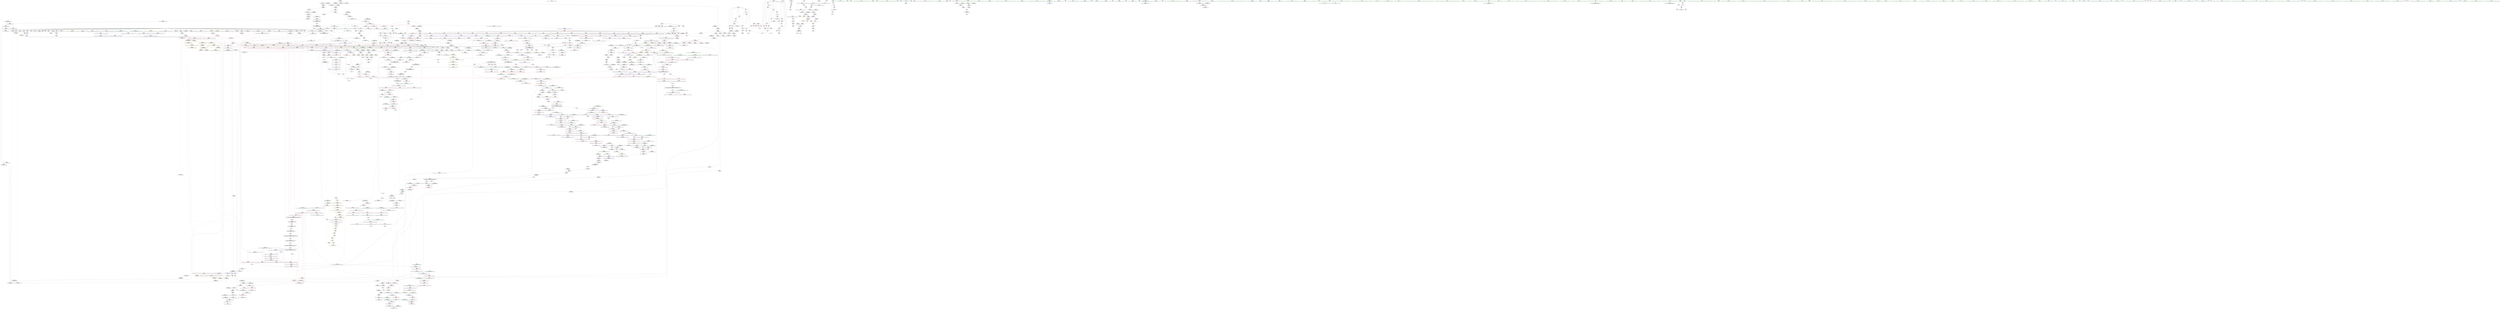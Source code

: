 digraph "SVFG" {
	label="SVFG";

	Node0x555e5f2a7ec0 [shape=record,color=grey,label="{NodeID: 0\nNullPtr|{|<s35>111}}"];
	Node0x555e5f2a7ec0 -> Node0x555e5f30a3c0[style=solid];
	Node0x555e5f2a7ec0 -> Node0x555e5f30a4c0[style=solid];
	Node0x555e5f2a7ec0 -> Node0x555e5f30a590[style=solid];
	Node0x555e5f2a7ec0 -> Node0x555e5f30a660[style=solid];
	Node0x555e5f2a7ec0 -> Node0x555e5f30a730[style=solid];
	Node0x555e5f2a7ec0 -> Node0x555e5f30a800[style=solid];
	Node0x555e5f2a7ec0 -> Node0x555e5f30a8d0[style=solid];
	Node0x555e5f2a7ec0 -> Node0x555e5f30a9a0[style=solid];
	Node0x555e5f2a7ec0 -> Node0x555e5f30aa70[style=solid];
	Node0x555e5f2a7ec0 -> Node0x555e5f30ab40[style=solid];
	Node0x555e5f2a7ec0 -> Node0x555e5f30ac10[style=solid];
	Node0x555e5f2a7ec0 -> Node0x555e5f30ace0[style=solid];
	Node0x555e5f2a7ec0 -> Node0x555e5f30adb0[style=solid];
	Node0x555e5f2a7ec0 -> Node0x555e5f30ae80[style=solid];
	Node0x555e5f2a7ec0 -> Node0x555e5f30af50[style=solid];
	Node0x555e5f2a7ec0 -> Node0x555e5f30b020[style=solid];
	Node0x555e5f2a7ec0 -> Node0x555e5f30b0f0[style=solid];
	Node0x555e5f2a7ec0 -> Node0x555e5f30b1c0[style=solid];
	Node0x555e5f2a7ec0 -> Node0x555e5f30b290[style=solid];
	Node0x555e5f2a7ec0 -> Node0x555e5f30b360[style=solid];
	Node0x555e5f2a7ec0 -> Node0x555e5f30b430[style=solid];
	Node0x555e5f2a7ec0 -> Node0x555e5f30b500[style=solid];
	Node0x555e5f2a7ec0 -> Node0x555e5f30b5d0[style=solid];
	Node0x555e5f2a7ec0 -> Node0x555e5f30b6a0[style=solid];
	Node0x555e5f2a7ec0 -> Node0x555e5f30b770[style=solid];
	Node0x555e5f2a7ec0 -> Node0x555e5f30b840[style=solid];
	Node0x555e5f2a7ec0 -> Node0x555e5f30b910[style=solid];
	Node0x555e5f2a7ec0 -> Node0x555e5f312eb0[style=solid];
	Node0x555e5f2a7ec0 -> Node0x555e5f3155e0[style=solid];
	Node0x555e5f2a7ec0 -> Node0x555e5f3156b0[style=solid];
	Node0x555e5f2a7ec0 -> Node0x555e5f315780[style=solid];
	Node0x555e5f2a7ec0 -> Node0x555e5f337300[style=solid];
	Node0x555e5f2a7ec0 -> Node0x555e5f356430[style=solid];
	Node0x555e5f2a7ec0 -> Node0x555e5f327110[style=solid];
	Node0x555e5f2a7ec0 -> Node0x555e5f328490[style=solid];
	Node0x555e5f2a7ec0:s35 -> Node0x555e5f440a30[style=solid,color=red];
	Node0x555e5f30fbf0 [shape=record,color=red,label="{NodeID: 775\n1364\<--1349\n\<--__a.addr\n_ZSt3maxImERKT_S2_S2_\n}"];
	Node0x555e5f30fbf0 -> Node0x555e5f339380[style=solid];
	Node0x555e5f328490 [shape=record,color=grey,label="{NodeID: 1550\n996 = cmp(995, 3, )\n}"];
	Node0x555e5f3063a0 [shape=record,color=black,label="{NodeID: 443\n1692\<--1697\n_ZSt12__niter_baseIPdET_S1__ret\<--\n_ZSt12__niter_baseIPdET_S1_\n|{<s0>130|<s1>131|<s2>132}}"];
	Node0x555e5f3063a0:s0 -> Node0x555e5f4376b0[style=solid,color=blue];
	Node0x555e5f3063a0:s1 -> Node0x555e5f4377f0[style=solid,color=blue];
	Node0x555e5f3063a0:s2 -> Node0x555e5f437930[style=solid,color=blue];
	Node0x555e5f43e050 [shape=record,color=black,label="{NodeID: 2325\n610 = PHI(524, 1017, 1037, )\n1st arg _ZSt8_DestroyIPddEvT_S1_RSaIT0_E }"];
	Node0x555e5f43e050 -> Node0x555e5f315ac0[style=solid];
	Node0x555e5f2f9a20 [shape=record,color=green,label="{NodeID: 111\n624\<--625\n_ZSt8_DestroyIPdEvT_S1_\<--_ZSt8_DestroyIPdEvT_S1__field_insensitive\n}"];
	Node0x555e5f3156b0 [shape=record,color=blue, style = dotted,label="{NodeID: 886\n585\<--3\n_M_finish\<--dummyVal\n_ZNSt12_Vector_baseIdSaIdEE12_Vector_implC2Ev\n|{<s0>43}}"];
	Node0x555e5f3156b0:s0 -> Node0x555e5f3dc2c0[style=dashed,color=blue];
	Node0x555e5f3ba630 [shape=record,color=yellow,style=double,label="{NodeID: 1661\n119V_1 = ENCHI(MR_119V_0)\npts\{1440001 \}\nFun[_ZNSt6vectorIdSaIdEED2Ev]}"];
	Node0x555e5f3ba630 -> Node0x555e5f321bf0[style=dashed];
	Node0x555e5f31c0f0 [shape=record,color=purple,label="{NodeID: 554\n1796\<--1490\noffset_0\<--\n}"];
	Node0x555e5f31c0f0 -> Node0x555e5f33a150[style=solid];
	Node0x555e5f2fe8d0 [shape=record,color=green,label="{NodeID: 222\n1432\<--1433\nthis.addr\<--this.addr_field_insensitive\n_ZN9__gnu_cxx13new_allocatorIdE8allocateEmPKv\n}"];
	Node0x555e5f2fe8d0 -> Node0x555e5f310680[style=solid];
	Node0x555e5f2fe8d0 -> Node0x555e5f339ad0[style=solid];
	Node0x555e5f33a970 [shape=record,color=blue,label="{NodeID: 997\n1567\<--1562\n__result.addr\<--__result\n_ZNSt20__uninitialized_copyILb1EE13__uninit_copyISt13move_iteratorIPdES3_EET0_T_S6_S5_\n}"];
	Node0x555e5f33a970 -> Node0x555e5f310f70[style=dashed];
	Node0x555e5f321b20 [shape=record,color=red,label="{NodeID: 665\n520\<--519\n\<--_M_start\n_ZNSt6vectorIdSaIdEED2Ev\n|{<s0>39}}"];
	Node0x555e5f321b20:s0 -> Node0x555e5f43dec0[style=solid,color=red];
	Node0x555e5f30ccd0 [shape=record,color=black,label="{NodeID: 333\n379\<--378\nconv81\<--\nmain\n|{<s0>27}}"];
	Node0x555e5f30ccd0:s0 -> Node0x555e5f43b3e0[style=solid,color=red];
	Node0x555e5f434c70 [shape=record,color=black,label="{NodeID: 2215\n930 = PHI(1203, )\n}"];
	Node0x555e5f434c70 -> Node0x555e5f336fc0[style=solid];
	Node0x555e5f2b24d0 [shape=record,color=green,label="{NodeID: 1\n7\<--1\n__dso_handle\<--dummyObj\nGlob }"];
	Node0x555e5f30fcc0 [shape=record,color=red,label="{NodeID: 776\n1357\<--1351\n\<--__b.addr\n_ZSt3maxImERKT_S2_S2_\n}"];
	Node0x555e5f30fcc0 -> Node0x555e5f30ff30[style=solid];
	Node0x555e5f328610 [shape=record,color=grey,label="{NodeID: 1551\n1722 = cmp(1721, 1230, )\n}"];
	Node0x555e5f306470 [shape=record,color=black,label="{NodeID: 444\n1716\<--1714\nsub.ptr.lhs.cast\<--\n_ZNSt11__copy_moveILb1ELb1ESt26random_access_iterator_tagE8__copy_mIdEEPT_PKS3_S6_S4_\n}"];
	Node0x555e5f306470 -> Node0x555e5f359250[style=solid];
	Node0x555e5f43e1e0 [shape=record,color=black,label="{NodeID: 2326\n611 = PHI(526, 1019, 1039, )\n2nd arg _ZSt8_DestroyIPddEvT_S1_RSaIT0_E }"];
	Node0x555e5f43e1e0 -> Node0x555e5f315b90[style=solid];
	Node0x555e5f2f9b20 [shape=record,color=green,label="{NodeID: 112\n629\<--630\nthis.addr\<--this.addr_field_insensitive\n_ZNSt12_Vector_baseIdSaIdEE19_M_get_Tp_allocatorEv\n}"];
	Node0x555e5f2f9b20 -> Node0x555e5f3221a0[style=solid];
	Node0x555e5f2f9b20 -> Node0x555e5f315c60[style=solid];
	Node0x555e5f315780 [shape=record,color=blue, style = dotted,label="{NodeID: 887\n587\<--3\n_M_end_of_storage\<--dummyVal\n_ZNSt12_Vector_baseIdSaIdEE12_Vector_implC2Ev\n|{<s0>43}}"];
	Node0x555e5f315780:s0 -> Node0x555e5f3dc2c0[style=dashed,color=blue];
	Node0x555e5f3ba740 [shape=record,color=yellow,style=double,label="{NodeID: 1662\n110V_1 = ENCHI(MR_110V_0)\npts\{1440002 \}\nFun[_ZNSt6vectorIdSaIdEED2Ev]|{<s0>40|<s1>41}}"];
	Node0x555e5f3ba740:s0 -> Node0x555e5f3be380[style=dashed,color=red];
	Node0x555e5f3ba740:s1 -> Node0x555e5f3be380[style=dashed,color=red];
	Node0x555e5f31c1c0 [shape=record,color=purple,label="{NodeID: 555\n1797\<--1491\noffset_0\<--\n}"];
	Node0x555e5f31c1c0 -> Node0x555e5f312630[style=solid];
	Node0x555e5f2fe9a0 [shape=record,color=green,label="{NodeID: 223\n1434\<--1435\n__n.addr\<--__n.addr_field_insensitive\n_ZN9__gnu_cxx13new_allocatorIdE8allocateEmPKv\n}"];
	Node0x555e5f2fe9a0 -> Node0x555e5f310750[style=solid];
	Node0x555e5f2fe9a0 -> Node0x555e5f310820[style=solid];
	Node0x555e5f2fe9a0 -> Node0x555e5f339ba0[style=solid];
	Node0x555e5f33aa40 [shape=record,color=blue, style = dotted,label="{NodeID: 998\n1805\<--1807\noffset_0\<--dummyVal\n_ZNSt20__uninitialized_copyILb1EE13__uninit_copyISt13move_iteratorIPdES3_EET0_T_S6_S5_\n}"];
	Node0x555e5f33aa40 -> Node0x555e5f311040[style=dashed];
	Node0x555e5f321bf0 [shape=record,color=red,label="{NodeID: 666\n524\<--523\n\<--_M_finish\n_ZNSt6vectorIdSaIdEED2Ev\n|{<s0>39}}"];
	Node0x555e5f321bf0:s0 -> Node0x555e5f43e050[style=solid,color=red];
	Node0x555e5f30cda0 [shape=record,color=black,label="{NodeID: 334\n120\<--400\nmain_ret\<--\nmain\n}"];
	Node0x555e5f434db0 [shape=record,color=black,label="{NodeID: 2216\n935 = PHI(1183, )\n}"];
	Node0x555e5f434db0 -> Node0x555e5f337090[style=solid];
	Node0x555e5f2c8740 [shape=record,color=green,label="{NodeID: 2\n13\<--1\n.str\<--dummyObj\nGlob }"];
	Node0x555e5f30fd90 [shape=record,color=red,label="{NodeID: 777\n1361\<--1351\n\<--__b.addr\n_ZSt3maxImERKT_S2_S2_\n}"];
	Node0x555e5f30fd90 -> Node0x555e5f3392b0[style=solid];
	Node0x555e5f328790 [shape=record,color=grey,label="{NodeID: 1552\n232 = cmp(230, 231, )\n}"];
	Node0x555e5f306540 [shape=record,color=black,label="{NodeID: 445\n1717\<--1715\nsub.ptr.rhs.cast\<--\n_ZNSt11__copy_moveILb1ELb1ESt26random_access_iterator_tagE8__copy_mIdEEPT_PKS3_S6_S4_\n}"];
	Node0x555e5f306540 -> Node0x555e5f359250[style=solid];
	Node0x555e5f43e370 [shape=record,color=black,label="{NodeID: 2327\n680 = PHI(621, )\n0th arg _ZSt8_DestroyIPdEvT_S1_ }"];
	Node0x555e5f43e370 -> Node0x555e5f315fa0[style=solid];
	Node0x555e5f2fef10 [shape=record,color=green,label="{NodeID: 113\n638\<--639\nthis.addr\<--this.addr_field_insensitive\n_ZNSt12_Vector_baseIdSaIdEED2Ev\n}"];
	Node0x555e5f2fef10 -> Node0x555e5f322270[style=solid];
	Node0x555e5f2fef10 -> Node0x555e5f315d30[style=solid];
	Node0x555e5f315850 [shape=record,color=blue,label="{NodeID: 888\n592\<--591\nthis.addr\<--this\n_ZNSaIdEC2Ev\n}"];
	Node0x555e5f315850 -> Node0x555e5f321e60[style=dashed];
	Node0x555e5f31c290 [shape=record,color=purple,label="{NodeID: 556\n1513\<--1504\ncoerce.dive\<--retval\n_ZSt32__make_move_if_noexcept_iteratorIdSt13move_iteratorIPdEET0_PT_\n}"];
	Node0x555e5f31c290 -> Node0x555e5f310c30[style=solid];
	Node0x555e5f2fea70 [shape=record,color=green,label="{NodeID: 224\n1436\<--1437\n.addr\<--.addr_field_insensitive\n_ZN9__gnu_cxx13new_allocatorIdE8allocateEmPKv\n}"];
	Node0x555e5f2fea70 -> Node0x555e5f339c70[style=solid];
	Node0x555e5f33ab10 [shape=record,color=blue, style = dotted,label="{NodeID: 999\n1808\<--1810\noffset_0\<--dummyVal\n_ZNSt20__uninitialized_copyILb1EE13__uninit_copyISt13move_iteratorIPdES3_EET0_T_S6_S5_\n}"];
	Node0x555e5f33ab10 -> Node0x555e5f311110[style=dashed];
	Node0x555e5f321cc0 [shape=record,color=red,label="{NodeID: 667\n555\<--552\nthis1\<--this.addr\n_ZNSt12_Vector_baseIdSaIdEEC2Ev\n}"];
	Node0x555e5f321cc0 -> Node0x555e5f318400[style=solid];
	Node0x555e5f30ce70 [shape=record,color=black,label="{NodeID: 335\n414\<--432\n_ZNSt8ios_base9precisionEl_ret\<--\n_ZNSt8ios_base9precisionEl\n|{<s0>10|<s1>11}}"];
	Node0x555e5f30ce70:s0 -> Node0x555e5f4321b0[style=solid,color=blue];
	Node0x555e5f30ce70:s1 -> Node0x555e5f433310[style=solid,color=blue];
	Node0x555e5f434ef0 [shape=record,color=black,label="{NodeID: 2217\n941 = PHI(1218, )\n}"];
	Node0x555e5f434ef0 -> Node0x555e5f337160[style=solid];
	Node0x555e5f2f63e0 [shape=record,color=green,label="{NodeID: 3\n19\<--1\n.str.3\<--dummyObj\nGlob }"];
	Node0x555e5f30fe60 [shape=record,color=red,label="{NodeID: 778\n1356\<--1355\n\<--\n_ZSt3maxImERKT_S2_S2_\n}"];
	Node0x555e5f30fe60 -> Node0x555e5f359cd0[style=solid];
	Node0x555e5f328910 [shape=record,color=grey,label="{NodeID: 1553\n185 = cmp(184, 158, )\n}"];
	Node0x555e5f306610 [shape=record,color=black,label="{NodeID: 446\n1725\<--1724\n\<--\n_ZNSt11__copy_moveILb1ELb1ESt26random_access_iterator_tagE8__copy_mIdEEPT_PKS3_S6_S4_\n}"];
	Node0x555e5f306610 -> Node0x555e5f31d7b0[style=solid];
	Node0x555e5f43e480 [shape=record,color=black,label="{NodeID: 2328\n681 = PHI(622, )\n1st arg _ZSt8_DestroyIPdEvT_S1_ }"];
	Node0x555e5f43e480 -> Node0x555e5f316070[style=solid];
	Node0x555e5f2fefa0 [shape=record,color=green,label="{NodeID: 114\n640\<--641\nexn.slot\<--exn.slot_field_insensitive\n_ZNSt12_Vector_baseIdSaIdEED2Ev\n}"];
	Node0x555e5f2fefa0 -> Node0x555e5f322340[style=solid];
	Node0x555e5f2fefa0 -> Node0x555e5f315e00[style=solid];
	Node0x555e5f315920 [shape=record,color=blue,label="{NodeID: 889\n603\<--602\nthis.addr\<--this\n_ZN9__gnu_cxx13new_allocatorIdEC2Ev\n}"];
	Node0x555e5f315920 -> Node0x555e5f321f30[style=dashed];
	Node0x555e5f3ba900 [shape=record,color=yellow,style=double,label="{NodeID: 1664\n114V_1 = ENCHI(MR_114V_0)\npts\{512 \}\nFun[_ZNSt6vectorIdSaIdEED2Ev]}"];
	Node0x555e5f3ba900 -> Node0x555e5f3152a0[style=dashed];
	Node0x555e5f31c360 [shape=record,color=purple,label="{NodeID: 557\n1532\<--1520\ncoerce.dive\<--__first\n_ZSt18uninitialized_copyISt13move_iteratorIPdES1_ET0_T_S4_S3_\n}"];
	Node0x555e5f31c360 -> Node0x555e5f33a2f0[style=solid];
	Node0x555e5f2feb40 [shape=record,color=green,label="{NodeID: 225\n1447\<--1448\n_ZSt17__throw_bad_allocv\<--_ZSt17__throw_bad_allocv_field_insensitive\n}"];
	Node0x555e5f33abe0 [shape=record,color=blue,label="{NodeID: 1000\n1607\<--1594\ncoerce.dive\<--__first.coerce\n_ZSt4copyISt13move_iteratorIPdES1_ET0_T_S4_S3_\n}"];
	Node0x555e5f33abe0 -> Node0x555e5f312a40[style=dashed];
	Node0x555e5f321d90 [shape=record,color=red,label="{NodeID: 668\n578\<--575\nthis1\<--this.addr\n_ZNSt12_Vector_baseIdSaIdEE12_Vector_implC2Ev\n}"];
	Node0x555e5f321d90 -> Node0x555e5f30d5c0[style=solid];
	Node0x555e5f321d90 -> Node0x555e5f3184d0[style=solid];
	Node0x555e5f321d90 -> Node0x555e5f3185a0[style=solid];
	Node0x555e5f321d90 -> Node0x555e5f318670[style=solid];
	Node0x555e5f30cf40 [shape=record,color=black,label="{NodeID: 336\n447\<--446\n\<--this1\n_ZNSt6vectorIdSaIdEEC2Ev\n|{<s0>34}}"];
	Node0x555e5f30cf40:s0 -> Node0x555e5f439b60[style=solid,color=red];
	Node0x555e5f435030 [shape=record,color=black,label="{NodeID: 2218\n954 = PHI(888, )\n|{<s0>71}}"];
	Node0x555e5f435030:s0 -> Node0x555e5f439670[style=solid,color=red];
	Node0x555e5f2f6470 [shape=record,color=green,label="{NodeID: 4\n23\<--1\n_ZSt4cout\<--dummyObj\nGlob }"];
	Node0x555e5f30ff30 [shape=record,color=red,label="{NodeID: 779\n1358\<--1357\n\<--\n_ZSt3maxImERKT_S2_S2_\n}"];
	Node0x555e5f30ff30 -> Node0x555e5f359cd0[style=solid];
	Node0x555e5f3066e0 [shape=record,color=black,label="{NodeID: 447\n1727\<--1726\n\<--\n_ZNSt11__copy_moveILb1ELb1ESt26random_access_iterator_tagE8__copy_mIdEEPT_PKS3_S6_S4_\n}"];
	Node0x555e5f3066e0 -> Node0x555e5f31d880[style=solid];
	Node0x555e5f43e590 [shape=record,color=black,label="{NodeID: 2329\n1398 = PHI(1090, 1205, )\n0th arg _ZN9__gnu_cxx17__normal_iteratorIPdSt6vectorIdSaIdEEEC2ERKS1_ }"];
	Node0x555e5f43e590 -> Node0x555e5f3396c0[style=solid];
	Node0x555e5f2ff070 [shape=record,color=green,label="{NodeID: 115\n642\<--643\nehselector.slot\<--ehselector.slot_field_insensitive\n_ZNSt12_Vector_baseIdSaIdEED2Ev\n}"];
	Node0x555e5f2ff070 -> Node0x555e5f315ed0[style=solid];
	Node0x555e5f3159f0 [shape=record,color=blue,label="{NodeID: 890\n612\<--609\n__first.addr\<--__first\n_ZSt8_DestroyIPddEvT_S1_RSaIT0_E\n}"];
	Node0x555e5f3159f0 -> Node0x555e5f322000[style=dashed];
	Node0x555e5f3baa10 [shape=record,color=yellow,style=double,label="{NodeID: 1665\n116V_1 = ENCHI(MR_116V_0)\npts\{514 \}\nFun[_ZNSt6vectorIdSaIdEED2Ev]}"];
	Node0x555e5f3baa10 -> Node0x555e5f315370[style=dashed];
	Node0x555e5f31c430 [shape=record,color=purple,label="{NodeID: 558\n1534\<--1522\ncoerce.dive1\<--__last\n_ZSt18uninitialized_copyISt13move_iteratorIPdES1_ET0_T_S4_S3_\n}"];
	Node0x555e5f31c430 -> Node0x555e5f33a3c0[style=solid];
	Node0x555e5f2fec40 [shape=record,color=green,label="{NodeID: 226\n1452\<--1453\ncall2\<--call2_field_insensitive\n_ZN9__gnu_cxx13new_allocatorIdE8allocateEmPKv\n}"];
	Node0x555e5f2fec40 -> Node0x555e5f304e80[style=solid];
	Node0x555e5f33acb0 [shape=record,color=blue,label="{NodeID: 1001\n1609\<--1595\ncoerce.dive1\<--__last.coerce\n_ZSt4copyISt13move_iteratorIPdES1_ET0_T_S4_S3_\n}"];
	Node0x555e5f33acb0 -> Node0x555e5f312b10[style=dashed];
	Node0x555e5f39b2c0 [shape=record,color=yellow,style=double,label="{NodeID: 1776\n71V_1 = ENCHI(MR_71V_0)\npts\{1440000 1440001 \}\nFun[_ZNKSt6vectorIdSaIdEE12_M_check_lenEmPKc]|{<s0>92|<s1>92|<s2>94|<s3>94|<s4>95|<s5>95|<s6>97|<s7>97}}"];
	Node0x555e5f39b2c0:s0 -> Node0x555e5f3bb1a0[style=dashed,color=red];
	Node0x555e5f39b2c0:s1 -> Node0x555e5f3bb280[style=dashed,color=red];
	Node0x555e5f39b2c0:s2 -> Node0x555e5f3bb1a0[style=dashed,color=red];
	Node0x555e5f39b2c0:s3 -> Node0x555e5f3bb280[style=dashed,color=red];
	Node0x555e5f39b2c0:s4 -> Node0x555e5f3bb1a0[style=dashed,color=red];
	Node0x555e5f39b2c0:s5 -> Node0x555e5f3bb280[style=dashed,color=red];
	Node0x555e5f39b2c0:s6 -> Node0x555e5f3bb1a0[style=dashed,color=red];
	Node0x555e5f39b2c0:s7 -> Node0x555e5f3bb280[style=dashed,color=red];
	Node0x555e5f321e60 [shape=record,color=red,label="{NodeID: 669\n595\<--592\nthis1\<--this.addr\n_ZNSaIdEC2Ev\n}"];
	Node0x555e5f321e60 -> Node0x555e5f30d690[style=solid];
	Node0x555e5f30d010 [shape=record,color=black,label="{NodeID: 337\n495\<--494\n\<--this1\n_ZNSt6vectorIdSaIdEEixEm\n}"];
	Node0x555e5f30d010 -> Node0x555e5f317f20[style=solid];
	Node0x555e5f30d010 -> Node0x555e5f317ff0[style=solid];
	Node0x555e5f435170 [shape=record,color=black,label="{NodeID: 2219\n961 = PHI(1283, )\n}"];
	Node0x555e5f435170 -> Node0x555e5f324ff0[style=solid];
	Node0x555e5f2f6b30 [shape=record,color=green,label="{NodeID: 5\n26\<--1\n.str.4\<--dummyObj\nGlob }"];
	Node0x555e5f310000 [shape=record,color=red,label="{NodeID: 780\n1374\<--1371\n\<--__a.addr\n_ZNSt16allocator_traitsISaIdEE8max_sizeERKS0_\n}"];
	Node0x555e5f310000 -> Node0x555e5f3048d0[style=solid];
	Node0x555e5f3067b0 [shape=record,color=black,label="{NodeID: 448\n1699\<--1736\n_ZNSt11__copy_moveILb1ELb1ESt26random_access_iterator_tagE8__copy_mIdEEPT_PKS3_S6_S4__ret\<--add.ptr\n_ZNSt11__copy_moveILb1ELb1ESt26random_access_iterator_tagE8__copy_mIdEEPT_PKS3_S6_S4_\n|{<s0>136}}"];
	Node0x555e5f3067b0:s0 -> Node0x555e5f434630[style=solid,color=blue];
	Node0x555e5f43e6e0 [shape=record,color=black,label="{NodeID: 2330\n1399 = PHI(1098, 1213, )\n1st arg _ZN9__gnu_cxx17__normal_iteratorIPdSt6vectorIdSaIdEEEC2ERKS1_ }"];
	Node0x555e5f43e6e0 -> Node0x555e5f339790[style=solid];
	Node0x555e5f2ff140 [shape=record,color=green,label="{NodeID: 116\n661\<--662\n_ZNSt12_Vector_baseIdSaIdEE13_M_deallocateEPdm\<--_ZNSt12_Vector_baseIdSaIdEE13_M_deallocateEPdm_field_insensitive\n}"];
	Node0x555e5f315ac0 [shape=record,color=blue,label="{NodeID: 891\n614\<--610\n__last.addr\<--__last\n_ZSt8_DestroyIPddEvT_S1_RSaIT0_E\n}"];
	Node0x555e5f315ac0 -> Node0x555e5f3220d0[style=dashed];
	Node0x555e5f3baaf0 [shape=record,color=yellow,style=double,label="{NodeID: 1666\n44V_1 = ENCHI(MR_44V_0)\npts\{1440000 \}\nFun[_ZNSt6vectorIdSaIdEED2Ev]|{|<s1>40|<s2>41}}"];
	Node0x555e5f3baaf0 -> Node0x555e5f321b20[style=dashed];
	Node0x555e5f3baaf0:s1 -> Node0x555e5f3be2a0[style=dashed,color=red];
	Node0x555e5f3baaf0:s2 -> Node0x555e5f3be2a0[style=dashed,color=red];
	Node0x555e5f31c500 [shape=record,color=purple,label="{NodeID: 559\n1546\<--1528\ncoerce.dive3\<--agg.tmp\n_ZSt18uninitialized_copyISt13move_iteratorIPdES1_ET0_T_S4_S3_\n}"];
	Node0x555e5f31c500 -> Node0x555e5f310dd0[style=solid];
	Node0x555e5f2fed10 [shape=record,color=green,label="{NodeID: 227\n1454\<--1455\n_Znwm\<--_Znwm_field_insensitive\n}"];
	Node0x555e5f33ad80 [shape=record,color=blue,label="{NodeID: 1002\n1601\<--1596\n__result.addr\<--__result\n_ZSt4copyISt13move_iteratorIPdES1_ET0_T_S4_S3_\n}"];
	Node0x555e5f33ad80 -> Node0x555e5f3111e0[style=dashed];
	Node0x555e5f321f30 [shape=record,color=red,label="{NodeID: 670\n606\<--603\nthis1\<--this.addr\n_ZN9__gnu_cxx13new_allocatorIdEC2Ev\n}"];
	Node0x555e5f30d0e0 [shape=record,color=black,label="{NodeID: 338\n485\<--500\n_ZNSt6vectorIdSaIdEEixEm_ret\<--add.ptr\n_ZNSt6vectorIdSaIdEEixEm\n|{<s0>24|<s1>27}}"];
	Node0x555e5f30d0e0:s0 -> Node0x555e5f432c60[style=solid,color=blue];
	Node0x555e5f30d0e0:s1 -> Node0x555e5f432fd0[style=solid,color=blue];
	Node0x555e5f4352b0 [shape=record,color=black,label="{NodeID: 2220\n967 = PHI(627, )\n|{<s0>74}}"];
	Node0x555e5f4352b0:s0 -> Node0x555e5f440080[style=solid,color=red];
	Node0x555e5f2f6bc0 [shape=record,color=green,label="{NodeID: 6\n28\<--1\n.str.5\<--dummyObj\nGlob }"];
	Node0x555e5f3100d0 [shape=record,color=red,label="{NodeID: 781\n1385\<--1382\nthis1\<--this.addr\n_ZNKSt12_Vector_baseIdSaIdEE19_M_get_Tp_allocatorEv\n}"];
	Node0x555e5f3100d0 -> Node0x555e5f31ba70[style=solid];
	Node0x555e5f306880 [shape=record,color=black,label="{NodeID: 449\n1743\<--1748\n_ZSt12__miter_baseIPdET_S1__ret\<--\n_ZSt12__miter_baseIPdET_S1_\n|{<s0>135}}"];
	Node0x555e5f306880:s0 -> Node0x555e5f4344f0[style=solid,color=blue];
	Node0x555e5f43e830 [shape=record,color=black,label="{NodeID: 2331\n415 = PHI(171, 181, )\n0th arg _ZNSt8ios_base9precisionEl }"];
	Node0x555e5f43e830 -> Node0x555e5f314a80[style=solid];
	Node0x555e5f2ff210 [shape=record,color=green,label="{NodeID: 117\n665\<--666\n_ZNSt12_Vector_baseIdSaIdEE12_Vector_implD2Ev\<--_ZNSt12_Vector_baseIdSaIdEE12_Vector_implD2Ev_field_insensitive\n}"];
	Node0x555e5f315b90 [shape=record,color=blue,label="{NodeID: 892\n616\<--611\n.addr\<--\n_ZSt8_DestroyIPddEvT_S1_RSaIT0_E\n}"];
	Node0x555e5f31c5d0 [shape=record,color=purple,label="{NodeID: 560\n1548\<--1530\ncoerce.dive4\<--agg.tmp2\n_ZSt18uninitialized_copyISt13move_iteratorIPdES1_ET0_T_S4_S3_\n}"];
	Node0x555e5f31c5d0 -> Node0x555e5f310ea0[style=solid];
	Node0x555e5f2fee10 [shape=record,color=green,label="{NodeID: 228\n1466\<--1467\n__first\<--__first_field_insensitive\n_ZSt22__uninitialized_copy_aISt13move_iteratorIPdES1_dET0_T_S4_S3_RSaIT1_E\n}"];
	Node0x555e5f2fee10 -> Node0x555e5f305020[style=solid];
	Node0x555e5f2fee10 -> Node0x555e5f31bc10[style=solid];
	Node0x555e5f33ae50 [shape=record,color=blue, style = dotted,label="{NodeID: 1003\n1811\<--1813\noffset_0\<--dummyVal\n_ZSt4copyISt13move_iteratorIPdES1_ET0_T_S4_S3_\n}"];
	Node0x555e5f33ae50 -> Node0x555e5f3112b0[style=dashed];
	Node0x555e5f322000 [shape=record,color=red,label="{NodeID: 671\n621\<--612\n\<--__first.addr\n_ZSt8_DestroyIPddEvT_S1_RSaIT0_E\n|{<s0>48}}"];
	Node0x555e5f322000:s0 -> Node0x555e5f43e370[style=solid,color=red];
	Node0x555e5f30d1b0 [shape=record,color=black,label="{NodeID: 339\n517\<--516\n\<--this1\n_ZNSt6vectorIdSaIdEED2Ev\n}"];
	Node0x555e5f30d1b0 -> Node0x555e5f3180c0[style=solid];
	Node0x555e5f30d1b0 -> Node0x555e5f318190[style=solid];
	Node0x555e5f4353f0 [shape=record,color=black,label="{NodeID: 2221\n968 = PHI(1242, )\n}"];
	Node0x555e5f4353f0 -> Node0x555e5f3373d0[style=solid];
	Node0x555e5f2f6c80 [shape=record,color=green,label="{NodeID: 7\n30\<--1\n.str.6\<--dummyObj\nGlob }"];
	Node0x555e5f3101a0 [shape=record,color=red,label="{NodeID: 782\n1394\<--1391\nthis1\<--this.addr\n_ZNK9__gnu_cxx13new_allocatorIdE8max_sizeEv\n}"];
	Node0x555e5f306950 [shape=record,color=black,label="{NodeID: 450\n1750\<--1757\n_ZNKSt13move_iteratorIPdE4baseEv_ret\<--\n_ZNKSt13move_iteratorIPdE4baseEv\n|{<s0>134}}"];
	Node0x555e5f306950:s0 -> Node0x555e5f434380[style=solid,color=blue];
	Node0x555e5f43e980 [shape=record,color=black,label="{NodeID: 2332\n416 = PHI(173, 173, )\n1st arg _ZNSt8ios_base9precisionEl }"];
	Node0x555e5f43e980 -> Node0x555e5f314b50[style=solid];
	Node0x555e5f2ff2e0 [shape=record,color=green,label="{NodeID: 118\n682\<--683\n__first.addr\<--__first.addr_field_insensitive\n_ZSt8_DestroyIPdEvT_S1_\n}"];
	Node0x555e5f2ff2e0 -> Node0x555e5f322680[style=solid];
	Node0x555e5f2ff2e0 -> Node0x555e5f315fa0[style=solid];
	Node0x555e5f315c60 [shape=record,color=blue,label="{NodeID: 893\n629\<--628\nthis.addr\<--this\n_ZNSt12_Vector_baseIdSaIdEE19_M_get_Tp_allocatorEv\n}"];
	Node0x555e5f315c60 -> Node0x555e5f3221a0[style=dashed];
	Node0x555e5f31c6a0 [shape=record,color=purple,label="{NodeID: 561\n1799\<--1539\noffset_0\<--\n}"];
	Node0x555e5f31c6a0 -> Node0x555e5f33a630[style=solid];
	Node0x555e5f3073d0 [shape=record,color=green,label="{NodeID: 229\n1468\<--1469\n__last\<--__last_field_insensitive\n_ZSt22__uninitialized_copy_aISt13move_iteratorIPdES1_dET0_T_S4_S3_RSaIT1_E\n}"];
	Node0x555e5f3073d0 -> Node0x555e5f3050f0[style=solid];
	Node0x555e5f3073d0 -> Node0x555e5f31bce0[style=solid];
	Node0x555e5f33af20 [shape=record,color=blue, style = dotted,label="{NodeID: 1004\n1814\<--1816\noffset_0\<--dummyVal\n_ZSt4copyISt13move_iteratorIPdES1_ET0_T_S4_S3_\n}"];
	Node0x555e5f33af20 -> Node0x555e5f311380[style=dashed];
	Node0x555e5f3220d0 [shape=record,color=red,label="{NodeID: 672\n622\<--614\n\<--__last.addr\n_ZSt8_DestroyIPddEvT_S1_RSaIT0_E\n|{<s0>48}}"];
	Node0x555e5f3220d0:s0 -> Node0x555e5f43e480[style=solid,color=red];
	Node0x555e5f30d280 [shape=record,color=black,label="{NodeID: 340\n521\<--516\n\<--this1\n_ZNSt6vectorIdSaIdEED2Ev\n}"];
	Node0x555e5f30d280 -> Node0x555e5f318260[style=solid];
	Node0x555e5f30d280 -> Node0x555e5f318330[style=solid];
	Node0x555e5f435530 [shape=record,color=black,label="{NodeID: 2222\n975 = PHI(1283, )\n}"];
	Node0x555e5f435530 -> Node0x555e5f3250c0[style=solid];
	Node0x555e5f2f6d40 [shape=record,color=green,label="{NodeID: 8\n32\<--1\n.str.7\<--dummyObj\nGlob }"];
	Node0x555e5f310270 [shape=record,color=red,label="{NodeID: 783\n1406\<--1400\nthis1\<--this.addr\n_ZN9__gnu_cxx17__normal_iteratorIPdSt6vectorIdSaIdEEEC2ERKS1_\n}"];
	Node0x555e5f310270 -> Node0x555e5f31bb40[style=solid];
	Node0x555e5f306a20 [shape=record,color=purple,label="{NodeID: 451\n47\<--4\n\<--_ZStL8__ioinit\n__cxx_global_var_init\n}"];
	Node0x555e5f43eb00 [shape=record,color=black,label="{NodeID: 2333\n1370 = PHI(1316, )\n0th arg _ZNSt16allocator_traitsISaIdEE8max_sizeERKS0_ }"];
	Node0x555e5f43eb00 -> Node0x555e5f339450[style=solid];
	Node0x555e5f2ff3b0 [shape=record,color=green,label="{NodeID: 119\n684\<--685\n__last.addr\<--__last.addr_field_insensitive\n_ZSt8_DestroyIPdEvT_S1_\n}"];
	Node0x555e5f2ff3b0 -> Node0x555e5f322750[style=solid];
	Node0x555e5f2ff3b0 -> Node0x555e5f316070[style=solid];
	Node0x555e5f315d30 [shape=record,color=blue,label="{NodeID: 894\n638\<--637\nthis.addr\<--this\n_ZNSt12_Vector_baseIdSaIdEED2Ev\n}"];
	Node0x555e5f315d30 -> Node0x555e5f322270[style=dashed];
	Node0x555e5f31c770 [shape=record,color=purple,label="{NodeID: 562\n1800\<--1540\noffset_0\<--\n}"];
	Node0x555e5f31c770 -> Node0x555e5f312700[style=solid];
	Node0x555e5f3074a0 [shape=record,color=green,label="{NodeID: 230\n1470\<--1471\n__result.addr\<--__result.addr_field_insensitive\n_ZSt22__uninitialized_copy_aISt13move_iteratorIPdES1_dET0_T_S4_S3_RSaIT1_E\n}"];
	Node0x555e5f3074a0 -> Node0x555e5f3108f0[style=solid];
	Node0x555e5f3074a0 -> Node0x555e5f339ee0[style=solid];
	Node0x555e5f33aff0 [shape=record,color=blue,label="{NodeID: 1005\n1635\<--1632\n__first.addr\<--__first\n_ZSt14__copy_move_a2ILb1EPdS0_ET1_T0_S2_S1_\n}"];
	Node0x555e5f33aff0 -> Node0x555e5f311450[style=dashed];
	Node0x555e5f3221a0 [shape=record,color=red,label="{NodeID: 673\n632\<--629\nthis1\<--this.addr\n_ZNSt12_Vector_baseIdSaIdEE19_M_get_Tp_allocatorEv\n}"];
	Node0x555e5f3221a0 -> Node0x555e5f318740[style=solid];
	Node0x555e5f30d350 [shape=record,color=black,label="{NodeID: 341\n525\<--516\n\<--this1\n_ZNSt6vectorIdSaIdEED2Ev\n|{<s0>38}}"];
	Node0x555e5f30d350:s0 -> Node0x555e5f43d930[style=solid,color=red];
	Node0x555e5f435670 [shape=record,color=black,label="{NodeID: 2223\n983 = PHI(627, )\n|{<s0>77}}"];
	Node0x555e5f435670:s0 -> Node0x555e5f440080[style=solid,color=red];
	Node0x555e5f2f6e00 [shape=record,color=green,label="{NodeID: 9\n34\<--1\n.str.8\<--dummyObj\nGlob }"];
	Node0x555e5f310340 [shape=record,color=red,label="{NodeID: 784\n1408\<--1402\n\<--__i.addr\n_ZN9__gnu_cxx17__normal_iteratorIPdSt6vectorIdSaIdEEEC2ERKS1_\n}"];
	Node0x555e5f310340 -> Node0x555e5f310410[style=solid];
	Node0x555e5f306af0 [shape=record,color=purple,label="{NodeID: 452\n71\<--13\n\<--.str\n__cxx_global_var_init.1\n}"];
	Node0x555e5f43ec10 [shape=record,color=black,label="{NodeID: 2334\n574 = PHI(556, )\n0th arg _ZNSt12_Vector_baseIdSaIdEE12_Vector_implC2Ev }"];
	Node0x555e5f43ec10 -> Node0x555e5f315510[style=solid];
	Node0x555e5f2ff480 [shape=record,color=green,label="{NodeID: 120\n691\<--692\n_ZNSt12_Destroy_auxILb1EE9__destroyIPdEEvT_S3_\<--_ZNSt12_Destroy_auxILb1EE9__destroyIPdEEvT_S3__field_insensitive\n}"];
	Node0x555e5f315e00 [shape=record,color=blue,label="{NodeID: 895\n640\<--669\nexn.slot\<--\n_ZNSt12_Vector_baseIdSaIdEED2Ev\n}"];
	Node0x555e5f315e00 -> Node0x555e5f322340[style=dashed];
	Node0x555e5f3baed0 [shape=record,color=yellow,style=double,label="{NodeID: 1670\n260V_1 = ENCHI(MR_260V_0)\npts\{12060000 \}\nFun[_ZNSt6vectorIdSaIdEE5beginEv]|{<s0>102}}"];
	Node0x555e5f3baed0:s0 -> Node0x555e5f339860[style=dashed,color=red];
	Node0x555e5f31c840 [shape=record,color=purple,label="{NodeID: 563\n1802\<--1542\noffset_0\<--\n}"];
	Node0x555e5f31c840 -> Node0x555e5f33a700[style=solid];
	Node0x555e5f307570 [shape=record,color=green,label="{NodeID: 231\n1472\<--1473\n.addr\<--.addr_field_insensitive\n_ZSt22__uninitialized_copy_aISt13move_iteratorIPdES1_dET0_T_S4_S3_RSaIT1_E\n}"];
	Node0x555e5f307570 -> Node0x555e5f339fb0[style=solid];
	Node0x555e5f33b0c0 [shape=record,color=blue,label="{NodeID: 1006\n1637\<--1633\n__last.addr\<--__last\n_ZSt14__copy_move_a2ILb1EPdS0_ET1_T0_S2_S1_\n}"];
	Node0x555e5f33b0c0 -> Node0x555e5f311520[style=dashed];
	Node0x555e5f322270 [shape=record,color=red,label="{NodeID: 674\n645\<--638\nthis1\<--this.addr\n_ZNSt12_Vector_baseIdSaIdEED2Ev\n|{|<s8>49}}"];
	Node0x555e5f322270 -> Node0x555e5f318810[style=solid];
	Node0x555e5f322270 -> Node0x555e5f3188e0[style=solid];
	Node0x555e5f322270 -> Node0x555e5f3189b0[style=solid];
	Node0x555e5f322270 -> Node0x555e5f318a80[style=solid];
	Node0x555e5f322270 -> Node0x555e5f318b50[style=solid];
	Node0x555e5f322270 -> Node0x555e5f318c20[style=solid];
	Node0x555e5f322270 -> Node0x555e5f318cf0[style=solid];
	Node0x555e5f322270 -> Node0x555e5f318dc0[style=solid];
	Node0x555e5f322270:s8 -> Node0x555e5f43ac60[style=solid,color=red];
	Node0x555e5f30d420 [shape=record,color=black,label="{NodeID: 342\n532\<--516\n\<--this1\n_ZNSt6vectorIdSaIdEED2Ev\n|{<s0>40}}"];
	Node0x555e5f30d420:s0 -> Node0x555e5f439db0[style=solid,color=red];
	Node0x555e5f4357b0 [shape=record,color=black,label="{NodeID: 2224\n984 = PHI(1242, )\n}"];
	Node0x555e5f4357b0 -> Node0x555e5f337570[style=solid];
	Node0x555e5f2f6ec0 [shape=record,color=green,label="{NodeID: 10\n37\<--1\n\<--dummyObj\nCan only get source location for instruction, argument, global var or function.}"];
	Node0x555e5f310410 [shape=record,color=red,label="{NodeID: 785\n1409\<--1408\n\<--\n_ZN9__gnu_cxx17__normal_iteratorIPdSt6vectorIdSaIdEEEC2ERKS1_\n}"];
	Node0x555e5f310410 -> Node0x555e5f339860[style=solid];
	Node0x555e5f306bc0 [shape=record,color=purple,label="{NodeID: 453\n102\<--19\n\<--.str.3\n__cxx_global_var_init.2\n}"];
	Node0x555e5f43ed20 [shape=record,color=black,label="{NodeID: 2335\n1284 = PHI(899, 899, 1192, 1195, )\n0th arg _ZNK9__gnu_cxx17__normal_iteratorIPdSt6vectorIdSaIdEEE4baseEv }"];
	Node0x555e5f43ed20 -> Node0x555e5f338d00[style=solid];
	Node0x555e5f2ff580 [shape=record,color=green,label="{NodeID: 121\n697\<--698\n.addr\<--.addr_field_insensitive\n_ZNSt12_Destroy_auxILb1EE9__destroyIPdEEvT_S3_\n}"];
	Node0x555e5f2ff580 -> Node0x555e5f316140[style=solid];
	Node0x555e5f315ed0 [shape=record,color=blue,label="{NodeID: 896\n642\<--671\nehselector.slot\<--\n_ZNSt12_Vector_baseIdSaIdEED2Ev\n}"];
	Node0x555e5f3bafb0 [shape=record,color=yellow,style=double,label="{NodeID: 1671\n71V_1 = ENCHI(MR_71V_0)\npts\{1440000 1440001 \}\nFun[_ZNSt6vectorIdSaIdEE5beginEv]|{<s0>102}}"];
	Node0x555e5f3bafb0:s0 -> Node0x555e5f3c4360[style=dashed,color=red];
	Node0x555e5f31c910 [shape=record,color=purple,label="{NodeID: 564\n1803\<--1543\noffset_0\<--\n}"];
	Node0x555e5f31c910 -> Node0x555e5f3127d0[style=solid];
	Node0x555e5f307640 [shape=record,color=green,label="{NodeID: 232\n1474\<--1475\nagg.tmp\<--agg.tmp_field_insensitive\n_ZSt22__uninitialized_copy_aISt13move_iteratorIPdES1_dET0_T_S4_S3_RSaIT1_E\n}"];
	Node0x555e5f307640 -> Node0x555e5f3051c0[style=solid];
	Node0x555e5f307640 -> Node0x555e5f31bdb0[style=solid];
	Node0x555e5f33b190 [shape=record,color=blue,label="{NodeID: 1007\n1639\<--1634\n__result.addr\<--__result\n_ZSt14__copy_move_a2ILb1EPdS0_ET1_T0_S2_S1_\n}"];
	Node0x555e5f33b190 -> Node0x555e5f3115f0[style=dashed];
	Node0x555e5f322340 [shape=record,color=red,label="{NodeID: 675\n676\<--640\nexn\<--exn.slot\n_ZNSt12_Vector_baseIdSaIdEED2Ev\n|{<s0>52}}"];
	Node0x555e5f322340:s0 -> Node0x555e5f4385f0[style=solid,color=red];
	Node0x555e5f30d4f0 [shape=record,color=black,label="{NodeID: 343\n542\<--516\n\<--this1\n_ZNSt6vectorIdSaIdEED2Ev\n|{<s0>41}}"];
	Node0x555e5f30d4f0:s0 -> Node0x555e5f439db0[style=solid,color=red];
	Node0x555e5f4358f0 [shape=record,color=black,label="{NodeID: 2225\n994 = PHI()\n}"];
	Node0x555e5f2f6fc0 [shape=record,color=green,label="{NodeID: 11\n67\<--1\n\<--dummyObj\nCan only get source location for instruction, argument, global var or function.|{<s0>3}}"];
	Node0x555e5f2f6fc0:s0 -> Node0x555e5f437bb0[style=solid,color=red];
	Node0x555e5f3104e0 [shape=record,color=red,label="{NodeID: 786\n1421\<--1415\n\<--__a.addr\n_ZNSt16allocator_traitsISaIdEE8allocateERS0_m\n}"];
	Node0x555e5f3104e0 -> Node0x555e5f304ce0[style=solid];
	Node0x555e5f306c90 [shape=record,color=purple,label="{NodeID: 454\n206\<--21\narrayidx\<--vals\nmain\n}"];
	Node0x555e5f43f0a0 [shape=record,color=black,label="{NodeID: 2336\n763 = PHI(755, )\n0th arg _ZN9__gnu_cxx13new_allocatorIdE10deallocateEPdm }"];
	Node0x555e5f43f0a0 -> Node0x555e5f316890[style=solid];
	Node0x555e5f2ff650 [shape=record,color=green,label="{NodeID: 122\n699\<--700\n.addr1\<--.addr1_field_insensitive\n_ZNSt12_Destroy_auxILb1EE9__destroyIPdEEvT_S3_\n}"];
	Node0x555e5f2ff650 -> Node0x555e5f316210[style=solid];
	Node0x555e5f315fa0 [shape=record,color=blue,label="{NodeID: 897\n682\<--680\n__first.addr\<--__first\n_ZSt8_DestroyIPdEvT_S1_\n}"];
	Node0x555e5f315fa0 -> Node0x555e5f322680[style=dashed];
	Node0x555e5f31c9e0 [shape=record,color=purple,label="{NodeID: 565\n1573\<--1563\ncoerce.dive\<--__first\n_ZNSt20__uninitialized_copyILb1EE13__uninit_copyISt13move_iteratorIPdES3_EET0_T_S6_S5_\n}"];
	Node0x555e5f31c9e0 -> Node0x555e5f33a7d0[style=solid];
	Node0x555e5f307710 [shape=record,color=green,label="{NodeID: 233\n1476\<--1477\nagg.tmp2\<--agg.tmp2_field_insensitive\n_ZSt22__uninitialized_copy_aISt13move_iteratorIPdES1_dET0_T_S4_S3_RSaIT1_E\n}"];
	Node0x555e5f307710 -> Node0x555e5f305290[style=solid];
	Node0x555e5f307710 -> Node0x555e5f31be80[style=solid];
	Node0x555e5f33b260 [shape=record,color=blue,label="{NodeID: 1008\n1660\<--1657\ncoerce.dive\<--__it.coerce\n_ZSt12__miter_baseIPdEDTcl12__miter_basecldtfp_4baseEEESt13move_iteratorIT_E\n|{<s0>134}}"];
	Node0x555e5f33b260:s0 -> Node0x555e5f3c83b0[style=dashed,color=red];
	Node0x555e5f322410 [shape=record,color=red,label="{NodeID: 676\n648\<--647\n\<--_M_start\n_ZNSt12_Vector_baseIdSaIdEED2Ev\n|{<s0>49}}"];
	Node0x555e5f322410:s0 -> Node0x555e5f43af10[style=solid,color=red];
	Node0x555e5f30d5c0 [shape=record,color=black,label="{NodeID: 344\n579\<--578\n\<--this1\n_ZNSt12_Vector_baseIdSaIdEE12_Vector_implC2Ev\n|{<s0>46}}"];
	Node0x555e5f30d5c0:s0 -> Node0x555e5f43d7f0[style=solid,color=red];
	Node0x555e5f4359c0 [shape=record,color=black,label="{NodeID: 2226\n1019 = PHI(627, )\n|{<s0>82}}"];
	Node0x555e5f4359c0:s0 -> Node0x555e5f43e1e0[style=solid,color=red];
	Node0x555e5f2f70c0 [shape=record,color=green,label="{NodeID: 12\n68\<--1\n\<--dummyObj\nCan only get source location for instruction, argument, global var or function.|{<s0>3}}"];
	Node0x555e5f2f70c0:s0 -> Node0x555e5f437cf0[style=solid,color=red];
	Node0x555e5f3105b0 [shape=record,color=red,label="{NodeID: 787\n1423\<--1417\n\<--__n.addr\n_ZNSt16allocator_traitsISaIdEE8allocateERS0_m\n|{<s0>111}}"];
	Node0x555e5f3105b0:s0 -> Node0x555e5f4408f0[style=solid,color=red];
	Node0x555e5f306d60 [shape=record,color=purple,label="{NodeID: 455\n212\<--21\narrayidx14\<--vals\nmain\n}"];
	Node0x555e5f306d60 -> Node0x555e5f320c80[style=solid];
	Node0x555e5f43f1b0 [shape=record,color=black,label="{NodeID: 2337\n764 = PHI(756, )\n1st arg _ZN9__gnu_cxx13new_allocatorIdE10deallocateEPdm }"];
	Node0x555e5f43f1b0 -> Node0x555e5f316960[style=solid];
	Node0x555e5f2ff720 [shape=record,color=green,label="{NodeID: 123\n708\<--709\nthis.addr\<--this.addr_field_insensitive\n_ZNSt12_Vector_baseIdSaIdEE13_M_deallocateEPdm\n}"];
	Node0x555e5f2ff720 -> Node0x555e5f322820[style=solid];
	Node0x555e5f2ff720 -> Node0x555e5f3162e0[style=solid];
	Node0x555e5f316070 [shape=record,color=blue,label="{NodeID: 898\n684\<--681\n__last.addr\<--__last\n_ZSt8_DestroyIPdEvT_S1_\n}"];
	Node0x555e5f316070 -> Node0x555e5f322750[style=dashed];
	Node0x555e5f3bb1a0 [shape=record,color=yellow,style=double,label="{NodeID: 1673\n44V_1 = ENCHI(MR_44V_0)\npts\{1440000 \}\nFun[_ZNKSt6vectorIdSaIdEE4sizeEv]}"];
	Node0x555e5f3bb1a0 -> Node0x555e5f30f980[style=dashed];
	Node0x555e5f31cab0 [shape=record,color=purple,label="{NodeID: 566\n1575\<--1565\ncoerce.dive1\<--__last\n_ZNSt20__uninitialized_copyILb1EE13__uninit_copyISt13move_iteratorIPdES3_EET0_T_S6_S5_\n}"];
	Node0x555e5f31cab0 -> Node0x555e5f33a8a0[style=solid];
	Node0x555e5f3077e0 [shape=record,color=green,label="{NodeID: 234\n1488\<--1489\nllvm.memcpy.p0i8.p0i8.i64\<--llvm.memcpy.p0i8.p0i8.i64_field_insensitive\n}"];
	Node0x555e5f33b330 [shape=record,color=blue,label="{NodeID: 1009\n1673\<--1670\n__first.addr\<--__first\n_ZSt13__copy_move_aILb1EPdS0_ET1_T0_S2_S1_\n}"];
	Node0x555e5f33b330 -> Node0x555e5f3116c0[style=dashed];
	Node0x555e5f3224e0 [shape=record,color=red,label="{NodeID: 677\n651\<--650\n\<--_M_end_of_storage\n_ZNSt12_Vector_baseIdSaIdEED2Ev\n}"];
	Node0x555e5f3224e0 -> Node0x555e5f30d900[style=solid];
	Node0x555e5f30d690 [shape=record,color=black,label="{NodeID: 345\n596\<--595\n\<--this1\n_ZNSaIdEC2Ev\n|{<s0>47}}"];
	Node0x555e5f30d690:s0 -> Node0x555e5f440b70[style=solid,color=red];
	Node0x555e5f435b30 [shape=record,color=black,label="{NodeID: 2227\n1039 = PHI(627, )\n|{<s0>86}}"];
	Node0x555e5f435b30:s0 -> Node0x555e5f43e1e0[style=solid,color=red];
	Node0x555e5f2f7240 [shape=record,color=green,label="{NodeID: 13\n104\<--1\n\<--dummyObj\nCan only get source location for instruction, argument, global var or function.}"];
	Node0x555e5f310680 [shape=record,color=red,label="{NodeID: 788\n1441\<--1432\nthis1\<--this.addr\n_ZN9__gnu_cxx13new_allocatorIdE8allocateEmPKv\n|{<s0>112}}"];
	Node0x555e5f310680:s0 -> Node0x555e5f43cb30[style=solid,color=red];
	Node0x555e5f39c3a0 [shape=record,color=black,label="{NodeID: 1563\nMR_44V_6 = PHI(MR_44V_4, MR_44V_4, MR_44V_4, MR_44V_4, MR_44V_4, MR_44V_4, MR_44V_4, MR_44V_4, MR_44V_4, MR_44V_4, MR_44V_4, MR_44V_4, MR_44V_5, )\npts\{1440000 \}\n|{<s0>16}}"];
	Node0x555e5f39c3a0:s0 -> Node0x555e5f3baaf0[style=dashed,color=red];
	Node0x555e5f306e30 [shape=record,color=purple,label="{NodeID: 456\n237\<--21\narrayidx20\<--vals\nmain\n}"];
	Node0x555e5f306e30 -> Node0x555e5f320d50[style=solid];
	Node0x555e5f306e30 -> Node0x555e5f313a40[style=solid];
	Node0x555e5f43f2c0 [shape=record,color=black,label="{NodeID: 2338\n765 = PHI(757, )\n2nd arg _ZN9__gnu_cxx13new_allocatorIdE10deallocateEPdm }"];
	Node0x555e5f43f2c0 -> Node0x555e5f316a30[style=solid];
	Node0x555e5f2ff7f0 [shape=record,color=green,label="{NodeID: 124\n710\<--711\n__p.addr\<--__p.addr_field_insensitive\n_ZNSt12_Vector_baseIdSaIdEE13_M_deallocateEPdm\n}"];
	Node0x555e5f2ff7f0 -> Node0x555e5f3228f0[style=solid];
	Node0x555e5f2ff7f0 -> Node0x555e5f3229c0[style=solid];
	Node0x555e5f2ff7f0 -> Node0x555e5f3163b0[style=solid];
	Node0x555e5f316140 [shape=record,color=blue,label="{NodeID: 899\n697\<--695\n.addr\<--\n_ZNSt12_Destroy_auxILb1EE9__destroyIPdEEvT_S3_\n}"];
	Node0x555e5f3bb280 [shape=record,color=yellow,style=double,label="{NodeID: 1674\n119V_1 = ENCHI(MR_119V_0)\npts\{1440001 \}\nFun[_ZNKSt6vectorIdSaIdEE4sizeEv]}"];
	Node0x555e5f3bb280 -> Node0x555e5f30f8b0[style=dashed];
	Node0x555e5f31cb80 [shape=record,color=purple,label="{NodeID: 567\n1585\<--1569\ncoerce.dive3\<--agg.tmp\n_ZNSt20__uninitialized_copyILb1EE13__uninit_copyISt13move_iteratorIPdES3_EET0_T_S6_S5_\n}"];
	Node0x555e5f31cb80 -> Node0x555e5f311040[style=solid];
	Node0x555e5f3078b0 [shape=record,color=green,label="{NodeID: 235\n1499\<--1500\n_ZSt18uninitialized_copyISt13move_iteratorIPdES1_ET0_T_S4_S3_\<--_ZSt18uninitialized_copyISt13move_iteratorIPdES1_ET0_T_S4_S3__field_insensitive\n}"];
	Node0x555e5f33b400 [shape=record,color=blue,label="{NodeID: 1010\n1675\<--1671\n__last.addr\<--__last\n_ZSt13__copy_move_aILb1EPdS0_ET1_T0_S2_S1_\n}"];
	Node0x555e5f33b400 -> Node0x555e5f311790[style=dashed];
	Node0x555e5f3c39e0 [shape=record,color=yellow,style=double,label="{NodeID: 1785\n40V_1 = ENCHI(MR_40V_0)\npts\{1453 \}\nFun[_ZSt18uninitialized_copyISt13move_iteratorIPdES1_ET0_T_S4_S3_]|{<s0>121}}"];
	Node0x555e5f3c39e0:s0 -> Node0x555e5f3c6bd0[style=dashed,color=red];
	Node0x555e5f3225b0 [shape=record,color=red,label="{NodeID: 678\n654\<--653\n\<--_M_start4\n_ZNSt12_Vector_baseIdSaIdEED2Ev\n}"];
	Node0x555e5f3225b0 -> Node0x555e5f30d9d0[style=solid];
	Node0x555e5f30d760 [shape=record,color=black,label="{NodeID: 346\n634\<--633\n\<--_M_impl\n_ZNSt12_Vector_baseIdSaIdEE19_M_get_Tp_allocatorEv\n}"];
	Node0x555e5f30d760 -> Node0x555e5f30d830[style=solid];
	Node0x555e5f435c70 [shape=record,color=black,label="{NodeID: 2228\n1123 = PHI(888, )\n}"];
	Node0x555e5f435c70 -> Node0x555e5f325a80[style=solid];
	Node0x555e5f2f72d0 [shape=record,color=green,label="{NodeID: 14\n158\<--1\n\<--dummyObj\nCan only get source location for instruction, argument, global var or function.}"];
	Node0x555e5f310750 [shape=record,color=red,label="{NodeID: 789\n1442\<--1434\n\<--__n.addr\n_ZN9__gnu_cxx13new_allocatorIdE8allocateEmPKv\n}"];
	Node0x555e5f310750 -> Node0x555e5f327410[style=solid];
	Node0x555e5f39c870 [shape=record,color=black,label="{NodeID: 1564\nMR_46V_6 = PHI(MR_46V_4, MR_46V_4, MR_46V_4, MR_46V_4, MR_46V_4, MR_46V_4, MR_46V_4, MR_46V_4, MR_46V_4, MR_46V_4, MR_46V_4, MR_46V_4, MR_46V_5, )\npts\{1440001 1440002 \}\n|{<s0>16|<s1>16}}"];
	Node0x555e5f39c870:s0 -> Node0x555e5f3ba630[style=dashed,color=red];
	Node0x555e5f39c870:s1 -> Node0x555e5f3ba740[style=dashed,color=red];
	Node0x555e5f306f00 [shape=record,color=purple,label="{NodeID: 457\n284\<--21\narrayidx37\<--vals\nmain\n}"];
	Node0x555e5f306f00 -> Node0x555e5f320e20[style=solid];
	Node0x555e5f43f3d0 [shape=record,color=black,label="{NodeID: 2339\n896 = PHI(813, )\n0th arg _ZNSt6vectorIdSaIdEE17_M_realloc_insertIJdEEEvN9__gnu_cxx17__normal_iteratorIPdS1_EEDpOT_ }"];
	Node0x555e5f43f3d0 -> Node0x555e5f3174c0[style=solid];
	Node0x555e5f2ff8c0 [shape=record,color=green,label="{NodeID: 125\n712\<--713\n__n.addr\<--__n.addr_field_insensitive\n_ZNSt12_Vector_baseIdSaIdEE13_M_deallocateEPdm\n}"];
	Node0x555e5f2ff8c0 -> Node0x555e5f322a90[style=solid];
	Node0x555e5f2ff8c0 -> Node0x555e5f316480[style=solid];
	Node0x555e5f316210 [shape=record,color=blue,label="{NodeID: 900\n699\<--696\n.addr1\<--\n_ZNSt12_Destroy_auxILb1EE9__destroyIPdEEvT_S3_\n}"];
	Node0x555e5f3bb360 [shape=record,color=yellow,style=double,label="{NodeID: 1675\n6V_1 = ENCHI(MR_6V_0)\npts\{1 \}\nFun[main]|{|<s1>10|<s2>10}}"];
	Node0x555e5f3bb360 -> Node0x555e5f31e170[style=dashed];
	Node0x555e5f3bb360:s1 -> Node0x555e5f3213d0[style=dashed,color=red];
	Node0x555e5f3bb360:s2 -> Node0x555e5f314cf0[style=dashed,color=red];
	Node0x555e5f31cc50 [shape=record,color=purple,label="{NodeID: 568\n1587\<--1571\ncoerce.dive4\<--agg.tmp2\n_ZNSt20__uninitialized_copyILb1EE13__uninit_copyISt13move_iteratorIPdES3_EET0_T_S6_S5_\n}"];
	Node0x555e5f31cc50 -> Node0x555e5f311110[style=solid];
	Node0x555e5f3079b0 [shape=record,color=green,label="{NodeID: 236\n1504\<--1505\nretval\<--retval_field_insensitive\n_ZSt32__make_move_if_noexcept_iteratorIdSt13move_iteratorIPdEET0_PT_\n|{|<s1>118}}"];
	Node0x555e5f3079b0 -> Node0x555e5f31c290[style=solid];
	Node0x555e5f3079b0:s1 -> Node0x555e5f438f30[style=solid,color=red];
	Node0x555e5f33b4d0 [shape=record,color=blue,label="{NodeID: 1011\n1677\<--1672\n__result.addr\<--__result\n_ZSt13__copy_move_aILb1EPdS0_ET1_T0_S2_S1_\n}"];
	Node0x555e5f33b4d0 -> Node0x555e5f311860[style=dashed];
	Node0x555e5f322680 [shape=record,color=red,label="{NodeID: 679\n688\<--682\n\<--__first.addr\n_ZSt8_DestroyIPdEvT_S1_\n|{<s0>53}}"];
	Node0x555e5f322680:s0 -> Node0x555e5f43a1e0[style=solid,color=red];
	Node0x555e5f30d830 [shape=record,color=black,label="{NodeID: 347\n627\<--634\n_ZNSt12_Vector_baseIdSaIdEE19_M_get_Tp_allocatorEv_ret\<--\n_ZNSt12_Vector_baseIdSaIdEE19_M_get_Tp_allocatorEv\n|{<s0>38|<s1>73|<s2>76|<s3>81|<s4>85}}"];
	Node0x555e5f30d830:s0 -> Node0x555e5f434170[style=solid,color=blue];
	Node0x555e5f30d830:s1 -> Node0x555e5f4352b0[style=solid,color=blue];
	Node0x555e5f30d830:s2 -> Node0x555e5f435670[style=solid,color=blue];
	Node0x555e5f30d830:s3 -> Node0x555e5f4359c0[style=solid,color=blue];
	Node0x555e5f30d830:s4 -> Node0x555e5f435b30[style=solid,color=blue];
	Node0x555e5f435db0 [shape=record,color=black,label="{NodeID: 2229\n1145 = PHI(1309, )\n}"];
	Node0x555e5f435db0 -> Node0x555e5f357d50[style=solid];
	Node0x555e5f2f73a0 [shape=record,color=green,label="{NodeID: 15\n173\<--1\n\<--dummyObj\nCan only get source location for instruction, argument, global var or function.|{<s0>10|<s1>11}}"];
	Node0x555e5f2f73a0:s0 -> Node0x555e5f43e980[style=solid,color=red];
	Node0x555e5f2f73a0:s1 -> Node0x555e5f43e980[style=solid,color=red];
	Node0x555e5f310820 [shape=record,color=red,label="{NodeID: 790\n1450\<--1434\n\<--__n.addr\n_ZN9__gnu_cxx13new_allocatorIdE8allocateEmPKv\n}"];
	Node0x555e5f310820 -> Node0x555e5f3575d0[style=solid];
	Node0x555e5f306fd0 [shape=record,color=purple,label="{NodeID: 458\n290\<--21\narrayidx40\<--vals\nmain\n}"];
	Node0x555e5f306fd0 -> Node0x555e5f320ef0[style=solid];
	Node0x555e5f43f4e0 [shape=record,color=black,label="{NodeID: 2340\n897 = PHI(853, )\n1st arg _ZNSt6vectorIdSaIdEE17_M_realloc_insertIJdEEEvN9__gnu_cxx17__normal_iteratorIPdS1_EEDpOT_ }"];
	Node0x555e5f43f4e0 -> Node0x555e5f3173f0[style=solid];
	Node0x555e5f2ff990 [shape=record,color=green,label="{NodeID: 126\n726\<--727\n_ZNSt16allocator_traitsISaIdEE10deallocateERS0_Pdm\<--_ZNSt16allocator_traitsISaIdEE10deallocateERS0_Pdm_field_insensitive\n}"];
	Node0x555e5f3162e0 [shape=record,color=blue,label="{NodeID: 901\n708\<--705\nthis.addr\<--this\n_ZNSt12_Vector_baseIdSaIdEE13_M_deallocateEPdm\n}"];
	Node0x555e5f3162e0 -> Node0x555e5f322820[style=dashed];
	Node0x555e5f3bb470 [shape=record,color=yellow,style=double,label="{NodeID: 1676\n8V_1 = ENCHI(MR_8V_0)\npts\{12 \}\nFun[main]|{<s0>10|<s1>10}}"];
	Node0x555e5f3bb470:s0 -> Node0x555e5f3213d0[style=dashed,color=red];
	Node0x555e5f3bb470:s1 -> Node0x555e5f314cf0[style=dashed,color=red];
	Node0x555e5f31cd20 [shape=record,color=purple,label="{NodeID: 569\n1805\<--1578\noffset_0\<--\n}"];
	Node0x555e5f31cd20 -> Node0x555e5f33aa40[style=solid];
	Node0x555e5f307a80 [shape=record,color=green,label="{NodeID: 237\n1506\<--1507\n__i.addr\<--__i.addr_field_insensitive\n_ZSt32__make_move_if_noexcept_iteratorIdSt13move_iteratorIPdEET0_PT_\n}"];
	Node0x555e5f307a80 -> Node0x555e5f310b60[style=solid];
	Node0x555e5f307a80 -> Node0x555e5f33a220[style=solid];
	Node0x555e5f33b5a0 [shape=record,color=blue,label="{NodeID: 1012\n1679\<--1538\n__simple\<--\n_ZSt13__copy_move_aILb1EPdS0_ET1_T0_S2_S1_\n}"];
	Node0x555e5f322750 [shape=record,color=red,label="{NodeID: 680\n689\<--684\n\<--__last.addr\n_ZSt8_DestroyIPdEvT_S1_\n|{<s0>53}}"];
	Node0x555e5f322750:s0 -> Node0x555e5f43a2f0[style=solid,color=red];
	Node0x555e5f30d900 [shape=record,color=black,label="{NodeID: 348\n655\<--651\nsub.ptr.lhs.cast\<--\n_ZNSt12_Vector_baseIdSaIdEED2Ev\n}"];
	Node0x555e5f30d900 -> Node0x555e5f356cd0[style=solid];
	Node0x555e5f435ef0 [shape=record,color=black,label="{NodeID: 2230\n1148 = PHI(1323, )\n}"];
	Node0x555e5f435ef0 -> Node0x555e5f357d50[style=solid];
	Node0x555e5f2f74a0 [shape=record,color=green,label="{NodeID: 16\n189\<--1\n\<--dummyObj\nCan only get source location for instruction, argument, global var or function.}"];
	Node0x555e5f3108f0 [shape=record,color=red,label="{NodeID: 791\n1493\<--1470\n\<--__result.addr\n_ZSt22__uninitialized_copy_aISt13move_iteratorIPdES1_dET0_T_S4_S3_RSaIT1_E\n|{<s0>117}}"];
	Node0x555e5f3108f0:s0 -> Node0x555e5f43d6b0[style=solid,color=red];
	Node0x555e5f3070a0 [shape=record,color=purple,label="{NodeID: 459\n343\<--26\n\<--.str.4\nmain\n}"];
	Node0x555e5f43f5f0 [shape=record,color=black,label="{NodeID: 2341\n898 = PHI(851, )\n2nd arg _ZNSt6vectorIdSaIdEE17_M_realloc_insertIJdEEEvN9__gnu_cxx17__normal_iteratorIPdS1_EEDpOT_ }"];
	Node0x555e5f43f5f0 -> Node0x555e5f317590[style=solid];
	Node0x555e5f2ffa90 [shape=record,color=green,label="{NodeID: 127\n732\<--733\nthis.addr\<--this.addr_field_insensitive\n_ZNSt12_Vector_baseIdSaIdEE12_Vector_implD2Ev\n}"];
	Node0x555e5f2ffa90 -> Node0x555e5f322b60[style=solid];
	Node0x555e5f2ffa90 -> Node0x555e5f316550[style=solid];
	Node0x555e5f3163b0 [shape=record,color=blue,label="{NodeID: 902\n710\<--706\n__p.addr\<--__p\n_ZNSt12_Vector_baseIdSaIdEE13_M_deallocateEPdm\n}"];
	Node0x555e5f3163b0 -> Node0x555e5f3228f0[style=dashed];
	Node0x555e5f3163b0 -> Node0x555e5f3229c0[style=dashed];
	Node0x555e5f31cdf0 [shape=record,color=purple,label="{NodeID: 570\n1806\<--1579\noffset_0\<--\n}"];
	Node0x555e5f31cdf0 -> Node0x555e5f3128a0[style=solid];
	Node0x555e5f307b50 [shape=record,color=green,label="{NodeID: 238\n1511\<--1512\n_ZNSt13move_iteratorIPdEC2ES0_\<--_ZNSt13move_iteratorIPdEC2ES0__field_insensitive\n}"];
	Node0x555e5f33b670 [shape=record,color=blue,label="{NodeID: 1013\n1694\<--1693\n__it.addr\<--__it\n_ZSt12__niter_baseIPdET_S1_\n}"];
	Node0x555e5f33b670 -> Node0x555e5f311930[style=dashed];
	Node0x555e5f322820 [shape=record,color=red,label="{NodeID: 681\n717\<--708\nthis1\<--this.addr\n_ZNSt12_Vector_baseIdSaIdEE13_M_deallocateEPdm\n}"];
	Node0x555e5f322820 -> Node0x555e5f318e90[style=solid];
	Node0x555e5f30d9d0 [shape=record,color=black,label="{NodeID: 349\n656\<--654\nsub.ptr.rhs.cast\<--\n_ZNSt12_Vector_baseIdSaIdEED2Ev\n}"];
	Node0x555e5f30d9d0 -> Node0x555e5f356cd0[style=solid];
	Node0x555e5f436030 [shape=record,color=black,label="{NodeID: 2231\n1160 = PHI(1323, )\n}"];
	Node0x555e5f436030 -> Node0x555e5f356e50[style=solid];
	Node0x555e5f2f75a0 [shape=record,color=green,label="{NodeID: 17\n193\<--1\n\<--dummyObj\nCan only get source location for instruction, argument, global var or function.}"];
	Node0x555e5f3109c0 [shape=record,color=red,label="{NodeID: 792\n1495\<--1494\n\<--coerce.dive3\n_ZSt22__uninitialized_copy_aISt13move_iteratorIPdES1_dET0_T_S4_S3_RSaIT1_E\n|{<s0>117}}"];
	Node0x555e5f3109c0:s0 -> Node0x555e5f43d430[style=solid,color=red];
	Node0x555e5f307170 [shape=record,color=purple,label="{NodeID: 460\n353\<--26\n\<--.str.4\nmain\n}"];
	Node0x555e5f43f700 [shape=record,color=black,label="{NodeID: 2342\n442 = PHI(143, )\n0th arg _ZNSt6vectorIdSaIdEEC2Ev }"];
	Node0x555e5f43f700 -> Node0x555e5f314dc0[style=solid];
	Node0x555e5f2ffb60 [shape=record,color=green,label="{NodeID: 128\n738\<--739\n_ZNSaIdED2Ev\<--_ZNSaIdED2Ev_field_insensitive\n}"];
	Node0x555e5f316480 [shape=record,color=blue,label="{NodeID: 903\n712\<--707\n__n.addr\<--__n\n_ZNSt12_Vector_baseIdSaIdEE13_M_deallocateEPdm\n}"];
	Node0x555e5f316480 -> Node0x555e5f322a90[style=dashed];
	Node0x555e5f31cec0 [shape=record,color=purple,label="{NodeID: 571\n1808\<--1581\noffset_0\<--\n}"];
	Node0x555e5f31cec0 -> Node0x555e5f33ab10[style=solid];
	Node0x555e5f307c50 [shape=record,color=green,label="{NodeID: 239\n1520\<--1521\n__first\<--__first_field_insensitive\n_ZSt18uninitialized_copyISt13move_iteratorIPdES1_ET0_T_S4_S3_\n}"];
	Node0x555e5f307c50 -> Node0x555e5f305500[style=solid];
	Node0x555e5f307c50 -> Node0x555e5f31c360[style=solid];
	Node0x555e5f33b740 [shape=record,color=blue,label="{NodeID: 1014\n1703\<--1700\n__first.addr\<--__first\n_ZNSt11__copy_moveILb1ELb1ESt26random_access_iterator_tagE8__copy_mIdEEPT_PKS3_S6_S4_\n}"];
	Node0x555e5f33b740 -> Node0x555e5f311a00[style=dashed];
	Node0x555e5f33b740 -> Node0x555e5f311ad0[style=dashed];
	Node0x555e5f3228f0 [shape=record,color=red,label="{NodeID: 682\n718\<--710\n\<--__p.addr\n_ZNSt12_Vector_baseIdSaIdEE13_M_deallocateEPdm\n}"];
	Node0x555e5f3228f0 -> Node0x555e5f327110[style=solid];
	Node0x555e5f30daa0 [shape=record,color=black,label="{NodeID: 350\n722\<--721\n\<--_M_impl\n_ZNSt12_Vector_baseIdSaIdEE13_M_deallocateEPdm\n|{<s0>54}}"];
	Node0x555e5f30daa0:s0 -> Node0x555e5f438c00[style=solid,color=red];
	Node0x555e5f436170 [shape=record,color=black,label="{NodeID: 2232\n1161 = PHI(1323, )\n}"];
	Node0x555e5f436170 -> Node0x555e5f338270[style=solid];
	Node0x555e5f2f76a0 [shape=record,color=green,label="{NodeID: 18\n197\<--1\n\<--dummyObj\nCan only get source location for instruction, argument, global var or function.}"];
	Node0x555e5f310a90 [shape=record,color=red,label="{NodeID: 793\n1497\<--1496\n\<--coerce.dive4\n_ZSt22__uninitialized_copy_aISt13move_iteratorIPdES1_dET0_T_S4_S3_RSaIT1_E\n|{<s0>117}}"];
	Node0x555e5f310a90:s0 -> Node0x555e5f43d570[style=solid,color=red];
	Node0x555e5f307240 [shape=record,color=purple,label="{NodeID: 461\n351\<--28\n\<--.str.5\nmain\n}"];
	Node0x555e5f43f810 [shape=record,color=black,label="{NodeID: 2343\n1560 = PHI(1547, )\n0th arg _ZNSt20__uninitialized_copyILb1EE13__uninit_copyISt13move_iteratorIPdES3_EET0_T_S6_S5_ }"];
	Node0x555e5f43f810 -> Node0x555e5f33a7d0[style=solid];
	Node0x555e5f2ffc60 [shape=record,color=green,label="{NodeID: 129\n745\<--746\n__a.addr\<--__a.addr_field_insensitive\n_ZNSt16allocator_traitsISaIdEE10deallocateERS0_Pdm\n}"];
	Node0x555e5f2ffc60 -> Node0x555e5f322c30[style=solid];
	Node0x555e5f2ffc60 -> Node0x555e5f316620[style=solid];
	Node0x555e5f316550 [shape=record,color=blue,label="{NodeID: 904\n732\<--731\nthis.addr\<--this\n_ZNSt12_Vector_baseIdSaIdEE12_Vector_implD2Ev\n}"];
	Node0x555e5f316550 -> Node0x555e5f322b60[style=dashed];
	Node0x555e5f31cf90 [shape=record,color=purple,label="{NodeID: 572\n1809\<--1582\noffset_0\<--\n}"];
	Node0x555e5f31cf90 -> Node0x555e5f312970[style=solid];
	Node0x555e5f307d20 [shape=record,color=green,label="{NodeID: 240\n1522\<--1523\n__last\<--__last_field_insensitive\n_ZSt18uninitialized_copyISt13move_iteratorIPdES1_ET0_T_S4_S3_\n}"];
	Node0x555e5f307d20 -> Node0x555e5f3055d0[style=solid];
	Node0x555e5f307d20 -> Node0x555e5f31c430[style=solid];
	Node0x555e5f33b810 [shape=record,color=blue,label="{NodeID: 1015\n1705\<--1701\n__last.addr\<--__last\n_ZNSt11__copy_moveILb1ELb1ESt26random_access_iterator_tagE8__copy_mIdEEPT_PKS3_S6_S4_\n}"];
	Node0x555e5f33b810 -> Node0x555e5f311ba0[style=dashed];
	Node0x555e5f3229c0 [shape=record,color=red,label="{NodeID: 683\n723\<--710\n\<--__p.addr\n_ZNSt12_Vector_baseIdSaIdEE13_M_deallocateEPdm\n|{<s0>54}}"];
	Node0x555e5f3229c0:s0 -> Node0x555e5f438d10[style=solid,color=red];
	Node0x555e5f30db70 [shape=record,color=black,label="{NodeID: 351\n736\<--735\n\<--this1\n_ZNSt12_Vector_baseIdSaIdEE12_Vector_implD2Ev\n|{<s0>55}}"];
	Node0x555e5f30db70:s0 -> Node0x555e5f43c9f0[style=solid,color=red];
	Node0x555e5f4362b0 [shape=record,color=black,label="{NodeID: 2233\n1163 = PHI(1344, )\n}"];
	Node0x555e5f4362b0 -> Node0x555e5f326030[style=solid];
	Node0x555e5f2f77a0 [shape=record,color=green,label="{NodeID: 19\n257\<--1\n\<--dummyObj\nCan only get source location for instruction, argument, global var or function.}"];
	Node0x555e5f310b60 [shape=record,color=red,label="{NodeID: 794\n1509\<--1506\n\<--__i.addr\n_ZSt32__make_move_if_noexcept_iteratorIdSt13move_iteratorIPdEET0_PT_\n|{<s0>118}}"];
	Node0x555e5f310b60:s0 -> Node0x555e5f439040[style=solid,color=red];
	Node0x555e5f307310 [shape=record,color=purple,label="{NodeID: 462\n357\<--28\n\<--.str.5\nmain\n}"];
	Node0x555e5f43f920 [shape=record,color=black,label="{NodeID: 2344\n1561 = PHI(1549, )\n1st arg _ZNSt20__uninitialized_copyILb1EE13__uninit_copyISt13move_iteratorIPdES3_EET0_T_S6_S5_ }"];
	Node0x555e5f43f920 -> Node0x555e5f33a8a0[style=solid];
	Node0x555e5f2ffd30 [shape=record,color=green,label="{NodeID: 130\n747\<--748\n__p.addr\<--__p.addr_field_insensitive\n_ZNSt16allocator_traitsISaIdEE10deallocateERS0_Pdm\n}"];
	Node0x555e5f2ffd30 -> Node0x555e5f322d00[style=solid];
	Node0x555e5f2ffd30 -> Node0x555e5f3166f0[style=solid];
	Node0x555e5f316620 [shape=record,color=blue,label="{NodeID: 905\n745\<--742\n__a.addr\<--__a\n_ZNSt16allocator_traitsISaIdEE10deallocateERS0_Pdm\n}"];
	Node0x555e5f316620 -> Node0x555e5f322c30[style=dashed];
	Node0x555e5f3bb7f0 [shape=record,color=yellow,style=double,label="{NodeID: 1680\n16V_1 = ENCHI(MR_16V_0)\npts\{130 \}\nFun[main]}"];
	Node0x555e5f3bb7f0 -> Node0x555e5f3137d0[style=dashed];
	Node0x555e5f3bb7f0 -> Node0x555e5f314670[style=dashed];
	Node0x555e5f31d060 [shape=record,color=purple,label="{NodeID: 573\n1607\<--1597\ncoerce.dive\<--__first\n_ZSt4copyISt13move_iteratorIPdES1_ET0_T_S4_S3_\n}"];
	Node0x555e5f31d060 -> Node0x555e5f33abe0[style=solid];
	Node0x555e5f307df0 [shape=record,color=green,label="{NodeID: 241\n1524\<--1525\n__result.addr\<--__result.addr_field_insensitive\n_ZSt18uninitialized_copyISt13move_iteratorIPdES1_ET0_T_S4_S3_\n}"];
	Node0x555e5f307df0 -> Node0x555e5f310d00[style=solid];
	Node0x555e5f307df0 -> Node0x555e5f33a490[style=solid];
	Node0x555e5f33b8e0 [shape=record,color=blue,label="{NodeID: 1016\n1707\<--1702\n__result.addr\<--__result\n_ZNSt11__copy_moveILb1ELb1ESt26random_access_iterator_tagE8__copy_mIdEEPT_PKS3_S6_S4_\n}"];
	Node0x555e5f33b8e0 -> Node0x555e5f311c70[style=dashed];
	Node0x555e5f33b8e0 -> Node0x555e5f311d40[style=dashed];
	Node0x555e5f322a90 [shape=record,color=red,label="{NodeID: 684\n724\<--712\n\<--__n.addr\n_ZNSt12_Vector_baseIdSaIdEE13_M_deallocateEPdm\n|{<s0>54}}"];
	Node0x555e5f322a90:s0 -> Node0x555e5f438e20[style=solid,color=red];
	Node0x555e5f30dc40 [shape=record,color=black,label="{NodeID: 352\n755\<--754\n\<--\n_ZNSt16allocator_traitsISaIdEE10deallocateERS0_Pdm\n|{<s0>56}}"];
	Node0x555e5f30dc40:s0 -> Node0x555e5f43f0a0[style=solid,color=red];
	Node0x555e5f4363f0 [shape=record,color=black,label="{NodeID: 2234\n1170 = PHI(1323, )\n}"];
	Node0x555e5f4363f0 -> Node0x555e5f327290[style=solid];
	Node0x555e5f2f78a0 [shape=record,color=green,label="{NodeID: 20\n263\<--1\n\<--dummyObj\nCan only get source location for instruction, argument, global var or function.}"];
	Node0x555e5f310c30 [shape=record,color=red,label="{NodeID: 795\n1514\<--1513\n\<--coerce.dive\n_ZSt32__make_move_if_noexcept_iteratorIdSt13move_iteratorIPdEET0_PT_\n}"];
	Node0x555e5f310c30 -> Node0x555e5f305430[style=solid];
	Node0x555e5f3176a0 [shape=record,color=purple,label="{NodeID: 463\n365\<--30\n\<--.str.6\nmain\n}"];
	Node0x555e5f43fa30 [shape=record,color=black,label="{NodeID: 2345\n1562 = PHI(1545, )\n2nd arg _ZNSt20__uninitialized_copyILb1EE13__uninit_copyISt13move_iteratorIPdES3_EET0_T_S6_S5_ }"];
	Node0x555e5f43fa30 -> Node0x555e5f33a970[style=solid];
	Node0x555e5f2ffe00 [shape=record,color=green,label="{NodeID: 131\n749\<--750\n__n.addr\<--__n.addr_field_insensitive\n_ZNSt16allocator_traitsISaIdEE10deallocateERS0_Pdm\n}"];
	Node0x555e5f2ffe00 -> Node0x555e5f322dd0[style=solid];
	Node0x555e5f2ffe00 -> Node0x555e5f3167c0[style=solid];
	Node0x555e5f3166f0 [shape=record,color=blue,label="{NodeID: 906\n747\<--743\n__p.addr\<--__p\n_ZNSt16allocator_traitsISaIdEE10deallocateERS0_Pdm\n}"];
	Node0x555e5f3166f0 -> Node0x555e5f322d00[style=dashed];
	Node0x555e5f3bb8d0 [shape=record,color=yellow,style=double,label="{NodeID: 1681\n18V_1 = ENCHI(MR_18V_0)\npts\{132 \}\nFun[main]}"];
	Node0x555e5f3bb8d0 -> Node0x555e5f3138a0[style=dashed];
	Node0x555e5f3bb8d0 -> Node0x555e5f314740[style=dashed];
	Node0x555e5f31d130 [shape=record,color=purple,label="{NodeID: 574\n1609\<--1599\ncoerce.dive1\<--__last\n_ZSt4copyISt13move_iteratorIPdES1_ET0_T_S4_S3_\n}"];
	Node0x555e5f31d130 -> Node0x555e5f33acb0[style=solid];
	Node0x555e5f307ec0 [shape=record,color=green,label="{NodeID: 242\n1526\<--1527\n__assignable\<--__assignable_field_insensitive\n_ZSt18uninitialized_copyISt13move_iteratorIPdES1_ET0_T_S4_S3_\n}"];
	Node0x555e5f307ec0 -> Node0x555e5f33a560[style=solid];
	Node0x555e5f33b9b0 [shape=record,color=blue,label="{NodeID: 1017\n1709\<--1719\n_Num\<--sub.ptr.div\n_ZNSt11__copy_moveILb1ELb1ESt26random_access_iterator_tagE8__copy_mIdEEPT_PKS3_S6_S4_\n}"];
	Node0x555e5f33b9b0 -> Node0x555e5f311e10[style=dashed];
	Node0x555e5f33b9b0 -> Node0x555e5f311ee0[style=dashed];
	Node0x555e5f33b9b0 -> Node0x555e5f311fb0[style=dashed];
	Node0x555e5f322b60 [shape=record,color=red,label="{NodeID: 685\n735\<--732\nthis1\<--this.addr\n_ZNSt12_Vector_baseIdSaIdEE12_Vector_implD2Ev\n}"];
	Node0x555e5f322b60 -> Node0x555e5f30db70[style=solid];
	Node0x555e5f30dd10 [shape=record,color=black,label="{NodeID: 353\n777\<--776\n\<--\n_ZN9__gnu_cxx13new_allocatorIdE10deallocateEPdm\n}"];
	Node0x555e5f436530 [shape=record,color=black,label="{NodeID: 2235\n1174 = PHI(1309, )\n}"];
	Node0x555e5f436530 -> Node0x555e5f327890[style=solid];
	Node0x555e5f2f79a0 [shape=record,color=green,label="{NodeID: 21\n269\<--1\n\<--dummyObj\nCan only get source location for instruction, argument, global var or function.}"];
	Node0x555e5f310d00 [shape=record,color=red,label="{NodeID: 796\n1545\<--1524\n\<--__result.addr\n_ZSt18uninitialized_copyISt13move_iteratorIPdES1_ET0_T_S4_S3_\n|{<s0>121}}"];
	Node0x555e5f310d00:s0 -> Node0x555e5f43fa30[style=solid,color=red];
	Node0x555e5f317770 [shape=record,color=purple,label="{NodeID: 464\n376\<--32\n\<--.str.7\nmain\n}"];
	Node0x555e5f43fb70 [shape=record,color=black,label="{NodeID: 2346\n1243 = PHI(960, 976, )\n0th arg _ZSt34__uninitialized_move_if_noexcept_aIPdS0_SaIdEET0_T_S3_S2_RT1_ }"];
	Node0x555e5f43fb70 -> Node0x555e5f338820[style=solid];
	Node0x555e5f2ffed0 [shape=record,color=green,label="{NodeID: 132\n759\<--760\n_ZN9__gnu_cxx13new_allocatorIdE10deallocateEPdm\<--_ZN9__gnu_cxx13new_allocatorIdE10deallocateEPdm_field_insensitive\n}"];
	Node0x555e5f3167c0 [shape=record,color=blue,label="{NodeID: 907\n749\<--744\n__n.addr\<--__n\n_ZNSt16allocator_traitsISaIdEE10deallocateERS0_Pdm\n}"];
	Node0x555e5f3167c0 -> Node0x555e5f322dd0[style=dashed];
	Node0x555e5f3bb9b0 [shape=record,color=yellow,style=double,label="{NodeID: 1682\n20V_1 = ENCHI(MR_20V_0)\npts\{134 \}\nFun[main]}"];
	Node0x555e5f3bb9b0 -> Node0x555e5f31ea60[style=dashed];
	Node0x555e5f3bb9b0 -> Node0x555e5f31eb30[style=dashed];
	Node0x555e5f3bb9b0 -> Node0x555e5f31ec00[style=dashed];
	Node0x555e5f3bb9b0 -> Node0x555e5f31ecd0[style=dashed];
	Node0x555e5f3bb9b0 -> Node0x555e5f31eda0[style=dashed];
	Node0x555e5f31d200 [shape=record,color=purple,label="{NodeID: 575\n1615\<--1603\ncoerce.dive2\<--agg.tmp\n_ZSt4copyISt13move_iteratorIPdES1_ET0_T_S4_S3_\n}"];
	Node0x555e5f31d200 -> Node0x555e5f3112b0[style=solid];
	Node0x555e5f307f90 [shape=record,color=green,label="{NodeID: 243\n1528\<--1529\nagg.tmp\<--agg.tmp_field_insensitive\n_ZSt18uninitialized_copyISt13move_iteratorIPdES1_ET0_T_S4_S3_\n}"];
	Node0x555e5f307f90 -> Node0x555e5f3056a0[style=solid];
	Node0x555e5f307f90 -> Node0x555e5f31c500[style=solid];
	Node0x555e5f33ba80 [shape=record,color=blue, style = dotted,label="{NodeID: 1018\n1817\<--1819\noffset_0\<--dummyVal\n_ZNSt11__copy_moveILb1ELb1ESt26random_access_iterator_tagE8__copy_mIdEEPT_PKS3_S6_S4_\n}"];
	Node0x555e5f33ba80 -> Node0x555e5f3a4a70[style=dashed];
	Node0x555e5f322c30 [shape=record,color=red,label="{NodeID: 686\n754\<--745\n\<--__a.addr\n_ZNSt16allocator_traitsISaIdEE10deallocateERS0_Pdm\n}"];
	Node0x555e5f322c30 -> Node0x555e5f30dc40[style=solid];
	Node0x555e5f30dde0 [shape=record,color=black,label="{NodeID: 354\n790\<--789\n\<--this1\n_ZNSaIdED2Ev\n|{<s0>58}}"];
	Node0x555e5f30dde0:s0 -> Node0x555e5f43ddb0[style=solid,color=red];
	Node0x555e5f436670 [shape=record,color=black,label="{NodeID: 2236\n1177 = PHI(1309, )\n}"];
	Node0x555e5f436670 -> Node0x555e5ecaa020[style=solid];
	Node0x555e5f2f7aa0 [shape=record,color=green,label="{NodeID: 22\n324\<--1\n\<--dummyObj\nCan only get source location for instruction, argument, global var or function.}"];
	Node0x555e5f310dd0 [shape=record,color=red,label="{NodeID: 797\n1547\<--1546\n\<--coerce.dive3\n_ZSt18uninitialized_copyISt13move_iteratorIPdES1_ET0_T_S4_S3_\n|{<s0>121}}"];
	Node0x555e5f310dd0:s0 -> Node0x555e5f43f810[style=solid,color=red];
	Node0x555e5f317840 [shape=record,color=purple,label="{NodeID: 465\n924\<--34\n\<--.str.8\n_ZNSt6vectorIdSaIdEE17_M_realloc_insertIJdEEEvN9__gnu_cxx17__normal_iteratorIPdS1_EEDpOT_\n|{<s0>66}}"];
	Node0x555e5f317840:s0 -> Node0x555e5f43d070[style=solid,color=red];
	Node0x555e5f43fd80 [shape=record,color=black,label="{NodeID: 2347\n1244 = PHI(964, 980, )\n1st arg _ZSt34__uninitialized_move_if_noexcept_aIPdS0_SaIdEET0_T_S3_S2_RT1_ }"];
	Node0x555e5f43fd80 -> Node0x555e5f3388f0[style=solid];
	Node0x555e5f2fffd0 [shape=record,color=green,label="{NodeID: 133\n766\<--767\nthis.addr\<--this.addr_field_insensitive\n_ZN9__gnu_cxx13new_allocatorIdE10deallocateEPdm\n}"];
	Node0x555e5f2fffd0 -> Node0x555e5f322ea0[style=solid];
	Node0x555e5f2fffd0 -> Node0x555e5f316890[style=solid];
	Node0x555e5f316890 [shape=record,color=blue,label="{NodeID: 908\n766\<--763\nthis.addr\<--this\n_ZN9__gnu_cxx13new_allocatorIdE10deallocateEPdm\n}"];
	Node0x555e5f316890 -> Node0x555e5f322ea0[style=dashed];
	Node0x555e5f31d2d0 [shape=record,color=purple,label="{NodeID: 576\n1623\<--1605\ncoerce.dive4\<--agg.tmp3\n_ZSt4copyISt13move_iteratorIPdES1_ET0_T_S4_S3_\n}"];
	Node0x555e5f31d2d0 -> Node0x555e5f311380[style=solid];
	Node0x555e5f308060 [shape=record,color=green,label="{NodeID: 244\n1530\<--1531\nagg.tmp2\<--agg.tmp2_field_insensitive\n_ZSt18uninitialized_copyISt13move_iteratorIPdES1_ET0_T_S4_S3_\n}"];
	Node0x555e5f308060 -> Node0x555e5f305770[style=solid];
	Node0x555e5f308060 -> Node0x555e5f31c5d0[style=solid];
	Node0x555e5f33bb50 [shape=record,color=blue,label="{NodeID: 1019\n1745\<--1744\n__it.addr\<--__it\n_ZSt12__miter_baseIPdET_S1_\n}"];
	Node0x555e5f33bb50 -> Node0x555e5f312080[style=dashed];
	Node0x555e5f322d00 [shape=record,color=red,label="{NodeID: 687\n756\<--747\n\<--__p.addr\n_ZNSt16allocator_traitsISaIdEE10deallocateERS0_Pdm\n|{<s0>56}}"];
	Node0x555e5f322d00:s0 -> Node0x555e5f43f1b0[style=solid,color=red];
	Node0x555e5f30deb0 [shape=record,color=black,label="{NodeID: 355\n814\<--813\n\<--this1\n_ZNSt6vectorIdSaIdEE12emplace_backIJdEEEvDpOT_\n}"];
	Node0x555e5f30deb0 -> Node0x555e5f319100[style=solid];
	Node0x555e5f30deb0 -> Node0x555e5f3191d0[style=solid];
	Node0x555e5f4367b0 [shape=record,color=black,label="{NodeID: 2237\n1193 = PHI(1283, )\n}"];
	Node0x555e5f4367b0 -> Node0x555e5f3262a0[style=solid];
	Node0x555e5f2f7ba0 [shape=record,color=green,label="{NodeID: 23\n659\<--1\n\<--dummyObj\nCan only get source location for instruction, argument, global var or function.}"];
	Node0x555e5f310ea0 [shape=record,color=red,label="{NodeID: 798\n1549\<--1548\n\<--coerce.dive4\n_ZSt18uninitialized_copyISt13move_iteratorIPdES1_ET0_T_S4_S3_\n|{<s0>121}}"];
	Node0x555e5f310ea0:s0 -> Node0x555e5f43f920[style=solid,color=red];
	Node0x555e5f317910 [shape=record,color=purple,label="{NodeID: 466\n1790\<--36\nllvm.global_ctors_0\<--llvm.global_ctors\nGlob }"];
	Node0x555e5f317910 -> Node0x555e5f312cb0[style=solid];
	Node0x555e5f43ff00 [shape=record,color=black,label="{NodeID: 2348\n1245 = PHI(965, 981, )\n2nd arg _ZSt34__uninitialized_move_if_noexcept_aIPdS0_SaIdEET0_T_S3_S2_RT1_ }"];
	Node0x555e5f43ff00 -> Node0x555e5f3389c0[style=solid];
	Node0x555e5f3000a0 [shape=record,color=green,label="{NodeID: 134\n768\<--769\n__p.addr\<--__p.addr_field_insensitive\n_ZN9__gnu_cxx13new_allocatorIdE10deallocateEPdm\n}"];
	Node0x555e5f3000a0 -> Node0x555e5f322f70[style=solid];
	Node0x555e5f3000a0 -> Node0x555e5f316960[style=solid];
	Node0x555e5f316960 [shape=record,color=blue,label="{NodeID: 909\n768\<--764\n__p.addr\<--__p\n_ZN9__gnu_cxx13new_allocatorIdE10deallocateEPdm\n}"];
	Node0x555e5f316960 -> Node0x555e5f322f70[style=dashed];
	Node0x555e5f31d3a0 [shape=record,color=purple,label="{NodeID: 577\n1811\<--1612\noffset_0\<--\n}"];
	Node0x555e5f31d3a0 -> Node0x555e5f33ae50[style=solid];
	Node0x555e5f308130 [shape=record,color=green,label="{NodeID: 245\n1551\<--1552\n_ZNSt20__uninitialized_copyILb1EE13__uninit_copyISt13move_iteratorIPdES3_EET0_T_S6_S5_\<--_ZNSt20__uninitialized_copyILb1EE13__uninit_copyISt13move_iteratorIPdES3_EET0_T_S6_S5__field_insensitive\n}"];
	Node0x555e5f33bc20 [shape=record,color=blue,label="{NodeID: 1020\n1752\<--1751\nthis.addr\<--this\n_ZNKSt13move_iteratorIPdE4baseEv\n}"];
	Node0x555e5f33bc20 -> Node0x555e5f312150[style=dashed];
	Node0x555e5f3c4360 [shape=record,color=yellow,style=double,label="{NodeID: 1795\n71V_1 = ENCHI(MR_71V_0)\npts\{1440000 1440001 \}\nFun[_ZN9__gnu_cxx17__normal_iteratorIPdSt6vectorIdSaIdEEEC2ERKS1_]}"];
	Node0x555e5f3c4360 -> Node0x555e5f310410[style=dashed];
	Node0x555e5f322dd0 [shape=record,color=red,label="{NodeID: 688\n757\<--749\n\<--__n.addr\n_ZNSt16allocator_traitsISaIdEE10deallocateERS0_Pdm\n|{<s0>56}}"];
	Node0x555e5f322dd0:s0 -> Node0x555e5f43f2c0[style=solid,color=red];
	Node0x555e5f30df80 [shape=record,color=black,label="{NodeID: 356\n818\<--813\n\<--this1\n_ZNSt6vectorIdSaIdEE12emplace_backIJdEEEvDpOT_\n}"];
	Node0x555e5f30df80 -> Node0x555e5f3192a0[style=solid];
	Node0x555e5f30df80 -> Node0x555e5f319370[style=solid];
	Node0x555e5f4368f0 [shape=record,color=black,label="{NodeID: 2238\n1196 = PHI(1283, )\n}"];
	Node0x555e5f4368f0 -> Node0x555e5f326370[style=solid];
	Node0x555e5f2f7ca0 [shape=record,color=green,label="{NodeID: 24\n926\<--1\n\<--dummyObj\nCan only get source location for instruction, argument, global var or function.|{<s0>66}}"];
	Node0x555e5f2f7ca0:s0 -> Node0x555e5f43cf60[style=solid,color=red];
	Node0x555e5f310f70 [shape=record,color=red,label="{NodeID: 799\n1584\<--1567\n\<--__result.addr\n_ZNSt20__uninitialized_copyILb1EE13__uninit_copyISt13move_iteratorIPdES3_EET0_T_S6_S5_\n|{<s0>124}}"];
	Node0x555e5f310f70:s0 -> Node0x555e5f440670[style=solid,color=red];
	Node0x555e5f3179e0 [shape=record,color=purple,label="{NodeID: 467\n1791\<--36\nllvm.global_ctors_1\<--llvm.global_ctors\nGlob }"];
	Node0x555e5f3179e0 -> Node0x555e5f312db0[style=solid];
	Node0x555e5f440080 [shape=record,color=black,label="{NodeID: 2349\n1246 = PHI(967, 983, )\n3rd arg _ZSt34__uninitialized_move_if_noexcept_aIPdS0_SaIdEET0_T_S3_S2_RT1_ }"];
	Node0x555e5f440080 -> Node0x555e5f338a90[style=solid];
	Node0x555e5f300170 [shape=record,color=green,label="{NodeID: 135\n770\<--771\n.addr\<--.addr_field_insensitive\n_ZN9__gnu_cxx13new_allocatorIdE10deallocateEPdm\n}"];
	Node0x555e5f300170 -> Node0x555e5f316a30[style=solid];
	Node0x555e5f316a30 [shape=record,color=blue,label="{NodeID: 910\n770\<--765\n.addr\<--\n_ZN9__gnu_cxx13new_allocatorIdE10deallocateEPdm\n}"];
	Node0x555e5f31d470 [shape=record,color=purple,label="{NodeID: 578\n1812\<--1613\noffset_0\<--\n}"];
	Node0x555e5f31d470 -> Node0x555e5f312a40[style=solid];
	Node0x555e5f308230 [shape=record,color=green,label="{NodeID: 246\n1563\<--1564\n__first\<--__first_field_insensitive\n_ZNSt20__uninitialized_copyILb1EE13__uninit_copyISt13move_iteratorIPdES3_EET0_T_S6_S5_\n}"];
	Node0x555e5f308230 -> Node0x555e5f305910[style=solid];
	Node0x555e5f308230 -> Node0x555e5f31c9e0[style=solid];
	Node0x555e5f33bcf0 [shape=record,color=blue,label="{NodeID: 1021\n1762\<--1760\nthis.addr\<--this\n_ZNSt13move_iteratorIPdEC2ES0_\n}"];
	Node0x555e5f33bcf0 -> Node0x555e5f3122f0[style=dashed];
	Node0x555e5f322ea0 [shape=record,color=red,label="{NodeID: 689\n775\<--766\nthis1\<--this.addr\n_ZN9__gnu_cxx13new_allocatorIdE10deallocateEPdm\n}"];
	Node0x555e5f30e050 [shape=record,color=black,label="{NodeID: 357\n824\<--813\n\<--this1\n_ZNSt6vectorIdSaIdEE12emplace_backIJdEEEvDpOT_\n}"];
	Node0x555e5f30e050 -> Node0x555e5f319440[style=solid];
	Node0x555e5f436a30 [shape=record,color=black,label="{NodeID: 2239\n1235 = PHI(1412, )\n}"];
	Node0x555e5f436a30 -> Node0x555e5f356430[style=solid];
	Node0x555e5f2f7da0 [shape=record,color=green,label="{NodeID: 25\n1230\<--1\n\<--dummyObj\nCan only get source location for instruction, argument, global var or function.}"];
	Node0x555e5f311040 [shape=record,color=red,label="{NodeID: 800\n1586\<--1585\n\<--coerce.dive3\n_ZNSt20__uninitialized_copyILb1EE13__uninit_copyISt13move_iteratorIPdES3_EET0_T_S6_S5_\n|{<s0>124}}"];
	Node0x555e5f311040:s0 -> Node0x555e5f43c270[style=solid,color=red];
	Node0x555e5f317ae0 [shape=record,color=purple,label="{NodeID: 468\n1792\<--36\nllvm.global_ctors_2\<--llvm.global_ctors\nGlob }"];
	Node0x555e5f317ae0 -> Node0x555e5f312eb0[style=solid];
	Node0x555e5f440200 [shape=record,color=black,label="{NodeID: 2350\n1413 = PHI(1233, )\n0th arg _ZNSt16allocator_traitsISaIdEE8allocateERS0_m }"];
	Node0x555e5f440200 -> Node0x555e5f339930[style=solid];
	Node0x555e5f300240 [shape=record,color=green,label="{NodeID: 136\n779\<--780\n_ZdlPv\<--_ZdlPv_field_insensitive\n}"];
	Node0x555e5f316b00 [shape=record,color=blue,label="{NodeID: 911\n786\<--785\nthis.addr\<--this\n_ZNSaIdED2Ev\n}"];
	Node0x555e5f316b00 -> Node0x555e5f323040[style=dashed];
	Node0x555e5f31d540 [shape=record,color=purple,label="{NodeID: 579\n1814\<--1620\noffset_0\<--\n}"];
	Node0x555e5f31d540 -> Node0x555e5f33af20[style=solid];
	Node0x555e5f308300 [shape=record,color=green,label="{NodeID: 247\n1565\<--1566\n__last\<--__last_field_insensitive\n_ZNSt20__uninitialized_copyILb1EE13__uninit_copyISt13move_iteratorIPdES3_EET0_T_S6_S5_\n}"];
	Node0x555e5f308300 -> Node0x555e5f3059e0[style=solid];
	Node0x555e5f308300 -> Node0x555e5f31cab0[style=solid];
	Node0x555e5f33bdc0 [shape=record,color=blue,label="{NodeID: 1022\n1764\<--1761\n__i.addr\<--__i\n_ZNSt13move_iteratorIPdEC2ES0_\n}"];
	Node0x555e5f33bdc0 -> Node0x555e5f3123c0[style=dashed];
	Node0x555e5f322f70 [shape=record,color=red,label="{NodeID: 690\n776\<--768\n\<--__p.addr\n_ZN9__gnu_cxx13new_allocatorIdE10deallocateEPdm\n}"];
	Node0x555e5f322f70 -> Node0x555e5f30dd10[style=solid];
	Node0x555e5f30e120 [shape=record,color=black,label="{NodeID: 358\n827\<--813\n\<--this1\n_ZNSt6vectorIdSaIdEE12emplace_backIJdEEEvDpOT_\n}"];
	Node0x555e5f30e120 -> Node0x555e5f319510[style=solid];
	Node0x555e5f30e120 -> Node0x555e5f3195e0[style=solid];
	Node0x555e5f436b70 [shape=record,color=black,label="{NodeID: 2240\n1376 = PHI(1389, )\n}"];
	Node0x555e5f436b70 -> Node0x555e5f3049a0[style=solid];
	Node0x555e5f2f7ea0 [shape=record,color=green,label="{NodeID: 26\n1396\<--1\n\<--dummyObj\nCan only get source location for instruction, argument, global var or function.}"];
	Node0x555e5f311110 [shape=record,color=red,label="{NodeID: 801\n1588\<--1587\n\<--coerce.dive4\n_ZNSt20__uninitialized_copyILb1EE13__uninit_copyISt13move_iteratorIPdES3_EET0_T_S6_S5_\n|{<s0>124}}"];
	Node0x555e5f311110:s0 -> Node0x555e5f440530[style=solid,color=red];
	Node0x555e5f317be0 [shape=record,color=purple,label="{NodeID: 469\n167\<--166\nvbase.offset.ptr\<--vtable\nmain\n}"];
	Node0x555e5f317be0 -> Node0x555e5f30c4b0[style=solid];
	Node0x555e5f440310 [shape=record,color=black,label="{NodeID: 2351\n1414 = PHI(1234, )\n1st arg _ZNSt16allocator_traitsISaIdEE8allocateERS0_m }"];
	Node0x555e5f440310 -> Node0x555e5f339a00[style=solid];
	Node0x555e5f300340 [shape=record,color=green,label="{NodeID: 137\n786\<--787\nthis.addr\<--this.addr_field_insensitive\n_ZNSaIdED2Ev\n}"];
	Node0x555e5f300340 -> Node0x555e5f323040[style=solid];
	Node0x555e5f300340 -> Node0x555e5f316b00[style=solid];
	Node0x555e5f316bd0 [shape=record,color=blue,label="{NodeID: 912\n797\<--796\nthis.addr\<--this\n_ZN9__gnu_cxx13new_allocatorIdED2Ev\n}"];
	Node0x555e5f316bd0 -> Node0x555e5f323110[style=dashed];
	Node0x555e5f31d610 [shape=record,color=purple,label="{NodeID: 580\n1815\<--1621\noffset_0\<--\n}"];
	Node0x555e5f31d610 -> Node0x555e5f312b10[style=solid];
	Node0x555e5f3083d0 [shape=record,color=green,label="{NodeID: 248\n1567\<--1568\n__result.addr\<--__result.addr_field_insensitive\n_ZNSt20__uninitialized_copyILb1EE13__uninit_copyISt13move_iteratorIPdES3_EET0_T_S6_S5_\n}"];
	Node0x555e5f3083d0 -> Node0x555e5f310f70[style=solid];
	Node0x555e5f3083d0 -> Node0x555e5f33a970[style=solid];
	Node0x555e5f33be90 [shape=record,color=blue,label="{NodeID: 1023\n1769\<--1770\n_M_current\<--\n_ZNSt13move_iteratorIPdEC2ES0_\n|{<s0>118}}"];
	Node0x555e5f33be90:s0 -> Node0x555e5f3dd320[style=dashed,color=blue];
	Node0x555e5f323040 [shape=record,color=red,label="{NodeID: 691\n789\<--786\nthis1\<--this.addr\n_ZNSaIdED2Ev\n}"];
	Node0x555e5f323040 -> Node0x555e5f30dde0[style=solid];
	Node0x555e5f30e1f0 [shape=record,color=black,label="{NodeID: 359\n838\<--813\n\<--this1\n_ZNSt6vectorIdSaIdEE12emplace_backIJdEEEvDpOT_\n}"];
	Node0x555e5f30e1f0 -> Node0x555e5f3196b0[style=solid];
	Node0x555e5f30e1f0 -> Node0x555e5f319780[style=solid];
	Node0x555e5f436cb0 [shape=record,color=black,label="{NodeID: 2241\n1424 = PHI(1428, )\n}"];
	Node0x555e5f436cb0 -> Node0x555e5f304db0[style=solid];
	Node0x555e5f2f7fa0 [shape=record,color=green,label="{NodeID: 27\n1487\<--1\n\<--dummyObj\nCan only get source location for instruction, argument, global var or function.}"];
	Node0x555e5f3111e0 [shape=record,color=red,label="{NodeID: 802\n1626\<--1601\n\<--__result.addr\n_ZSt4copyISt13move_iteratorIPdES1_ET0_T_S4_S3_\n|{<s0>129}}"];
	Node0x555e5f3111e0:s0 -> Node0x555e5f4389e0[style=solid,color=red];
	Node0x555e5f317cb0 [shape=record,color=purple,label="{NodeID: 470\n177\<--176\nvbase.offset.ptr3\<--vtable2\nmain\n}"];
	Node0x555e5f317cb0 -> Node0x555e5f30c650[style=solid];
	Node0x555e5f440420 [shape=record,color=black,label="{NodeID: 2352\n1345 = PHI(1139, )\n0th arg _ZSt3maxImERKT_S2_S2_ }"];
	Node0x555e5f440420 -> Node0x555e5f339110[style=solid];
	Node0x555e5f300410 [shape=record,color=green,label="{NodeID: 138\n792\<--793\n_ZN9__gnu_cxx13new_allocatorIdED2Ev\<--_ZN9__gnu_cxx13new_allocatorIdED2Ev_field_insensitive\n}"];
	Node0x555e5f316ca0 [shape=record,color=blue,label="{NodeID: 913\n805\<--803\nthis.addr\<--this\n_ZNSt6vectorIdSaIdEE12emplace_backIJdEEEvDpOT_\n}"];
	Node0x555e5f316ca0 -> Node0x555e5f3231e0[style=dashed];
	Node0x555e5f31d6e0 [shape=record,color=purple,label="{NodeID: 581\n1660\<--1658\ncoerce.dive\<--__it\n_ZSt12__miter_baseIPdEDTcl12__miter_basecldtfp_4baseEEESt13move_iteratorIT_E\n}"];
	Node0x555e5f31d6e0 -> Node0x555e5f33b260[style=solid];
	Node0x555e5f3084a0 [shape=record,color=green,label="{NodeID: 249\n1569\<--1570\nagg.tmp\<--agg.tmp_field_insensitive\n_ZNSt20__uninitialized_copyILb1EE13__uninit_copyISt13move_iteratorIPdES3_EET0_T_S6_S5_\n}"];
	Node0x555e5f3084a0 -> Node0x555e5f305ab0[style=solid];
	Node0x555e5f3084a0 -> Node0x555e5f31cb80[style=solid];
	Node0x555e5f33bf60 [shape=record,color=blue,label="{NodeID: 1024\n1776\<--1774\nthis.addr\<--this\n_ZN9__gnu_cxx13new_allocatorIdE7destroyIdEEvPT_\n}"];
	Node0x555e5f33bf60 -> Node0x555e5f312490[style=dashed];
	Node0x555e5f323110 [shape=record,color=red,label="{NodeID: 692\n800\<--797\nthis1\<--this.addr\n_ZN9__gnu_cxx13new_allocatorIdED2Ev\n}"];
	Node0x555e5f30e2c0 [shape=record,color=black,label="{NodeID: 360\n826\<--825\n\<--_M_impl3\n_ZNSt6vectorIdSaIdEE12emplace_backIJdEEEvDpOT_\n|{<s0>60}}"];
	Node0x555e5f30e2c0:s0 -> Node0x555e5f4393d0[style=solid,color=red];
	Node0x555e5f436df0 [shape=record,color=black,label="{NodeID: 2242\n1443 = PHI(1389, )\n}"];
	Node0x555e5f436df0 -> Node0x555e5f327410[style=solid];
	Node0x555e5f2f80a0 [shape=record,color=green,label="{NodeID: 28\n1538\<--1\n\<--dummyObj\nCan only get source location for instruction, argument, global var or function.}"];
	Node0x555e5f3112b0 [shape=record,color=red,label="{NodeID: 803\n1616\<--1615\n\<--coerce.dive2\n_ZSt4copyISt13move_iteratorIPdES1_ET0_T_S4_S3_\n|{<s0>126}}"];
	Node0x555e5f3112b0:s0 -> Node0x555e5f4397c0[style=solid,color=red];
	Node0x555e5f317d80 [shape=record,color=purple,label="{NodeID: 471\n426\<--425\n_M_precision\<--this1\n_ZNSt8ios_base9precisionEl\n}"];
	Node0x555e5f317d80 -> Node0x555e5f3213d0[style=solid];
	Node0x555e5f440530 [shape=record,color=black,label="{NodeID: 2353\n1595 = PHI(1588, )\n1st arg _ZSt4copyISt13move_iteratorIPdES1_ET0_T_S4_S3_ }"];
	Node0x555e5f440530 -> Node0x555e5f33acb0[style=solid];
	Node0x555e5f300510 [shape=record,color=green,label="{NodeID: 139\n797\<--798\nthis.addr\<--this.addr_field_insensitive\n_ZN9__gnu_cxx13new_allocatorIdED2Ev\n}"];
	Node0x555e5f300510 -> Node0x555e5f323110[style=solid];
	Node0x555e5f300510 -> Node0x555e5f316bd0[style=solid];
	Node0x555e5f316d70 [shape=record,color=blue,label="{NodeID: 914\n807\<--804\n__args.addr\<--__args\n_ZNSt6vectorIdSaIdEE12emplace_backIJdEEEvDpOT_\n}"];
	Node0x555e5f316d70 -> Node0x555e5f3232b0[style=dashed];
	Node0x555e5f316d70 -> Node0x555e5f323380[style=dashed];
	Node0x555e5f31d7b0 [shape=record,color=purple,label="{NodeID: 582\n1817\<--1725\noffset_0\<--\n}"];
	Node0x555e5f31d7b0 -> Node0x555e5f33ba80[style=solid];
	Node0x555e5f308570 [shape=record,color=green,label="{NodeID: 250\n1571\<--1572\nagg.tmp2\<--agg.tmp2_field_insensitive\n_ZNSt20__uninitialized_copyILb1EE13__uninit_copyISt13move_iteratorIPdES3_EET0_T_S6_S5_\n}"];
	Node0x555e5f308570 -> Node0x555e5f305b80[style=solid];
	Node0x555e5f308570 -> Node0x555e5f31cc50[style=solid];
	Node0x555e5f33c030 [shape=record,color=blue,label="{NodeID: 1025\n1778\<--1775\n__p.addr\<--__p\n_ZN9__gnu_cxx13new_allocatorIdE7destroyIdEEvPT_\n}"];
	Node0x555e5f3231e0 [shape=record,color=red,label="{NodeID: 693\n813\<--805\nthis1\<--this.addr\n_ZNSt6vectorIdSaIdEE12emplace_backIJdEEEvDpOT_\n|{|<s5>61|<s6>63}}"];
	Node0x555e5f3231e0 -> Node0x555e5f30deb0[style=solid];
	Node0x555e5f3231e0 -> Node0x555e5f30df80[style=solid];
	Node0x555e5f3231e0 -> Node0x555e5f30e050[style=solid];
	Node0x555e5f3231e0 -> Node0x555e5f30e120[style=solid];
	Node0x555e5f3231e0 -> Node0x555e5f30e1f0[style=solid];
	Node0x555e5f3231e0:s5 -> Node0x555e5f438af0[style=solid,color=red];
	Node0x555e5f3231e0:s6 -> Node0x555e5f43f3d0[style=solid,color=red];
	Node0x555e5f30e390 [shape=record,color=black,label="{NodeID: 361\n859\<--864\n_ZSt4moveIRdEONSt16remove_referenceIT_E4typeEOS2__ret\<--\n_ZSt4moveIRdEONSt16remove_referenceIT_E4typeEOS2_\n|{<s0>36}}"];
	Node0x555e5f30e390:s0 -> Node0x555e5f434030[style=solid,color=blue];
	Node0x555e5f436f30 [shape=record,color=black,label="{NodeID: 2243\n1498 = PHI(1516, )\n}"];
	Node0x555e5f436f30 -> Node0x555e5f305360[style=solid];
	Node0x555e5f2f81a0 [shape=record,color=green,label="{NodeID: 29\n4\<--6\n_ZStL8__ioinit\<--_ZStL8__ioinit_field_insensitive\nGlob }"];
	Node0x555e5f2f81a0 -> Node0x555e5f306a20[style=solid];
	Node0x555e5f311380 [shape=record,color=red,label="{NodeID: 804\n1624\<--1623\n\<--coerce.dive4\n_ZSt4copyISt13move_iteratorIPdES1_ET0_T_S4_S3_\n|{<s0>128}}"];
	Node0x555e5f311380:s0 -> Node0x555e5f4397c0[style=solid,color=red];
	Node0x555e5f317e50 [shape=record,color=purple,label="{NodeID: 472\n430\<--425\n_M_precision2\<--this1\n_ZNSt8ios_base9precisionEl\n}"];
	Node0x555e5f317e50 -> Node0x555e5f314cf0[style=solid];
	Node0x555e5f440670 [shape=record,color=black,label="{NodeID: 2354\n1596 = PHI(1584, )\n2nd arg _ZSt4copyISt13move_iteratorIPdES1_ET0_T_S4_S3_ }"];
	Node0x555e5f440670 -> Node0x555e5f33ad80[style=solid];
	Node0x555e5f3005e0 [shape=record,color=green,label="{NodeID: 140\n805\<--806\nthis.addr\<--this.addr_field_insensitive\n_ZNSt6vectorIdSaIdEE12emplace_backIJdEEEvDpOT_\n}"];
	Node0x555e5f3005e0 -> Node0x555e5f3231e0[style=solid];
	Node0x555e5f3005e0 -> Node0x555e5f316ca0[style=solid];
	Node0x555e5f316e40 [shape=record,color=blue,label="{NodeID: 915\n840\<--842\n_M_finish7\<--incdec.ptr\n_ZNSt6vectorIdSaIdEE12emplace_backIJdEEEvDpOT_\n}"];
	Node0x555e5f316e40 -> Node0x555e5f3a5970[style=dashed];
	Node0x555e5f31d880 [shape=record,color=purple,label="{NodeID: 583\n1818\<--1727\noffset_0\<--\n}"];
	Node0x555e5f31d880 -> Node0x555e5f312be0[style=solid];
	Node0x555e5f308640 [shape=record,color=green,label="{NodeID: 251\n1590\<--1591\n_ZSt4copyISt13move_iteratorIPdES1_ET0_T_S4_S3_\<--_ZSt4copyISt13move_iteratorIPdES1_ET0_T_S4_S3__field_insensitive\n}"];
	Node0x555e5f3232b0 [shape=record,color=red,label="{NodeID: 694\n831\<--807\n\<--__args.addr\n_ZNSt6vectorIdSaIdEE12emplace_backIJdEEEvDpOT_\n|{<s0>59}}"];
	Node0x555e5f3232b0:s0 -> Node0x555e5f438320[style=solid,color=red];
	Node0x555e5f30e460 [shape=record,color=black,label="{NodeID: 362\n880\<--879\n\<--\n_ZNSt16allocator_traitsISaIdEE9constructIdJdEEEvRS0_PT_DpOT0_\n|{<s0>65}}"];
	Node0x555e5f30e460:s0 -> Node0x555e5f43c630[style=solid,color=red];
	Node0x555e5f437070 [shape=record,color=black,label="{NodeID: 2244\n1550 = PHI(1559, )\n}"];
	Node0x555e5f437070 -> Node0x555e5f305840[style=solid];
	Node0x555e5f2f82a0 [shape=record,color=green,label="{NodeID: 30\n8\<--12\nfout\<--fout_field_insensitive\nGlob }"];
	Node0x555e5f2f82a0 -> Node0x555e5f30b9e0[style=solid];
	Node0x555e5f2f82a0 -> Node0x555e5f30bae0[style=solid];
	Node0x555e5f2f82a0 -> Node0x555e5f30bbe0[style=solid];
	Node0x555e5f311450 [shape=record,color=red,label="{NodeID: 805\n1644\<--1635\n\<--__first.addr\n_ZSt14__copy_move_a2ILb1EPdS0_ET1_T0_S2_S1_\n|{<s0>130}}"];
	Node0x555e5f311450:s0 -> Node0x555e5f43a430[style=solid,color=red];
	Node0x555e5f317f20 [shape=record,color=purple,label="{NodeID: 473\n496\<--495\n_M_impl\<--\n_ZNSt6vectorIdSaIdEEixEm\n}"];
	Node0x555e5f4407b0 [shape=record,color=black,label="{NodeID: 2355\n1429 = PHI(1422, )\n0th arg _ZN9__gnu_cxx13new_allocatorIdE8allocateEmPKv }"];
	Node0x555e5f4407b0 -> Node0x555e5f339ad0[style=solid];
	Node0x555e5f3006b0 [shape=record,color=green,label="{NodeID: 141\n807\<--808\n__args.addr\<--__args.addr_field_insensitive\n_ZNSt6vectorIdSaIdEE12emplace_backIJdEEEvDpOT_\n}"];
	Node0x555e5f3006b0 -> Node0x555e5f3232b0[style=solid];
	Node0x555e5f3006b0 -> Node0x555e5f323380[style=solid];
	Node0x555e5f3006b0 -> Node0x555e5f316d70[style=solid];
	Node0x555e5f316f10 [shape=record,color=blue,label="{NodeID: 916\n848\<--845\ncoerce.dive\<--call8\n_ZNSt6vectorIdSaIdEE12emplace_backIJdEEEvDpOT_\n}"];
	Node0x555e5f316f10 -> Node0x555e5f323790[style=dashed];
	Node0x555e5f316f10 -> Node0x555e5f3a6370[style=dashed];
	Node0x555e5f31d950 [shape=record,color=purple,label="{NodeID: 584\n1756\<--1755\n_M_current\<--this1\n_ZNKSt13move_iteratorIPdE4baseEv\n}"];
	Node0x555e5f31d950 -> Node0x555e5f312220[style=solid];
	Node0x555e5f308740 [shape=record,color=green,label="{NodeID: 252\n1597\<--1598\n__first\<--__first_field_insensitive\n_ZSt4copyISt13move_iteratorIPdES1_ET0_T_S4_S3_\n}"];
	Node0x555e5f308740 -> Node0x555e5f305d20[style=solid];
	Node0x555e5f308740 -> Node0x555e5f31d060[style=solid];
	Node0x555e5f323380 [shape=record,color=red,label="{NodeID: 695\n850\<--807\n\<--__args.addr\n_ZNSt6vectorIdSaIdEE12emplace_backIJdEEEvDpOT_\n|{<s0>62}}"];
	Node0x555e5f323380:s0 -> Node0x555e5f438320[style=solid,color=red];
	Node0x555e5f30e530 [shape=record,color=black,label="{NodeID: 363\n888\<--893\n_ZSt7forwardIdEOT_RNSt16remove_referenceIS0_E4typeE_ret\<--\n_ZSt7forwardIdEOT_RNSt16remove_referenceIS0_E4typeE\n|{<s0>59|<s1>62|<s2>64|<s3>70|<s4>90}}"];
	Node0x555e5f30e530:s0 -> Node0x555e5f433e90[style=solid,color=blue];
	Node0x555e5f30e530:s1 -> Node0x555e5f4348b0[style=solid,color=blue];
	Node0x555e5f30e530:s2 -> Node0x555e5f4349f0[style=solid,color=blue];
	Node0x555e5f30e530:s3 -> Node0x555e5f435030[style=solid,color=blue];
	Node0x555e5f30e530:s4 -> Node0x555e5f435c70[style=solid,color=blue];
	Node0x555e5f4371b0 [shape=record,color=black,label="{NodeID: 2245\n1589 = PHI(1593, )\n}"];
	Node0x555e5f4371b0 -> Node0x555e5f305c50[style=solid];
	Node0x555e5f2f83a0 [shape=record,color=green,label="{NodeID: 31\n15\<--18\nfin\<--fin_field_insensitive\nGlob }"];
	Node0x555e5f2f83a0 -> Node0x555e5f30bce0[style=solid];
	Node0x555e5f2f83a0 -> Node0x555e5f30bde0[style=solid];
	Node0x555e5f311520 [shape=record,color=red,label="{NodeID: 806\n1648\<--1637\n\<--__last.addr\n_ZSt14__copy_move_a2ILb1EPdS0_ET1_T0_S2_S1_\n|{<s0>131}}"];
	Node0x555e5f311520:s0 -> Node0x555e5f43a430[style=solid,color=red];
	Node0x555e5f317ff0 [shape=record,color=purple,label="{NodeID: 474\n497\<--495\n_M_start\<--\n_ZNSt6vectorIdSaIdEEixEm\n}"];
	Node0x555e5f317ff0 -> Node0x555e5f3218b0[style=solid];
	Node0x555e5f4408f0 [shape=record,color=black,label="{NodeID: 2356\n1430 = PHI(1423, )\n1st arg _ZN9__gnu_cxx13new_allocatorIdE8allocateEmPKv }"];
	Node0x555e5f4408f0 -> Node0x555e5f339ba0[style=solid];
	Node0x555e5f300780 [shape=record,color=green,label="{NodeID: 142\n809\<--810\nagg.tmp\<--agg.tmp_field_insensitive\n_ZNSt6vectorIdSaIdEE12emplace_backIJdEEEvDpOT_\n}"];
	Node0x555e5f300780 -> Node0x555e5f318f60[style=solid];
	Node0x555e5f300780 -> Node0x555e5f319030[style=solid];
	Node0x555e5f316fe0 [shape=record,color=blue,label="{NodeID: 917\n861\<--860\n__t.addr\<--__t\n_ZSt4moveIRdEONSt16remove_referenceIT_E4typeEOS2_\n}"];
	Node0x555e5f316fe0 -> Node0x555e5f323860[style=dashed];
	Node0x555e5f31da20 [shape=record,color=purple,label="{NodeID: 585\n1769\<--1768\n_M_current\<--this1\n_ZNSt13move_iteratorIPdEC2ES0_\n}"];
	Node0x555e5f31da20 -> Node0x555e5f33be90[style=solid];
	Node0x555e5f308810 [shape=record,color=green,label="{NodeID: 253\n1599\<--1600\n__last\<--__last_field_insensitive\n_ZSt4copyISt13move_iteratorIPdES1_ET0_T_S4_S3_\n}"];
	Node0x555e5f308810 -> Node0x555e5f305df0[style=solid];
	Node0x555e5f308810 -> Node0x555e5f31d130[style=solid];
	Node0x555e5f323450 [shape=record,color=red,label="{NodeID: 696\n817\<--816\n\<--_M_finish\n_ZNSt6vectorIdSaIdEE12emplace_backIJdEEEvDpOT_\n}"];
	Node0x555e5f323450 -> Node0x555e5f327b90[style=solid];
	Node0x555e5f30e600 [shape=record,color=black,label="{NodeID: 364\n939\<--923\n\<--this1\n_ZNSt6vectorIdSaIdEE17_M_realloc_insertIJdEEEvN9__gnu_cxx17__normal_iteratorIPdS1_EEDpOT_\n|{<s0>69}}"];
	Node0x555e5f30e600:s0 -> Node0x555e5f43bff0[style=solid,color=red];
	Node0x555e5f4372f0 [shape=record,color=black,label="{NodeID: 2246\n1617 = PHI(1656, )\n|{<s0>129}}"];
	Node0x555e5f4372f0:s0 -> Node0x555e5f4387c0[style=solid,color=red];
	Node0x555e5f2f84a0 [shape=record,color=green,label="{NodeID: 32\n21\<--22\nvals\<--vals_field_insensitive\nGlob }"];
	Node0x555e5f2f84a0 -> Node0x555e5f306c90[style=solid];
	Node0x555e5f2f84a0 -> Node0x555e5f306d60[style=solid];
	Node0x555e5f2f84a0 -> Node0x555e5f306e30[style=solid];
	Node0x555e5f2f84a0 -> Node0x555e5f306f00[style=solid];
	Node0x555e5f2f84a0 -> Node0x555e5f306fd0[style=solid];
	Node0x555e5f3115f0 [shape=record,color=red,label="{NodeID: 807\n1650\<--1639\n\<--__result.addr\n_ZSt14__copy_move_a2ILb1EPdS0_ET1_T0_S2_S1_\n|{<s0>132}}"];
	Node0x555e5f3115f0:s0 -> Node0x555e5f43a430[style=solid,color=red];
	Node0x555e5f3180c0 [shape=record,color=purple,label="{NodeID: 475\n518\<--517\n_M_impl\<--\n_ZNSt6vectorIdSaIdEED2Ev\n}"];
	Node0x555e5f440a30 [shape=record,color=black,label="{NodeID: 2357\n1431 = PHI(3, )\n2nd arg _ZN9__gnu_cxx13new_allocatorIdE8allocateEmPKv }"];
	Node0x555e5f440a30 -> Node0x555e5f339c70[style=solid];
	Node0x555e5f300850 [shape=record,color=green,label="{NodeID: 143\n833\<--834\n_ZSt7forwardIdEOT_RNSt16remove_referenceIS0_E4typeE\<--_ZSt7forwardIdEOT_RNSt16remove_referenceIS0_E4typeE_field_insensitive\n}"];
	Node0x555e5f3170b0 [shape=record,color=blue,label="{NodeID: 918\n870\<--867\n__a.addr\<--__a\n_ZNSt16allocator_traitsISaIdEE9constructIdJdEEEvRS0_PT_DpOT0_\n}"];
	Node0x555e5f3170b0 -> Node0x555e5f323930[style=dashed];
	Node0x555e5f31daf0 [shape=record,color=purple,label="{NodeID: 586\n180\<--11\nadd.ptr5\<--\nmain\n}"];
	Node0x555e5f31daf0 -> Node0x555e5f30c720[style=solid];
	Node0x555e5f3088e0 [shape=record,color=green,label="{NodeID: 254\n1601\<--1602\n__result.addr\<--__result.addr_field_insensitive\n_ZSt4copyISt13move_iteratorIPdES1_ET0_T_S4_S3_\n}"];
	Node0x555e5f3088e0 -> Node0x555e5f3111e0[style=solid];
	Node0x555e5f3088e0 -> Node0x555e5f33ad80[style=solid];
	Node0x555e5f323520 [shape=record,color=red,label="{NodeID: 697\n821\<--820\n\<--_M_end_of_storage\n_ZNSt6vectorIdSaIdEE12emplace_backIJdEEEvDpOT_\n}"];
	Node0x555e5f323520 -> Node0x555e5f327b90[style=solid];
	Node0x555e5f30e6d0 [shape=record,color=black,label="{NodeID: 365\n947\<--923\n\<--this1\n_ZNSt6vectorIdSaIdEE17_M_realloc_insertIJdEEEvN9__gnu_cxx17__normal_iteratorIPdS1_EEDpOT_\n}"];
	Node0x555e5f30e6d0 -> Node0x555e5f319ac0[style=solid];
	Node0x555e5f437430 [shape=record,color=black,label="{NodeID: 2247\n1625 = PHI(1656, )\n|{<s0>129}}"];
	Node0x555e5f437430:s0 -> Node0x555e5f4388d0[style=solid,color=red];
	Node0x555e5f2f85a0 [shape=record,color=green,label="{NodeID: 33\n36\<--40\nllvm.global_ctors\<--llvm.global_ctors_field_insensitive\nGlob }"];
	Node0x555e5f2f85a0 -> Node0x555e5f317910[style=solid];
	Node0x555e5f2f85a0 -> Node0x555e5f3179e0[style=solid];
	Node0x555e5f2f85a0 -> Node0x555e5f317ae0[style=solid];
	Node0x555e5f3116c0 [shape=record,color=red,label="{NodeID: 808\n1685\<--1673\n\<--__first.addr\n_ZSt13__copy_move_aILb1EPdS0_ET1_T0_S2_S1_\n|{<s0>136}}"];
	Node0x555e5f3116c0:s0 -> Node0x555e5f43b680[style=solid,color=red];
	Node0x555e5f318190 [shape=record,color=purple,label="{NodeID: 476\n519\<--517\n_M_start\<--\n_ZNSt6vectorIdSaIdEED2Ev\n}"];
	Node0x555e5f318190 -> Node0x555e5f321b20[style=solid];
	Node0x555e5f440b70 [shape=record,color=black,label="{NodeID: 2358\n602 = PHI(596, )\n0th arg _ZN9__gnu_cxx13new_allocatorIdEC2Ev }"];
	Node0x555e5f440b70 -> Node0x555e5f315920[style=solid];
	Node0x555e5f300950 [shape=record,color=green,label="{NodeID: 144\n836\<--837\n_ZNSt16allocator_traitsISaIdEE9constructIdJdEEEvRS0_PT_DpOT0_\<--_ZNSt16allocator_traitsISaIdEE9constructIdJdEEEvRS0_PT_DpOT0__field_insensitive\n}"];
	Node0x555e5f317180 [shape=record,color=blue,label="{NodeID: 919\n872\<--868\n__p.addr\<--__p\n_ZNSt16allocator_traitsISaIdEE9constructIdJdEEEvRS0_PT_DpOT0_\n}"];
	Node0x555e5f317180 -> Node0x555e5f323a00[style=dashed];
	Node0x555e5f31dbc0 [shape=record,color=purple,label="{NodeID: 587\n170\<--24\nadd.ptr\<--\nmain\n}"];
	Node0x555e5f31dbc0 -> Node0x555e5f30c580[style=solid];
	Node0x555e5f3089b0 [shape=record,color=green,label="{NodeID: 255\n1603\<--1604\nagg.tmp\<--agg.tmp_field_insensitive\n_ZSt4copyISt13move_iteratorIPdES1_ET0_T_S4_S3_\n}"];
	Node0x555e5f3089b0 -> Node0x555e5f305ec0[style=solid];
	Node0x555e5f3089b0 -> Node0x555e5f31d200[style=solid];
	Node0x555e5f3235f0 [shape=record,color=red,label="{NodeID: 698\n830\<--829\n\<--_M_finish5\n_ZNSt6vectorIdSaIdEE12emplace_backIJdEEEvDpOT_\n|{<s0>60}}"];
	Node0x555e5f3235f0:s0 -> Node0x555e5f439520[style=solid,color=red];
	Node0x555e5f30e7a0 [shape=record,color=black,label="{NodeID: 366\n957\<--923\n\<--this1\n_ZNSt6vectorIdSaIdEE17_M_realloc_insertIJdEEEvN9__gnu_cxx17__normal_iteratorIPdS1_EEDpOT_\n}"];
	Node0x555e5f30e7a0 -> Node0x555e5f319b90[style=solid];
	Node0x555e5f30e7a0 -> Node0x555e5f319c60[style=solid];
	Node0x555e5f437570 [shape=record,color=black,label="{NodeID: 2248\n1627 = PHI(1631, )\n}"];
	Node0x555e5f437570 -> Node0x555e5f306060[style=solid];
	Node0x555e5f2f86a0 [shape=record,color=green,label="{NodeID: 34\n41\<--42\n__cxx_global_var_init\<--__cxx_global_var_init_field_insensitive\n}"];
	Node0x555e5f311790 [shape=record,color=red,label="{NodeID: 809\n1686\<--1675\n\<--__last.addr\n_ZSt13__copy_move_aILb1EPdS0_ET1_T0_S2_S1_\n|{<s0>136}}"];
	Node0x555e5f311790:s0 -> Node0x555e5f43b790[style=solid,color=red];
	Node0x555e5f318260 [shape=record,color=purple,label="{NodeID: 477\n522\<--521\n_M_impl2\<--\n_ZNSt6vectorIdSaIdEED2Ev\n}"];
	Node0x555e5f300a50 [shape=record,color=green,label="{NodeID: 145\n846\<--847\n_ZNSt6vectorIdSaIdEE3endEv\<--_ZNSt6vectorIdSaIdEE3endEv_field_insensitive\n}"];
	Node0x555e5f317250 [shape=record,color=blue,label="{NodeID: 920\n874\<--869\n__args.addr\<--__args\n_ZNSt16allocator_traitsISaIdEE9constructIdJdEEEvRS0_PT_DpOT0_\n}"];
	Node0x555e5f317250 -> Node0x555e5f323ad0[style=dashed];
	Node0x555e5f31dc90 [shape=record,color=purple,label="{NodeID: 588\n500\<--498\nadd.ptr\<--\n_ZNSt6vectorIdSaIdEEixEm\n}"];
	Node0x555e5f31dc90 -> Node0x555e5f30d0e0[style=solid];
	Node0x555e5f308a80 [shape=record,color=green,label="{NodeID: 256\n1605\<--1606\nagg.tmp3\<--agg.tmp3_field_insensitive\n_ZSt4copyISt13move_iteratorIPdES1_ET0_T_S4_S3_\n}"];
	Node0x555e5f308a80 -> Node0x555e5f305f90[style=solid];
	Node0x555e5f308a80 -> Node0x555e5f31d2d0[style=solid];
	Node0x555e5f3236c0 [shape=record,color=red,label="{NodeID: 699\n841\<--840\n\<--_M_finish7\n_ZNSt6vectorIdSaIdEE12emplace_backIJdEEEvDpOT_\n}"];
	Node0x555e5f3236c0 -> Node0x555e5f319850[style=solid];
	Node0x555e5f30e870 [shape=record,color=black,label="{NodeID: 367\n966\<--923\n\<--this1\n_ZNSt6vectorIdSaIdEE17_M_realloc_insertIJdEEEvN9__gnu_cxx17__normal_iteratorIPdS1_EEDpOT_\n|{<s0>73}}"];
	Node0x555e5f30e870:s0 -> Node0x555e5f43d930[style=solid,color=red];
	Node0x555e5f4376b0 [shape=record,color=black,label="{NodeID: 2249\n1645 = PHI(1692, )\n|{<s0>133}}"];
	Node0x555e5f4376b0:s0 -> Node0x555e5f43baf0[style=solid,color=red];
	Node0x555e5f2f87a0 [shape=record,color=green,label="{NodeID: 35\n45\<--46\n_ZNSt8ios_base4InitC1Ev\<--_ZNSt8ios_base4InitC1Ev_field_insensitive\n}"];
	Node0x555e5f311860 [shape=record,color=red,label="{NodeID: 810\n1687\<--1677\n\<--__result.addr\n_ZSt13__copy_move_aILb1EPdS0_ET1_T0_S2_S1_\n|{<s0>136}}"];
	Node0x555e5f311860:s0 -> Node0x555e5f43b8a0[style=solid,color=red];
	Node0x555e5f318330 [shape=record,color=purple,label="{NodeID: 478\n523\<--521\n_M_finish\<--\n_ZNSt6vectorIdSaIdEED2Ev\n}"];
	Node0x555e5f318330 -> Node0x555e5f321bf0[style=solid];
	Node0x555e5f300b50 [shape=record,color=green,label="{NodeID: 146\n855\<--856\n_ZNSt6vectorIdSaIdEE17_M_realloc_insertIJdEEEvN9__gnu_cxx17__normal_iteratorIPdS1_EEDpOT_\<--_ZNSt6vectorIdSaIdEE17_M_realloc_insertIJdEEEvN9__gnu_cxx17__normal_iteratorIPdS1_EEDpOT__field_insensitive\n}"];
	Node0x555e5f317320 [shape=record,color=blue,label="{NodeID: 921\n890\<--889\n__t.addr\<--__t\n_ZSt7forwardIdEOT_RNSt16remove_referenceIS0_E4typeE\n}"];
	Node0x555e5f317320 -> Node0x555e5f323ba0[style=dashed];
	Node0x555e5f31dd60 [shape=record,color=purple,label="{NodeID: 589\n952\<--950\nadd.ptr\<--\n_ZNSt6vectorIdSaIdEE17_M_realloc_insertIJdEEEvN9__gnu_cxx17__normal_iteratorIPdS1_EEDpOT_\n|{<s0>71}}"];
	Node0x555e5f31dd60:s0 -> Node0x555e5f439520[style=solid,color=red];
	Node0x555e5f308b50 [shape=record,color=green,label="{NodeID: 257\n1618\<--1619\n_ZSt12__miter_baseIPdEDTcl12__miter_basecldtfp_4baseEEESt13move_iteratorIT_E\<--_ZSt12__miter_baseIPdEDTcl12__miter_basecldtfp_4baseEEESt13move_iteratorIT_E_field_insensitive\n}"];
	Node0x555e5f323790 [shape=record,color=red,label="{NodeID: 700\n853\<--852\n\<--coerce.dive10\n_ZNSt6vectorIdSaIdEE12emplace_backIJdEEEvDpOT_\n|{<s0>63}}"];
	Node0x555e5f323790:s0 -> Node0x555e5f43f4e0[style=solid,color=red];
	Node0x555e5f30e940 [shape=record,color=black,label="{NodeID: 368\n977\<--923\n\<--this1\n_ZNSt6vectorIdSaIdEE17_M_realloc_insertIJdEEEvN9__gnu_cxx17__normal_iteratorIPdS1_EEDpOT_\n}"];
	Node0x555e5f30e940 -> Node0x555e5f319e00[style=solid];
	Node0x555e5f30e940 -> Node0x555e5f319ed0[style=solid];
	Node0x555e5f4377f0 [shape=record,color=black,label="{NodeID: 2250\n1649 = PHI(1692, )\n|{<s0>133}}"];
	Node0x555e5f4377f0:s0 -> Node0x555e5f43bc30[style=solid,color=red];
	Node0x555e5f2f88a0 [shape=record,color=green,label="{NodeID: 36\n51\<--52\n__cxa_atexit\<--__cxa_atexit_field_insensitive\n}"];
	Node0x555e5f311930 [shape=record,color=red,label="{NodeID: 811\n1697\<--1694\n\<--__it.addr\n_ZSt12__niter_baseIPdET_S1_\n}"];
	Node0x555e5f311930 -> Node0x555e5f3063a0[style=solid];
	Node0x555e5f3a3670 [shape=record,color=black,label="{NodeID: 1586\nMR_34V_9 = PHI(MR_34V_8, MR_34V_6, )\npts\{152 \}\n}"];
	Node0x555e5f3a3670 -> Node0x555e5f3207a0[style=dashed];
	Node0x555e5f3a3670 -> Node0x555e5f320870[style=dashed];
	Node0x555e5f3a3670 -> Node0x555e5f314190[style=dashed];
	Node0x555e5f3a3670 -> Node0x555e5f3a3670[style=dashed];
	Node0x555e5f3a3670 -> Node0x555e5f3b8570[style=dashed];
	Node0x555e5f318400 [shape=record,color=purple,label="{NodeID: 479\n556\<--555\n_M_impl\<--this1\n_ZNSt12_Vector_baseIdSaIdEEC2Ev\n|{<s0>43}}"];
	Node0x555e5f318400:s0 -> Node0x555e5f43ec10[style=solid,color=red];
	Node0x555e5f300c50 [shape=record,color=green,label="{NodeID: 147\n861\<--862\n__t.addr\<--__t.addr_field_insensitive\n_ZSt4moveIRdEONSt16remove_referenceIT_E4typeEOS2_\n}"];
	Node0x555e5f300c50 -> Node0x555e5f323860[style=solid];
	Node0x555e5f300c50 -> Node0x555e5f316fe0[style=solid];
	Node0x555e5f3173f0 [shape=record,color=blue,label="{NodeID: 922\n919\<--897\ncoerce.dive\<--__position.coerce\n_ZNSt6vectorIdSaIdEE17_M_realloc_insertIJdEEEvN9__gnu_cxx17__normal_iteratorIPdS1_EEDpOT_\n|{|<s2>68}}"];
	Node0x555e5f3173f0 -> Node0x555e5f324ff0[style=dashed];
	Node0x555e5f3173f0 -> Node0x555e5f3250c0[style=dashed];
	Node0x555e5f3173f0:s2 -> Node0x555e5f3ba440[style=dashed,color=red];
	Node0x555e5f3bc700 [shape=record,color=yellow,style=double,label="{NodeID: 1697\n71V_1 = ENCHI(MR_71V_0)\npts\{1440000 1440001 \}\nFun[_ZNSt6vectorIdSaIdEE3endEv]|{<s0>89}}"];
	Node0x555e5f3bc700:s0 -> Node0x555e5f3c4360[style=dashed,color=red];
	Node0x555e5f31de30 [shape=record,color=purple,label="{NodeID: 590\n1003\<--1001\nadd.ptr18\<--\n_ZNSt6vectorIdSaIdEE17_M_realloc_insertIJdEEEvN9__gnu_cxx17__normal_iteratorIPdS1_EEDpOT_\n|{<s0>79}}"];
	Node0x555e5f31de30:s0 -> Node0x555e5f43d2f0[style=solid,color=red];
	Node0x555e5f308c50 [shape=record,color=green,label="{NodeID: 258\n1628\<--1629\n_ZSt14__copy_move_a2ILb1EPdS0_ET1_T0_S2_S1_\<--_ZSt14__copy_move_a2ILb1EPdS0_ET1_T0_S2_S1__field_insensitive\n}"];
	Node0x555e5f323860 [shape=record,color=red,label="{NodeID: 701\n864\<--861\n\<--__t.addr\n_ZSt4moveIRdEONSt16remove_referenceIT_E4typeEOS2_\n}"];
	Node0x555e5f323860 -> Node0x555e5f30e390[style=solid];
	Node0x555e5f30ea10 [shape=record,color=black,label="{NodeID: 369\n982\<--923\n\<--this1\n_ZNSt6vectorIdSaIdEE17_M_realloc_insertIJdEEEvN9__gnu_cxx17__normal_iteratorIPdS1_EEDpOT_\n|{<s0>76}}"];
	Node0x555e5f30ea10:s0 -> Node0x555e5f43d930[style=solid,color=red];
	Node0x555e5f437930 [shape=record,color=black,label="{NodeID: 2251\n1651 = PHI(1692, )\n|{<s0>133}}"];
	Node0x555e5f437930:s0 -> Node0x555e5f43bd70[style=solid,color=red];
	Node0x555e5f2f89a0 [shape=record,color=green,label="{NodeID: 37\n50\<--56\n_ZNSt8ios_base4InitD1Ev\<--_ZNSt8ios_base4InitD1Ev_field_insensitive\n}"];
	Node0x555e5f2f89a0 -> Node0x555e5f30c0e0[style=solid];
	Node0x555e5f311a00 [shape=record,color=red,label="{NodeID: 812\n1715\<--1703\n\<--__first.addr\n_ZNSt11__copy_moveILb1ELb1ESt26random_access_iterator_tagE8__copy_mIdEEPT_PKS3_S6_S4_\n}"];
	Node0x555e5f311a00 -> Node0x555e5f306540[style=solid];
	Node0x555e5f3a3b70 [shape=record,color=black,label="{NodeID: 1587\nMR_36V_7 = PHI(MR_36V_6, MR_36V_5, )\npts\{154 \}\n}"];
	Node0x555e5f3a3b70 -> Node0x555e5f3140c0[style=dashed];
	Node0x555e5f3a3b70 -> Node0x555e5f3a3b70[style=dashed];
	Node0x555e5f3a3b70 -> Node0x555e5f3b8a70[style=dashed];
	Node0x555e5f3184d0 [shape=record,color=purple,label="{NodeID: 480\n583\<--578\n_M_start\<--this1\n_ZNSt12_Vector_baseIdSaIdEE12_Vector_implC2Ev\n}"];
	Node0x555e5f3184d0 -> Node0x555e5f3155e0[style=solid];
	Node0x555e5f300d20 [shape=record,color=green,label="{NodeID: 148\n870\<--871\n__a.addr\<--__a.addr_field_insensitive\n_ZNSt16allocator_traitsISaIdEE9constructIdJdEEEvRS0_PT_DpOT0_\n}"];
	Node0x555e5f300d20 -> Node0x555e5f323930[style=solid];
	Node0x555e5f300d20 -> Node0x555e5f3170b0[style=solid];
	Node0x555e5f3174c0 [shape=record,color=blue,label="{NodeID: 923\n901\<--896\nthis.addr\<--this\n_ZNSt6vectorIdSaIdEE17_M_realloc_insertIJdEEEvN9__gnu_cxx17__normal_iteratorIPdS1_EEDpOT_\n}"];
	Node0x555e5f3174c0 -> Node0x555e5f323c70[style=dashed];
	Node0x555e5f3bc810 [shape=record,color=yellow,style=double,label="{NodeID: 1698\n69V_1 = ENCHI(MR_69V_0)\npts\{10910000 \}\nFun[_ZNSt6vectorIdSaIdEE3endEv]|{<s0>89}}"];
	Node0x555e5f3bc810:s0 -> Node0x555e5f339860[style=dashed,color=red];
	Node0x555e5f31df00 [shape=record,color=purple,label="{NodeID: 591\n1071\<--1069\nadd.ptr39\<--\n_ZNSt6vectorIdSaIdEE17_M_realloc_insertIJdEEEvN9__gnu_cxx17__normal_iteratorIPdS1_EEDpOT_\n}"];
	Node0x555e5f31df00 -> Node0x555e5f337b20[style=solid];
	Node0x555e5f308d50 [shape=record,color=green,label="{NodeID: 259\n1635\<--1636\n__first.addr\<--__first.addr_field_insensitive\n_ZSt14__copy_move_a2ILb1EPdS0_ET1_T0_S2_S1_\n}"];
	Node0x555e5f308d50 -> Node0x555e5f311450[style=solid];
	Node0x555e5f308d50 -> Node0x555e5f33aff0[style=solid];
	Node0x555e5f3db330 [shape=record,color=yellow,style=double,label="{NodeID: 2141\n6V_2 = CSCHI(MR_6V_1)\npts\{1 \}\nCS[]|{<s0>11|<s1>11}}"];
	Node0x555e5f3db330:s0 -> Node0x555e5f3213d0[style=dashed,color=red];
	Node0x555e5f3db330:s1 -> Node0x555e5f314cf0[style=dashed,color=red];
	Node0x555e5f323930 [shape=record,color=red,label="{NodeID: 702\n879\<--870\n\<--__a.addr\n_ZNSt16allocator_traitsISaIdEE9constructIdJdEEEvRS0_PT_DpOT0_\n}"];
	Node0x555e5f323930 -> Node0x555e5f30e460[style=solid];
	Node0x555e5f30eae0 [shape=record,color=black,label="{NodeID: 370\n998\<--923\n\<--this1\n_ZNSt6vectorIdSaIdEE17_M_realloc_insertIJdEEEvN9__gnu_cxx17__normal_iteratorIPdS1_EEDpOT_\n}"];
	Node0x555e5f30eae0 -> Node0x555e5f319fa0[style=solid];
	Node0x555e5f437a70 [shape=record,color=black,label="{NodeID: 2252\n1652 = PHI(1669, )\n}"];
	Node0x555e5f437a70 -> Node0x555e5f306130[style=solid];
	Node0x555e5f2f8aa0 [shape=record,color=green,label="{NodeID: 38\n63\<--64\n__cxx_global_var_init.1\<--__cxx_global_var_init.1_field_insensitive\n}"];
	Node0x555e5f311ad0 [shape=record,color=red,label="{NodeID: 813\n1726\<--1703\n\<--__first.addr\n_ZNSt11__copy_moveILb1ELb1ESt26random_access_iterator_tagE8__copy_mIdEEPT_PKS3_S6_S4_\n}"];
	Node0x555e5f311ad0 -> Node0x555e5f3066e0[style=solid];
	Node0x555e5f3185a0 [shape=record,color=purple,label="{NodeID: 481\n585\<--578\n_M_finish\<--this1\n_ZNSt12_Vector_baseIdSaIdEE12_Vector_implC2Ev\n}"];
	Node0x555e5f3185a0 -> Node0x555e5f3156b0[style=solid];
	Node0x555e5f300df0 [shape=record,color=green,label="{NodeID: 149\n872\<--873\n__p.addr\<--__p.addr_field_insensitive\n_ZNSt16allocator_traitsISaIdEE9constructIdJdEEEvRS0_PT_DpOT0_\n}"];
	Node0x555e5f300df0 -> Node0x555e5f323a00[style=solid];
	Node0x555e5f300df0 -> Node0x555e5f317180[style=solid];
	Node0x555e5f317590 [shape=record,color=blue,label="{NodeID: 924\n903\<--898\n__args.addr\<--__args\n_ZNSt6vectorIdSaIdEE17_M_realloc_insertIJdEEEvN9__gnu_cxx17__normal_iteratorIPdS1_EEDpOT_\n}"];
	Node0x555e5f317590 -> Node0x555e5f323d40[style=dashed];
	Node0x555e5f31dfd0 [shape=record,color=purple,label="{NodeID: 592\n1736\<--1734\nadd.ptr\<--\n_ZNSt11__copy_moveILb1ELb1ESt26random_access_iterator_tagE8__copy_mIdEEPT_PKS3_S6_S4_\n}"];
	Node0x555e5f31dfd0 -> Node0x555e5f3067b0[style=solid];
	Node0x555e5f308e20 [shape=record,color=green,label="{NodeID: 260\n1637\<--1638\n__last.addr\<--__last.addr_field_insensitive\n_ZSt14__copy_move_a2ILb1EPdS0_ET1_T0_S2_S1_\n}"];
	Node0x555e5f308e20 -> Node0x555e5f311520[style=solid];
	Node0x555e5f308e20 -> Node0x555e5f33b0c0[style=solid];
	Node0x555e5f3db490 [shape=record,color=yellow,style=double,label="{NodeID: 2142\n8V_2 = CSCHI(MR_8V_1)\npts\{12 \}\nCS[]|{|<s1>11|<s2>11}}"];
	Node0x555e5f3db490 -> Node0x555e5f31e0a0[style=dashed];
	Node0x555e5f3db490:s1 -> Node0x555e5f3213d0[style=dashed,color=red];
	Node0x555e5f3db490:s2 -> Node0x555e5f314cf0[style=dashed,color=red];
	Node0x555e5f323a00 [shape=record,color=red,label="{NodeID: 703\n881\<--872\n\<--__p.addr\n_ZNSt16allocator_traitsISaIdEE9constructIdJdEEEvRS0_PT_DpOT0_\n|{<s0>65}}"];
	Node0x555e5f323a00:s0 -> Node0x555e5f43c770[style=solid,color=red];
	Node0x555e5f30ebb0 [shape=record,color=black,label="{NodeID: 371\n1018\<--923\n\<--this1\n_ZNSt6vectorIdSaIdEE17_M_realloc_insertIJdEEEvN9__gnu_cxx17__normal_iteratorIPdS1_EEDpOT_\n|{<s0>81}}"];
	Node0x555e5f30ebb0:s0 -> Node0x555e5f43d930[style=solid,color=red];
	Node0x555e5f437bb0 [shape=record,color=black,label="{NodeID: 2253\n80 = PHI(67, )\n0th arg _ZStorSt13_Ios_OpenmodeS_ }"];
	Node0x555e5f437bb0 -> Node0x555e5f312fb0[style=solid];
	Node0x555e5f2f8ba0 [shape=record,color=green,label="{NodeID: 39\n69\<--70\n_ZStorSt13_Ios_OpenmodeS_\<--_ZStorSt13_Ios_OpenmodeS__field_insensitive\n}"];
	Node0x555e5f311ba0 [shape=record,color=red,label="{NodeID: 814\n1714\<--1705\n\<--__last.addr\n_ZNSt11__copy_moveILb1ELb1ESt26random_access_iterator_tagE8__copy_mIdEEPT_PKS3_S6_S4_\n}"];
	Node0x555e5f311ba0 -> Node0x555e5f306470[style=solid];
	Node0x555e5f318670 [shape=record,color=purple,label="{NodeID: 482\n587\<--578\n_M_end_of_storage\<--this1\n_ZNSt12_Vector_baseIdSaIdEE12_Vector_implC2Ev\n}"];
	Node0x555e5f318670 -> Node0x555e5f315780[style=solid];
	Node0x555e5f300ec0 [shape=record,color=green,label="{NodeID: 150\n874\<--875\n__args.addr\<--__args.addr_field_insensitive\n_ZNSt16allocator_traitsISaIdEE9constructIdJdEEEvRS0_PT_DpOT0_\n}"];
	Node0x555e5f300ec0 -> Node0x555e5f323ad0[style=solid];
	Node0x555e5f300ec0 -> Node0x555e5f317250[style=solid];
	Node0x555e5f336ef0 [shape=record,color=blue,label="{NodeID: 925\n905\<--925\n__len\<--call\n_ZNSt6vectorIdSaIdEE17_M_realloc_insertIJdEEEvN9__gnu_cxx17__normal_iteratorIPdS1_EEDpOT_\n}"];
	Node0x555e5f336ef0 -> Node0x555e5f323e10[style=dashed];
	Node0x555e5f336ef0 -> Node0x555e5f323ee0[style=dashed];
	Node0x555e5f336ef0 -> Node0x555e5f323fb0[style=dashed];
	Node0x555e5f3bc9d0 [shape=record,color=yellow,style=double,label="{NodeID: 1700\n40V_1 = ENCHI(MR_40V_0)\npts\{1453 \}\nFun[_ZSt14__copy_move_a2ILb1EPdS0_ET1_T0_S2_S1_]|{<s0>133}}"];
	Node0x555e5f3bc9d0:s0 -> Node0x555e5f3c7e10[style=dashed,color=red];
	Node0x555e5f31e0a0 [shape=record,color=red,label="{NodeID: 593\n176\<--10\nvtable2\<--\nmain\n}"];
	Node0x555e5f31e0a0 -> Node0x555e5f317cb0[style=solid];
	Node0x555e5f308ef0 [shape=record,color=green,label="{NodeID: 261\n1639\<--1640\n__result.addr\<--__result.addr_field_insensitive\n_ZSt14__copy_move_a2ILb1EPdS0_ET1_T0_S2_S1_\n}"];
	Node0x555e5f308ef0 -> Node0x555e5f3115f0[style=solid];
	Node0x555e5f308ef0 -> Node0x555e5f33b190[style=solid];
	Node0x555e5f3c5280 [shape=record,color=yellow,style=double,label="{NodeID: 1811\n38V_1 = ENCHI(MR_38V_0)\npts\{156 \}\nFun[_ZNSt6vectorIdSaIdEE17_M_realloc_insertIJdEEEvN9__gnu_cxx17__normal_iteratorIPdS1_EEDpOT_]|{<s0>71}}"];
	Node0x555e5f3c5280:s0 -> Node0x555e5f3bd430[style=dashed,color=red];
	Node0x555e5f323ad0 [shape=record,color=red,label="{NodeID: 704\n882\<--874\n\<--__args.addr\n_ZNSt16allocator_traitsISaIdEE9constructIdJdEEEvRS0_PT_DpOT0_\n|{<s0>64}}"];
	Node0x555e5f323ad0:s0 -> Node0x555e5f438320[style=solid,color=red];
	Node0x555e5f30ec80 [shape=record,color=black,label="{NodeID: 372\n1022\<--923\n\<--this1\n_ZNSt6vectorIdSaIdEE17_M_realloc_insertIJdEEEvN9__gnu_cxx17__normal_iteratorIPdS1_EEDpOT_\n|{<s0>83}}"];
	Node0x555e5f30ec80:s0 -> Node0x555e5f43ac60[style=solid,color=red];
	Node0x555e5f437cf0 [shape=record,color=black,label="{NodeID: 2254\n81 = PHI(68, )\n1st arg _ZStorSt13_Ios_OpenmodeS_ }"];
	Node0x555e5f437cf0 -> Node0x555e5f313080[style=solid];
	Node0x555e5f2f8ca0 [shape=record,color=green,label="{NodeID: 40\n73\<--74\n_ZNSt14basic_ofstreamIcSt11char_traitsIcEEC1EPKcSt13_Ios_Openmode\<--_ZNSt14basic_ofstreamIcSt11char_traitsIcEEC1EPKcSt13_Ios_Openmode_field_insensitive\n}"];
	Node0x555e5f311c70 [shape=record,color=red,label="{NodeID: 815\n1724\<--1707\n\<--__result.addr\n_ZNSt11__copy_moveILb1ELb1ESt26random_access_iterator_tagE8__copy_mIdEEPT_PKS3_S6_S4_\n}"];
	Node0x555e5f311c70 -> Node0x555e5f306610[style=solid];
	Node0x555e5f3a4a70 [shape=record,color=black,label="{NodeID: 1590\nMR_40V_3 = PHI(MR_40V_2, MR_40V_1, )\npts\{1453 \}\n|{<s0>136}}"];
	Node0x555e5f3a4a70:s0 -> Node0x555e5f3dc580[style=dashed,color=blue];
	Node0x555e5f318740 [shape=record,color=purple,label="{NodeID: 483\n633\<--632\n_M_impl\<--this1\n_ZNSt12_Vector_baseIdSaIdEE19_M_get_Tp_allocatorEv\n}"];
	Node0x555e5f318740 -> Node0x555e5f30d760[style=solid];
	Node0x555e5f300f90 [shape=record,color=green,label="{NodeID: 151\n885\<--886\n_ZN9__gnu_cxx13new_allocatorIdE9constructIdJdEEEvPT_DpOT0_\<--_ZN9__gnu_cxx13new_allocatorIdE9constructIdJdEEEvPT_DpOT0__field_insensitive\n}"];
	Node0x555e5f336fc0 [shape=record,color=blue,label="{NodeID: 926\n933\<--930\ncoerce.dive3\<--call2\n_ZNSt6vectorIdSaIdEE17_M_realloc_insertIJdEEEvN9__gnu_cxx17__normal_iteratorIPdS1_EEDpOT_\n|{|<s2>68}}"];
	Node0x555e5f336fc0 -> Node0x555e5f324ff0[style=dashed];
	Node0x555e5f336fc0 -> Node0x555e5f3250c0[style=dashed];
	Node0x555e5f336fc0:s2 -> Node0x555e5f3ba440[style=dashed,color=red];
	Node0x555e5f31e170 [shape=record,color=red,label="{NodeID: 594\n166\<--25\nvtable\<--\nmain\n}"];
	Node0x555e5f31e170 -> Node0x555e5f317be0[style=solid];
	Node0x555e5f308fc0 [shape=record,color=green,label="{NodeID: 262\n1646\<--1647\n_ZSt12__niter_baseIPdET_S1_\<--_ZSt12__niter_baseIPdET_S1__field_insensitive\n}"];
	Node0x555e5f323ba0 [shape=record,color=red,label="{NodeID: 705\n893\<--890\n\<--__t.addr\n_ZSt7forwardIdEOT_RNSt16remove_referenceIS0_E4typeE\n}"];
	Node0x555e5f323ba0 -> Node0x555e5f30e530[style=solid];
	Node0x555e5f30ed50 [shape=record,color=black,label="{NodeID: 373\n1030\<--923\n\<--this1\n_ZNSt6vectorIdSaIdEE17_M_realloc_insertIJdEEEvN9__gnu_cxx17__normal_iteratorIPdS1_EEDpOT_\n}"];
	Node0x555e5f30ed50 -> Node0x555e5f31a070[style=solid];
	Node0x555e5f30ed50 -> Node0x555e5f31a140[style=solid];
	Node0x555e5f437e30 [shape=record,color=black,label="{NodeID: 2255\n1204 = PHI(923, )\n0th arg _ZNSt6vectorIdSaIdEE5beginEv }"];
	Node0x555e5f437e30 -> Node0x555e5f3385b0[style=solid];
	Node0x555e5f2f8da0 [shape=record,color=green,label="{NodeID: 41\n82\<--83\n__a.addr\<--__a.addr_field_insensitive\n_ZStorSt13_Ios_OpenmodeS_\n}"];
	Node0x555e5f2f8da0 -> Node0x555e5f31e240[style=solid];
	Node0x555e5f2f8da0 -> Node0x555e5f312fb0[style=solid];
	Node0x555e5f311d40 [shape=record,color=red,label="{NodeID: 816\n1734\<--1707\n\<--__result.addr\n_ZNSt11__copy_moveILb1ELb1ESt26random_access_iterator_tagE8__copy_mIdEEPT_PKS3_S6_S4_\n}"];
	Node0x555e5f311d40 -> Node0x555e5f31dfd0[style=solid];
	Node0x555e5f3a4f70 [shape=record,color=black,label="{NodeID: 1591\nMR_40V_3 = PHI(MR_40V_4, MR_40V_2, )\npts\{1453 \}\n|{<s0>37}}"];
	Node0x555e5f3a4f70:s0 -> Node0x555e5f3dc130[style=dashed,color=blue];
	Node0x555e5f318810 [shape=record,color=purple,label="{NodeID: 484\n646\<--645\n_M_impl\<--this1\n_ZNSt12_Vector_baseIdSaIdEED2Ev\n}"];
	Node0x555e5f301090 [shape=record,color=green,label="{NodeID: 152\n890\<--891\n__t.addr\<--__t.addr_field_insensitive\n_ZSt7forwardIdEOT_RNSt16remove_referenceIS0_E4typeE\n}"];
	Node0x555e5f301090 -> Node0x555e5f323ba0[style=solid];
	Node0x555e5f301090 -> Node0x555e5f317320[style=solid];
	Node0x555e5f337090 [shape=record,color=blue,label="{NodeID: 927\n907\<--935\n__elems_before\<--call4\n_ZNSt6vectorIdSaIdEE17_M_realloc_insertIJdEEEvN9__gnu_cxx17__normal_iteratorIPdS1_EEDpOT_\n}"];
	Node0x555e5f337090 -> Node0x555e5f324080[style=dashed];
	Node0x555e5f337090 -> Node0x555e5f324150[style=dashed];
	Node0x555e5f31e240 [shape=record,color=red,label="{NodeID: 595\n88\<--82\n\<--__a.addr\n_ZStorSt13_Ios_OpenmodeS_\n}"];
	Node0x555e5f31e240 -> Node0x555e5f357bd0[style=solid];
	Node0x555e5f3090c0 [shape=record,color=green,label="{NodeID: 263\n1653\<--1654\n_ZSt13__copy_move_aILb1EPdS0_ET1_T0_S2_S1_\<--_ZSt13__copy_move_aILb1EPdS0_ET1_T0_S2_S1__field_insensitive\n}"];
	Node0x555e5f323c70 [shape=record,color=red,label="{NodeID: 706\n923\<--901\nthis1\<--this.addr\n_ZNSt6vectorIdSaIdEE17_M_realloc_insertIJdEEEvN9__gnu_cxx17__normal_iteratorIPdS1_EEDpOT_\n|{|<s19>66|<s20>67}}"];
	Node0x555e5f323c70 -> Node0x555e5f30e600[style=solid];
	Node0x555e5f323c70 -> Node0x555e5f30e6d0[style=solid];
	Node0x555e5f323c70 -> Node0x555e5f30e7a0[style=solid];
	Node0x555e5f323c70 -> Node0x555e5f30e870[style=solid];
	Node0x555e5f323c70 -> Node0x555e5f30e940[style=solid];
	Node0x555e5f323c70 -> Node0x555e5f30ea10[style=solid];
	Node0x555e5f323c70 -> Node0x555e5f30eae0[style=solid];
	Node0x555e5f323c70 -> Node0x555e5f30ebb0[style=solid];
	Node0x555e5f323c70 -> Node0x555e5f30ec80[style=solid];
	Node0x555e5f323c70 -> Node0x555e5f30ed50[style=solid];
	Node0x555e5f323c70 -> Node0x555e5f30ee20[style=solid];
	Node0x555e5f323c70 -> Node0x555e5f30eef0[style=solid];
	Node0x555e5f323c70 -> Node0x555e5f30efc0[style=solid];
	Node0x555e5f323c70 -> Node0x555e5f30f090[style=solid];
	Node0x555e5f323c70 -> Node0x555e5f30f160[style=solid];
	Node0x555e5f323c70 -> Node0x555e5f30f230[style=solid];
	Node0x555e5f323c70 -> Node0x555e5f30f300[style=solid];
	Node0x555e5f323c70 -> Node0x555e5f30f3d0[style=solid];
	Node0x555e5f323c70 -> Node0x555e5f30f4a0[style=solid];
	Node0x555e5f323c70:s19 -> Node0x555e5f43ce50[style=solid,color=red];
	Node0x555e5f323c70:s20 -> Node0x555e5f437e30[style=solid,color=red];
	Node0x555e5f30ee20 [shape=record,color=black,label="{NodeID: 374\n1034\<--923\n\<--this1\n_ZNSt6vectorIdSaIdEE17_M_realloc_insertIJdEEEvN9__gnu_cxx17__normal_iteratorIPdS1_EEDpOT_\n}"];
	Node0x555e5f30ee20 -> Node0x555e5f31a210[style=solid];
	Node0x555e5f30ee20 -> Node0x555e5f31a2e0[style=solid];
	Node0x555e5f437f70 [shape=record,color=black,label="{NodeID: 2256\n1324 = PHI(1144, 1144, 1144, 1144, )\n0th arg _ZNKSt6vectorIdSaIdEE4sizeEv }"];
	Node0x555e5f437f70 -> Node0x555e5f339040[style=solid];
	Node0x555e5f2f8e70 [shape=record,color=green,label="{NodeID: 42\n84\<--85\n__b.addr\<--__b.addr_field_insensitive\n_ZStorSt13_Ios_OpenmodeS_\n}"];
	Node0x555e5f2f8e70 -> Node0x555e5f31e310[style=solid];
	Node0x555e5f2f8e70 -> Node0x555e5f313080[style=solid];
	Node0x555e5f311e10 [shape=record,color=red,label="{NodeID: 817\n1721\<--1709\n\<--_Num\n_ZNSt11__copy_moveILb1ELb1ESt26random_access_iterator_tagE8__copy_mIdEEPT_PKS3_S6_S4_\n}"];
	Node0x555e5f311e10 -> Node0x555e5f328610[style=solid];
	Node0x555e5f3a5470 [shape=record,color=black,label="{NodeID: 1592\nMR_44V_2 = PHI(MR_44V_3, MR_44V_1, )\npts\{1440000 \}\n|{<s0>37}}"];
	Node0x555e5f3a5470:s0 -> Node0x555e5f3dc130[style=dashed,color=blue];
	Node0x555e5f3188e0 [shape=record,color=purple,label="{NodeID: 485\n647\<--645\n_M_start\<--this1\n_ZNSt12_Vector_baseIdSaIdEED2Ev\n}"];
	Node0x555e5f3188e0 -> Node0x555e5f322410[style=solid];
	Node0x555e5f301160 [shape=record,color=green,label="{NodeID: 153\n899\<--900\n__position\<--__position_field_insensitive\n_ZNSt6vectorIdSaIdEE17_M_realloc_insertIJdEEEvN9__gnu_cxx17__normal_iteratorIPdS1_EEDpOT_\n|{|<s1>68|<s2>72|<s3>75}}"];
	Node0x555e5f301160 -> Node0x555e5f319920[style=solid];
	Node0x555e5f301160:s1 -> Node0x555e5f4231d0[style=solid,color=red];
	Node0x555e5f301160:s2 -> Node0x555e5f43ed20[style=solid,color=red];
	Node0x555e5f301160:s3 -> Node0x555e5f43ed20[style=solid,color=red];
	Node0x555e5f337160 [shape=record,color=blue,label="{NodeID: 928\n911\<--941\n__new_start\<--call5\n_ZNSt6vectorIdSaIdEE17_M_realloc_insertIJdEEEvN9__gnu_cxx17__normal_iteratorIPdS1_EEDpOT_\n}"];
	Node0x555e5f337160 -> Node0x555e5f324220[style=dashed];
	Node0x555e5f337160 -> Node0x555e5f3242f0[style=dashed];
	Node0x555e5f337160 -> Node0x555e5f3243c0[style=dashed];
	Node0x555e5f337160 -> Node0x555e5f324490[style=dashed];
	Node0x555e5f337160 -> Node0x555e5f324560[style=dashed];
	Node0x555e5f337160 -> Node0x555e5f324630[style=dashed];
	Node0x555e5f337160 -> Node0x555e5f324700[style=dashed];
	Node0x555e5f337160 -> Node0x555e5f3247d0[style=dashed];
	Node0x555e5f31e310 [shape=record,color=red,label="{NodeID: 596\n89\<--84\n\<--__b.addr\n_ZStorSt13_Ios_OpenmodeS_\n}"];
	Node0x555e5f31e310 -> Node0x555e5f357bd0[style=solid];
	Node0x555e5f3091c0 [shape=record,color=green,label="{NodeID: 264\n1658\<--1659\n__it\<--__it_field_insensitive\n_ZSt12__miter_baseIPdEDTcl12__miter_basecldtfp_4baseEEESt13move_iteratorIT_E\n|{|<s1>134}}"];
	Node0x555e5f3091c0 -> Node0x555e5f31d6e0[style=solid];
	Node0x555e5f3091c0:s1 -> Node0x555e5f43beb0[style=solid,color=red];
	Node0x555e5f3db890 [shape=record,color=yellow,style=double,label="{NodeID: 2146\n6V_3 = CSCHI(MR_6V_2)\npts\{1 \}\nCS[]}"];
	Node0x555e5f323d40 [shape=record,color=red,label="{NodeID: 707\n953\<--903\n\<--__args.addr\n_ZNSt6vectorIdSaIdEE17_M_realloc_insertIJdEEEvN9__gnu_cxx17__normal_iteratorIPdS1_EEDpOT_\n|{<s0>70}}"];
	Node0x555e5f323d40:s0 -> Node0x555e5f438320[style=solid,color=red];
	Node0x555e5f30eef0 [shape=record,color=black,label="{NodeID: 375\n1038\<--923\n\<--this1\n_ZNSt6vectorIdSaIdEE17_M_realloc_insertIJdEEEvN9__gnu_cxx17__normal_iteratorIPdS1_EEDpOT_\n|{<s0>85}}"];
	Node0x555e5f30eef0:s0 -> Node0x555e5f43d930[style=solid,color=red];
	Node0x555e5f438320 [shape=record,color=black,label="{NodeID: 2257\n889 = PHI(831, 850, 882, 953, 1122, )\n0th arg _ZSt7forwardIdEOT_RNSt16remove_referenceIS0_E4typeE }"];
	Node0x555e5f438320 -> Node0x555e5f317320[style=solid];
	Node0x555e5f2f8f40 [shape=record,color=green,label="{NodeID: 43\n77\<--96\n_ZNSt14basic_ofstreamIcSt11char_traitsIcEED1Ev\<--_ZNSt14basic_ofstreamIcSt11char_traitsIcEED1Ev_field_insensitive\n}"];
	Node0x555e5f2f8f40 -> Node0x555e5f30c1e0[style=solid];
	Node0x555e5f311ee0 [shape=record,color=red,label="{NodeID: 818\n1728\<--1709\n\<--_Num\n_ZNSt11__copy_moveILb1ELb1ESt26random_access_iterator_tagE8__copy_mIdEEPT_PKS3_S6_S4_\n}"];
	Node0x555e5f311ee0 -> Node0x555e5f3599d0[style=solid];
	Node0x555e5f3a5970 [shape=record,color=black,label="{NodeID: 1593\nMR_119V_3 = PHI(MR_119V_4, MR_119V_2, )\npts\{1440001 \}\n|{<s0>37}}"];
	Node0x555e5f3a5970:s0 -> Node0x555e5f3dc130[style=dashed,color=blue];
	Node0x555e5f3189b0 [shape=record,color=purple,label="{NodeID: 486\n649\<--645\n_M_impl2\<--this1\n_ZNSt12_Vector_baseIdSaIdEED2Ev\n}"];
	Node0x555e5f301230 [shape=record,color=green,label="{NodeID: 154\n901\<--902\nthis.addr\<--this.addr_field_insensitive\n_ZNSt6vectorIdSaIdEE17_M_realloc_insertIJdEEEvN9__gnu_cxx17__normal_iteratorIPdS1_EEDpOT_\n}"];
	Node0x555e5f301230 -> Node0x555e5f323c70[style=solid];
	Node0x555e5f301230 -> Node0x555e5f3174c0[style=solid];
	Node0x555e5f337230 [shape=record,color=blue,label="{NodeID: 929\n913\<--945\n__new_finish\<--\n_ZNSt6vectorIdSaIdEE17_M_realloc_insertIJdEEEvN9__gnu_cxx17__normal_iteratorIPdS1_EEDpOT_\n}"];
	Node0x555e5f337230 -> Node0x555e5f324a40[style=dashed];
	Node0x555e5f337230 -> Node0x555e5f324b10[style=dashed];
	Node0x555e5f337230 -> Node0x555e5f337300[style=dashed];
	Node0x555e5f31e3e0 [shape=record,color=red,label="{NodeID: 597\n400\<--121\n\<--retval\nmain\n}"];
	Node0x555e5f31e3e0 -> Node0x555e5f30cda0[style=solid];
	Node0x555e5f309290 [shape=record,color=green,label="{NodeID: 265\n1663\<--1664\n_ZNKSt13move_iteratorIPdE4baseEv\<--_ZNKSt13move_iteratorIPdE4baseEv_field_insensitive\n}"];
	Node0x555e5f3db9f0 [shape=record,color=yellow,style=double,label="{NodeID: 2147\n8V_3 = CSCHI(MR_8V_2)\npts\{12 \}\nCS[]}"];
	Node0x555e5f323e10 [shape=record,color=red,label="{NodeID: 708\n940\<--905\n\<--__len\n_ZNSt6vectorIdSaIdEE17_M_realloc_insertIJdEEEvN9__gnu_cxx17__normal_iteratorIPdS1_EEDpOT_\n|{<s0>69}}"];
	Node0x555e5f323e10:s0 -> Node0x555e5f43c130[style=solid,color=red];
	Node0x555e5f30efc0 [shape=record,color=black,label="{NodeID: 376\n1041\<--923\n\<--this1\n_ZNSt6vectorIdSaIdEE17_M_realloc_insertIJdEEEvN9__gnu_cxx17__normal_iteratorIPdS1_EEDpOT_\n|{<s0>87}}"];
	Node0x555e5f30efc0:s0 -> Node0x555e5f43ac60[style=solid,color=red];
	Node0x555e5f4385f0 [shape=record,color=black,label="{NodeID: 2258\n562 = PHI(453, 545, 676, 1083, )\n0th arg __clang_call_terminate }"];
	Node0x555e5f2f9040 [shape=record,color=green,label="{NodeID: 44\n99\<--100\n__cxx_global_var_init.2\<--__cxx_global_var_init.2_field_insensitive\n}"];
	Node0x555e5f311fb0 [shape=record,color=red,label="{NodeID: 819\n1735\<--1709\n\<--_Num\n_ZNSt11__copy_moveILb1ELb1ESt26random_access_iterator_tagE8__copy_mIdEEPT_PKS3_S6_S4_\n}"];
	Node0x555e5f3a5e70 [shape=record,color=black,label="{NodeID: 1594\nMR_110V_2 = PHI(MR_110V_3, MR_110V_1, )\npts\{1440002 \}\n|{<s0>37}}"];
	Node0x555e5f3a5e70:s0 -> Node0x555e5f3dc130[style=dashed,color=blue];
	Node0x555e5f318a80 [shape=record,color=purple,label="{NodeID: 487\n650\<--645\n_M_end_of_storage\<--this1\n_ZNSt12_Vector_baseIdSaIdEED2Ev\n}"];
	Node0x555e5f318a80 -> Node0x555e5f3224e0[style=solid];
	Node0x555e5f301300 [shape=record,color=green,label="{NodeID: 155\n903\<--904\n__args.addr\<--__args.addr_field_insensitive\n_ZNSt6vectorIdSaIdEE17_M_realloc_insertIJdEEEvN9__gnu_cxx17__normal_iteratorIPdS1_EEDpOT_\n}"];
	Node0x555e5f301300 -> Node0x555e5f323d40[style=solid];
	Node0x555e5f301300 -> Node0x555e5f317590[style=solid];
	Node0x555e5f337300 [shape=record,color=blue, style = dotted,label="{NodeID: 930\n913\<--3\n__new_finish\<--dummyVal\n_ZNSt6vectorIdSaIdEE17_M_realloc_insertIJdEEEvN9__gnu_cxx17__normal_iteratorIPdS1_EEDpOT_\n}"];
	Node0x555e5f337300 -> Node0x555e5f324a40[style=dashed];
	Node0x555e5f337300 -> Node0x555e5f324b10[style=dashed];
	Node0x555e5f337300 -> Node0x555e5f3373d0[style=dashed];
	Node0x555e5f31e4b0 [shape=record,color=red,label="{NodeID: 598\n184\<--123\n\<--ttt\nmain\n}"];
	Node0x555e5f31e4b0 -> Node0x555e5f328910[style=solid];
	Node0x555e5f309390 [shape=record,color=green,label="{NodeID: 266\n1666\<--1667\n_ZSt12__miter_baseIPdET_S1_\<--_ZSt12__miter_baseIPdET_S1__field_insensitive\n}"];
	Node0x555e5f3dbad0 [shape=record,color=yellow,style=double,label="{NodeID: 2148\n40V_2 = CSCHI(MR_40V_1)\npts\{1453 \}\nCS[]|{<s0>74|<s1>77}}"];
	Node0x555e5f3dbad0:s0 -> Node0x555e5f3dcc40[style=dashed,color=blue];
	Node0x555e5f3dbad0:s1 -> Node0x555e5f3dcda0[style=dashed,color=blue];
	Node0x555e5f323ee0 [shape=record,color=red,label="{NodeID: 709\n1024\<--905\n\<--__len\n_ZNSt6vectorIdSaIdEE17_M_realloc_insertIJdEEEvN9__gnu_cxx17__normal_iteratorIPdS1_EEDpOT_\n|{<s0>83}}"];
	Node0x555e5f323ee0:s0 -> Node0x555e5f43b0d0[style=solid,color=red];
	Node0x555e5f30f090 [shape=record,color=black,label="{NodeID: 377\n1042\<--923\n\<--this1\n_ZNSt6vectorIdSaIdEE17_M_realloc_insertIJdEEEvN9__gnu_cxx17__normal_iteratorIPdS1_EEDpOT_\n}"];
	Node0x555e5f30f090 -> Node0x555e5f31a3b0[style=solid];
	Node0x555e5f30f090 -> Node0x555e5f31a480[style=solid];
	Node0x555e5f4387c0 [shape=record,color=black,label="{NodeID: 2259\n1632 = PHI(1617, )\n0th arg _ZSt14__copy_move_a2ILb1EPdS0_ET1_T0_S2_S1_ }"];
	Node0x555e5f4387c0 -> Node0x555e5f33aff0[style=solid];
	Node0x555e5f2f9140 [shape=record,color=green,label="{NodeID: 45\n105\<--106\n_ZNSt14basic_ifstreamIcSt11char_traitsIcEEC1EPKcSt13_Ios_Openmode\<--_ZNSt14basic_ifstreamIcSt11char_traitsIcEEC1EPKcSt13_Ios_Openmode_field_insensitive\n}"];
	Node0x555e5f312080 [shape=record,color=red,label="{NodeID: 820\n1748\<--1745\n\<--__it.addr\n_ZSt12__miter_baseIPdET_S1_\n}"];
	Node0x555e5f312080 -> Node0x555e5f306880[style=solid];
	Node0x555e5f3a6370 [shape=record,color=black,label="{NodeID: 1595\nMR_219V_2 = PHI(MR_219V_3, MR_219V_1, )\npts\{8100000 \}\n}"];
	Node0x555e5f318b50 [shape=record,color=purple,label="{NodeID: 488\n652\<--645\n_M_impl3\<--this1\n_ZNSt12_Vector_baseIdSaIdEED2Ev\n}"];
	Node0x555e5f3013d0 [shape=record,color=green,label="{NodeID: 156\n905\<--906\n__len\<--__len_field_insensitive\n_ZNSt6vectorIdSaIdEE17_M_realloc_insertIJdEEEvN9__gnu_cxx17__normal_iteratorIPdS1_EEDpOT_\n}"];
	Node0x555e5f3013d0 -> Node0x555e5f323e10[style=solid];
	Node0x555e5f3013d0 -> Node0x555e5f323ee0[style=solid];
	Node0x555e5f3013d0 -> Node0x555e5f323fb0[style=solid];
	Node0x555e5f3013d0 -> Node0x555e5f336ef0[style=solid];
	Node0x555e5f3373d0 [shape=record,color=blue,label="{NodeID: 931\n913\<--968\n__new_finish\<--call11\n_ZNSt6vectorIdSaIdEE17_M_realloc_insertIJdEEEvN9__gnu_cxx17__normal_iteratorIPdS1_EEDpOT_\n}"];
	Node0x555e5f3373d0 -> Node0x555e5f3248a0[style=dashed];
	Node0x555e5f3373d0 -> Node0x555e5f3374a0[style=dashed];
	Node0x555e5f31e580 [shape=record,color=red,label="{NodeID: 599\n191\<--123\n\<--ttt\nmain\n}"];
	Node0x555e5f31e580 -> Node0x555e5f3569d0[style=solid];
	Node0x555e5f309490 [shape=record,color=green,label="{NodeID: 267\n1673\<--1674\n__first.addr\<--__first.addr_field_insensitive\n_ZSt13__copy_move_aILb1EPdS0_ET1_T0_S2_S1_\n}"];
	Node0x555e5f309490 -> Node0x555e5f3116c0[style=solid];
	Node0x555e5f309490 -> Node0x555e5f33b330[style=solid];
	Node0x555e5f323fb0 [shape=record,color=red,label="{NodeID: 710\n1070\<--905\n\<--__len\n_ZNSt6vectorIdSaIdEE17_M_realloc_insertIJdEEEvN9__gnu_cxx17__normal_iteratorIPdS1_EEDpOT_\n}"];
	Node0x555e5f30f160 [shape=record,color=black,label="{NodeID: 378\n1046\<--923\n\<--this1\n_ZNSt6vectorIdSaIdEE17_M_realloc_insertIJdEEEvN9__gnu_cxx17__normal_iteratorIPdS1_EEDpOT_\n}"];
	Node0x555e5f30f160 -> Node0x555e5f31a550[style=solid];
	Node0x555e5f30f160 -> Node0x555e5f31a620[style=solid];
	Node0x555e5f4388d0 [shape=record,color=black,label="{NodeID: 2260\n1633 = PHI(1625, )\n1st arg _ZSt14__copy_move_a2ILb1EPdS0_ET1_T0_S2_S1_ }"];
	Node0x555e5f4388d0 -> Node0x555e5f33b0c0[style=solid];
	Node0x555e5f2f9240 [shape=record,color=green,label="{NodeID: 46\n109\<--115\n_ZNSt14basic_ifstreamIcSt11char_traitsIcEED1Ev\<--_ZNSt14basic_ifstreamIcSt11char_traitsIcEED1Ev_field_insensitive\n}"];
	Node0x555e5f2f9240 -> Node0x555e5f30c3b0[style=solid];
	Node0x555e5f312150 [shape=record,color=red,label="{NodeID: 821\n1755\<--1752\nthis1\<--this.addr\n_ZNKSt13move_iteratorIPdE4baseEv\n}"];
	Node0x555e5f312150 -> Node0x555e5f31d950[style=solid];
	Node0x555e5f3a6870 [shape=record,color=black,label="{NodeID: 1596\nMR_294V_3 = PHI(MR_294V_4, MR_294V_2, )\npts\{1348 \}\n}"];
	Node0x555e5f3a6870 -> Node0x555e5f30fa50[style=dashed];
	Node0x555e5f318c20 [shape=record,color=purple,label="{NodeID: 489\n653\<--645\n_M_start4\<--this1\n_ZNSt12_Vector_baseIdSaIdEED2Ev\n}"];
	Node0x555e5f318c20 -> Node0x555e5f3225b0[style=solid];
	Node0x555e5f3014a0 [shape=record,color=green,label="{NodeID: 157\n907\<--908\n__elems_before\<--__elems_before_field_insensitive\n_ZNSt6vectorIdSaIdEE17_M_realloc_insertIJdEEEvN9__gnu_cxx17__normal_iteratorIPdS1_EEDpOT_\n}"];
	Node0x555e5f3014a0 -> Node0x555e5f324080[style=solid];
	Node0x555e5f3014a0 -> Node0x555e5f324150[style=solid];
	Node0x555e5f3014a0 -> Node0x555e5f337090[style=solid];
	Node0x555e5f3374a0 [shape=record,color=blue,label="{NodeID: 932\n913\<--973\n__new_finish\<--incdec.ptr\n_ZNSt6vectorIdSaIdEE17_M_realloc_insertIJdEEEvN9__gnu_cxx17__normal_iteratorIPdS1_EEDpOT_\n}"];
	Node0x555e5f3374a0 -> Node0x555e5f324970[style=dashed];
	Node0x555e5f3374a0 -> Node0x555e5f324a40[style=dashed];
	Node0x555e5f3374a0 -> Node0x555e5f324b10[style=dashed];
	Node0x555e5f3374a0 -> Node0x555e5f337570[style=dashed];
	Node0x555e5f31e650 [shape=record,color=red,label="{NodeID: 600\n187\<--125\n\<--ct\nmain\n}"];
	Node0x555e5f31e650 -> Node0x555e5f359850[style=solid];
	Node0x555e5f309560 [shape=record,color=green,label="{NodeID: 268\n1675\<--1676\n__last.addr\<--__last.addr_field_insensitive\n_ZSt13__copy_move_aILb1EPdS0_ET1_T0_S2_S1_\n}"];
	Node0x555e5f309560 -> Node0x555e5f311790[style=solid];
	Node0x555e5f309560 -> Node0x555e5f33b400[style=solid];
	Node0x555e5f3b9eb0 [shape=record,color=yellow,style=double,label="{NodeID: 1818\n246V_1 = ENCHI(MR_246V_0)\npts\{916 \}\nFun[_ZNSt6vectorIdSaIdEE17_M_realloc_insertIJdEEEvN9__gnu_cxx17__normal_iteratorIPdS1_EEDpOT_]}"];
	Node0x555e5f3b9eb0 -> Node0x555e5f337640[style=dashed];
	Node0x555e5f324080 [shape=record,color=red,label="{NodeID: 711\n951\<--907\n\<--__elems_before\n_ZNSt6vectorIdSaIdEE17_M_realloc_insertIJdEEEvN9__gnu_cxx17__normal_iteratorIPdS1_EEDpOT_\n}"];
	Node0x555e5f30f230 [shape=record,color=black,label="{NodeID: 379\n1050\<--923\n\<--this1\n_ZNSt6vectorIdSaIdEE17_M_realloc_insertIJdEEEvN9__gnu_cxx17__normal_iteratorIPdS1_EEDpOT_\n}"];
	Node0x555e5f30f230 -> Node0x555e5f31a6f0[style=solid];
	Node0x555e5f30f230 -> Node0x555e5f31a7c0[style=solid];
	Node0x555e5f4389e0 [shape=record,color=black,label="{NodeID: 2261\n1634 = PHI(1626, )\n2nd arg _ZSt14__copy_move_a2ILb1EPdS0_ET1_T0_S2_S1_ }"];
	Node0x555e5f4389e0 -> Node0x555e5f33b190[style=solid];
	Node0x555e5f2f9340 [shape=record,color=green,label="{NodeID: 47\n118\<--119\nmain\<--main_field_insensitive\n}"];
	Node0x555e5f312220 [shape=record,color=red,label="{NodeID: 822\n1757\<--1756\n\<--_M_current\n_ZNKSt13move_iteratorIPdE4baseEv\n}"];
	Node0x555e5f312220 -> Node0x555e5f306950[style=solid];
	Node0x555e5f318cf0 [shape=record,color=purple,label="{NodeID: 490\n663\<--645\n_M_impl5\<--this1\n_ZNSt12_Vector_baseIdSaIdEED2Ev\n|{<s0>50}}"];
	Node0x555e5f318cf0:s0 -> Node0x555e5f42f040[style=solid,color=red];
	Node0x555e5f301570 [shape=record,color=green,label="{NodeID: 158\n909\<--910\nref.tmp\<--ref.tmp_field_insensitive\n_ZNSt6vectorIdSaIdEE17_M_realloc_insertIJdEEEvN9__gnu_cxx17__normal_iteratorIPdS1_EEDpOT_\n|{|<s1>68}}"];
	Node0x555e5f301570 -> Node0x555e5f3199f0[style=solid];
	Node0x555e5f301570:s1 -> Node0x555e5f424070[style=solid,color=red];
	Node0x555e5f337570 [shape=record,color=blue,label="{NodeID: 933\n913\<--984\n__new_finish\<--call16\n_ZNSt6vectorIdSaIdEE17_M_realloc_insertIJdEEEvN9__gnu_cxx17__normal_iteratorIPdS1_EEDpOT_\n}"];
	Node0x555e5f337570 -> Node0x555e5f324be0[style=dashed];
	Node0x555e5f31e720 [shape=record,color=red,label="{NodeID: 601\n347\<--125\n\<--ct\nmain\n}"];
	Node0x555e5f309630 [shape=record,color=green,label="{NodeID: 269\n1677\<--1678\n__result.addr\<--__result.addr_field_insensitive\n_ZSt13__copy_move_aILb1EPdS0_ET1_T0_S2_S1_\n}"];
	Node0x555e5f309630 -> Node0x555e5f311860[style=solid];
	Node0x555e5f309630 -> Node0x555e5f33b4d0[style=solid];
	Node0x555e5f3b9f90 [shape=record,color=yellow,style=double,label="{NodeID: 1819\n248V_1 = ENCHI(MR_248V_0)\npts\{918 \}\nFun[_ZNSt6vectorIdSaIdEE17_M_realloc_insertIJdEEEvN9__gnu_cxx17__normal_iteratorIPdS1_EEDpOT_]}"];
	Node0x555e5f3b9f90 -> Node0x555e5f337710[style=dashed];
	Node0x555e5f324150 [shape=record,color=red,label="{NodeID: 712\n1002\<--907\n\<--__elems_before\n_ZNSt6vectorIdSaIdEE17_M_realloc_insertIJdEEEvN9__gnu_cxx17__normal_iteratorIPdS1_EEDpOT_\n}"];
	Node0x555e5f30f300 [shape=record,color=black,label="{NodeID: 380\n1060\<--923\n\<--this1\n_ZNSt6vectorIdSaIdEE17_M_realloc_insertIJdEEEvN9__gnu_cxx17__normal_iteratorIPdS1_EEDpOT_\n}"];
	Node0x555e5f30f300 -> Node0x555e5f31a890[style=solid];
	Node0x555e5f30f300 -> Node0x555e5f31a960[style=solid];
	Node0x555e5f438af0 [shape=record,color=black,label="{NodeID: 2262\n1089 = PHI(813, )\n0th arg _ZNSt6vectorIdSaIdEE3endEv }"];
	Node0x555e5f438af0 -> Node0x555e5f337bf0[style=solid];
	Node0x555e5f2fa460 [shape=record,color=green,label="{NodeID: 48\n121\<--122\nretval\<--retval_field_insensitive\nmain\n}"];
	Node0x555e5f2fa460 -> Node0x555e5f31e3e0[style=solid];
	Node0x555e5f2fa460 -> Node0x555e5f313150[style=solid];
	Node0x555e5f2fa460 -> Node0x555e5f3149b0[style=solid];
	Node0x555e5f3122f0 [shape=record,color=red,label="{NodeID: 823\n1768\<--1762\nthis1\<--this.addr\n_ZNSt13move_iteratorIPdEC2ES0_\n}"];
	Node0x555e5f3122f0 -> Node0x555e5f31da20[style=solid];
	Node0x555e5f318dc0 [shape=record,color=purple,label="{NodeID: 491\n673\<--645\n_M_impl6\<--this1\n_ZNSt12_Vector_baseIdSaIdEED2Ev\n|{<s0>51}}"];
	Node0x555e5f318dc0:s0 -> Node0x555e5f42f040[style=solid,color=red];
	Node0x555e5f301640 [shape=record,color=green,label="{NodeID: 159\n911\<--912\n__new_start\<--__new_start_field_insensitive\n_ZNSt6vectorIdSaIdEE17_M_realloc_insertIJdEEEvN9__gnu_cxx17__normal_iteratorIPdS1_EEDpOT_\n}"];
	Node0x555e5f301640 -> Node0x555e5f324220[style=solid];
	Node0x555e5f301640 -> Node0x555e5f3242f0[style=solid];
	Node0x555e5f301640 -> Node0x555e5f3243c0[style=solid];
	Node0x555e5f301640 -> Node0x555e5f324490[style=solid];
	Node0x555e5f301640 -> Node0x555e5f324560[style=solid];
	Node0x555e5f301640 -> Node0x555e5f324630[style=solid];
	Node0x555e5f301640 -> Node0x555e5f324700[style=solid];
	Node0x555e5f301640 -> Node0x555e5f3247d0[style=solid];
	Node0x555e5f301640 -> Node0x555e5f337160[style=solid];
	Node0x555e5f337640 [shape=record,color=blue,label="{NodeID: 934\n915\<--988\nexn.slot\<--\n_ZNSt6vectorIdSaIdEE17_M_realloc_insertIJdEEEvN9__gnu_cxx17__normal_iteratorIPdS1_EEDpOT_\n}"];
	Node0x555e5f337640 -> Node0x555e5f324cb0[style=dashed];
	Node0x555e5f337640 -> Node0x555e5f3377e0[style=dashed];
	Node0x555e5f31e7f0 [shape=record,color=red,label="{NodeID: 602\n355\<--125\n\<--ct\nmain\n}"];
	Node0x555e5f309700 [shape=record,color=green,label="{NodeID: 270\n1679\<--1680\n__simple\<--__simple_field_insensitive\n_ZSt13__copy_move_aILb1EPdS0_ET1_T0_S2_S1_\n}"];
	Node0x555e5f309700 -> Node0x555e5f33b5a0[style=solid];
	Node0x555e5f3dbfd0 [shape=record,color=yellow,style=double,label="{NodeID: 2152\n58V_2 = CSCHI(MR_58V_1)\npts\{1440000 1440001 1440002 \}\nCS[]|{<s0>14|<s1>14}}"];
	Node0x555e5f3dbfd0:s0 -> Node0x555e5f3b4e70[style=dashed,color=blue];
	Node0x555e5f3dbfd0:s1 -> Node0x555e5f3b5370[style=dashed,color=blue];
	Node0x555e5f3ba070 [shape=record,color=yellow,style=double,label="{NodeID: 1820\n40V_1 = ENCHI(MR_40V_0)\npts\{1453 \}\nFun[_ZNSt6vectorIdSaIdEE17_M_realloc_insertIJdEEEvN9__gnu_cxx17__normal_iteratorIPdS1_EEDpOT_]|{<s0>71}}"];
	Node0x555e5f3ba070:s0 -> Node0x555e5f3bd7e0[style=dashed,color=red];
	Node0x555e5f324220 [shape=record,color=red,label="{NodeID: 713\n945\<--911\n\<--__new_start\n_ZNSt6vectorIdSaIdEE17_M_realloc_insertIJdEEEvN9__gnu_cxx17__normal_iteratorIPdS1_EEDpOT_\n}"];
	Node0x555e5f324220 -> Node0x555e5f337230[style=solid];
	Node0x555e5f30f3d0 [shape=record,color=black,label="{NodeID: 381\n1065\<--923\n\<--this1\n_ZNSt6vectorIdSaIdEE17_M_realloc_insertIJdEEEvN9__gnu_cxx17__normal_iteratorIPdS1_EEDpOT_\n}"];
	Node0x555e5f30f3d0 -> Node0x555e5f31aa30[style=solid];
	Node0x555e5f30f3d0 -> Node0x555e5f31ab00[style=solid];
	Node0x555e5f438c00 [shape=record,color=black,label="{NodeID: 2263\n742 = PHI(722, )\n0th arg _ZNSt16allocator_traitsISaIdEE10deallocateERS0_Pdm }"];
	Node0x555e5f438c00 -> Node0x555e5f316620[style=solid];
	Node0x555e5f2fa530 [shape=record,color=green,label="{NodeID: 49\n123\<--124\nttt\<--ttt_field_insensitive\nmain\n}"];
	Node0x555e5f2fa530 -> Node0x555e5f31e4b0[style=solid];
	Node0x555e5f2fa530 -> Node0x555e5f31e580[style=solid];
	Node0x555e5f2fa530 -> Node0x555e5f3133c0[style=solid];
	Node0x555e5f3123c0 [shape=record,color=red,label="{NodeID: 824\n1770\<--1764\n\<--__i.addr\n_ZNSt13move_iteratorIPdEC2ES0_\n}"];
	Node0x555e5f3123c0 -> Node0x555e5f33be90[style=solid];
	Node0x555e5f318e90 [shape=record,color=purple,label="{NodeID: 492\n721\<--717\n_M_impl\<--this1\n_ZNSt12_Vector_baseIdSaIdEE13_M_deallocateEPdm\n}"];
	Node0x555e5f318e90 -> Node0x555e5f30daa0[style=solid];
	Node0x555e5f301710 [shape=record,color=green,label="{NodeID: 160\n913\<--914\n__new_finish\<--__new_finish_field_insensitive\n_ZNSt6vectorIdSaIdEE17_M_realloc_insertIJdEEEvN9__gnu_cxx17__normal_iteratorIPdS1_EEDpOT_\n}"];
	Node0x555e5f301710 -> Node0x555e5f3248a0[style=solid];
	Node0x555e5f301710 -> Node0x555e5f324970[style=solid];
	Node0x555e5f301710 -> Node0x555e5f324a40[style=solid];
	Node0x555e5f301710 -> Node0x555e5f324b10[style=solid];
	Node0x555e5f301710 -> Node0x555e5f324be0[style=solid];
	Node0x555e5f301710 -> Node0x555e5f337230[style=solid];
	Node0x555e5f301710 -> Node0x555e5f337300[style=solid];
	Node0x555e5f301710 -> Node0x555e5f3373d0[style=solid];
	Node0x555e5f301710 -> Node0x555e5f3374a0[style=solid];
	Node0x555e5f301710 -> Node0x555e5f337570[style=solid];
	Node0x555e5f337710 [shape=record,color=blue,label="{NodeID: 935\n917\<--990\nehselector.slot\<--\n_ZNSt6vectorIdSaIdEE17_M_realloc_insertIJdEEEvN9__gnu_cxx17__normal_iteratorIPdS1_EEDpOT_\n}"];
	Node0x555e5f337710 -> Node0x555e5f3378b0[style=dashed];
	Node0x555e5f31e8c0 [shape=record,color=red,label="{NodeID: 603\n404\<--129\nexn\<--exn.slot\nmain\n}"];
	Node0x555e5f3097d0 [shape=record,color=green,label="{NodeID: 271\n1689\<--1690\n_ZNSt11__copy_moveILb1ELb1ESt26random_access_iterator_tagE8__copy_mIdEEPT_PKS3_S6_S4_\<--_ZNSt11__copy_moveILb1ELb1ESt26random_access_iterator_tagE8__copy_mIdEEPT_PKS3_S6_S4__field_insensitive\n}"];
	Node0x555e5f3dc130 [shape=record,color=yellow,style=double,label="{NodeID: 2153\n65V_2 = CSCHI(MR_65V_1)\npts\{1453 1440000 1440001 1440002 \}\nCS[]|{<s0>15|<s1>15|<s2>15|<s3>15|<s4>15}}"];
	Node0x555e5f3dc130:s0 -> Node0x555e5f39c3a0[style=dashed,color=blue];
	Node0x555e5f3dc130:s1 -> Node0x555e5f39c870[style=dashed,color=blue];
	Node0x555e5f3dc130:s2 -> Node0x555e5f3b4970[style=dashed,color=blue];
	Node0x555e5f3dc130:s3 -> Node0x555e5f3b4e70[style=dashed,color=blue];
	Node0x555e5f3dc130:s4 -> Node0x555e5f3b5370[style=dashed,color=blue];
	Node0x555e5f3ba150 [shape=record,color=yellow,style=double,label="{NodeID: 1821\n44V_1 = ENCHI(MR_44V_0)\npts\{1440000 \}\nFun[_ZNSt6vectorIdSaIdEE17_M_realloc_insertIJdEEEvN9__gnu_cxx17__normal_iteratorIPdS1_EEDpOT_]|{|<s5>66|<s6>67}}"];
	Node0x555e5f3ba150 -> Node0x555e5f324f20[style=dashed];
	Node0x555e5f3ba150 -> Node0x555e5f325260[style=dashed];
	Node0x555e5f3ba150 -> Node0x555e5f325400[style=dashed];
	Node0x555e5f3ba150 -> Node0x555e5f3255a0[style=dashed];
	Node0x555e5f3ba150 -> Node0x555e5f337980[style=dashed];
	Node0x555e5f3ba150:s5 -> Node0x555e5f39b2c0[style=dashed,color=red];
	Node0x555e5f3ba150:s6 -> Node0x555e5f3bafb0[style=dashed,color=red];
	Node0x555e5f3242f0 [shape=record,color=red,label="{NodeID: 714\n950\<--911\n\<--__new_start\n_ZNSt6vectorIdSaIdEE17_M_realloc_insertIJdEEEvN9__gnu_cxx17__normal_iteratorIPdS1_EEDpOT_\n}"];
	Node0x555e5f3242f0 -> Node0x555e5f31dd60[style=solid];
	Node0x555e5f30f4a0 [shape=record,color=black,label="{NodeID: 382\n1072\<--923\n\<--this1\n_ZNSt6vectorIdSaIdEE17_M_realloc_insertIJdEEEvN9__gnu_cxx17__normal_iteratorIPdS1_EEDpOT_\n}"];
	Node0x555e5f30f4a0 -> Node0x555e5f31abd0[style=solid];
	Node0x555e5f30f4a0 -> Node0x555e5f31aca0[style=solid];
	Node0x555e5f438d10 [shape=record,color=black,label="{NodeID: 2264\n743 = PHI(723, )\n1st arg _ZNSt16allocator_traitsISaIdEE10deallocateERS0_Pdm }"];
	Node0x555e5f438d10 -> Node0x555e5f3166f0[style=solid];
	Node0x555e5f2fa600 [shape=record,color=green,label="{NodeID: 50\n125\<--126\nct\<--ct_field_insensitive\nmain\n}"];
	Node0x555e5f2fa600 -> Node0x555e5f31e650[style=solid];
	Node0x555e5f2fa600 -> Node0x555e5f31e720[style=solid];
	Node0x555e5f2fa600 -> Node0x555e5f31e7f0[style=solid];
	Node0x555e5f2fa600 -> Node0x555e5f313220[style=solid];
	Node0x555e5f2fa600 -> Node0x555e5f3132f0[style=solid];
	Node0x555e5f312490 [shape=record,color=red,label="{NodeID: 825\n1782\<--1776\nthis1\<--this.addr\n_ZN9__gnu_cxx13new_allocatorIdE7destroyIdEEvPT_\n}"];
	Node0x555e5f318f60 [shape=record,color=purple,label="{NodeID: 493\n848\<--809\ncoerce.dive\<--agg.tmp\n_ZNSt6vectorIdSaIdEE12emplace_backIJdEEEvDpOT_\n}"];
	Node0x555e5f318f60 -> Node0x555e5f316f10[style=solid];
	Node0x555e5f3017e0 [shape=record,color=green,label="{NodeID: 161\n915\<--916\nexn.slot\<--exn.slot_field_insensitive\n_ZNSt6vectorIdSaIdEE17_M_realloc_insertIJdEEEvN9__gnu_cxx17__normal_iteratorIPdS1_EEDpOT_\n}"];
	Node0x555e5f3017e0 -> Node0x555e5f324cb0[style=solid];
	Node0x555e5f3017e0 -> Node0x555e5f324d80[style=solid];
	Node0x555e5f3017e0 -> Node0x555e5f337640[style=solid];
	Node0x555e5f3017e0 -> Node0x555e5f3377e0[style=solid];
	Node0x555e5f3377e0 [shape=record,color=blue,label="{NodeID: 936\n915\<--1009\nexn.slot\<--\n_ZNSt6vectorIdSaIdEE17_M_realloc_insertIJdEEEvN9__gnu_cxx17__normal_iteratorIPdS1_EEDpOT_\n}"];
	Node0x555e5f3377e0 -> Node0x555e5f324d80[style=dashed];
	Node0x555e5f3bd430 [shape=record,color=yellow,style=double,label="{NodeID: 1711\n38V_1 = ENCHI(MR_38V_0)\npts\{156 \}\nFun[_ZNSt16allocator_traitsISaIdEE9constructIdJdEEEvRS0_PT_DpOT0_]|{<s0>65}}"];
	Node0x555e5f3bd430:s0 -> Node0x555e5f39a670[style=dashed,color=red];
	Node0x555e5f31e990 [shape=record,color=red,label="{NodeID: 604\n405\<--131\nsel\<--ehselector.slot\nmain\n}"];
	Node0x555e5f3098d0 [shape=record,color=green,label="{NodeID: 272\n1694\<--1695\n__it.addr\<--__it.addr_field_insensitive\n_ZSt12__niter_baseIPdET_S1_\n}"];
	Node0x555e5f3098d0 -> Node0x555e5f311930[style=solid];
	Node0x555e5f3098d0 -> Node0x555e5f33b670[style=solid];
	Node0x555e5f3dc2c0 [shape=record,color=yellow,style=double,label="{NodeID: 2154\n58V_2 = CSCHI(MR_58V_1)\npts\{1440000 1440001 1440002 \}\nCS[]|{<s0>34}}"];
	Node0x555e5f3dc2c0:s0 -> Node0x555e5f3dbfd0[style=dashed,color=blue];
	Node0x555e5f3ba230 [shape=record,color=yellow,style=double,label="{NodeID: 1822\n119V_1 = ENCHI(MR_119V_0)\npts\{1440001 \}\nFun[_ZNSt6vectorIdSaIdEE17_M_realloc_insertIJdEEEvN9__gnu_cxx17__normal_iteratorIPdS1_EEDpOT_]|{|<s3>66|<s4>67}}"];
	Node0x555e5f3ba230 -> Node0x555e5f325190[style=dashed];
	Node0x555e5f3ba230 -> Node0x555e5f325330[style=dashed];
	Node0x555e5f3ba230 -> Node0x555e5f337a50[style=dashed];
	Node0x555e5f3ba230:s3 -> Node0x555e5f39b2c0[style=dashed,color=red];
	Node0x555e5f3ba230:s4 -> Node0x555e5f3bafb0[style=dashed,color=red];
	Node0x555e5f3243c0 [shape=record,color=red,label="{NodeID: 715\n965\<--911\n\<--__new_start\n_ZNSt6vectorIdSaIdEE17_M_realloc_insertIJdEEEvN9__gnu_cxx17__normal_iteratorIPdS1_EEDpOT_\n|{<s0>74}}"];
	Node0x555e5f3243c0:s0 -> Node0x555e5f43ff00[style=solid,color=red];
	Node0x555e5f30f570 [shape=record,color=black,label="{NodeID: 383\n949\<--948\n\<--_M_impl\n_ZNSt6vectorIdSaIdEE17_M_realloc_insertIJdEEEvN9__gnu_cxx17__normal_iteratorIPdS1_EEDpOT_\n|{<s0>71}}"];
	Node0x555e5f30f570:s0 -> Node0x555e5f4393d0[style=solid,color=red];
	Node0x555e5f438e20 [shape=record,color=black,label="{NodeID: 2265\n744 = PHI(724, )\n2nd arg _ZNSt16allocator_traitsISaIdEE10deallocateERS0_Pdm }"];
	Node0x555e5f438e20 -> Node0x555e5f3167c0[style=solid];
	Node0x555e5f2fa6d0 [shape=record,color=green,label="{NodeID: 51\n127\<--128\ns\<--s_field_insensitive\nmain\n}"];
	Node0x555e5f312560 [shape=record,color=red,label="{NodeID: 826\n1795\<--1794\ndummyVal\<--offset_0\n_ZSt22__uninitialized_copy_aISt13move_iteratorIPdES1_dET0_T_S4_S3_RSaIT1_E\n}"];
	Node0x555e5f312560 -> Node0x555e5f33a080[style=solid];
	Node0x555e5f319030 [shape=record,color=purple,label="{NodeID: 494\n852\<--809\ncoerce.dive10\<--agg.tmp\n_ZNSt6vectorIdSaIdEE12emplace_backIJdEEEvDpOT_\n}"];
	Node0x555e5f319030 -> Node0x555e5f323790[style=solid];
	Node0x555e5f3018b0 [shape=record,color=green,label="{NodeID: 162\n917\<--918\nehselector.slot\<--ehselector.slot_field_insensitive\n_ZNSt6vectorIdSaIdEE17_M_realloc_insertIJdEEEvN9__gnu_cxx17__normal_iteratorIPdS1_EEDpOT_\n}"];
	Node0x555e5f3018b0 -> Node0x555e5f324e50[style=solid];
	Node0x555e5f3018b0 -> Node0x555e5f337710[style=solid];
	Node0x555e5f3018b0 -> Node0x555e5f3378b0[style=solid];
	Node0x555e5f3378b0 [shape=record,color=blue,label="{NodeID: 937\n917\<--1011\nehselector.slot\<--\n_ZNSt6vectorIdSaIdEE17_M_realloc_insertIJdEEEvN9__gnu_cxx17__normal_iteratorIPdS1_EEDpOT_\n}"];
	Node0x555e5f3378b0 -> Node0x555e5f324e50[style=dashed];
	Node0x555e5f31ea60 [shape=record,color=red,label="{NodeID: 605\n201\<--133\n\<--n\nmain\n}"];
	Node0x555e5f31ea60 -> Node0x555e5f359b50[style=solid];
	Node0x555e5f3099a0 [shape=record,color=green,label="{NodeID: 273\n1703\<--1704\n__first.addr\<--__first.addr_field_insensitive\n_ZNSt11__copy_moveILb1ELb1ESt26random_access_iterator_tagE8__copy_mIdEEPT_PKS3_S6_S4_\n}"];
	Node0x555e5f3099a0 -> Node0x555e5f311a00[style=solid];
	Node0x555e5f3099a0 -> Node0x555e5f311ad0[style=solid];
	Node0x555e5f3099a0 -> Node0x555e5f33b740[style=solid];
	Node0x555e5f3dc420 [shape=record,color=yellow,style=double,label="{NodeID: 2155\n40V_2 = CSCHI(MR_40V_1)\npts\{1453 \}\nCS[]|{<s0>74}}"];
	Node0x555e5f3dc420:s0 -> Node0x555e5f3c74f0[style=dashed,color=red];
	Node0x555e5f324490 [shape=record,color=red,label="{NodeID: 716\n1001\<--911\n\<--__new_start\n_ZNSt6vectorIdSaIdEE17_M_realloc_insertIJdEEEvN9__gnu_cxx17__normal_iteratorIPdS1_EEDpOT_\n}"];
	Node0x555e5f324490 -> Node0x555e5f31de30[style=solid];
	Node0x555e5f3033b0 [shape=record,color=black,label="{NodeID: 384\n1000\<--999\n\<--_M_impl17\n_ZNSt6vectorIdSaIdEE17_M_realloc_insertIJdEEEvN9__gnu_cxx17__normal_iteratorIPdS1_EEDpOT_\n|{<s0>79}}"];
	Node0x555e5f3033b0:s0 -> Node0x555e5f43d1b0[style=solid,color=red];
	Node0x555e5f438f30 [shape=record,color=black,label="{NodeID: 2266\n1760 = PHI(1504, )\n0th arg _ZNSt13move_iteratorIPdEC2ES0_ }"];
	Node0x555e5f438f30 -> Node0x555e5f33bcf0[style=solid];
	Node0x555e5f2fa7a0 [shape=record,color=green,label="{NodeID: 52\n129\<--130\nexn.slot\<--exn.slot_field_insensitive\nmain\n}"];
	Node0x555e5f2fa7a0 -> Node0x555e5f31e8c0[style=solid];
	Node0x555e5f2fa7a0 -> Node0x555e5f3137d0[style=solid];
	Node0x555e5f2fa7a0 -> Node0x555e5f314670[style=solid];
	Node0x555e5f312630 [shape=record,color=red,label="{NodeID: 827\n1798\<--1797\ndummyVal\<--offset_0\n_ZSt22__uninitialized_copy_aISt13move_iteratorIPdES1_dET0_T_S4_S3_RSaIT1_E\n}"];
	Node0x555e5f312630 -> Node0x555e5f33a150[style=solid];
	Node0x555e5f319100 [shape=record,color=purple,label="{NodeID: 495\n815\<--814\n_M_impl\<--\n_ZNSt6vectorIdSaIdEE12emplace_backIJdEEEvDpOT_\n}"];
	Node0x555e5f301980 [shape=record,color=green,label="{NodeID: 163\n927\<--928\n_ZNKSt6vectorIdSaIdEE12_M_check_lenEmPKc\<--_ZNKSt6vectorIdSaIdEE12_M_check_lenEmPKc_field_insensitive\n}"];
	Node0x555e5f337980 [shape=record,color=blue,label="{NodeID: 938\n1062\<--1059\n_M_start36\<--\n_ZNSt6vectorIdSaIdEE17_M_realloc_insertIJdEEEvN9__gnu_cxx17__normal_iteratorIPdS1_EEDpOT_\n|{<s0>63}}"];
	Node0x555e5f337980:s0 -> Node0x555e5f3a5470[style=dashed,color=blue];
	Node0x555e5f31eb30 [shape=record,color=red,label="{NodeID: 606\n231\<--133\n\<--n\nmain\n}"];
	Node0x555e5f31eb30 -> Node0x555e5f328790[style=solid];
	Node0x555e5f309a70 [shape=record,color=green,label="{NodeID: 274\n1705\<--1706\n__last.addr\<--__last.addr_field_insensitive\n_ZNSt11__copy_moveILb1ELb1ESt26random_access_iterator_tagE8__copy_mIdEEPT_PKS3_S6_S4_\n}"];
	Node0x555e5f309a70 -> Node0x555e5f311ba0[style=solid];
	Node0x555e5f309a70 -> Node0x555e5f33b810[style=solid];
	Node0x555e5f3dc580 [shape=record,color=yellow,style=double,label="{NodeID: 2156\n40V_2 = CSCHI(MR_40V_1)\npts\{1453 \}\nCS[]|{<s0>133}}"];
	Node0x555e5f3dc580:s0 -> Node0x555e5f3dd8a0[style=dashed,color=blue];
	Node0x555e5f324560 [shape=record,color=red,label="{NodeID: 717\n1016\<--911\n\<--__new_start\n_ZNSt6vectorIdSaIdEE17_M_realloc_insertIJdEEEvN9__gnu_cxx17__normal_iteratorIPdS1_EEDpOT_\n|{<s0>82}}"];
	Node0x555e5f324560:s0 -> Node0x555e5f43dec0[style=solid,color=red];
	Node0x555e5f303480 [shape=record,color=black,label="{NodeID: 385\n1054\<--1049\nsub.ptr.lhs.cast\<--\n_ZNSt6vectorIdSaIdEE17_M_realloc_insertIJdEEEvN9__gnu_cxx17__normal_iteratorIPdS1_EEDpOT_\n}"];
	Node0x555e5f303480 -> Node0x555e5f359550[style=solid];
	Node0x555e5f439040 [shape=record,color=black,label="{NodeID: 2267\n1761 = PHI(1509, )\n1st arg _ZNSt13move_iteratorIPdEC2ES0_ }"];
	Node0x555e5f439040 -> Node0x555e5f33bdc0[style=solid];
	Node0x555e5f2fa870 [shape=record,color=green,label="{NodeID: 53\n131\<--132\nehselector.slot\<--ehselector.slot_field_insensitive\nmain\n}"];
	Node0x555e5f2fa870 -> Node0x555e5f31e990[style=solid];
	Node0x555e5f2fa870 -> Node0x555e5f3138a0[style=solid];
	Node0x555e5f2fa870 -> Node0x555e5f314740[style=solid];
	Node0x555e5f312700 [shape=record,color=red,label="{NodeID: 828\n1801\<--1800\ndummyVal\<--offset_0\n_ZSt18uninitialized_copyISt13move_iteratorIPdES1_ET0_T_S4_S3_\n}"];
	Node0x555e5f312700 -> Node0x555e5f33a630[style=solid];
	Node0x555e5f3191d0 [shape=record,color=purple,label="{NodeID: 496\n816\<--814\n_M_finish\<--\n_ZNSt6vectorIdSaIdEE12emplace_backIJdEEEvDpOT_\n}"];
	Node0x555e5f3191d0 -> Node0x555e5f323450[style=solid];
	Node0x555e5f301a80 [shape=record,color=green,label="{NodeID: 164\n931\<--932\n_ZNSt6vectorIdSaIdEE5beginEv\<--_ZNSt6vectorIdSaIdEE5beginEv_field_insensitive\n}"];
	Node0x555e5f337a50 [shape=record,color=blue,label="{NodeID: 939\n1067\<--1064\n_M_finish38\<--\n_ZNSt6vectorIdSaIdEE17_M_realloc_insertIJdEEEvN9__gnu_cxx17__normal_iteratorIPdS1_EEDpOT_\n|{<s0>63}}"];
	Node0x555e5f337a50:s0 -> Node0x555e5f3a5970[style=dashed,color=blue];
	Node0x555e5f31ec00 [shape=record,color=red,label="{NodeID: 607\n252\<--133\n\<--n\nmain\n}"];
	Node0x555e5f31ec00 -> Node0x555e5f326f90[style=solid];
	Node0x555e5f309b40 [shape=record,color=green,label="{NodeID: 275\n1707\<--1708\n__result.addr\<--__result.addr_field_insensitive\n_ZNSt11__copy_moveILb1ELb1ESt26random_access_iterator_tagE8__copy_mIdEEPT_PKS3_S6_S4_\n}"];
	Node0x555e5f309b40 -> Node0x555e5f311c70[style=solid];
	Node0x555e5f309b40 -> Node0x555e5f311d40[style=solid];
	Node0x555e5f309b40 -> Node0x555e5f33b8e0[style=solid];
	Node0x555e5f324630 [shape=record,color=red,label="{NodeID: 718\n1023\<--911\n\<--__new_start\n_ZNSt6vectorIdSaIdEE17_M_realloc_insertIJdEEEvN9__gnu_cxx17__normal_iteratorIPdS1_EEDpOT_\n|{<s0>83}}"];
	Node0x555e5f324630:s0 -> Node0x555e5f43af10[style=solid,color=red];
	Node0x555e5f303550 [shape=record,color=black,label="{NodeID: 386\n1055\<--1053\nsub.ptr.rhs.cast\<--\n_ZNSt6vectorIdSaIdEE17_M_realloc_insertIJdEEEvN9__gnu_cxx17__normal_iteratorIPdS1_EEDpOT_\n}"];
	Node0x555e5f303550 -> Node0x555e5f359550[style=solid];
	Node0x555e5f439150 [shape=record,color=black,label="{NodeID: 2268\n1310 = PHI(1144, 1144, 1144, )\n0th arg _ZNKSt6vectorIdSaIdEE8max_sizeEv }"];
	Node0x555e5f439150 -> Node0x555e5f338f70[style=solid];
	Node0x555e5f2fa940 [shape=record,color=green,label="{NodeID: 54\n133\<--134\nn\<--n_field_insensitive\nmain\n}"];
	Node0x555e5f2fa940 -> Node0x555e5f31ea60[style=solid];
	Node0x555e5f2fa940 -> Node0x555e5f31eb30[style=solid];
	Node0x555e5f2fa940 -> Node0x555e5f31ec00[style=solid];
	Node0x555e5f2fa940 -> Node0x555e5f31ecd0[style=solid];
	Node0x555e5f2fa940 -> Node0x555e5f31eda0[style=solid];
	Node0x555e5f3127d0 [shape=record,color=red,label="{NodeID: 829\n1804\<--1803\ndummyVal\<--offset_0\n_ZSt18uninitialized_copyISt13move_iteratorIPdES1_ET0_T_S4_S3_\n}"];
	Node0x555e5f3127d0 -> Node0x555e5f33a700[style=solid];
	Node0x555e5f3192a0 [shape=record,color=purple,label="{NodeID: 497\n819\<--818\n_M_impl2\<--\n_ZNSt6vectorIdSaIdEE12emplace_backIJdEEEvDpOT_\n}"];
	Node0x555e5f301b80 [shape=record,color=green,label="{NodeID: 165\n936\<--937\n_ZN9__gnu_cxxmiIPdSt6vectorIdSaIdEEEENS_17__normal_iteratorIT_T0_E15difference_typeERKS8_SB_\<--_ZN9__gnu_cxxmiIPdSt6vectorIdSaIdEEEENS_17__normal_iteratorIT_T0_E15difference_typeERKS8_SB__field_insensitive\n}"];
	Node0x555e5f337b20 [shape=record,color=blue,label="{NodeID: 940\n1074\<--1071\n_M_end_of_storage41\<--add.ptr39\n_ZNSt6vectorIdSaIdEE17_M_realloc_insertIJdEEEvN9__gnu_cxx17__normal_iteratorIPdS1_EEDpOT_\n|{<s0>63}}"];
	Node0x555e5f337b20:s0 -> Node0x555e5f3a5e70[style=dashed,color=blue];
	Node0x555e5f3bd7e0 [shape=record,color=yellow,style=double,label="{NodeID: 1715\n40V_1 = ENCHI(MR_40V_0)\npts\{1453 \}\nFun[_ZNSt16allocator_traitsISaIdEE9constructIdJdEEEvRS0_PT_DpOT0_]|{<s0>65}}"];
	Node0x555e5f3bd7e0:s0 -> Node0x555e5f337f30[style=dashed,color=red];
	Node0x555e5f31ecd0 [shape=record,color=red,label="{NodeID: 608\n275\<--133\n\<--n\nmain\n}"];
	Node0x555e5f31ecd0 -> Node0x555e5f328010[style=solid];
	Node0x555e5f309c10 [shape=record,color=green,label="{NodeID: 276\n1709\<--1710\n_Num\<--_Num_field_insensitive\n_ZNSt11__copy_moveILb1ELb1ESt26random_access_iterator_tagE8__copy_mIdEEPT_PKS3_S6_S4_\n}"];
	Node0x555e5f309c10 -> Node0x555e5f311e10[style=solid];
	Node0x555e5f309c10 -> Node0x555e5f311ee0[style=solid];
	Node0x555e5f309c10 -> Node0x555e5f311fb0[style=solid];
	Node0x555e5f309c10 -> Node0x555e5f33b9b0[style=solid];
	Node0x555e5f3c69e0 [shape=record,color=yellow,style=double,label="{NodeID: 1826\n58V_1 = ENCHI(MR_58V_0)\npts\{1440000 1440001 1440002 \}\nFun[_ZNSt6vectorIdSaIdEEC2Ev]|{<s0>34}}"];
	Node0x555e5f3c69e0:s0 -> Node0x555e5f3bdec0[style=dashed,color=red];
	Node0x555e5f324700 [shape=record,color=red,label="{NodeID: 719\n1059\<--911\n\<--__new_start\n_ZNSt6vectorIdSaIdEE17_M_realloc_insertIJdEEEvN9__gnu_cxx17__normal_iteratorIPdS1_EEDpOT_\n}"];
	Node0x555e5f324700 -> Node0x555e5f337980[style=solid];
	Node0x555e5f303620 [shape=record,color=black,label="{NodeID: 387\n1096\<--1095\n\<--this1\n_ZNSt6vectorIdSaIdEE3endEv\n}"];
	Node0x555e5f303620 -> Node0x555e5f31ae40[style=solid];
	Node0x555e5f303620 -> Node0x555e5f31af10[style=solid];
	Node0x555e5f4393d0 [shape=record,color=black,label="{NodeID: 2269\n867 = PHI(826, 949, )\n0th arg _ZNSt16allocator_traitsISaIdEE9constructIdJdEEEvRS0_PT_DpOT0_ }"];
	Node0x555e5f4393d0 -> Node0x555e5f3170b0[style=solid];
	Node0x555e5f2faa10 [shape=record,color=green,label="{NodeID: 55\n135\<--136\ni\<--i_field_insensitive\nmain\n}"];
	Node0x555e5f2faa10 -> Node0x555e5f31ee70[style=solid];
	Node0x555e5f2faa10 -> Node0x555e5f31ef40[style=solid];
	Node0x555e5f2faa10 -> Node0x555e5f31f010[style=solid];
	Node0x555e5f2faa10 -> Node0x555e5f31f0e0[style=solid];
	Node0x555e5f2faa10 -> Node0x555e5f31f1b0[style=solid];
	Node0x555e5f2faa10 -> Node0x555e5f31f280[style=solid];
	Node0x555e5f2faa10 -> Node0x555e5f31f350[style=solid];
	Node0x555e5f2faa10 -> Node0x555e5f31f420[style=solid];
	Node0x555e5f2faa10 -> Node0x555e5f31f4f0[style=solid];
	Node0x555e5f2faa10 -> Node0x555e5f31f5c0[style=solid];
	Node0x555e5f2faa10 -> Node0x555e5f31f690[style=solid];
	Node0x555e5f2faa10 -> Node0x555e5f313560[style=solid];
	Node0x555e5f2faa10 -> Node0x555e5f313700[style=solid];
	Node0x555e5f2faa10 -> Node0x555e5f313970[style=solid];
	Node0x555e5f2faa10 -> Node0x555e5f313b10[style=solid];
	Node0x555e5f2faa10 -> Node0x555e5f313ff0[style=solid];
	Node0x555e5f2faa10 -> Node0x555e5f314260[style=solid];
	Node0x555e5f3128a0 [shape=record,color=red,label="{NodeID: 830\n1807\<--1806\ndummyVal\<--offset_0\n_ZNSt20__uninitialized_copyILb1EE13__uninit_copyISt13move_iteratorIPdES3_EET0_T_S6_S5_\n}"];
	Node0x555e5f3128a0 -> Node0x555e5f33aa40[style=solid];
	Node0x555e5f319370 [shape=record,color=purple,label="{NodeID: 498\n820\<--818\n_M_end_of_storage\<--\n_ZNSt6vectorIdSaIdEE12emplace_backIJdEEEvDpOT_\n}"];
	Node0x555e5f319370 -> Node0x555e5f323520[style=solid];
	Node0x555e5f301c80 [shape=record,color=green,label="{NodeID: 166\n942\<--943\n_ZNSt12_Vector_baseIdSaIdEE11_M_allocateEm\<--_ZNSt12_Vector_baseIdSaIdEE11_M_allocateEm_field_insensitive\n}"];
	Node0x555e5f337bf0 [shape=record,color=blue,label="{NodeID: 941\n1092\<--1089\nthis.addr\<--this\n_ZNSt6vectorIdSaIdEE3endEv\n}"];
	Node0x555e5f337bf0 -> Node0x555e5f325670[style=dashed];
	Node0x555e5f31eda0 [shape=record,color=red,label="{NodeID: 609\n362\<--133\n\<--n\nmain\n}"];
	Node0x555e5f31eda0 -> Node0x555e5f327590[style=solid];
	Node0x555e5f309ce0 [shape=record,color=green,label="{NodeID: 277\n1731\<--1732\nllvm.memmove.p0i8.p0i8.i64\<--llvm.memmove.p0i8.p0i8.i64_field_insensitive\n}"];
	Node0x555e5f3247d0 [shape=record,color=red,label="{NodeID: 720\n1069\<--911\n\<--__new_start\n_ZNSt6vectorIdSaIdEE17_M_realloc_insertIJdEEEvN9__gnu_cxx17__normal_iteratorIPdS1_EEDpOT_\n}"];
	Node0x555e5f3247d0 -> Node0x555e5f31df00[style=solid];
	Node0x555e5f3036f0 [shape=record,color=black,label="{NodeID: 388\n1088\<--1103\n_ZNSt6vectorIdSaIdEE3endEv_ret\<--\n_ZNSt6vectorIdSaIdEE3endEv\n|{<s0>61}}"];
	Node0x555e5f3036f0:s0 -> Node0x555e5f434770[style=solid,color=blue];
	Node0x555e5f439520 [shape=record,color=black,label="{NodeID: 2270\n868 = PHI(830, 952, )\n1st arg _ZNSt16allocator_traitsISaIdEE9constructIdJdEEEvRS0_PT_DpOT0_ }"];
	Node0x555e5f439520 -> Node0x555e5f317180[style=solid];
	Node0x555e5f2faae0 [shape=record,color=green,label="{NodeID: 56\n137\<--138\nj\<--j_field_insensitive\nmain\n}"];
	Node0x555e5f312970 [shape=record,color=red,label="{NodeID: 831\n1810\<--1809\ndummyVal\<--offset_0\n_ZNSt20__uninitialized_copyILb1EE13__uninit_copyISt13move_iteratorIPdES3_EET0_T_S6_S5_\n}"];
	Node0x555e5f312970 -> Node0x555e5f33ab10[style=solid];
	Node0x555e5f319440 [shape=record,color=purple,label="{NodeID: 499\n825\<--824\n_M_impl3\<--\n_ZNSt6vectorIdSaIdEE12emplace_backIJdEEEvDpOT_\n}"];
	Node0x555e5f319440 -> Node0x555e5f30e2c0[style=solid];
	Node0x555e5f301d80 [shape=record,color=green,label="{NodeID: 167\n962\<--963\n_ZNK9__gnu_cxx17__normal_iteratorIPdSt6vectorIdSaIdEEE4baseEv\<--_ZNK9__gnu_cxx17__normal_iteratorIPdSt6vectorIdSaIdEEE4baseEv_field_insensitive\n}"];
	Node0x555e5f337cc0 [shape=record,color=blue,label="{NodeID: 942\n1109\<--1106\nthis.addr\<--this\n_ZN9__gnu_cxx13new_allocatorIdE9constructIdJdEEEvPT_DpOT0_\n}"];
	Node0x555e5f337cc0 -> Node0x555e5f325810[style=dashed];
	Node0x555e5f3bd9d0 [shape=record,color=yellow,style=double,label="{NodeID: 1717\n38V_1 = ENCHI(MR_38V_0)\npts\{156 \}\nFun[_ZNSt6vectorIdSaIdEE9push_backEOd]|{<s0>37}}"];
	Node0x555e5f3bd9d0:s0 -> Node0x555e5f399f40[style=dashed,color=red];
	Node0x555e5f31ee70 [shape=record,color=red,label="{NodeID: 610\n200\<--135\n\<--i\nmain\n}"];
	Node0x555e5f31ee70 -> Node0x555e5f359b50[style=solid];
	Node0x555e5f309de0 [shape=record,color=green,label="{NodeID: 278\n1745\<--1746\n__it.addr\<--__it.addr_field_insensitive\n_ZSt12__miter_baseIPdET_S1_\n}"];
	Node0x555e5f309de0 -> Node0x555e5f312080[style=solid];
	Node0x555e5f309de0 -> Node0x555e5f33bb50[style=solid];
	Node0x555e5f3c6bd0 [shape=record,color=yellow,style=double,label="{NodeID: 1828\n40V_1 = ENCHI(MR_40V_0)\npts\{1453 \}\nFun[_ZNSt20__uninitialized_copyILb1EE13__uninit_copyISt13move_iteratorIPdES3_EET0_T_S6_S5_]|{<s0>124}}"];
	Node0x555e5f3c6bd0:s0 -> Node0x555e5f3c8680[style=dashed,color=red];
	Node0x555e5f3248a0 [shape=record,color=red,label="{NodeID: 721\n972\<--913\n\<--__new_finish\n_ZNSt6vectorIdSaIdEE17_M_realloc_insertIJdEEEvN9__gnu_cxx17__normal_iteratorIPdS1_EEDpOT_\n}"];
	Node0x555e5f3248a0 -> Node0x555e5f319d30[style=solid];
	Node0x555e5f3037c0 [shape=record,color=black,label="{NodeID: 389\n1120\<--1119\n\<--\n_ZN9__gnu_cxx13new_allocatorIdE9constructIdJdEEEvPT_DpOT0_\n}"];
	Node0x555e5f3037c0 -> Node0x555e5f303890[style=solid];
	Node0x555e5f439670 [shape=record,color=black,label="{NodeID: 2271\n869 = PHI(832, 954, )\n2nd arg _ZNSt16allocator_traitsISaIdEE9constructIdJdEEEvRS0_PT_DpOT0_ }"];
	Node0x555e5f439670 -> Node0x555e5f317250[style=solid];
	Node0x555e5f2fabb0 [shape=record,color=green,label="{NodeID: 57\n139\<--140\nk\<--k_field_insensitive\nmain\n}"];
	Node0x555e5f2fabb0 -> Node0x555e5f31f760[style=solid];
	Node0x555e5f2fabb0 -> Node0x555e5f31f830[style=solid];
	Node0x555e5f2fabb0 -> Node0x555e5f31f900[style=solid];
	Node0x555e5f2fabb0 -> Node0x555e5f31f9d0[style=solid];
	Node0x555e5f2fabb0 -> Node0x555e5f31faa0[style=solid];
	Node0x555e5f2fabb0 -> Node0x555e5f31fb70[style=solid];
	Node0x555e5f2fabb0 -> Node0x555e5f31fc40[style=solid];
	Node0x555e5f2fabb0 -> Node0x555e5f31fd10[style=solid];
	Node0x555e5f2fabb0 -> Node0x555e5f313be0[style=solid];
	Node0x555e5f2fabb0 -> Node0x555e5f3145a0[style=solid];
	Node0x555e5f2fabb0 -> Node0x555e5f314810[style=solid];
	Node0x555e5f2fabb0 -> Node0x555e5f3148e0[style=solid];
	Node0x555e5f312a40 [shape=record,color=red,label="{NodeID: 832\n1813\<--1812\ndummyVal\<--offset_0\n_ZSt4copyISt13move_iteratorIPdES1_ET0_T_S4_S3_\n}"];
	Node0x555e5f312a40 -> Node0x555e5f33ae50[style=solid];
	Node0x555e5f319510 [shape=record,color=purple,label="{NodeID: 500\n828\<--827\n_M_impl4\<--\n_ZNSt6vectorIdSaIdEE12emplace_backIJdEEEvDpOT_\n}"];
	Node0x555e5f301e80 [shape=record,color=green,label="{NodeID: 168\n969\<--970\n_ZSt34__uninitialized_move_if_noexcept_aIPdS0_SaIdEET0_T_S3_S2_RT1_\<--_ZSt34__uninitialized_move_if_noexcept_aIPdS0_SaIdEET0_T_S3_S2_RT1__field_insensitive\n}"];
	Node0x555e5f337d90 [shape=record,color=blue,label="{NodeID: 943\n1111\<--1107\n__p.addr\<--__p\n_ZN9__gnu_cxx13new_allocatorIdE9constructIdJdEEEvPT_DpOT0_\n}"];
	Node0x555e5f337d90 -> Node0x555e5f3258e0[style=dashed];
	Node0x555e5f31ef40 [shape=record,color=red,label="{NodeID: 611\n204\<--135\n\<--i\nmain\n}"];
	Node0x555e5f31ef40 -> Node0x555e5f30c7f0[style=solid];
	Node0x555e5f309eb0 [shape=record,color=green,label="{NodeID: 279\n1752\<--1753\nthis.addr\<--this.addr_field_insensitive\n_ZNKSt13move_iteratorIPdE4baseEv\n}"];
	Node0x555e5f309eb0 -> Node0x555e5f312150[style=solid];
	Node0x555e5f309eb0 -> Node0x555e5f33bc20[style=solid];
	Node0x555e5f3dcae0 [shape=record,color=yellow,style=double,label="{NodeID: 2161\n40V_2 = CSCHI(MR_40V_1)\npts\{1453 \}\nCS[]|{<s0>60|<s1>71}}"];
	Node0x555e5f3dcae0:s0 -> Node0x555e5f3a4f70[style=dashed,color=blue];
	Node0x555e5f3dcae0:s1 -> Node0x555e5f3dc420[style=dashed,color=blue];
	Node0x555e5f324970 [shape=record,color=red,label="{NodeID: 722\n981\<--913\n\<--__new_finish\n_ZNSt6vectorIdSaIdEE17_M_realloc_insertIJdEEEvN9__gnu_cxx17__normal_iteratorIPdS1_EEDpOT_\n|{<s0>77}}"];
	Node0x555e5f324970:s0 -> Node0x555e5f43ff00[style=solid,color=red];
	Node0x555e5f303890 [shape=record,color=black,label="{NodeID: 390\n1121\<--1120\n\<--\n_ZN9__gnu_cxx13new_allocatorIdE9constructIdJdEEEvPT_DpOT0_\n}"];
	Node0x555e5f303890 -> Node0x555e5f337f30[style=solid];
	Node0x555e5f4397c0 [shape=record,color=black,label="{NodeID: 2272\n1657 = PHI(1616, 1624, )\n0th arg _ZSt12__miter_baseIPdEDTcl12__miter_basecldtfp_4baseEEESt13move_iteratorIT_E }"];
	Node0x555e5f4397c0 -> Node0x555e5f33b260[style=solid];
	Node0x555e5f2fac80 [shape=record,color=green,label="{NodeID: 58\n141\<--142\nd\<--d_field_insensitive\nmain\n}"];
	Node0x555e5f2fac80 -> Node0x555e5f31fde0[style=solid];
	Node0x555e5f2fac80 -> Node0x555e5f31feb0[style=solid];
	Node0x555e5f2fac80 -> Node0x555e5f313490[style=solid];
	Node0x555e5f2fac80 -> Node0x555e5f313630[style=solid];
	Node0x555e5f312b10 [shape=record,color=red,label="{NodeID: 833\n1816\<--1815\ndummyVal\<--offset_0\n_ZSt4copyISt13move_iteratorIPdES1_ET0_T_S4_S3_\n}"];
	Node0x555e5f312b10 -> Node0x555e5f33af20[style=solid];
	Node0x555e5f3195e0 [shape=record,color=purple,label="{NodeID: 501\n829\<--827\n_M_finish5\<--\n_ZNSt6vectorIdSaIdEE12emplace_backIJdEEEvDpOT_\n}"];
	Node0x555e5f3195e0 -> Node0x555e5f3235f0[style=solid];
	Node0x555e5f301f80 [shape=record,color=green,label="{NodeID: 169\n1005\<--1006\n_ZNSt16allocator_traitsISaIdEE7destroyIdEEvRS0_PT_\<--_ZNSt16allocator_traitsISaIdEE7destroyIdEEvRS0_PT__field_insensitive\n}"];
	Node0x555e5f337e60 [shape=record,color=blue,label="{NodeID: 944\n1113\<--1108\n__args.addr\<--__args\n_ZN9__gnu_cxx13new_allocatorIdE9constructIdJdEEEvPT_DpOT0_\n}"];
	Node0x555e5f337e60 -> Node0x555e5f3259b0[style=dashed];
	Node0x555e5f31f010 [shape=record,color=red,label="{NodeID: 612\n210\<--135\n\<--i\nmain\n}"];
	Node0x555e5f31f010 -> Node0x555e5f30c8c0[style=solid];
	Node0x555e5f309f80 [shape=record,color=green,label="{NodeID: 280\n1762\<--1763\nthis.addr\<--this.addr_field_insensitive\n_ZNSt13move_iteratorIPdEC2ES0_\n}"];
	Node0x555e5f309f80 -> Node0x555e5f3122f0[style=solid];
	Node0x555e5f309f80 -> Node0x555e5f33bcf0[style=solid];
	Node0x555e5f3dcc40 [shape=record,color=yellow,style=double,label="{NodeID: 2162\n40V_3 = CSCHI(MR_40V_2)\npts\{1453 \}\nCS[]|{<s0>77}}"];
	Node0x555e5f3dcc40:s0 -> Node0x555e5f3c74f0[style=dashed,color=red];
	Node0x555e5f324a40 [shape=record,color=red,label="{NodeID: 723\n995\<--913\n\<--__new_finish\n_ZNSt6vectorIdSaIdEE17_M_realloc_insertIJdEEEvN9__gnu_cxx17__normal_iteratorIPdS1_EEDpOT_\n}"];
	Node0x555e5f324a40 -> Node0x555e5f328490[style=solid];
	Node0x555e5f303960 [shape=record,color=black,label="{NodeID: 391\n1127\<--1181\n_ZNKSt6vectorIdSaIdEE12_M_check_lenEmPKc_ret\<--cond\n_ZNKSt6vectorIdSaIdEE12_M_check_lenEmPKc\n|{<s0>66}}"];
	Node0x555e5f303960:s0 -> Node0x555e5f434b30[style=solid,color=blue];
	Node0x555e5f439940 [shape=record,color=black,label="{NodeID: 2273\n459 = PHI(143, )\n0th arg _ZNSt6vectorIdSaIdEE9push_backEOd }"];
	Node0x555e5f439940 -> Node0x555e5f314e90[style=solid];
	Node0x555e5f2fad50 [shape=record,color=green,label="{NodeID: 59\n143\<--144\nans\<--ans_field_insensitive\nmain\n|{<s0>14|<s1>15|<s2>16|<s3>24|<s4>27|<s5>31}}"];
	Node0x555e5f2fad50:s0 -> Node0x555e5f43f700[style=solid,color=red];
	Node0x555e5f2fad50:s1 -> Node0x555e5f439940[style=solid,color=red];
	Node0x555e5f2fad50:s2 -> Node0x555e5f42ee30[style=solid,color=red];
	Node0x555e5f2fad50:s3 -> Node0x555e5f43b290[style=solid,color=red];
	Node0x555e5f2fad50:s4 -> Node0x555e5f43b290[style=solid,color=red];
	Node0x555e5f2fad50:s5 -> Node0x555e5f42ee30[style=solid,color=red];
	Node0x555e5f312be0 [shape=record,color=red,label="{NodeID: 834\n1819\<--1818\ndummyVal\<--offset_0\n_ZNSt11__copy_moveILb1ELb1ESt26random_access_iterator_tagE8__copy_mIdEEPT_PKS3_S6_S4_\n}"];
	Node0x555e5f312be0 -> Node0x555e5f33ba80[style=solid];
	Node0x555e5f3196b0 [shape=record,color=purple,label="{NodeID: 502\n839\<--838\n_M_impl6\<--\n_ZNSt6vectorIdSaIdEE12emplace_backIJdEEEvDpOT_\n}"];
	Node0x555e5f302080 [shape=record,color=green,label="{NodeID: 170\n1014\<--1015\n__cxa_end_catch\<--__cxa_end_catch_field_insensitive\n}"];
	Node0x555e5f337f30 [shape=record,color=blue,label="{NodeID: 945\n1121\<--1124\n\<--\n_ZN9__gnu_cxx13new_allocatorIdE9constructIdJdEEEvPT_DpOT0_\n|{<s0>65}}"];
	Node0x555e5f337f30:s0 -> Node0x555e5f3dcae0[style=dashed,color=blue];
	Node0x555e5f3bdca0 [shape=record,color=yellow,style=double,label="{NodeID: 1720\n65V_1 = ENCHI(MR_65V_0)\npts\{1453 1440000 1440001 1440002 \}\nFun[_ZNSt6vectorIdSaIdEE9push_backEOd]|{<s0>37|<s1>37|<s2>37|<s3>37}}"];
	Node0x555e5f3bdca0:s0 -> Node0x555e5f39a210[style=dashed,color=red];
	Node0x555e5f3bdca0:s1 -> Node0x555e5f39a2f0[style=dashed,color=red];
	Node0x555e5f3bdca0:s2 -> Node0x555e5f39a3d0[style=dashed,color=red];
	Node0x555e5f3bdca0:s3 -> Node0x555e5f39a4b0[style=dashed,color=red];
	Node0x555e5f31f0e0 [shape=record,color=red,label="{NodeID: 613\n218\<--135\n\<--i\nmain\n}"];
	Node0x555e5f31f0e0 -> Node0x555e5f358f50[style=solid];
	Node0x555e5f30a050 [shape=record,color=green,label="{NodeID: 281\n1764\<--1765\n__i.addr\<--__i.addr_field_insensitive\n_ZNSt13move_iteratorIPdEC2ES0_\n}"];
	Node0x555e5f30a050 -> Node0x555e5f3123c0[style=solid];
	Node0x555e5f30a050 -> Node0x555e5f33bdc0[style=solid];
	Node0x555e5f3dcda0 [shape=record,color=yellow,style=double,label="{NodeID: 2163\n40V_4 = CSCHI(MR_40V_3)\npts\{1453 \}\nCS[]|{<s0>63}}"];
	Node0x555e5f3dcda0:s0 -> Node0x555e5f3a4f70[style=dashed,color=blue];
	Node0x555e5f324b10 [shape=record,color=red,label="{NodeID: 724\n1017\<--913\n\<--__new_finish\n_ZNSt6vectorIdSaIdEE17_M_realloc_insertIJdEEEvN9__gnu_cxx17__normal_iteratorIPdS1_EEDpOT_\n|{<s0>82}}"];
	Node0x555e5f324b10:s0 -> Node0x555e5f43e050[style=solid,color=red];
	Node0x555e5ecaa020 [shape=record,color=black,label="{NodeID: 1499\n1181 = PHI(1177, 1179, )\n}"];
	Node0x555e5ecaa020 -> Node0x555e5f303960[style=solid];
	Node0x555e5f303a30 [shape=record,color=black,label="{NodeID: 392\n1198\<--1194\nsub.ptr.lhs.cast\<--\n_ZN9__gnu_cxxmiIPdSt6vectorIdSaIdEEEENS_17__normal_iteratorIT_T0_E15difference_typeERKS8_SB_\n}"];
	Node0x555e5f303a30 -> Node0x555e5f358c50[style=solid];
	Node0x555e5f439a50 [shape=record,color=black,label="{NodeID: 2274\n460 = PHI(155, )\n1st arg _ZNSt6vectorIdSaIdEE9push_backEOd }"];
	Node0x555e5f439a50 -> Node0x555e5f314f60[style=solid];
	Node0x555e5f2fae20 [shape=record,color=green,label="{NodeID: 60\n145\<--146\nmn\<--mn_field_insensitive\nmain\n}"];
	Node0x555e5f2fae20 -> Node0x555e5f31ff80[style=solid];
	Node0x555e5f2fae20 -> Node0x555e5f320050[style=solid];
	Node0x555e5f2fae20 -> Node0x555e5f320120[style=solid];
	Node0x555e5f2fae20 -> Node0x555e5f313cb0[style=solid];
	Node0x555e5f2fae20 -> Node0x555e5f314400[style=solid];
	Node0x555e5f312cb0 [shape=record,color=blue,label="{NodeID: 835\n1790\<--37\nllvm.global_ctors_0\<--\nGlob }"];
	Node0x555e5f319780 [shape=record,color=purple,label="{NodeID: 503\n840\<--838\n_M_finish7\<--\n_ZNSt6vectorIdSaIdEE12emplace_backIJdEEEvDpOT_\n}"];
	Node0x555e5f319780 -> Node0x555e5f3236c0[style=solid];
	Node0x555e5f319780 -> Node0x555e5f316e40[style=solid];
	Node0x555e5f302180 [shape=record,color=green,label="{NodeID: 171\n1027\<--1028\n__cxa_rethrow\<--__cxa_rethrow_field_insensitive\n}"];
	Node0x555e5f338000 [shape=record,color=blue,label="{NodeID: 946\n1131\<--1128\nthis.addr\<--this\n_ZNKSt6vectorIdSaIdEE12_M_check_lenEmPKc\n}"];
	Node0x555e5f338000 -> Node0x555e5f325b50[style=dashed];
	Node0x555e5f31f1b0 [shape=record,color=red,label="{NodeID: 614\n230\<--135\n\<--i\nmain\n}"];
	Node0x555e5f31f1b0 -> Node0x555e5f328790[style=solid];
	Node0x555e5f30a120 [shape=record,color=green,label="{NodeID: 282\n1776\<--1777\nthis.addr\<--this.addr_field_insensitive\n_ZN9__gnu_cxx13new_allocatorIdE7destroyIdEEvPT_\n}"];
	Node0x555e5f30a120 -> Node0x555e5f312490[style=solid];
	Node0x555e5f30a120 -> Node0x555e5f33bf60[style=solid];
	Node0x555e5f3dcf00 [shape=record,color=yellow,style=double,label="{NodeID: 2164\n69V_2 = CSCHI(MR_69V_1)\npts\{10910000 \}\nCS[]}"];
	Node0x555e5f3dcf00 -> Node0x555e5f325740[style=dashed];
	Node0x555e5f324be0 [shape=record,color=red,label="{NodeID: 725\n1064\<--913\n\<--__new_finish\n_ZNSt6vectorIdSaIdEE17_M_realloc_insertIJdEEEvN9__gnu_cxx17__normal_iteratorIPdS1_EEDpOT_\n}"];
	Node0x555e5f324be0 -> Node0x555e5f337a50[style=solid];
	Node0x555e5f356430 [shape=record,color=black,label="{NodeID: 1500\n1240 = PHI(1235, 3, )\n}"];
	Node0x555e5f356430 -> Node0x555e5f303f10[style=solid];
	Node0x555e5f303b00 [shape=record,color=black,label="{NodeID: 393\n1199\<--1197\nsub.ptr.rhs.cast\<--\n_ZN9__gnu_cxxmiIPdSt6vectorIdSaIdEEEENS_17__normal_iteratorIT_T0_E15difference_typeERKS8_SB_\n}"];
	Node0x555e5f303b00 -> Node0x555e5f358c50[style=solid];
	Node0x555e5f439b60 [shape=record,color=black,label="{NodeID: 2275\n551 = PHI(447, )\n0th arg _ZNSt12_Vector_baseIdSaIdEEC2Ev }"];
	Node0x555e5f439b60 -> Node0x555e5f315440[style=solid];
	Node0x555e5f2faef0 [shape=record,color=green,label="{NodeID: 61\n147\<--148\nmx\<--mx_field_insensitive\nmain\n}"];
	Node0x555e5f2faef0 -> Node0x555e5f3201f0[style=solid];
	Node0x555e5f2faef0 -> Node0x555e5f3202c0[style=solid];
	Node0x555e5f2faef0 -> Node0x555e5f320390[style=solid];
	Node0x555e5f2faef0 -> Node0x555e5f313d80[style=solid];
	Node0x555e5f2faef0 -> Node0x555e5f314330[style=solid];
	Node0x555e5f312db0 [shape=record,color=blue,label="{NodeID: 836\n1791\<--38\nllvm.global_ctors_1\<--_GLOBAL__sub_I_PaulJefferys_0_0.cpp\nGlob }"];
	Node0x555e5f319850 [shape=record,color=purple,label="{NodeID: 504\n842\<--841\nincdec.ptr\<--\n_ZNSt6vectorIdSaIdEE12emplace_backIJdEEEvDpOT_\n}"];
	Node0x555e5f319850 -> Node0x555e5f316e40[style=solid];
	Node0x555e5f302280 [shape=record,color=green,label="{NodeID: 172\n1090\<--1091\nretval\<--retval_field_insensitive\n_ZNSt6vectorIdSaIdEE3endEv\n|{|<s1>89}}"];
	Node0x555e5f302280 -> Node0x555e5f31ad70[style=solid];
	Node0x555e5f302280:s1 -> Node0x555e5f43e590[style=solid,color=red];
	Node0x555e5f3380d0 [shape=record,color=blue,label="{NodeID: 947\n1133\<--1129\n__n.addr\<--__n\n_ZNKSt6vectorIdSaIdEE12_M_check_lenEmPKc\n|{|<s2>96}}"];
	Node0x555e5f3380d0 -> Node0x555e5f325c20[style=dashed];
	Node0x555e5f3380d0 -> Node0x555e5f326030[style=dashed];
	Node0x555e5f3380d0:s2 -> Node0x555e5f3c7980[style=dashed,color=red];
	Node0x555e5f3bdec0 [shape=record,color=yellow,style=double,label="{NodeID: 1722\n58V_1 = ENCHI(MR_58V_0)\npts\{1440000 1440001 1440002 \}\nFun[_ZNSt12_Vector_baseIdSaIdEEC2Ev]|{<s0>43|<s1>43|<s2>43}}"];
	Node0x555e5f3bdec0:s0 -> Node0x555e5f3155e0[style=dashed,color=red];
	Node0x555e5f3bdec0:s1 -> Node0x555e5f3156b0[style=dashed,color=red];
	Node0x555e5f3bdec0:s2 -> Node0x555e5f315780[style=dashed,color=red];
	Node0x555e5f31f280 [shape=record,color=red,label="{NodeID: 615\n235\<--135\n\<--i\nmain\n}"];
	Node0x555e5f31f280 -> Node0x555e5f30c990[style=solid];
	Node0x555e5f30a1f0 [shape=record,color=green,label="{NodeID: 283\n1778\<--1779\n__p.addr\<--__p.addr_field_insensitive\n_ZN9__gnu_cxx13new_allocatorIdE7destroyIdEEvPT_\n}"];
	Node0x555e5f30a1f0 -> Node0x555e5f33c030[style=solid];
	Node0x555e5f3dd060 [shape=record,color=yellow,style=double,label="{NodeID: 2165\n260V_2 = CSCHI(MR_260V_1)\npts\{12060000 \}\nCS[]}"];
	Node0x555e5f3dd060 -> Node0x555e5f326510[style=dashed];
	Node0x555e5f324cb0 [shape=record,color=red,label="{NodeID: 726\n993\<--915\nexn\<--exn.slot\n_ZNSt6vectorIdSaIdEE17_M_realloc_insertIJdEEEvN9__gnu_cxx17__normal_iteratorIPdS1_EEDpOT_\n}"];
	Node0x555e5f3569d0 [shape=record,color=grey,label="{NodeID: 1501\n192 = Binary(191, 193, )\n}"];
	Node0x555e5f3569d0 -> Node0x555e5f3133c0[style=solid];
	Node0x555e5f303bd0 [shape=record,color=black,label="{NodeID: 394\n1183\<--1201\n_ZN9__gnu_cxxmiIPdSt6vectorIdSaIdEEEENS_17__normal_iteratorIT_T0_E15difference_typeERKS8_SB__ret\<--sub.ptr.div\n_ZN9__gnu_cxxmiIPdSt6vectorIdSaIdEEEENS_17__normal_iteratorIT_T0_E15difference_typeERKS8_SB_\n|{<s0>68}}"];
	Node0x555e5f303bd0:s0 -> Node0x555e5f434db0[style=solid,color=blue];
	Node0x555e5f439c70 [shape=record,color=black,label="{NodeID: 2276\n1744 = PHI(1662, )\n0th arg _ZSt12__miter_baseIPdET_S1_ }"];
	Node0x555e5f439c70 -> Node0x555e5f33bb50[style=solid];
	Node0x555e5f2fafc0 [shape=record,color=green,label="{NodeID: 62\n149\<--150\nmid\<--mid_field_insensitive\nmain\n}"];
	Node0x555e5f2fafc0 -> Node0x555e5f320460[style=solid];
	Node0x555e5f2fafc0 -> Node0x555e5f320530[style=solid];
	Node0x555e5f2fafc0 -> Node0x555e5f320600[style=solid];
	Node0x555e5f2fafc0 -> Node0x555e5f3206d0[style=solid];
	Node0x555e5f2fafc0 -> Node0x555e5f313e50[style=solid];
	Node0x555e5f312eb0 [shape=record,color=blue, style = dotted,label="{NodeID: 837\n1792\<--3\nllvm.global_ctors_2\<--dummyVal\nGlob }"];
	Node0x555e5f319920 [shape=record,color=purple,label="{NodeID: 505\n919\<--899\ncoerce.dive\<--__position\n_ZNSt6vectorIdSaIdEE17_M_realloc_insertIJdEEEvN9__gnu_cxx17__normal_iteratorIPdS1_EEDpOT_\n}"];
	Node0x555e5f319920 -> Node0x555e5f3173f0[style=solid];
	Node0x555e5f302350 [shape=record,color=green,label="{NodeID: 173\n1092\<--1093\nthis.addr\<--this.addr_field_insensitive\n_ZNSt6vectorIdSaIdEE3endEv\n}"];
	Node0x555e5f302350 -> Node0x555e5f325670[style=solid];
	Node0x555e5f302350 -> Node0x555e5f337bf0[style=solid];
	Node0x555e5f3381a0 [shape=record,color=blue,label="{NodeID: 948\n1135\<--1130\n__s.addr\<--__s\n_ZNKSt6vectorIdSaIdEE12_M_check_lenEmPKc\n}"];
	Node0x555e5f3381a0 -> Node0x555e5f325cf0[style=dashed];
	Node0x555e5f31f350 [shape=record,color=red,label="{NodeID: 616\n242\<--135\n\<--i\nmain\n}"];
	Node0x555e5f31f350 -> Node0x555e5f3572d0[style=solid];
	Node0x555e5f30a2c0 [shape=record,color=green,label="{NodeID: 284\n38\<--1784\n_GLOBAL__sub_I_PaulJefferys_0_0.cpp\<--_GLOBAL__sub_I_PaulJefferys_0_0.cpp_field_insensitive\n}"];
	Node0x555e5f30a2c0 -> Node0x555e5f312db0[style=solid];
	Node0x555e5f3dd1c0 [shape=record,color=yellow,style=double,label="{NodeID: 2166\n40V_2 = CSCHI(MR_40V_1)\npts\{1453 \}\nCS[]|{<s0>106}}"];
	Node0x555e5f3dd1c0:s0 -> Node0x555e5f3dbad0[style=dashed,color=blue];
	Node0x555e5f324d80 [shape=record,color=red,label="{NodeID: 727\n1077\<--915\nexn42\<--exn.slot\n_ZNSt6vectorIdSaIdEE17_M_realloc_insertIJdEEEvN9__gnu_cxx17__normal_iteratorIPdS1_EEDpOT_\n}"];
	Node0x555e5f356b50 [shape=record,color=grey,label="{NodeID: 1502\n658 = Binary(657, 659, )\n|{<s0>49}}"];
	Node0x555e5f356b50:s0 -> Node0x555e5f43b0d0[style=solid,color=red];
	Node0x555e5f303ca0 [shape=record,color=black,label="{NodeID: 395\n1211\<--1210\n\<--this1\n_ZNSt6vectorIdSaIdEE5beginEv\n}"];
	Node0x555e5f303ca0 -> Node0x555e5f31b0b0[style=solid];
	Node0x555e5f303ca0 -> Node0x555e5f31b180[style=solid];
	Node0x555e5f439db0 [shape=record,color=black,label="{NodeID: 2277\n637 = PHI(532, 542, )\n0th arg _ZNSt12_Vector_baseIdSaIdEED2Ev }"];
	Node0x555e5f439db0 -> Node0x555e5f315d30[style=solid];
	Node0x555e5f2fb090 [shape=record,color=green,label="{NodeID: 63\n151\<--152\np\<--p_field_insensitive\nmain\n}"];
	Node0x555e5f2fb090 -> Node0x555e5f3207a0[style=solid];
	Node0x555e5f2fb090 -> Node0x555e5f320870[style=solid];
	Node0x555e5f2fb090 -> Node0x555e5f313f20[style=solid];
	Node0x555e5f2fb090 -> Node0x555e5f314190[style=solid];
	Node0x555e5f312fb0 [shape=record,color=blue,label="{NodeID: 838\n82\<--80\n__a.addr\<--__a\n_ZStorSt13_Ios_OpenmodeS_\n}"];
	Node0x555e5f312fb0 -> Node0x555e5f31e240[style=dashed];
	Node0x555e5f3199f0 [shape=record,color=purple,label="{NodeID: 506\n933\<--909\ncoerce.dive3\<--ref.tmp\n_ZNSt6vectorIdSaIdEE17_M_realloc_insertIJdEEEvN9__gnu_cxx17__normal_iteratorIPdS1_EEDpOT_\n}"];
	Node0x555e5f3199f0 -> Node0x555e5f336fc0[style=solid];
	Node0x555e5f302420 [shape=record,color=green,label="{NodeID: 174\n1100\<--1101\n_ZN9__gnu_cxx17__normal_iteratorIPdSt6vectorIdSaIdEEEC2ERKS1_\<--_ZN9__gnu_cxx17__normal_iteratorIPdSt6vectorIdSaIdEEEC2ERKS1__field_insensitive\n}"];
	Node0x555e5f338270 [shape=record,color=blue,label="{NodeID: 949\n1139\<--1161\nref.tmp\<--call4\n_ZNKSt6vectorIdSaIdEE12_M_check_lenEmPKc\n|{|<s1>96}}"];
	Node0x555e5f338270 -> Node0x555e5f326030[style=dashed];
	Node0x555e5f338270:s1 -> Node0x555e5f3c7a90[style=dashed,color=red];
	Node0x555e5f3be0b0 [shape=record,color=yellow,style=double,label="{NodeID: 1724\n105V_1 = ENCHI(MR_105V_0)\npts\{641 \}\nFun[_ZNSt12_Vector_baseIdSaIdEED2Ev]}"];
	Node0x555e5f3be0b0 -> Node0x555e5f315e00[style=dashed];
	Node0x555e5f31f420 [shape=record,color=red,label="{NodeID: 617\n274\<--135\n\<--i\nmain\n}"];
	Node0x555e5f31f420 -> Node0x555e5f328010[style=solid];
	Node0x555e5f30a3c0 [shape=record,color=black,label="{NodeID: 285\n2\<--3\ndummyVal\<--dummyVal\n}"];
	Node0x555e5f3dd320 [shape=record,color=yellow,style=double,label="{NodeID: 2167\n174V_2 = CSCHI(MR_174V_1)\npts\{15050000 \}\nCS[]}"];
	Node0x555e5f3dd320 -> Node0x555e5f310c30[style=dashed];
	Node0x555e5f324e50 [shape=record,color=red,label="{NodeID: 728\n1078\<--917\nsel\<--ehselector.slot\n_ZNSt6vectorIdSaIdEE17_M_realloc_insertIJdEEEvN9__gnu_cxx17__normal_iteratorIPdS1_EEDpOT_\n}"];
	Node0x555e5f356cd0 [shape=record,color=grey,label="{NodeID: 1503\n657 = Binary(655, 656, )\n}"];
	Node0x555e5f356cd0 -> Node0x555e5f356b50[style=solid];
	Node0x555e5f303d70 [shape=record,color=black,label="{NodeID: 396\n1203\<--1216\n_ZNSt6vectorIdSaIdEE5beginEv_ret\<--\n_ZNSt6vectorIdSaIdEE5beginEv\n|{<s0>67}}"];
	Node0x555e5f303d70:s0 -> Node0x555e5f434c70[style=solid,color=blue];
	Node0x555e5f439fc0 [shape=record,color=black,label="{NodeID: 2278\n1774 = PHI(1301, )\n0th arg _ZN9__gnu_cxx13new_allocatorIdE7destroyIdEEvPT_ }"];
	Node0x555e5f439fc0 -> Node0x555e5f33bf60[style=solid];
	Node0x555e5f2fb160 [shape=record,color=green,label="{NodeID: 64\n153\<--154\nq\<--q_field_insensitive\nmain\n}"];
	Node0x555e5f2fb160 -> Node0x555e5f320940[style=solid];
	Node0x555e5f2fb160 -> Node0x555e5f320a10[style=solid];
	Node0x555e5f2fb160 -> Node0x555e5f3140c0[style=solid];
	Node0x555e5f313080 [shape=record,color=blue,label="{NodeID: 839\n84\<--81\n__b.addr\<--__b\n_ZStorSt13_Ios_OpenmodeS_\n}"];
	Node0x555e5f313080 -> Node0x555e5f31e310[style=dashed];
	Node0x555e5f319ac0 [shape=record,color=purple,label="{NodeID: 507\n948\<--947\n_M_impl\<--\n_ZNSt6vectorIdSaIdEE17_M_realloc_insertIJdEEEvN9__gnu_cxx17__normal_iteratorIPdS1_EEDpOT_\n}"];
	Node0x555e5f319ac0 -> Node0x555e5f30f570[style=solid];
	Node0x555e5f302520 [shape=record,color=green,label="{NodeID: 175\n1109\<--1110\nthis.addr\<--this.addr_field_insensitive\n_ZN9__gnu_cxx13new_allocatorIdE9constructIdJdEEEvPT_DpOT0_\n}"];
	Node0x555e5f302520 -> Node0x555e5f325810[style=solid];
	Node0x555e5f302520 -> Node0x555e5f337cc0[style=solid];
	Node0x555e5f338340 [shape=record,color=blue,label="{NodeID: 950\n1137\<--1167\n__len\<--add\n_ZNKSt6vectorIdSaIdEE12_M_check_lenEmPKc\n}"];
	Node0x555e5f338340 -> Node0x555e5f325dc0[style=dashed];
	Node0x555e5f338340 -> Node0x555e5f325e90[style=dashed];
	Node0x555e5f338340 -> Node0x555e5f325f60[style=dashed];
	Node0x555e5f3be1c0 [shape=record,color=yellow,style=double,label="{NodeID: 1725\n107V_1 = ENCHI(MR_107V_0)\npts\{643 \}\nFun[_ZNSt12_Vector_baseIdSaIdEED2Ev]}"];
	Node0x555e5f3be1c0 -> Node0x555e5f315ed0[style=dashed];
	Node0x555e5f31f4f0 [shape=record,color=red,label="{NodeID: 618\n278\<--135\n\<--i\nmain\n}"];
	Node0x555e5f31f4f0 -> Node0x555e5f327a10[style=solid];
	Node0x555e5f30a4c0 [shape=record,color=black,label="{NodeID: 286\n222\<--3\n\<--dummyVal\nmain\n}"];
	Node0x555e5f3dd480 [shape=record,color=yellow,style=double,label="{NodeID: 2168\n40V_2 = CSCHI(MR_40V_1)\npts\{1453 \}\nCS[]|{<s0>117}}"];
	Node0x555e5f3dd480:s0 -> Node0x555e5f3dd1c0[style=dashed,color=blue];
	Node0x555e5f324f20 [shape=record,color=red,label="{NodeID: 729\n960\<--959\n\<--_M_start\n_ZNSt6vectorIdSaIdEE17_M_realloc_insertIJdEEEvN9__gnu_cxx17__normal_iteratorIPdS1_EEDpOT_\n|{<s0>74}}"];
	Node0x555e5f324f20:s0 -> Node0x555e5f43fb70[style=solid,color=red];
	Node0x555e5f356e50 [shape=record,color=grey,label="{NodeID: 1504\n1167 = Binary(1160, 1166, )\n}"];
	Node0x555e5f356e50 -> Node0x555e5f338340[style=solid];
	Node0x555e5f303e40 [shape=record,color=black,label="{NodeID: 397\n1233\<--1232\n\<--_M_impl\n_ZNSt12_Vector_baseIdSaIdEE11_M_allocateEm\n|{<s0>103}}"];
	Node0x555e5f303e40:s0 -> Node0x555e5f440200[style=solid,color=red];
	Node0x555e5f43a0d0 [shape=record,color=black,label="{NodeID: 2279\n1775 = PHI(1302, )\n1st arg _ZN9__gnu_cxx13new_allocatorIdE7destroyIdEEvPT_ }"];
	Node0x555e5f43a0d0 -> Node0x555e5f33c030[style=solid];
	Node0x555e5f2fb230 [shape=record,color=green,label="{NodeID: 65\n155\<--156\nref.tmp\<--ref.tmp_field_insensitive\nmain\n|{|<s1>15}}"];
	Node0x555e5f2fb230 -> Node0x555e5f3144d0[style=solid];
	Node0x555e5f2fb230:s1 -> Node0x555e5f439a50[style=solid,color=red];
	Node0x555e5f313150 [shape=record,color=blue,label="{NodeID: 840\n121\<--158\nretval\<--\nmain\n}"];
	Node0x555e5f313150 -> Node0x555e5f3149b0[style=dashed];
	Node0x555e5f319b90 [shape=record,color=purple,label="{NodeID: 508\n958\<--957\n_M_impl7\<--\n_ZNSt6vectorIdSaIdEE17_M_realloc_insertIJdEEEvN9__gnu_cxx17__normal_iteratorIPdS1_EEDpOT_\n}"];
	Node0x555e5f3025f0 [shape=record,color=green,label="{NodeID: 176\n1111\<--1112\n__p.addr\<--__p.addr_field_insensitive\n_ZN9__gnu_cxx13new_allocatorIdE9constructIdJdEEEvPT_DpOT0_\n}"];
	Node0x555e5f3025f0 -> Node0x555e5f3258e0[style=solid];
	Node0x555e5f3025f0 -> Node0x555e5f337d90[style=solid];
	Node0x555e5f338410 [shape=record,color=blue,label="{NodeID: 951\n1186\<--1184\n__lhs.addr\<--__lhs\n_ZN9__gnu_cxxmiIPdSt6vectorIdSaIdEEEENS_17__normal_iteratorIT_T0_E15difference_typeERKS8_SB_\n}"];
	Node0x555e5f338410 -> Node0x555e5f326100[style=dashed];
	Node0x555e5f3be2a0 [shape=record,color=yellow,style=double,label="{NodeID: 1726\n44V_1 = ENCHI(MR_44V_0)\npts\{1440000 \}\nFun[_ZNSt12_Vector_baseIdSaIdEED2Ev]}"];
	Node0x555e5f3be2a0 -> Node0x555e5f322410[style=dashed];
	Node0x555e5f3be2a0 -> Node0x555e5f3225b0[style=dashed];
	Node0x555e5f31f5c0 [shape=record,color=red,label="{NodeID: 619\n288\<--135\n\<--i\nmain\n}"];
	Node0x555e5f31f5c0 -> Node0x555e5f30cb30[style=solid];
	Node0x555e5f30a590 [shape=record,color=black,label="{NodeID: 287\n223\<--3\n\<--dummyVal\nmain\n}"];
	Node0x555e5f30a590 -> Node0x555e5f3137d0[style=solid];
	Node0x555e5f3dd5e0 [shape=record,color=yellow,style=double,label="{NodeID: 2169\n40V_2 = CSCHI(MR_40V_1)\npts\{1453 \}\nCS[]|{<s0>121}}"];
	Node0x555e5f3dd5e0:s0 -> Node0x555e5f3dd480[style=dashed,color=blue];
	Node0x555e5f324ff0 [shape=record,color=red,label="{NodeID: 730\n964\<--961\n\<--call8\n_ZNSt6vectorIdSaIdEE17_M_realloc_insertIJdEEEvN9__gnu_cxx17__normal_iteratorIPdS1_EEDpOT_\n|{<s0>74}}"];
	Node0x555e5f324ff0:s0 -> Node0x555e5f43fd80[style=solid,color=red];
	Node0x555e5f356fd0 [shape=record,color=grey,label="{NodeID: 1505\n1339 = Binary(1337, 1338, )\n}"];
	Node0x555e5f356fd0 -> Node0x555e5f357150[style=solid];
	Node0x555e5f303f10 [shape=record,color=black,label="{NodeID: 398\n1218\<--1240\n_ZNSt12_Vector_baseIdSaIdEE11_M_allocateEm_ret\<--cond\n_ZNSt12_Vector_baseIdSaIdEE11_M_allocateEm\n|{<s0>69}}"];
	Node0x555e5f303f10:s0 -> Node0x555e5f434ef0[style=solid,color=blue];
	Node0x555e5f43a1e0 [shape=record,color=black,label="{NodeID: 2280\n695 = PHI(688, )\n0th arg _ZNSt12_Destroy_auxILb1EE9__destroyIPdEEvT_S3_ }"];
	Node0x555e5f43a1e0 -> Node0x555e5f316140[style=solid];
	Node0x555e5f2fb300 [shape=record,color=green,label="{NodeID: 66\n160\<--161\n_ZNSirsERi\<--_ZNSirsERi_field_insensitive\n}"];
	Node0x555e5f313220 [shape=record,color=blue,label="{NodeID: 841\n125\<--158\nct\<--\nmain\n}"];
	Node0x555e5f313220 -> Node0x555e5f3adb70[style=dashed];
	Node0x555e5f319c60 [shape=record,color=purple,label="{NodeID: 509\n959\<--957\n_M_start\<--\n_ZNSt6vectorIdSaIdEE17_M_realloc_insertIJdEEEvN9__gnu_cxx17__normal_iteratorIPdS1_EEDpOT_\n}"];
	Node0x555e5f319c60 -> Node0x555e5f324f20[style=solid];
	Node0x555e5f3026c0 [shape=record,color=green,label="{NodeID: 177\n1113\<--1114\n__args.addr\<--__args.addr_field_insensitive\n_ZN9__gnu_cxx13new_allocatorIdE9constructIdJdEEEvPT_DpOT0_\n}"];
	Node0x555e5f3026c0 -> Node0x555e5f3259b0[style=solid];
	Node0x555e5f3026c0 -> Node0x555e5f337e60[style=solid];
	Node0x555e5f3384e0 [shape=record,color=blue,label="{NodeID: 952\n1188\<--1185\n__rhs.addr\<--__rhs\n_ZN9__gnu_cxxmiIPdSt6vectorIdSaIdEEEENS_17__normal_iteratorIT_T0_E15difference_typeERKS8_SB_\n}"];
	Node0x555e5f3384e0 -> Node0x555e5f3261d0[style=dashed];
	Node0x555e5f3be380 [shape=record,color=yellow,style=double,label="{NodeID: 1727\n110V_1 = ENCHI(MR_110V_0)\npts\{1440002 \}\nFun[_ZNSt12_Vector_baseIdSaIdEED2Ev]}"];
	Node0x555e5f3be380 -> Node0x555e5f3224e0[style=dashed];
	Node0x555e5f31f690 [shape=record,color=red,label="{NodeID: 620\n304\<--135\n\<--i\nmain\n}"];
	Node0x555e5f31f690 -> Node0x555e5f3578d0[style=solid];
	Node0x555e5f30a660 [shape=record,color=black,label="{NodeID: 288\n225\<--3\n\<--dummyVal\nmain\n}"];
	Node0x555e5f30a660 -> Node0x555e5f3138a0[style=solid];
	Node0x555e5f3dd740 [shape=record,color=yellow,style=double,label="{NodeID: 2170\n40V_2 = CSCHI(MR_40V_1)\npts\{1453 \}\nCS[]|{<s0>124}}"];
	Node0x555e5f3dd740:s0 -> Node0x555e5f3dd5e0[style=dashed,color=blue];
	Node0x555e5f3c74f0 [shape=record,color=yellow,style=double,label="{NodeID: 1838\n40V_1 = ENCHI(MR_40V_0)\npts\{1453 \}\nFun[_ZSt34__uninitialized_move_if_noexcept_aIPdS0_SaIdEET0_T_S3_S2_RT1_]|{<s0>106}}"];
	Node0x555e5f3c74f0:s0 -> Node0x555e5f3beef0[style=dashed,color=red];
	Node0x555e5f3250c0 [shape=record,color=red,label="{NodeID: 731\n976\<--975\n\<--call12\n_ZNSt6vectorIdSaIdEE17_M_realloc_insertIJdEEEvN9__gnu_cxx17__normal_iteratorIPdS1_EEDpOT_\n|{<s0>77}}"];
	Node0x555e5f3250c0:s0 -> Node0x555e5f43fb70[style=solid,color=red];
	Node0x555e5f357150 [shape=record,color=grey,label="{NodeID: 1506\n1340 = Binary(1339, 659, )\n}"];
	Node0x555e5f357150 -> Node0x555e5f304730[style=solid];
	Node0x555e5f303fe0 [shape=record,color=black,label="{NodeID: 399\n1242\<--1279\n_ZSt34__uninitialized_move_if_noexcept_aIPdS0_SaIdEET0_T_S3_S2_RT1__ret\<--call6\n_ZSt34__uninitialized_move_if_noexcept_aIPdS0_SaIdEET0_T_S3_S2_RT1_\n|{<s0>74|<s1>77}}"];
	Node0x555e5f303fe0:s0 -> Node0x555e5f4353f0[style=solid,color=blue];
	Node0x555e5f303fe0:s1 -> Node0x555e5f4357b0[style=solid,color=blue];
	Node0x555e5f43a2f0 [shape=record,color=black,label="{NodeID: 2281\n696 = PHI(689, )\n1st arg _ZNSt12_Destroy_auxILb1EE9__destroyIPdEEvT_S3_ }"];
	Node0x555e5f43a2f0 -> Node0x555e5f316210[style=solid];
	Node0x555e5f2fb400 [shape=record,color=green,label="{NodeID: 67\n164\<--165\n_ZNSt7__cxx1112basic_stringIcSt11char_traitsIcESaIcEEC1Ev\<--_ZNSt7__cxx1112basic_stringIcSt11char_traitsIcESaIcEEC1Ev_field_insensitive\n}"];
	Node0x555e5f3132f0 [shape=record,color=blue,label="{NodeID: 842\n125\<--188\nct\<--inc\nmain\n}"];
	Node0x555e5f3132f0 -> Node0x555e5f31e720[style=dashed];
	Node0x555e5f3132f0 -> Node0x555e5f31e7f0[style=dashed];
	Node0x555e5f3132f0 -> Node0x555e5f3adb70[style=dashed];
	Node0x555e5f319d30 [shape=record,color=purple,label="{NodeID: 510\n973\<--972\nincdec.ptr\<--\n_ZNSt6vectorIdSaIdEE17_M_realloc_insertIJdEEEvN9__gnu_cxx17__normal_iteratorIPdS1_EEDpOT_\n}"];
	Node0x555e5f319d30 -> Node0x555e5f3374a0[style=solid];
	Node0x555e5f302790 [shape=record,color=green,label="{NodeID: 178\n1131\<--1132\nthis.addr\<--this.addr_field_insensitive\n_ZNKSt6vectorIdSaIdEE12_M_check_lenEmPKc\n}"];
	Node0x555e5f302790 -> Node0x555e5f325b50[style=solid];
	Node0x555e5f302790 -> Node0x555e5f338000[style=solid];
	Node0x555e5f3385b0 [shape=record,color=blue,label="{NodeID: 953\n1207\<--1204\nthis.addr\<--this\n_ZNSt6vectorIdSaIdEE5beginEv\n}"];
	Node0x555e5f3385b0 -> Node0x555e5f326440[style=dashed];
	Node0x555e5f31f760 [shape=record,color=red,label="{NodeID: 621\n251\<--139\n\<--k\nmain\n}"];
	Node0x555e5f31f760 -> Node0x555e5f326f90[style=solid];
	Node0x555e5f30a730 [shape=record,color=black,label="{NodeID: 289\n334\<--3\n\<--dummyVal\nmain\n}"];
	Node0x555e5f3dd8a0 [shape=record,color=yellow,style=double,label="{NodeID: 2171\n40V_2 = CSCHI(MR_40V_1)\npts\{1453 \}\nCS[]|{<s0>129}}"];
	Node0x555e5f3dd8a0:s0 -> Node0x555e5f3dd740[style=dashed,color=blue];
	Node0x555e5f325190 [shape=record,color=red,label="{NodeID: 732\n980\<--979\n\<--_M_finish\n_ZNSt6vectorIdSaIdEE17_M_realloc_insertIJdEEEvN9__gnu_cxx17__normal_iteratorIPdS1_EEDpOT_\n|{<s0>77}}"];
	Node0x555e5f325190:s0 -> Node0x555e5f43fd80[style=solid,color=red];
	Node0x555e5f3572d0 [shape=record,color=grey,label="{NodeID: 1507\n243 = Binary(242, 189, )\n}"];
	Node0x555e5f3572d0 -> Node0x555e5f313b10[style=solid];
	Node0x555e5f3040b0 [shape=record,color=black,label="{NodeID: 400\n1283\<--1289\n_ZNK9__gnu_cxx17__normal_iteratorIPdSt6vectorIdSaIdEEE4baseEv_ret\<--_M_current\n_ZNK9__gnu_cxx17__normal_iteratorIPdSt6vectorIdSaIdEEE4baseEv\n|{<s0>72|<s1>75|<s2>100|<s3>101}}"];
	Node0x555e5f3040b0:s0 -> Node0x555e5f435170[style=solid,color=blue];
	Node0x555e5f3040b0:s1 -> Node0x555e5f435530[style=solid,color=blue];
	Node0x555e5f3040b0:s2 -> Node0x555e5f4367b0[style=solid,color=blue];
	Node0x555e5f3040b0:s3 -> Node0x555e5f4368f0[style=solid,color=blue];
	Node0x555e5f43a430 [shape=record,color=black,label="{NodeID: 2282\n1693 = PHI(1644, 1648, 1650, )\n0th arg _ZSt12__niter_baseIPdET_S1_ }"];
	Node0x555e5f43a430 -> Node0x555e5f33b670[style=solid];
	Node0x555e5f2fb500 [shape=record,color=green,label="{NodeID: 68\n174\<--175\n_ZNSt8ios_base9precisionEl\<--_ZNSt8ios_base9precisionEl_field_insensitive\n}"];
	Node0x555e5f3133c0 [shape=record,color=blue,label="{NodeID: 843\n123\<--192\nttt\<--dec\nmain\n}"];
	Node0x555e5f3133c0 -> Node0x555e5f3ad670[style=dashed];
	Node0x555e5f3ad670 [shape=record,color=black,label="{NodeID: 1618\nMR_12V_2 = PHI(MR_12V_3, MR_12V_1, )\npts\{124 \}\n}"];
	Node0x555e5f3ad670 -> Node0x555e5f31e4b0[style=dashed];
	Node0x555e5f3ad670 -> Node0x555e5f31e580[style=dashed];
	Node0x555e5f3ad670 -> Node0x555e5f3133c0[style=dashed];
	Node0x555e5f319e00 [shape=record,color=purple,label="{NodeID: 511\n978\<--977\n_M_impl13\<--\n_ZNSt6vectorIdSaIdEE17_M_realloc_insertIJdEEEvN9__gnu_cxx17__normal_iteratorIPdS1_EEDpOT_\n}"];
	Node0x555e5f302860 [shape=record,color=green,label="{NodeID: 179\n1133\<--1134\n__n.addr\<--__n.addr_field_insensitive\n_ZNKSt6vectorIdSaIdEE12_M_check_lenEmPKc\n|{|<s2>96}}"];
	Node0x555e5f302860 -> Node0x555e5f325c20[style=solid];
	Node0x555e5f302860 -> Node0x555e5f3380d0[style=solid];
	Node0x555e5f302860:s2 -> Node0x555e5f43b9b0[style=solid,color=red];
	Node0x555e5f338680 [shape=record,color=blue,label="{NodeID: 954\n1221\<--1219\nthis.addr\<--this\n_ZNSt12_Vector_baseIdSaIdEE11_M_allocateEm\n}"];
	Node0x555e5f338680 -> Node0x555e5f3265e0[style=dashed];
	Node0x555e5f31f830 [shape=record,color=red,label="{NodeID: 622\n279\<--139\n\<--k\nmain\n}"];
	Node0x555e5f31f830 -> Node0x555e5f327a10[style=solid];
	Node0x555e5f30a800 [shape=record,color=black,label="{NodeID: 290\n335\<--3\n\<--dummyVal\nmain\n}"];
	Node0x555e5f30a800 -> Node0x555e5f314670[style=solid];
	Node0x555e5f4231d0 [shape=record,color=black,label="{NodeID: 2172\n1184 = PHI(899, )\n0th arg _ZN9__gnu_cxxmiIPdSt6vectorIdSaIdEEEENS_17__normal_iteratorIT_T0_E15difference_typeERKS8_SB_ }"];
	Node0x555e5f4231d0 -> Node0x555e5f338410[style=solid];
	Node0x555e5f325260 [shape=record,color=red,label="{NodeID: 733\n1033\<--1032\n\<--_M_start26\n_ZNSt6vectorIdSaIdEE17_M_realloc_insertIJdEEEvN9__gnu_cxx17__normal_iteratorIPdS1_EEDpOT_\n|{<s0>86}}"];
	Node0x555e5f325260:s0 -> Node0x555e5f43dec0[style=solid,color=red];
	Node0x555e5f357450 [shape=record,color=grey,label="{NodeID: 1508\n239 = Binary(238, 234, )\n}"];
	Node0x555e5f357450 -> Node0x555e5f313a40[style=solid];
	Node0x555e5f304180 [shape=record,color=black,label="{NodeID: 401\n1301\<--1300\n\<--\n_ZNSt16allocator_traitsISaIdEE7destroyIdEEvRS0_PT_\n|{<s0>107}}"];
	Node0x555e5f304180:s0 -> Node0x555e5f439fc0[style=solid,color=red];
	Node0x555e5f43a710 [shape=record,color=black,label="{NodeID: 2283\n860 = PHI(468, )\n0th arg _ZSt4moveIRdEONSt16remove_referenceIT_E4typeEOS2_ }"];
	Node0x555e5f43a710 -> Node0x555e5f316fe0[style=solid];
	Node0x555e5f2fb600 [shape=record,color=green,label="{NodeID: 69\n208\<--209\n_ZNSirsERd\<--_ZNSirsERd_field_insensitive\n}"];
	Node0x555e5f313490 [shape=record,color=blue,label="{NodeID: 844\n141\<--197\nd\<--\nmain\n}"];
	Node0x555e5f313490 -> Node0x555e5f31fde0[style=dashed];
	Node0x555e5f313490 -> Node0x555e5f31feb0[style=dashed];
	Node0x555e5f313490 -> Node0x555e5f313630[style=dashed];
	Node0x555e5f313490 -> Node0x555e5f3aea70[style=dashed];
	Node0x555e5f3adb70 [shape=record,color=black,label="{NodeID: 1619\nMR_14V_3 = PHI(MR_14V_4, MR_14V_2, )\npts\{126 \}\n}"];
	Node0x555e5f3adb70 -> Node0x555e5f31e650[style=dashed];
	Node0x555e5f3adb70 -> Node0x555e5f3132f0[style=dashed];
	Node0x555e5f319ed0 [shape=record,color=purple,label="{NodeID: 512\n979\<--977\n_M_finish\<--\n_ZNSt6vectorIdSaIdEE17_M_realloc_insertIJdEEEvN9__gnu_cxx17__normal_iteratorIPdS1_EEDpOT_\n}"];
	Node0x555e5f319ed0 -> Node0x555e5f325190[style=solid];
	Node0x555e5f302930 [shape=record,color=green,label="{NodeID: 180\n1135\<--1136\n__s.addr\<--__s.addr_field_insensitive\n_ZNKSt6vectorIdSaIdEE12_M_check_lenEmPKc\n}"];
	Node0x555e5f302930 -> Node0x555e5f325cf0[style=solid];
	Node0x555e5f302930 -> Node0x555e5f3381a0[style=solid];
	Node0x555e5f338750 [shape=record,color=blue,label="{NodeID: 955\n1223\<--1220\n__n.addr\<--__n\n_ZNSt12_Vector_baseIdSaIdEE11_M_allocateEm\n}"];
	Node0x555e5f338750 -> Node0x555e5f3266b0[style=dashed];
	Node0x555e5f338750 -> Node0x555e5f326780[style=dashed];
	Node0x555e5f31f900 [shape=record,color=red,label="{NodeID: 623\n282\<--139\n\<--k\nmain\n}"];
	Node0x555e5f31f900 -> Node0x555e5f30ca60[style=solid];
	Node0x555e5f30a8d0 [shape=record,color=black,label="{NodeID: 291\n337\<--3\n\<--dummyVal\nmain\n}"];
	Node0x555e5f30a8d0 -> Node0x555e5f314740[style=solid];
	Node0x555e5f424070 [shape=record,color=black,label="{NodeID: 2173\n1185 = PHI(909, )\n1st arg _ZN9__gnu_cxxmiIPdSt6vectorIdSaIdEEEENS_17__normal_iteratorIT_T0_E15difference_typeERKS8_SB_ }"];
	Node0x555e5f424070 -> Node0x555e5f3384e0[style=solid];
	Node0x555e5f325330 [shape=record,color=red,label="{NodeID: 734\n1037\<--1036\n\<--_M_finish28\n_ZNSt6vectorIdSaIdEE17_M_realloc_insertIJdEEEvN9__gnu_cxx17__normal_iteratorIPdS1_EEDpOT_\n|{<s0>86}}"];
	Node0x555e5f325330:s0 -> Node0x555e5f43e050[style=solid,color=red];
	Node0x555e5f3575d0 [shape=record,color=grey,label="{NodeID: 1509\n1451 = Binary(1450, 659, )\n}"];
	Node0x555e5f304250 [shape=record,color=black,label="{NodeID: 402\n1315\<--1314\n\<--this1\n_ZNKSt6vectorIdSaIdEE8max_sizeEv\n|{<s0>108}}"];
	Node0x555e5f304250:s0 -> Node0x555e5f43cd40[style=solid,color=red];
	Node0x555e5f43a820 [shape=record,color=black,label="{NodeID: 2284\n1462 = PHI(1276, )\n0th arg _ZSt22__uninitialized_copy_aISt13move_iteratorIPdES1_dET0_T_S4_S3_RSaIT1_E }"];
	Node0x555e5f43a820 -> Node0x555e5f339d40[style=solid];
	Node0x555e5f2fb700 [shape=record,color=green,label="{NodeID: 70\n247\<--248\n_ZNSt6vectorIdSaIdEEC2Ev\<--_ZNSt6vectorIdSaIdEEC2Ev_field_insensitive\n}"];
	Node0x555e5f313560 [shape=record,color=blue,label="{NodeID: 845\n135\<--158\ni\<--\nmain\n}"];
	Node0x555e5f313560 -> Node0x555e5f31ee70[style=dashed];
	Node0x555e5f313560 -> Node0x555e5f31ef40[style=dashed];
	Node0x555e5f313560 -> Node0x555e5f31f010[style=dashed];
	Node0x555e5f313560 -> Node0x555e5f31f0e0[style=dashed];
	Node0x555e5f313560 -> Node0x555e5f313700[style=dashed];
	Node0x555e5f313560 -> Node0x555e5f313970[style=dashed];
	Node0x555e5f3ae070 [shape=record,color=black,label="{NodeID: 1620\nMR_22V_2 = PHI(MR_22V_9, MR_22V_1, )\npts\{136 \}\n}"];
	Node0x555e5f3ae070 -> Node0x555e5f313560[style=dashed];
	Node0x555e5f319fa0 [shape=record,color=purple,label="{NodeID: 513\n999\<--998\n_M_impl17\<--\n_ZNSt6vectorIdSaIdEE17_M_realloc_insertIJdEEEvN9__gnu_cxx17__normal_iteratorIPdS1_EEDpOT_\n}"];
	Node0x555e5f319fa0 -> Node0x555e5f3033b0[style=solid];
	Node0x555e5f302a00 [shape=record,color=green,label="{NodeID: 181\n1137\<--1138\n__len\<--__len_field_insensitive\n_ZNKSt6vectorIdSaIdEE12_M_check_lenEmPKc\n}"];
	Node0x555e5f302a00 -> Node0x555e5f325dc0[style=solid];
	Node0x555e5f302a00 -> Node0x555e5f325e90[style=solid];
	Node0x555e5f302a00 -> Node0x555e5f325f60[style=solid];
	Node0x555e5f302a00 -> Node0x555e5f338340[style=solid];
	Node0x555e5f338820 [shape=record,color=blue,label="{NodeID: 956\n1247\<--1243\n__first.addr\<--__first\n_ZSt34__uninitialized_move_if_noexcept_aIPdS0_SaIdEET0_T_S3_S2_RT1_\n}"];
	Node0x555e5f338820 -> Node0x555e5f326850[style=dashed];
	Node0x555e5f31f9d0 [shape=record,color=red,label="{NodeID: 624\n330\<--139\n\<--k\nmain\n}"];
	Node0x555e5f31f9d0 -> Node0x555e5f357ed0[style=solid];
	Node0x555e5f30a9a0 [shape=record,color=black,label="{NodeID: 292\n406\<--3\nlpad.val\<--dummyVal\nmain\n}"];
	Node0x555e5f42ee30 [shape=record,color=black,label="{NodeID: 2174\n508 = PHI(143, 143, )\n0th arg _ZNSt6vectorIdSaIdEED2Ev }"];
	Node0x555e5f42ee30 -> Node0x555e5f3151d0[style=solid];
	Node0x555e5f325400 [shape=record,color=red,label="{NodeID: 735\n1045\<--1044\n\<--_M_start31\n_ZNSt6vectorIdSaIdEE17_M_realloc_insertIJdEEEvN9__gnu_cxx17__normal_iteratorIPdS1_EEDpOT_\n|{<s0>87}}"];
	Node0x555e5f325400:s0 -> Node0x555e5f43af10[style=solid,color=red];
	Node0x555e5f357750 [shape=record,color=grey,label="{NodeID: 1510\n299 = Binary(298, 297, )\n}"];
	Node0x555e5f357750 -> Node0x555e5f314190[style=solid];
	Node0x555e5f304320 [shape=record,color=black,label="{NodeID: 403\n1309\<--1319\n_ZNKSt6vectorIdSaIdEE8max_sizeEv_ret\<--call2\n_ZNKSt6vectorIdSaIdEE8max_sizeEv\n|{<s0>91|<s1>98|<s2>99}}"];
	Node0x555e5f304320:s0 -> Node0x555e5f435db0[style=solid,color=blue];
	Node0x555e5f304320:s1 -> Node0x555e5f436530[style=solid,color=blue];
	Node0x555e5f304320:s2 -> Node0x555e5f436670[style=solid,color=blue];
	Node0x555e5f43a930 [shape=record,color=black,label="{NodeID: 2285\n1463 = PHI(1278, )\n1st arg _ZSt22__uninitialized_copy_aISt13move_iteratorIPdES1_dET0_T_S4_S3_RSaIT1_E }"];
	Node0x555e5f43a930 -> Node0x555e5f339e10[style=solid];
	Node0x555e5f2fb800 [shape=record,color=green,label="{NodeID: 71\n327\<--328\n_ZNSt6vectorIdSaIdEE9push_backEOd\<--_ZNSt6vectorIdSaIdEE9push_backEOd_field_insensitive\n}"];
	Node0x555e5f313630 [shape=record,color=blue,label="{NodeID: 846\n141\<--215\nd\<--add\nmain\n}"];
	Node0x555e5f313630 -> Node0x555e5f31fde0[style=dashed];
	Node0x555e5f313630 -> Node0x555e5f31feb0[style=dashed];
	Node0x555e5f313630 -> Node0x555e5f313630[style=dashed];
	Node0x555e5f313630 -> Node0x555e5f3aea70[style=dashed];
	Node0x555e5f3ae570 [shape=record,color=black,label="{NodeID: 1621\nMR_24V_2 = PHI(MR_24V_8, MR_24V_1, )\npts\{140 \}\n}"];
	Node0x555e5f3ae570 -> Node0x555e5f313be0[style=dashed];
	Node0x555e5f31a070 [shape=record,color=purple,label="{NodeID: 514\n1031\<--1030\n_M_impl25\<--\n_ZNSt6vectorIdSaIdEE17_M_realloc_insertIJdEEEvN9__gnu_cxx17__normal_iteratorIPdS1_EEDpOT_\n}"];
	Node0x555e5f302ad0 [shape=record,color=green,label="{NodeID: 182\n1139\<--1140\nref.tmp\<--ref.tmp_field_insensitive\n_ZNKSt6vectorIdSaIdEE12_M_check_lenEmPKc\n|{|<s1>96}}"];
	Node0x555e5f302ad0 -> Node0x555e5f338270[style=solid];
	Node0x555e5f302ad0:s1 -> Node0x555e5f440420[style=solid,color=red];
	Node0x555e5f3388f0 [shape=record,color=blue,label="{NodeID: 957\n1249\<--1244\n__last.addr\<--__last\n_ZSt34__uninitialized_move_if_noexcept_aIPdS0_SaIdEET0_T_S3_S2_RT1_\n}"];
	Node0x555e5f3388f0 -> Node0x555e5f326920[style=dashed];
	Node0x555e5f31faa0 [shape=record,color=red,label="{NodeID: 625\n361\<--139\n\<--k\nmain\n}"];
	Node0x555e5f31faa0 -> Node0x555e5f327590[style=solid];
	Node0x555e5f30aa70 [shape=record,color=black,label="{NodeID: 293\n407\<--3\nlpad.val93\<--dummyVal\nmain\n}"];
	Node0x555e5f42f040 [shape=record,color=black,label="{NodeID: 2175\n731 = PHI(663, 673, )\n0th arg _ZNSt12_Vector_baseIdSaIdEE12_Vector_implD2Ev }"];
	Node0x555e5f42f040 -> Node0x555e5f316550[style=solid];
	Node0x555e5f3c7980 [shape=record,color=yellow,style=double,label="{NodeID: 1843\n83V_1 = ENCHI(MR_83V_0)\npts\{1134 \}\nFun[_ZSt3maxImERKT_S2_S2_]}"];
	Node0x555e5f3c7980 -> Node0x555e5f30ff30[style=dashed];
	Node0x555e5f3254d0 [shape=record,color=red,label="{NodeID: 736\n1049\<--1048\n\<--_M_end_of_storage\n_ZNSt6vectorIdSaIdEE17_M_realloc_insertIJdEEEvN9__gnu_cxx17__normal_iteratorIPdS1_EEDpOT_\n}"];
	Node0x555e5f3254d0 -> Node0x555e5f303480[style=solid];
	Node0x555e5f3578d0 [shape=record,color=grey,label="{NodeID: 1511\n305 = Binary(304, 189, )\n}"];
	Node0x555e5f3578d0 -> Node0x555e5f314260[style=solid];
	Node0x555e5f3043f0 [shape=record,color=black,label="{NodeID: 404\n1329\<--1328\n\<--this1\n_ZNKSt6vectorIdSaIdEE4sizeEv\n}"];
	Node0x555e5f3043f0 -> Node0x555e5f31b730[style=solid];
	Node0x555e5f3043f0 -> Node0x555e5f31b800[style=solid];
	Node0x555e5f43aa40 [shape=record,color=black,label="{NodeID: 2286\n1464 = PHI(1273, )\n2nd arg _ZSt22__uninitialized_copy_aISt13move_iteratorIPdES1_dET0_T_S4_S3_RSaIT1_E }"];
	Node0x555e5f43aa40 -> Node0x555e5f339ee0[style=solid];
	Node0x555e5f2fb900 [shape=record,color=green,label="{NodeID: 72\n340\<--341\n_ZNSt6vectorIdSaIdEED2Ev\<--_ZNSt6vectorIdSaIdEED2Ev_field_insensitive\n}"];
	Node0x555e5f313700 [shape=record,color=blue,label="{NodeID: 847\n135\<--219\ni\<--inc15\nmain\n}"];
	Node0x555e5f313700 -> Node0x555e5f31ee70[style=dashed];
	Node0x555e5f313700 -> Node0x555e5f31ef40[style=dashed];
	Node0x555e5f313700 -> Node0x555e5f31f010[style=dashed];
	Node0x555e5f313700 -> Node0x555e5f31f0e0[style=dashed];
	Node0x555e5f313700 -> Node0x555e5f313700[style=dashed];
	Node0x555e5f313700 -> Node0x555e5f313970[style=dashed];
	Node0x555e5f3aea70 [shape=record,color=black,label="{NodeID: 1622\nMR_26V_2 = PHI(MR_26V_4, MR_26V_1, )\npts\{142 \}\n}"];
	Node0x555e5f3aea70 -> Node0x555e5f313490[style=dashed];
	Node0x555e5f31a140 [shape=record,color=purple,label="{NodeID: 515\n1032\<--1030\n_M_start26\<--\n_ZNSt6vectorIdSaIdEE17_M_realloc_insertIJdEEEvN9__gnu_cxx17__normal_iteratorIPdS1_EEDpOT_\n}"];
	Node0x555e5f31a140 -> Node0x555e5f325260[style=solid];
	Node0x555e5f302ba0 [shape=record,color=green,label="{NodeID: 183\n1146\<--1147\n_ZNKSt6vectorIdSaIdEE8max_sizeEv\<--_ZNKSt6vectorIdSaIdEE8max_sizeEv_field_insensitive\n}"];
	Node0x555e5f3389c0 [shape=record,color=blue,label="{NodeID: 958\n1251\<--1245\n__result.addr\<--__result\n_ZSt34__uninitialized_move_if_noexcept_aIPdS0_SaIdEET0_T_S3_S2_RT1_\n}"];
	Node0x555e5f3389c0 -> Node0x555e5f3269f0[style=dashed];
	Node0x555e5f31fb70 [shape=record,color=red,label="{NodeID: 626\n367\<--139\n\<--k\nmain\n}"];
	Node0x555e5f31fb70 -> Node0x555e5f30cc00[style=solid];
	Node0x555e5f30ab40 [shape=record,color=black,label="{NodeID: 294\n452\<--3\n\<--dummyVal\n_ZNSt6vectorIdSaIdEEC2Ev\n}"];
	Node0x555e5f431f80 [shape=record,color=black,label="{NodeID: 2176\n66 = PHI(79, )\n}"];
	Node0x555e5f3c7a90 [shape=record,color=yellow,style=double,label="{NodeID: 1844\n89V_1 = ENCHI(MR_89V_0)\npts\{1140 \}\nFun[_ZSt3maxImERKT_S2_S2_]}"];
	Node0x555e5f3c7a90 -> Node0x555e5f30fe60[style=dashed];
	Node0x555e5f3255a0 [shape=record,color=red,label="{NodeID: 737\n1053\<--1052\n\<--_M_start34\n_ZNSt6vectorIdSaIdEE17_M_realloc_insertIJdEEEvN9__gnu_cxx17__normal_iteratorIPdS1_EEDpOT_\n}"];
	Node0x555e5f3255a0 -> Node0x555e5f303550[style=solid];
	Node0x555e5f357a50 [shape=record,color=grey,label="{NodeID: 1512\n292 = Binary(287, 291, )\n}"];
	Node0x555e5f357a50 -> Node0x555e5f3140c0[style=solid];
	Node0x555e5f3044c0 [shape=record,color=black,label="{NodeID: 405\n1333\<--1328\n\<--this1\n_ZNKSt6vectorIdSaIdEE4sizeEv\n}"];
	Node0x555e5f3044c0 -> Node0x555e5f31b8d0[style=solid];
	Node0x555e5f3044c0 -> Node0x555e5f31b9a0[style=solid];
	Node0x555e5f43ab50 [shape=record,color=black,label="{NodeID: 2287\n1465 = PHI(1274, )\n3rd arg _ZSt22__uninitialized_copy_aISt13move_iteratorIPdES1_dET0_T_S4_S3_RSaIT1_E }"];
	Node0x555e5f43ab50 -> Node0x555e5f339fb0[style=solid];
	Node0x555e5f2fba00 [shape=record,color=green,label="{NodeID: 73\n345\<--346\n_ZStlsISt11char_traitsIcEERSt13basic_ostreamIcT_ES5_PKc\<--_ZStlsISt11char_traitsIcEERSt13basic_ostreamIcT_ES5_PKc_field_insensitive\n}"];
	Node0x555e5f3137d0 [shape=record,color=blue,label="{NodeID: 848\n129\<--223\nexn.slot\<--\nmain\n}"];
	Node0x555e5f3137d0 -> Node0x555e5f31e8c0[style=dashed];
	Node0x555e5f3aef70 [shape=record,color=black,label="{NodeID: 1623\nMR_28V_2 = PHI(MR_28V_3, MR_28V_1, )\npts\{146 \}\n}"];
	Node0x555e5f3aef70 -> Node0x555e5f313cb0[style=dashed];
	Node0x555e5f3aef70 -> Node0x555e5f3aef70[style=dashed];
	Node0x555e5f31a210 [shape=record,color=purple,label="{NodeID: 516\n1035\<--1034\n_M_impl27\<--\n_ZNSt6vectorIdSaIdEE17_M_realloc_insertIJdEEEvN9__gnu_cxx17__normal_iteratorIPdS1_EEDpOT_\n}"];
	Node0x555e5f302ca0 [shape=record,color=green,label="{NodeID: 184\n1149\<--1150\n_ZNKSt6vectorIdSaIdEE4sizeEv\<--_ZNKSt6vectorIdSaIdEE4sizeEv_field_insensitive\n}"];
	Node0x555e5f338a90 [shape=record,color=blue,label="{NodeID: 959\n1253\<--1246\n__alloc.addr\<--__alloc\n_ZSt34__uninitialized_move_if_noexcept_aIPdS0_SaIdEET0_T_S3_S2_RT1_\n}"];
	Node0x555e5f338a90 -> Node0x555e5f326ac0[style=dashed];
	Node0x555e5f31fc40 [shape=record,color=red,label="{NodeID: 627\n378\<--139\n\<--k\nmain\n}"];
	Node0x555e5f31fc40 -> Node0x555e5f30ccd0[style=solid];
	Node0x555e5f30ac10 [shape=record,color=black,label="{NodeID: 295\n453\<--3\n\<--dummyVal\n_ZNSt6vectorIdSaIdEEC2Ev\n|{<s0>35}}"];
	Node0x555e5f30ac10:s0 -> Node0x555e5f4385f0[style=solid,color=red];
	Node0x555e5f4321b0 [shape=record,color=black,label="{NodeID: 2177\n172 = PHI(414, )\n}"];
	Node0x555e5f325670 [shape=record,color=red,label="{NodeID: 738\n1095\<--1092\nthis1\<--this.addr\n_ZNSt6vectorIdSaIdEE3endEv\n}"];
	Node0x555e5f325670 -> Node0x555e5f303620[style=solid];
	Node0x555e5f357bd0 [shape=record,color=grey,label="{NodeID: 1513\n90 = Binary(88, 89, )\n}"];
	Node0x555e5f357bd0 -> Node0x555e5f30c2e0[style=solid];
	Node0x555e5f304590 [shape=record,color=black,label="{NodeID: 406\n1337\<--1332\nsub.ptr.lhs.cast\<--\n_ZNKSt6vectorIdSaIdEE4sizeEv\n}"];
	Node0x555e5f304590 -> Node0x555e5f356fd0[style=solid];
	Node0x555e5f43ac60 [shape=record,color=black,label="{NodeID: 2288\n705 = PHI(645, 1022, 1041, )\n0th arg _ZNSt12_Vector_baseIdSaIdEE13_M_deallocateEPdm }"];
	Node0x555e5f43ac60 -> Node0x555e5f3162e0[style=solid];
	Node0x555e5f2fbb00 [shape=record,color=green,label="{NodeID: 74\n349\<--350\n_ZNSolsEi\<--_ZNSolsEi_field_insensitive\n}"];
	Node0x555e5f3138a0 [shape=record,color=blue,label="{NodeID: 849\n131\<--225\nehselector.slot\<--\nmain\n}"];
	Node0x555e5f3138a0 -> Node0x555e5f31e990[style=dashed];
	Node0x555e5f3af470 [shape=record,color=black,label="{NodeID: 1624\nMR_30V_2 = PHI(MR_30V_3, MR_30V_1, )\npts\{148 \}\n}"];
	Node0x555e5f3af470 -> Node0x555e5f313d80[style=dashed];
	Node0x555e5f3af470 -> Node0x555e5f3af470[style=dashed];
	Node0x555e5f31a2e0 [shape=record,color=purple,label="{NodeID: 517\n1036\<--1034\n_M_finish28\<--\n_ZNSt6vectorIdSaIdEE17_M_realloc_insertIJdEEEvN9__gnu_cxx17__normal_iteratorIPdS1_EEDpOT_\n}"];
	Node0x555e5f31a2e0 -> Node0x555e5f325330[style=solid];
	Node0x555e5f302da0 [shape=record,color=green,label="{NodeID: 185\n1157\<--1158\n_ZSt20__throw_length_errorPKc\<--_ZSt20__throw_length_errorPKc_field_insensitive\n}"];
	Node0x555e5f338b60 [shape=record,color=blue,label="{NodeID: 960\n1267\<--1264\ncoerce.dive\<--call\n_ZSt34__uninitialized_move_if_noexcept_aIPdS0_SaIdEET0_T_S3_S2_RT1_\n}"];
	Node0x555e5f338b60 -> Node0x555e5f326b90[style=dashed];
	Node0x555e5f31fd10 [shape=record,color=red,label="{NodeID: 628\n384\<--139\n\<--k\nmain\n}"];
	Node0x555e5f31fd10 -> Node0x555e5f3587d0[style=solid];
	Node0x555e5f30ace0 [shape=record,color=black,label="{NodeID: 296\n537\<--3\n\<--dummyVal\n_ZNSt6vectorIdSaIdEED2Ev\n}"];
	Node0x555e5f4322c0 [shape=record,color=black,label="{NodeID: 2178\n75 = PHI()\n}"];
	Node0x555e5f325740 [shape=record,color=red,label="{NodeID: 739\n1103\<--1102\n\<--coerce.dive\n_ZNSt6vectorIdSaIdEE3endEv\n}"];
	Node0x555e5f325740 -> Node0x555e5f3036f0[style=solid];
	Node0x555e5f357d50 [shape=record,color=grey,label="{NodeID: 1514\n1151 = Binary(1145, 1148, )\n}"];
	Node0x555e5f357d50 -> Node0x555e5f327d10[style=solid];
	Node0x555e5f304660 [shape=record,color=black,label="{NodeID: 407\n1338\<--1336\nsub.ptr.rhs.cast\<--\n_ZNKSt6vectorIdSaIdEE4sizeEv\n}"];
	Node0x555e5f304660 -> Node0x555e5f356fd0[style=solid];
	Node0x555e5f43af10 [shape=record,color=black,label="{NodeID: 2289\n706 = PHI(648, 1023, 1045, )\n1st arg _ZNSt12_Vector_baseIdSaIdEE13_M_deallocateEPdm }"];
	Node0x555e5f43af10 -> Node0x555e5f3163b0[style=solid];
	Node0x555e5f2fbc00 [shape=record,color=green,label="{NodeID: 75\n370\<--371\n_ZNSt6vectorIdSaIdEEixEm\<--_ZNSt6vectorIdSaIdEEixEm_field_insensitive\n}"];
	Node0x555e5f313970 [shape=record,color=blue,label="{NodeID: 850\n135\<--158\ni\<--\nmain\n}"];
	Node0x555e5f313970 -> Node0x555e5f31f1b0[style=dashed];
	Node0x555e5f313970 -> Node0x555e5f31f280[style=dashed];
	Node0x555e5f313970 -> Node0x555e5f31f350[style=dashed];
	Node0x555e5f313970 -> Node0x555e5f313b10[style=dashed];
	Node0x555e5f313970 -> Node0x555e5f3ae070[style=dashed];
	Node0x555e5f313970 -> Node0x555e5f3b7170[style=dashed];
	Node0x555e5f3af970 [shape=record,color=black,label="{NodeID: 1625\nMR_32V_2 = PHI(MR_32V_3, MR_32V_1, )\npts\{150 \}\n}"];
	Node0x555e5f3af970 -> Node0x555e5f3af970[style=dashed];
	Node0x555e5f3af970 -> Node0x555e5f3b8070[style=dashed];
	Node0x555e5f31a3b0 [shape=record,color=purple,label="{NodeID: 518\n1043\<--1042\n_M_impl30\<--\n_ZNSt6vectorIdSaIdEE17_M_realloc_insertIJdEEEvN9__gnu_cxx17__normal_iteratorIPdS1_EEDpOT_\n}"];
	Node0x555e5f302ea0 [shape=record,color=green,label="{NodeID: 186\n1164\<--1165\n_ZSt3maxImERKT_S2_S2_\<--_ZSt3maxImERKT_S2_S2__field_insensitive\n}"];
	Node0x555e5f338c30 [shape=record,color=blue,label="{NodeID: 961\n1271\<--1270\ncoerce.dive3\<--call2\n_ZSt34__uninitialized_move_if_noexcept_aIPdS0_SaIdEET0_T_S3_S2_RT1_\n}"];
	Node0x555e5f338c30 -> Node0x555e5f326c60[style=dashed];
	Node0x555e5f31fde0 [shape=record,color=red,label="{NodeID: 629\n214\<--141\n\<--d\nmain\n}"];
	Node0x555e5f31fde0 -> Node0x555e5f3590d0[style=solid];
	Node0x555e5f30adb0 [shape=record,color=black,label="{NodeID: 297\n538\<--3\n\<--dummyVal\n_ZNSt6vectorIdSaIdEED2Ev\n}"];
	Node0x555e5f30adb0 -> Node0x555e5f3152a0[style=solid];
	Node0x555e5f432390 [shape=record,color=black,label="{NodeID: 2179\n107 = PHI()\n}"];
	Node0x555e5f325810 [shape=record,color=red,label="{NodeID: 740\n1118\<--1109\nthis1\<--this.addr\n_ZN9__gnu_cxx13new_allocatorIdE9constructIdJdEEEvPT_DpOT0_\n}"];
	Node0x555e5f357ed0 [shape=record,color=grey,label="{NodeID: 1515\n331 = Binary(330, 189, )\n}"];
	Node0x555e5f357ed0 -> Node0x555e5f3145a0[style=solid];
	Node0x555e5f304730 [shape=record,color=black,label="{NodeID: 408\n1323\<--1340\n_ZNKSt6vectorIdSaIdEE4sizeEv_ret\<--sub.ptr.div\n_ZNKSt6vectorIdSaIdEE4sizeEv\n|{<s0>92|<s1>94|<s2>95|<s3>97}}"];
	Node0x555e5f304730:s0 -> Node0x555e5f435ef0[style=solid,color=blue];
	Node0x555e5f304730:s1 -> Node0x555e5f436030[style=solid,color=blue];
	Node0x555e5f304730:s2 -> Node0x555e5f436170[style=solid,color=blue];
	Node0x555e5f304730:s3 -> Node0x555e5f4363f0[style=solid,color=blue];
	Node0x555e5f43b0d0 [shape=record,color=black,label="{NodeID: 2290\n707 = PHI(658, 1024, 1057, )\n2nd arg _ZNSt12_Vector_baseIdSaIdEE13_M_deallocateEPdm }"];
	Node0x555e5f43b0d0 -> Node0x555e5f316480[style=solid];
	Node0x555e5f2fbd00 [shape=record,color=green,label="{NodeID: 76\n374\<--375\n_ZNSolsEd\<--_ZNSolsEd_field_insensitive\n}"];
	Node0x555e5f313a40 [shape=record,color=blue,label="{NodeID: 851\n237\<--239\narrayidx20\<--div\nmain\n}"];
	Node0x555e5f313a40 -> Node0x555e5f320d50[style=dashed];
	Node0x555e5f313a40 -> Node0x555e5f320e20[style=dashed];
	Node0x555e5f313a40 -> Node0x555e5f320ef0[style=dashed];
	Node0x555e5f313a40 -> Node0x555e5f313a40[style=dashed];
	Node0x555e5f313a40 -> Node0x555e5f3b1270[style=dashed];
	Node0x555e5f3afe70 [shape=record,color=black,label="{NodeID: 1626\nMR_34V_2 = PHI(MR_34V_3, MR_34V_1, )\npts\{152 \}\n}"];
	Node0x555e5f3afe70 -> Node0x555e5f3afe70[style=dashed];
	Node0x555e5f3afe70 -> Node0x555e5f3b8570[style=dashed];
	Node0x555e5f31a480 [shape=record,color=purple,label="{NodeID: 519\n1044\<--1042\n_M_start31\<--\n_ZNSt6vectorIdSaIdEE17_M_realloc_insertIJdEEEvN9__gnu_cxx17__normal_iteratorIPdS1_EEDpOT_\n}"];
	Node0x555e5f31a480 -> Node0x555e5f325400[style=solid];
	Node0x555e5f302fa0 [shape=record,color=green,label="{NodeID: 187\n1186\<--1187\n__lhs.addr\<--__lhs.addr_field_insensitive\n_ZN9__gnu_cxxmiIPdSt6vectorIdSaIdEEEENS_17__normal_iteratorIT_T0_E15difference_typeERKS8_SB_\n}"];
	Node0x555e5f302fa0 -> Node0x555e5f326100[style=solid];
	Node0x555e5f302fa0 -> Node0x555e5f338410[style=solid];
	Node0x555e5f338d00 [shape=record,color=blue,label="{NodeID: 962\n1285\<--1284\nthis.addr\<--this\n_ZNK9__gnu_cxx17__normal_iteratorIPdSt6vectorIdSaIdEEE4baseEv\n}"];
	Node0x555e5f338d00 -> Node0x555e5f326d30[style=dashed];
	Node0x555e5f31feb0 [shape=record,color=red,label="{NodeID: 630\n234\<--141\n\<--d\nmain\n}"];
	Node0x555e5f31feb0 -> Node0x555e5f357450[style=solid];
	Node0x555e5f30ae80 [shape=record,color=black,label="{NodeID: 298\n540\<--3\n\<--dummyVal\n_ZNSt6vectorIdSaIdEED2Ev\n}"];
	Node0x555e5f30ae80 -> Node0x555e5f315370[style=solid];
	Node0x555e5f432460 [shape=record,color=black,label="{NodeID: 2180\n48 = PHI()\n}"];
	Node0x555e5f3c7e10 [shape=record,color=yellow,style=double,label="{NodeID: 1848\n40V_1 = ENCHI(MR_40V_0)\npts\{1453 \}\nFun[_ZSt13__copy_move_aILb1EPdS0_ET1_T0_S2_S1_]|{<s0>136|<s1>136|<s2>136}}"];
	Node0x555e5f3c7e10:s0 -> Node0x555e5f312be0[style=dashed,color=red];
	Node0x555e5f3c7e10:s1 -> Node0x555e5f33ba80[style=dashed,color=red];
	Node0x555e5f3c7e10:s2 -> Node0x555e5f3a4a70[style=dashed,color=red];
	Node0x555e5f3258e0 [shape=record,color=red,label="{NodeID: 741\n1119\<--1111\n\<--__p.addr\n_ZN9__gnu_cxx13new_allocatorIdE9constructIdJdEEEvPT_DpOT0_\n}"];
	Node0x555e5f3258e0 -> Node0x555e5f3037c0[style=solid];
	Node0x555e5f358050 [shape=record,color=grey,label="{NodeID: 1516\n323 = Binary(322, 324, )\n}"];
	Node0x555e5f358050 -> Node0x555e5f3144d0[style=solid];
	Node0x555e5f304800 [shape=record,color=black,label="{NodeID: 409\n1344\<--1367\n_ZSt3maxImERKT_S2_S2__ret\<--\n_ZSt3maxImERKT_S2_S2_\n|{<s0>96}}"];
	Node0x555e5f304800:s0 -> Node0x555e5f4362b0[style=solid,color=blue];
	Node0x555e5f43b290 [shape=record,color=black,label="{NodeID: 2291\n486 = PHI(143, 143, )\n0th arg _ZNSt6vectorIdSaIdEEixEm }"];
	Node0x555e5f43b290 -> Node0x555e5f315030[style=solid];
	Node0x555e5f2fbe00 [shape=record,color=green,label="{NodeID: 77\n389\<--390\n_ZSt4endlIcSt11char_traitsIcEERSt13basic_ostreamIT_T0_ES6_\<--_ZSt4endlIcSt11char_traitsIcEERSt13basic_ostreamIT_T0_ES6__field_insensitive\n}"];
	Node0x555e5f313b10 [shape=record,color=blue,label="{NodeID: 852\n135\<--243\ni\<--inc22\nmain\n}"];
	Node0x555e5f313b10 -> Node0x555e5f31f1b0[style=dashed];
	Node0x555e5f313b10 -> Node0x555e5f31f280[style=dashed];
	Node0x555e5f313b10 -> Node0x555e5f31f350[style=dashed];
	Node0x555e5f313b10 -> Node0x555e5f313b10[style=dashed];
	Node0x555e5f313b10 -> Node0x555e5f3ae070[style=dashed];
	Node0x555e5f313b10 -> Node0x555e5f3b7170[style=dashed];
	Node0x555e5f3b0370 [shape=record,color=black,label="{NodeID: 1627\nMR_36V_2 = PHI(MR_36V_3, MR_36V_1, )\npts\{154 \}\n}"];
	Node0x555e5f3b0370 -> Node0x555e5f3b0370[style=dashed];
	Node0x555e5f3b0370 -> Node0x555e5f3b8a70[style=dashed];
	Node0x555e5f31a550 [shape=record,color=purple,label="{NodeID: 520\n1047\<--1046\n_M_impl32\<--\n_ZNSt6vectorIdSaIdEE17_M_realloc_insertIJdEEEvN9__gnu_cxx17__normal_iteratorIPdS1_EEDpOT_\n}"];
	Node0x555e5f303070 [shape=record,color=green,label="{NodeID: 188\n1188\<--1189\n__rhs.addr\<--__rhs.addr_field_insensitive\n_ZN9__gnu_cxxmiIPdSt6vectorIdSaIdEEEENS_17__normal_iteratorIT_T0_E15difference_typeERKS8_SB_\n}"];
	Node0x555e5f303070 -> Node0x555e5f3261d0[style=solid];
	Node0x555e5f303070 -> Node0x555e5f3384e0[style=solid];
	Node0x555e5f338dd0 [shape=record,color=blue,label="{NodeID: 963\n1294\<--1292\n__a.addr\<--__a\n_ZNSt16allocator_traitsISaIdEE7destroyIdEEvRS0_PT_\n}"];
	Node0x555e5f338dd0 -> Node0x555e5f326e00[style=dashed];
	Node0x555e5f31ff80 [shape=record,color=red,label="{NodeID: 631\n260\<--145\n\<--mn\nmain\n}"];
	Node0x555e5f31ff80 -> Node0x555e5f358650[style=solid];
	Node0x555e5f30af50 [shape=record,color=black,label="{NodeID: 299\n668\<--3\n\<--dummyVal\n_ZNSt12_Vector_baseIdSaIdEED2Ev\n}"];
	Node0x555e5f432530 [shape=record,color=black,label="{NodeID: 2181\n344 = PHI()\n}"];
	Node0x555e5f3259b0 [shape=record,color=red,label="{NodeID: 742\n1122\<--1113\n\<--__args.addr\n_ZN9__gnu_cxx13new_allocatorIdE9constructIdJdEEEvPT_DpOT0_\n|{<s0>90}}"];
	Node0x555e5f3259b0:s0 -> Node0x555e5f438320[style=solid,color=red];
	Node0x555e5f3581d0 [shape=record,color=grey,label="{NodeID: 1517\n322 = Binary(320, 321, )\n}"];
	Node0x555e5f3581d0 -> Node0x555e5f358050[style=solid];
	Node0x555e5f3048d0 [shape=record,color=black,label="{NodeID: 410\n1375\<--1374\n\<--\n_ZNSt16allocator_traitsISaIdEE8max_sizeERKS0_\n|{<s0>110}}"];
	Node0x555e5f3048d0:s0 -> Node0x555e5f43cb30[style=solid,color=red];
	Node0x555e5f43b3e0 [shape=record,color=black,label="{NodeID: 2292\n487 = PHI(368, 379, )\n1st arg _ZNSt6vectorIdSaIdEEixEm }"];
	Node0x555e5f43b3e0 -> Node0x555e5f315100[style=solid];
	Node0x555e5f2fbf00 [shape=record,color=green,label="{NodeID: 78\n391\<--392\n_ZNSolsEPFRSoS_E\<--_ZNSolsEPFRSoS_E_field_insensitive\n}"];
	Node0x555e5f313be0 [shape=record,color=blue,label="{NodeID: 853\n139\<--158\nk\<--\nmain\n}"];
	Node0x555e5f313be0 -> Node0x555e5f31f760[style=dashed];
	Node0x555e5f313be0 -> Node0x555e5f31f830[style=dashed];
	Node0x555e5f313be0 -> Node0x555e5f31f900[style=dashed];
	Node0x555e5f313be0 -> Node0x555e5f31f9d0[style=dashed];
	Node0x555e5f313be0 -> Node0x555e5f3145a0[style=dashed];
	Node0x555e5f313be0 -> Node0x555e5f314810[style=dashed];
	Node0x555e5f3b0870 [shape=record,color=black,label="{NodeID: 1628\nMR_38V_2 = PHI(MR_38V_3, MR_38V_1, )\npts\{156 \}\n}"];
	Node0x555e5f3b0870 -> Node0x555e5f3144d0[style=dashed];
	Node0x555e5f3b0870 -> Node0x555e5f3b0870[style=dashed];
	Node0x555e5f31a620 [shape=record,color=purple,label="{NodeID: 521\n1048\<--1046\n_M_end_of_storage\<--\n_ZNSt6vectorIdSaIdEE17_M_realloc_insertIJdEEEvN9__gnu_cxx17__normal_iteratorIPdS1_EEDpOT_\n}"];
	Node0x555e5f31a620 -> Node0x555e5f3254d0[style=solid];
	Node0x555e5f303140 [shape=record,color=green,label="{NodeID: 189\n1205\<--1206\nretval\<--retval_field_insensitive\n_ZNSt6vectorIdSaIdEE5beginEv\n|{|<s1>102}}"];
	Node0x555e5f303140 -> Node0x555e5f31afe0[style=solid];
	Node0x555e5f303140:s1 -> Node0x555e5f43e590[style=solid,color=red];
	Node0x555e5f338ea0 [shape=record,color=blue,label="{NodeID: 964\n1296\<--1293\n__p.addr\<--__p\n_ZNSt16allocator_traitsISaIdEE7destroyIdEEvRS0_PT_\n}"];
	Node0x555e5f338ea0 -> Node0x555e5f30f640[style=dashed];
	Node0x555e5f3beef0 [shape=record,color=yellow,style=double,label="{NodeID: 1739\n40V_1 = ENCHI(MR_40V_0)\npts\{1453 \}\nFun[_ZSt22__uninitialized_copy_aISt13move_iteratorIPdES1_dET0_T_S4_S3_RSaIT1_E]|{<s0>117}}"];
	Node0x555e5f3beef0:s0 -> Node0x555e5f3c39e0[style=dashed,color=red];
	Node0x555e5f320050 [shape=record,color=red,label="{NodeID: 632\n266\<--145\n\<--mn\nmain\n}"];
	Node0x555e5f320050 -> Node0x555e5f3584d0[style=solid];
	Node0x555e5f30b020 [shape=record,color=black,label="{NodeID: 300\n669\<--3\n\<--dummyVal\n_ZNSt12_Vector_baseIdSaIdEED2Ev\n}"];
	Node0x555e5f30b020 -> Node0x555e5f315e00[style=solid];
	Node0x555e5f432660 [shape=record,color=black,label="{NodeID: 2182\n348 = PHI()\n}"];
	Node0x555e5f325a80 [shape=record,color=red,label="{NodeID: 743\n1124\<--1123\n\<--call\n_ZN9__gnu_cxx13new_allocatorIdE9constructIdJdEEEvPT_DpOT0_\n}"];
	Node0x555e5f325a80 -> Node0x555e5f337f30[style=solid];
	Node0x555e5f358350 [shape=record,color=grey,label="{NodeID: 1518\n268 = Binary(267, 269, )\n}"];
	Node0x555e5f358350 -> Node0x555e5f313e50[style=solid];
	Node0x555e5f3049a0 [shape=record,color=black,label="{NodeID: 411\n1369\<--1376\n_ZNSt16allocator_traitsISaIdEE8max_sizeERKS0__ret\<--call\n_ZNSt16allocator_traitsISaIdEE8max_sizeERKS0_\n|{<s0>109}}"];
	Node0x555e5f3049a0:s0 -> Node0x555e5f433bb0[style=solid,color=blue];
	Node0x555e5f43b530 [shape=record,color=black,label="{NodeID: 2293\n1503 = PHI(1263, 1269, )\n0th arg _ZSt32__make_move_if_noexcept_iteratorIdSt13move_iteratorIPdEET0_PT_ }"];
	Node0x555e5f43b530 -> Node0x555e5f33a220[style=solid];
	Node0x555e5f2fc000 [shape=record,color=green,label="{NodeID: 79\n398\<--399\n_ZNSt7__cxx1112basic_stringIcSt11char_traitsIcESaIcEED1Ev\<--_ZNSt7__cxx1112basic_stringIcSt11char_traitsIcESaIcEED1Ev_field_insensitive\n}"];
	Node0x555e5f313cb0 [shape=record,color=blue,label="{NodeID: 854\n145\<--197\nmn\<--\nmain\n}"];
	Node0x555e5f313cb0 -> Node0x555e5f31ff80[style=dashed];
	Node0x555e5f313cb0 -> Node0x555e5f320050[style=dashed];
	Node0x555e5f313cb0 -> Node0x555e5f320120[style=dashed];
	Node0x555e5f313cb0 -> Node0x555e5f313cb0[style=dashed];
	Node0x555e5f313cb0 -> Node0x555e5f314400[style=dashed];
	Node0x555e5f313cb0 -> Node0x555e5f3aef70[style=dashed];
	Node0x555e5f313cb0 -> Node0x555e5f3b8f70[style=dashed];
	Node0x555e5f3b0d70 [shape=record,color=black,label="{NodeID: 1629\nMR_40V_2 = PHI(MR_40V_3, MR_40V_1, )\npts\{1453 \}\n}"];
	Node0x555e5f3b0d70 -> Node0x555e5f3b4970[style=dashed];
	Node0x555e5f31a6f0 [shape=record,color=purple,label="{NodeID: 522\n1051\<--1050\n_M_impl33\<--\n_ZNSt6vectorIdSaIdEE17_M_realloc_insertIJdEEEvN9__gnu_cxx17__normal_iteratorIPdS1_EEDpOT_\n}"];
	Node0x555e5f303210 [shape=record,color=green,label="{NodeID: 190\n1207\<--1208\nthis.addr\<--this.addr_field_insensitive\n_ZNSt6vectorIdSaIdEE5beginEv\n}"];
	Node0x555e5f303210 -> Node0x555e5f326440[style=solid];
	Node0x555e5f303210 -> Node0x555e5f3385b0[style=solid];
	Node0x555e5f338f70 [shape=record,color=blue,label="{NodeID: 965\n1311\<--1310\nthis.addr\<--this\n_ZNKSt6vectorIdSaIdEE8max_sizeEv\n}"];
	Node0x555e5f338f70 -> Node0x555e5f30f710[style=dashed];
	Node0x555e5f320120 [shape=record,color=red,label="{NodeID: 633\n321\<--145\n\<--mn\nmain\n}"];
	Node0x555e5f320120 -> Node0x555e5f3581d0[style=solid];
	Node0x555e5f30b0f0 [shape=record,color=black,label="{NodeID: 301\n671\<--3\n\<--dummyVal\n_ZNSt12_Vector_baseIdSaIdEED2Ev\n}"];
	Node0x555e5f30b0f0 -> Node0x555e5f315ed0[style=solid];
	Node0x555e5f432760 [shape=record,color=black,label="{NodeID: 2183\n352 = PHI()\n}"];
	Node0x555e5f325b50 [shape=record,color=red,label="{NodeID: 744\n1144\<--1131\nthis1\<--this.addr\n_ZNKSt6vectorIdSaIdEE12_M_check_lenEmPKc\n|{<s0>91|<s1>92|<s2>94|<s3>95|<s4>97|<s5>98|<s6>99}}"];
	Node0x555e5f325b50:s0 -> Node0x555e5f439150[style=solid,color=red];
	Node0x555e5f325b50:s1 -> Node0x555e5f437f70[style=solid,color=red];
	Node0x555e5f325b50:s2 -> Node0x555e5f437f70[style=solid,color=red];
	Node0x555e5f325b50:s3 -> Node0x555e5f437f70[style=solid,color=red];
	Node0x555e5f325b50:s4 -> Node0x555e5f437f70[style=solid,color=red];
	Node0x555e5f325b50:s5 -> Node0x555e5f439150[style=solid,color=red];
	Node0x555e5f325b50:s6 -> Node0x555e5f439150[style=solid,color=red];
	Node0x555e5f3584d0 [shape=record,color=grey,label="{NodeID: 1519\n267 = Binary(265, 266, )\n}"];
	Node0x555e5f3584d0 -> Node0x555e5f358350[style=solid];
	Node0x555e5f304a70 [shape=record,color=black,label="{NodeID: 412\n1387\<--1386\n\<--_M_impl\n_ZNKSt12_Vector_baseIdSaIdEE19_M_get_Tp_allocatorEv\n}"];
	Node0x555e5f304a70 -> Node0x555e5f304b40[style=solid];
	Node0x555e5f43b680 [shape=record,color=black,label="{NodeID: 2294\n1700 = PHI(1685, )\n0th arg _ZNSt11__copy_moveILb1ELb1ESt26random_access_iterator_tagE8__copy_mIdEEPT_PKS3_S6_S4_ }"];
	Node0x555e5f43b680 -> Node0x555e5f33b740[style=solid];
	Node0x555e5f2fc100 [shape=record,color=green,label="{NodeID: 80\n417\<--418\nthis.addr\<--this.addr_field_insensitive\n_ZNSt8ios_base9precisionEl\n}"];
	Node0x555e5f2fc100 -> Node0x555e5f321160[style=solid];
	Node0x555e5f2fc100 -> Node0x555e5f314a80[style=solid];
	Node0x555e5f313d80 [shape=record,color=blue,label="{NodeID: 855\n147\<--257\nmx\<--\nmain\n}"];
	Node0x555e5f313d80 -> Node0x555e5f3201f0[style=dashed];
	Node0x555e5f313d80 -> Node0x555e5f3202c0[style=dashed];
	Node0x555e5f313d80 -> Node0x555e5f320390[style=dashed];
	Node0x555e5f313d80 -> Node0x555e5f313d80[style=dashed];
	Node0x555e5f313d80 -> Node0x555e5f314330[style=dashed];
	Node0x555e5f313d80 -> Node0x555e5f3af470[style=dashed];
	Node0x555e5f313d80 -> Node0x555e5f3b9470[style=dashed];
	Node0x555e5f3b1270 [shape=record,color=black,label="{NodeID: 1630\nMR_42V_2 = PHI(MR_42V_3, MR_42V_1, )\npts\{220000 \}\n}"];
	Node0x555e5f3b1270 -> Node0x555e5f320c80[style=dashed];
	Node0x555e5f3b1270 -> Node0x555e5f320d50[style=dashed];
	Node0x555e5f3b1270 -> Node0x555e5f320e20[style=dashed];
	Node0x555e5f3b1270 -> Node0x555e5f320ef0[style=dashed];
	Node0x555e5f3b1270 -> Node0x555e5f313a40[style=dashed];
	Node0x555e5f3b1270 -> Node0x555e5f3b1270[style=dashed];
	Node0x555e5f31a7c0 [shape=record,color=purple,label="{NodeID: 523\n1052\<--1050\n_M_start34\<--\n_ZNSt6vectorIdSaIdEE17_M_realloc_insertIJdEEEvN9__gnu_cxx17__normal_iteratorIPdS1_EEDpOT_\n}"];
	Node0x555e5f31a7c0 -> Node0x555e5f3255a0[style=solid];
	Node0x555e5f3032e0 [shape=record,color=green,label="{NodeID: 191\n1221\<--1222\nthis.addr\<--this.addr_field_insensitive\n_ZNSt12_Vector_baseIdSaIdEE11_M_allocateEm\n}"];
	Node0x555e5f3032e0 -> Node0x555e5f3265e0[style=solid];
	Node0x555e5f3032e0 -> Node0x555e5f338680[style=solid];
	Node0x555e5f339040 [shape=record,color=blue,label="{NodeID: 966\n1325\<--1324\nthis.addr\<--this\n_ZNKSt6vectorIdSaIdEE4sizeEv\n}"];
	Node0x555e5f339040 -> Node0x555e5f30f7e0[style=dashed];
	Node0x555e5f3201f0 [shape=record,color=red,label="{NodeID: 634\n259\<--147\n\<--mx\nmain\n}"];
	Node0x555e5f3201f0 -> Node0x555e5f358650[style=solid];
	Node0x555e5f30b1c0 [shape=record,color=black,label="{NodeID: 302\n987\<--3\n\<--dummyVal\n_ZNSt6vectorIdSaIdEE17_M_realloc_insertIJdEEEvN9__gnu_cxx17__normal_iteratorIPdS1_EEDpOT_\n}"];
	Node0x555e5f432830 [shape=record,color=black,label="{NodeID: 2184\n354 = PHI()\n}"];
	Node0x555e5f325c20 [shape=record,color=red,label="{NodeID: 745\n1152\<--1133\n\<--__n.addr\n_ZNKSt6vectorIdSaIdEE12_M_check_lenEmPKc\n}"];
	Node0x555e5f325c20 -> Node0x555e5f327d10[style=solid];
	Node0x555e5f358650 [shape=record,color=grey,label="{NodeID: 1520\n261 = Binary(259, 260, )\n}"];
	Node0x555e5f358650 -> Node0x555e5f327e90[style=solid];
	Node0x555e5f304b40 [shape=record,color=black,label="{NodeID: 413\n1380\<--1387\n_ZNKSt12_Vector_baseIdSaIdEE19_M_get_Tp_allocatorEv_ret\<--\n_ZNKSt12_Vector_baseIdSaIdEE19_M_get_Tp_allocatorEv\n|{<s0>108}}"];
	Node0x555e5f304b40:s0 -> Node0x555e5f433a70[style=solid,color=blue];
	Node0x555e5f43b790 [shape=record,color=black,label="{NodeID: 2295\n1701 = PHI(1686, )\n1st arg _ZNSt11__copy_moveILb1ELb1ESt26random_access_iterator_tagE8__copy_mIdEEPT_PKS3_S6_S4_ }"];
	Node0x555e5f43b790 -> Node0x555e5f33b810[style=solid];
	Node0x555e5f2fc1d0 [shape=record,color=green,label="{NodeID: 81\n419\<--420\n__prec.addr\<--__prec.addr_field_insensitive\n_ZNSt8ios_base9precisionEl\n}"];
	Node0x555e5f2fc1d0 -> Node0x555e5f321230[style=solid];
	Node0x555e5f2fc1d0 -> Node0x555e5f314b50[style=solid];
	Node0x555e5f313e50 [shape=record,color=blue,label="{NodeID: 856\n149\<--268\nmid\<--div31\nmain\n}"];
	Node0x555e5f313e50 -> Node0x555e5f320460[style=dashed];
	Node0x555e5f313e50 -> Node0x555e5f320530[style=dashed];
	Node0x555e5f313e50 -> Node0x555e5f320600[style=dashed];
	Node0x555e5f313e50 -> Node0x555e5f3206d0[style=dashed];
	Node0x555e5f313e50 -> Node0x555e5f3b8070[style=dashed];
	Node0x555e5f3b1770 [shape=record,color=black,label="{NodeID: 1631\nMR_44V_2 = PHI(MR_44V_4, MR_44V_1, )\npts\{1440000 \}\n|{<s0>14}}"];
	Node0x555e5f3b1770:s0 -> Node0x555e5f3c69e0[style=dashed,color=red];
	Node0x555e5f31a890 [shape=record,color=purple,label="{NodeID: 524\n1061\<--1060\n_M_impl35\<--\n_ZNSt6vectorIdSaIdEE17_M_realloc_insertIJdEEEvN9__gnu_cxx17__normal_iteratorIPdS1_EEDpOT_\n}"];
	Node0x555e5f2fcef0 [shape=record,color=green,label="{NodeID: 192\n1223\<--1224\n__n.addr\<--__n.addr_field_insensitive\n_ZNSt12_Vector_baseIdSaIdEE11_M_allocateEm\n}"];
	Node0x555e5f2fcef0 -> Node0x555e5f3266b0[style=solid];
	Node0x555e5f2fcef0 -> Node0x555e5f326780[style=solid];
	Node0x555e5f2fcef0 -> Node0x555e5f338750[style=solid];
	Node0x555e5f339110 [shape=record,color=blue,label="{NodeID: 967\n1349\<--1345\n__a.addr\<--__a\n_ZSt3maxImERKT_S2_S2_\n}"];
	Node0x555e5f339110 -> Node0x555e5f30fb20[style=dashed];
	Node0x555e5f339110 -> Node0x555e5f30fbf0[style=dashed];
	Node0x555e5f3202c0 [shape=record,color=red,label="{NodeID: 635\n265\<--147\n\<--mx\nmain\n}"];
	Node0x555e5f3202c0 -> Node0x555e5f3584d0[style=solid];
	Node0x555e5f30b290 [shape=record,color=black,label="{NodeID: 303\n988\<--3\n\<--dummyVal\n_ZNSt6vectorIdSaIdEE17_M_realloc_insertIJdEEEvN9__gnu_cxx17__normal_iteratorIPdS1_EEDpOT_\n}"];
	Node0x555e5f30b290 -> Node0x555e5f337640[style=solid];
	Node0x555e5f432960 [shape=record,color=black,label="{NodeID: 2185\n356 = PHI()\n}"];
	Node0x555e5f325cf0 [shape=record,color=red,label="{NodeID: 746\n1155\<--1135\n\<--__s.addr\n_ZNKSt6vectorIdSaIdEE12_M_check_lenEmPKc\n}"];
	Node0x555e5f3587d0 [shape=record,color=grey,label="{NodeID: 1521\n385 = Binary(384, 189, )\n}"];
	Node0x555e5f3587d0 -> Node0x555e5f3148e0[style=solid];
	Node0x555e5f304c10 [shape=record,color=black,label="{NodeID: 414\n1389\<--1396\n_ZNK9__gnu_cxx13new_allocatorIdE8max_sizeEv_ret\<--\n_ZNK9__gnu_cxx13new_allocatorIdE8max_sizeEv\n|{<s0>110|<s1>112}}"];
	Node0x555e5f304c10:s0 -> Node0x555e5f436b70[style=solid,color=blue];
	Node0x555e5f304c10:s1 -> Node0x555e5f436df0[style=solid,color=blue];
	Node0x555e5f43b8a0 [shape=record,color=black,label="{NodeID: 2296\n1702 = PHI(1687, )\n2nd arg _ZNSt11__copy_moveILb1ELb1ESt26random_access_iterator_tagE8__copy_mIdEEPT_PKS3_S6_S4_ }"];
	Node0x555e5f43b8a0 -> Node0x555e5f33b8e0[style=solid];
	Node0x555e5f2fc2a0 [shape=record,color=green,label="{NodeID: 82\n421\<--422\n__old\<--__old_field_insensitive\n_ZNSt8ios_base9precisionEl\n}"];
	Node0x555e5f2fc2a0 -> Node0x555e5f321300[style=solid];
	Node0x555e5f2fc2a0 -> Node0x555e5f314c20[style=solid];
	Node0x555e5f313f20 [shape=record,color=blue,label="{NodeID: 857\n151\<--197\np\<--\nmain\n}"];
	Node0x555e5f313f20 -> Node0x555e5f3207a0[style=dashed];
	Node0x555e5f313f20 -> Node0x555e5f320870[style=dashed];
	Node0x555e5f313f20 -> Node0x555e5f314190[style=dashed];
	Node0x555e5f313f20 -> Node0x555e5f3a3670[style=dashed];
	Node0x555e5f313f20 -> Node0x555e5f3b8570[style=dashed];
	Node0x555e5f3b1c70 [shape=record,color=black,label="{NodeID: 1632\nMR_46V_2 = PHI(MR_46V_4, MR_46V_1, )\npts\{1440001 1440002 \}\n|{<s0>14}}"];
	Node0x555e5f3b1c70:s0 -> Node0x555e5f3c69e0[style=dashed,color=red];
	Node0x555e5f31a960 [shape=record,color=purple,label="{NodeID: 525\n1062\<--1060\n_M_start36\<--\n_ZNSt6vectorIdSaIdEE17_M_realloc_insertIJdEEEvN9__gnu_cxx17__normal_iteratorIPdS1_EEDpOT_\n}"];
	Node0x555e5f31a960 -> Node0x555e5f337980[style=solid];
	Node0x555e5f2fcfc0 [shape=record,color=green,label="{NodeID: 193\n1236\<--1237\n_ZNSt16allocator_traitsISaIdEE8allocateERS0_m\<--_ZNSt16allocator_traitsISaIdEE8allocateERS0_m_field_insensitive\n}"];
	Node0x555e5f3391e0 [shape=record,color=blue,label="{NodeID: 968\n1351\<--1346\n__b.addr\<--__b\n_ZSt3maxImERKT_S2_S2_\n}"];
	Node0x555e5f3391e0 -> Node0x555e5f30fcc0[style=dashed];
	Node0x555e5f3391e0 -> Node0x555e5f30fd90[style=dashed];
	Node0x555e5f320390 [shape=record,color=red,label="{NodeID: 636\n320\<--147\n\<--mx\nmain\n}"];
	Node0x555e5f320390 -> Node0x555e5f3581d0[style=solid];
	Node0x555e5f30b360 [shape=record,color=black,label="{NodeID: 304\n990\<--3\n\<--dummyVal\n_ZNSt6vectorIdSaIdEE17_M_realloc_insertIJdEEEvN9__gnu_cxx17__normal_iteratorIPdS1_EEDpOT_\n}"];
	Node0x555e5f30b360 -> Node0x555e5f337710[style=solid];
	Node0x555e5f432a60 [shape=record,color=black,label="{NodeID: 2186\n358 = PHI()\n}"];
	Node0x555e5f3c83b0 [shape=record,color=yellow,style=double,label="{NodeID: 1854\n168V_1 = ENCHI(MR_168V_0)\npts\{16590000 \}\nFun[_ZNKSt13move_iteratorIPdE4baseEv]}"];
	Node0x555e5f3c83b0 -> Node0x555e5f312220[style=dashed];
	Node0x555e5f325dc0 [shape=record,color=red,label="{NodeID: 747\n1169\<--1137\n\<--__len\n_ZNKSt6vectorIdSaIdEE12_M_check_lenEmPKc\n}"];
	Node0x555e5f325dc0 -> Node0x555e5f327290[style=solid];
	Node0x555e5f358950 [shape=record,color=grey,label="{NodeID: 1522\n310 = Binary(308, 309, )\n}"];
	Node0x555e5f358950 -> Node0x555e5f328190[style=solid];
	Node0x555e5f304ce0 [shape=record,color=black,label="{NodeID: 415\n1422\<--1421\n\<--\n_ZNSt16allocator_traitsISaIdEE8allocateERS0_m\n|{<s0>111}}"];
	Node0x555e5f304ce0:s0 -> Node0x555e5f4407b0[style=solid,color=red];
	Node0x555e5f43b9b0 [shape=record,color=black,label="{NodeID: 2297\n1346 = PHI(1133, )\n1st arg _ZSt3maxImERKT_S2_S2_ }"];
	Node0x555e5f43b9b0 -> Node0x555e5f3391e0[style=solid];
	Node0x555e5f2fc370 [shape=record,color=green,label="{NodeID: 83\n434\<--435\n__gxx_personality_v0\<--__gxx_personality_v0_field_insensitive\n}"];
	Node0x555e5f313ff0 [shape=record,color=blue,label="{NodeID: 858\n135\<--158\ni\<--\nmain\n}"];
	Node0x555e5f313ff0 -> Node0x555e5f31f420[style=dashed];
	Node0x555e5f313ff0 -> Node0x555e5f31f4f0[style=dashed];
	Node0x555e5f313ff0 -> Node0x555e5f31f5c0[style=dashed];
	Node0x555e5f313ff0 -> Node0x555e5f31f690[style=dashed];
	Node0x555e5f313ff0 -> Node0x555e5f314260[style=dashed];
	Node0x555e5f313ff0 -> Node0x555e5f3b7170[style=dashed];
	Node0x555e5f31aa30 [shape=record,color=purple,label="{NodeID: 526\n1066\<--1065\n_M_impl37\<--\n_ZNSt6vectorIdSaIdEE17_M_realloc_insertIJdEEEvN9__gnu_cxx17__normal_iteratorIPdS1_EEDpOT_\n}"];
	Node0x555e5f2fd0c0 [shape=record,color=green,label="{NodeID: 194\n1247\<--1248\n__first.addr\<--__first.addr_field_insensitive\n_ZSt34__uninitialized_move_if_noexcept_aIPdS0_SaIdEET0_T_S3_S2_RT1_\n}"];
	Node0x555e5f2fd0c0 -> Node0x555e5f326850[style=solid];
	Node0x555e5f2fd0c0 -> Node0x555e5f338820[style=solid];
	Node0x555e5f3392b0 [shape=record,color=blue,label="{NodeID: 969\n1347\<--1361\nretval\<--\n_ZSt3maxImERKT_S2_S2_\n}"];
	Node0x555e5f3392b0 -> Node0x555e5f3a6870[style=dashed];
	Node0x555e5f320460 [shape=record,color=red,label="{NodeID: 637\n286\<--149\n\<--mid\nmain\n}"];
	Node0x555e5f320460 -> Node0x555e5f358ad0[style=solid];
	Node0x555e5f30b430 [shape=record,color=black,label="{NodeID: 305\n1008\<--3\n\<--dummyVal\n_ZNSt6vectorIdSaIdEE17_M_realloc_insertIJdEEEvN9__gnu_cxx17__normal_iteratorIPdS1_EEDpOT_\n}"];
	Node0x555e5f432b30 [shape=record,color=black,label="{NodeID: 2187\n366 = PHI()\n}"];
	Node0x555e5f325e90 [shape=record,color=red,label="{NodeID: 748\n1173\<--1137\n\<--__len\n_ZNKSt6vectorIdSaIdEE12_M_check_lenEmPKc\n}"];
	Node0x555e5f325e90 -> Node0x555e5f327890[style=solid];
	Node0x555e5f358ad0 [shape=record,color=grey,label="{NodeID: 1523\n287 = Binary(285, 286, )\n}"];
	Node0x555e5f358ad0 -> Node0x555e5f357a50[style=solid];
	Node0x555e5f304db0 [shape=record,color=black,label="{NodeID: 416\n1412\<--1424\n_ZNSt16allocator_traitsISaIdEE8allocateERS0_m_ret\<--call\n_ZNSt16allocator_traitsISaIdEE8allocateERS0_m\n|{<s0>103}}"];
	Node0x555e5f304db0:s0 -> Node0x555e5f436a30[style=solid,color=blue];
	Node0x555e5f43baf0 [shape=record,color=black,label="{NodeID: 2298\n1670 = PHI(1645, )\n0th arg _ZSt13__copy_move_aILb1EPdS0_ET1_T0_S2_S1_ }"];
	Node0x555e5f43baf0 -> Node0x555e5f33b330[style=solid];
	Node0x555e5f2fc470 [shape=record,color=green,label="{NodeID: 84\n443\<--444\nthis.addr\<--this.addr_field_insensitive\n_ZNSt6vectorIdSaIdEEC2Ev\n}"];
	Node0x555e5f2fc470 -> Node0x555e5f3214a0[style=solid];
	Node0x555e5f2fc470 -> Node0x555e5f314dc0[style=solid];
	Node0x555e5f3140c0 [shape=record,color=blue,label="{NodeID: 859\n153\<--292\nq\<--sub41\nmain\n}"];
	Node0x555e5f3140c0 -> Node0x555e5f320940[style=dashed];
	Node0x555e5f3140c0 -> Node0x555e5f320a10[style=dashed];
	Node0x555e5f3140c0 -> Node0x555e5f3a3b70[style=dashed];
	Node0x555e5f31ab00 [shape=record,color=purple,label="{NodeID: 527\n1067\<--1065\n_M_finish38\<--\n_ZNSt6vectorIdSaIdEE17_M_realloc_insertIJdEEEvN9__gnu_cxx17__normal_iteratorIPdS1_EEDpOT_\n}"];
	Node0x555e5f31ab00 -> Node0x555e5f337a50[style=solid];
	Node0x555e5f2fd190 [shape=record,color=green,label="{NodeID: 195\n1249\<--1250\n__last.addr\<--__last.addr_field_insensitive\n_ZSt34__uninitialized_move_if_noexcept_aIPdS0_SaIdEET0_T_S3_S2_RT1_\n}"];
	Node0x555e5f2fd190 -> Node0x555e5f326920[style=solid];
	Node0x555e5f2fd190 -> Node0x555e5f3388f0[style=solid];
	Node0x555e5f339380 [shape=record,color=blue,label="{NodeID: 970\n1347\<--1364\nretval\<--\n_ZSt3maxImERKT_S2_S2_\n}"];
	Node0x555e5f339380 -> Node0x555e5f3a6870[style=dashed];
	Node0x555e5f320530 [shape=record,color=red,label="{NodeID: 638\n309\<--149\n\<--mid\nmain\n}"];
	Node0x555e5f320530 -> Node0x555e5f358950[style=solid];
	Node0x555e5f30b500 [shape=record,color=black,label="{NodeID: 306\n1009\<--3\n\<--dummyVal\n_ZNSt6vectorIdSaIdEE17_M_realloc_insertIJdEEEvN9__gnu_cxx17__normal_iteratorIPdS1_EEDpOT_\n}"];
	Node0x555e5f30b500 -> Node0x555e5f3377e0[style=solid];
	Node0x555e5f432c60 [shape=record,color=black,label="{NodeID: 2188\n369 = PHI(485, )\n}"];
	Node0x555e5f432c60 -> Node0x555e5f320fc0[style=solid];
	Node0x555e5f325f60 [shape=record,color=red,label="{NodeID: 749\n1179\<--1137\n\<--__len\n_ZNKSt6vectorIdSaIdEE12_M_check_lenEmPKc\n}"];
	Node0x555e5f325f60 -> Node0x555e5ecaa020[style=solid];
	Node0x555e5f358c50 [shape=record,color=grey,label="{NodeID: 1524\n1200 = Binary(1198, 1199, )\n}"];
	Node0x555e5f358c50 -> Node0x555e5f358dd0[style=solid];
	Node0x555e5f304e80 [shape=record,color=black,label="{NodeID: 417\n1456\<--1452\n\<--call2\n_ZN9__gnu_cxx13new_allocatorIdE8allocateEmPKv\n}"];
	Node0x555e5f304e80 -> Node0x555e5f304f50[style=solid];
	Node0x555e5f43bc30 [shape=record,color=black,label="{NodeID: 2299\n1671 = PHI(1649, )\n1st arg _ZSt13__copy_move_aILb1EPdS0_ET1_T0_S2_S1_ }"];
	Node0x555e5f43bc30 -> Node0x555e5f33b400[style=solid];
	Node0x555e5f2fc540 [shape=record,color=green,label="{NodeID: 85\n449\<--450\n_ZNSt12_Vector_baseIdSaIdEEC2Ev\<--_ZNSt12_Vector_baseIdSaIdEEC2Ev_field_insensitive\n}"];
	Node0x555e5f314190 [shape=record,color=blue,label="{NodeID: 860\n151\<--299\np\<--add44\nmain\n}"];
	Node0x555e5f314190 -> Node0x555e5f3a3670[style=dashed];
	Node0x555e5f31abd0 [shape=record,color=purple,label="{NodeID: 528\n1073\<--1072\n_M_impl40\<--\n_ZNSt6vectorIdSaIdEE17_M_realloc_insertIJdEEEvN9__gnu_cxx17__normal_iteratorIPdS1_EEDpOT_\n}"];
	Node0x555e5f2fd260 [shape=record,color=green,label="{NodeID: 196\n1251\<--1252\n__result.addr\<--__result.addr_field_insensitive\n_ZSt34__uninitialized_move_if_noexcept_aIPdS0_SaIdEET0_T_S3_S2_RT1_\n}"];
	Node0x555e5f2fd260 -> Node0x555e5f3269f0[style=solid];
	Node0x555e5f2fd260 -> Node0x555e5f3389c0[style=solid];
	Node0x555e5f339450 [shape=record,color=blue,label="{NodeID: 971\n1371\<--1370\n__a.addr\<--__a\n_ZNSt16allocator_traitsISaIdEE8max_sizeERKS0_\n}"];
	Node0x555e5f339450 -> Node0x555e5f310000[style=dashed];
	Node0x555e5f320600 [shape=record,color=red,label="{NodeID: 639\n313\<--149\n\<--mid\nmain\n}"];
	Node0x555e5f320600 -> Node0x555e5f314330[style=solid];
	Node0x555e5f30b5d0 [shape=record,color=black,label="{NodeID: 307\n1011\<--3\n\<--dummyVal\n_ZNSt6vectorIdSaIdEE17_M_realloc_insertIJdEEEvN9__gnu_cxx17__normal_iteratorIPdS1_EEDpOT_\n}"];
	Node0x555e5f30b5d0 -> Node0x555e5f3378b0[style=solid];
	Node0x555e5f432e30 [shape=record,color=black,label="{NodeID: 2189\n373 = PHI()\n}"];
	Node0x555e5f3c8680 [shape=record,color=yellow,style=double,label="{NodeID: 1857\n40V_1 = ENCHI(MR_40V_0)\npts\{1453 \}\nFun[_ZSt4copyISt13move_iteratorIPdES1_ET0_T_S4_S3_]|{<s0>129}}"];
	Node0x555e5f3c8680:s0 -> Node0x555e5f3bc9d0[style=dashed,color=red];
	Node0x555e5f326030 [shape=record,color=red,label="{NodeID: 750\n1166\<--1163\n\<--call5\n_ZNKSt6vectorIdSaIdEE12_M_check_lenEmPKc\n}"];
	Node0x555e5f326030 -> Node0x555e5f356e50[style=solid];
	Node0x555e5f358dd0 [shape=record,color=grey,label="{NodeID: 1525\n1201 = Binary(1200, 659, )\n}"];
	Node0x555e5f358dd0 -> Node0x555e5f303bd0[style=solid];
	Node0x555e5f304f50 [shape=record,color=black,label="{NodeID: 418\n1428\<--1456\n_ZN9__gnu_cxx13new_allocatorIdE8allocateEmPKv_ret\<--\n_ZN9__gnu_cxx13new_allocatorIdE8allocateEmPKv\n|{<s0>111}}"];
	Node0x555e5f304f50:s0 -> Node0x555e5f436cb0[style=solid,color=blue];
	Node0x555e5f43bd70 [shape=record,color=black,label="{NodeID: 2300\n1672 = PHI(1651, )\n2nd arg _ZSt13__copy_move_aILb1EPdS0_ET1_T0_S2_S1_ }"];
	Node0x555e5f43bd70 -> Node0x555e5f33b4d0[style=solid];
	Node0x555e5f2fc640 [shape=record,color=green,label="{NodeID: 86\n455\<--456\n__clang_call_terminate\<--__clang_call_terminate_field_insensitive\n}"];
	Node0x555e5f314260 [shape=record,color=blue,label="{NodeID: 861\n135\<--305\ni\<--inc47\nmain\n}"];
	Node0x555e5f314260 -> Node0x555e5f31f420[style=dashed];
	Node0x555e5f314260 -> Node0x555e5f31f4f0[style=dashed];
	Node0x555e5f314260 -> Node0x555e5f31f5c0[style=dashed];
	Node0x555e5f314260 -> Node0x555e5f31f690[style=dashed];
	Node0x555e5f314260 -> Node0x555e5f314260[style=dashed];
	Node0x555e5f314260 -> Node0x555e5f3b7170[style=dashed];
	Node0x555e5f31aca0 [shape=record,color=purple,label="{NodeID: 529\n1074\<--1072\n_M_end_of_storage41\<--\n_ZNSt6vectorIdSaIdEE17_M_realloc_insertIJdEEEvN9__gnu_cxx17__normal_iteratorIPdS1_EEDpOT_\n}"];
	Node0x555e5f31aca0 -> Node0x555e5f337b20[style=solid];
	Node0x555e5f2fd330 [shape=record,color=green,label="{NodeID: 197\n1253\<--1254\n__alloc.addr\<--__alloc.addr_field_insensitive\n_ZSt34__uninitialized_move_if_noexcept_aIPdS0_SaIdEET0_T_S3_S2_RT1_\n}"];
	Node0x555e5f2fd330 -> Node0x555e5f326ac0[style=solid];
	Node0x555e5f2fd330 -> Node0x555e5f338a90[style=solid];
	Node0x555e5f339520 [shape=record,color=blue,label="{NodeID: 972\n1382\<--1381\nthis.addr\<--this\n_ZNKSt12_Vector_baseIdSaIdEE19_M_get_Tp_allocatorEv\n}"];
	Node0x555e5f339520 -> Node0x555e5f3100d0[style=dashed];
	Node0x555e5f3bf650 [shape=record,color=yellow,style=double,label="{NodeID: 1747\n44V_1 = ENCHI(MR_44V_0)\npts\{1440000 \}\nFun[_ZNSt6vectorIdSaIdEEixEm]}"];
	Node0x555e5f3bf650 -> Node0x555e5f3218b0[style=dashed];
	Node0x555e5f3206d0 [shape=record,color=red,label="{NodeID: 640\n316\<--149\n\<--mid\nmain\n}"];
	Node0x555e5f3206d0 -> Node0x555e5f314400[style=solid];
	Node0x555e5f30b6a0 [shape=record,color=black,label="{NodeID: 308\n1079\<--3\nlpad.val\<--dummyVal\n_ZNSt6vectorIdSaIdEE17_M_realloc_insertIJdEEEvN9__gnu_cxx17__normal_iteratorIPdS1_EEDpOT_\n}"];
	Node0x555e5f432f00 [shape=record,color=black,label="{NodeID: 2190\n377 = PHI()\n}"];
	Node0x555e5f326100 [shape=record,color=red,label="{NodeID: 751\n1192\<--1186\n\<--__lhs.addr\n_ZN9__gnu_cxxmiIPdSt6vectorIdSaIdEEEENS_17__normal_iteratorIT_T0_E15difference_typeERKS8_SB_\n|{<s0>100}}"];
	Node0x555e5f326100:s0 -> Node0x555e5f43ed20[style=solid,color=red];
	Node0x555e5f358f50 [shape=record,color=grey,label="{NodeID: 1526\n219 = Binary(218, 189, )\n}"];
	Node0x555e5f358f50 -> Node0x555e5f313700[style=solid];
	Node0x555e5f305020 [shape=record,color=black,label="{NodeID: 419\n1485\<--1466\n\<--__first\n_ZSt22__uninitialized_copy_aISt13move_iteratorIPdES1_dET0_T_S4_S3_RSaIT1_E\n}"];
	Node0x555e5f305020 -> Node0x555e5f31c020[style=solid];
	Node0x555e5f43beb0 [shape=record,color=black,label="{NodeID: 2301\n1751 = PHI(1658, )\n0th arg _ZNKSt13move_iteratorIPdE4baseEv }"];
	Node0x555e5f43beb0 -> Node0x555e5f33bc20[style=solid];
	Node0x555e5f2fc740 [shape=record,color=green,label="{NodeID: 87\n461\<--462\nthis.addr\<--this.addr_field_insensitive\n_ZNSt6vectorIdSaIdEE9push_backEOd\n}"];
	Node0x555e5f2fc740 -> Node0x555e5f321570[style=solid];
	Node0x555e5f2fc740 -> Node0x555e5f314e90[style=solid];
	Node0x555e5f314330 [shape=record,color=blue,label="{NodeID: 862\n147\<--313\nmx\<--\nmain\n}"];
	Node0x555e5f314330 -> Node0x555e5f3b9470[style=dashed];
	Node0x555e5f31ad70 [shape=record,color=purple,label="{NodeID: 530\n1102\<--1090\ncoerce.dive\<--retval\n_ZNSt6vectorIdSaIdEE3endEv\n}"];
	Node0x555e5f31ad70 -> Node0x555e5f325740[style=solid];
	Node0x555e5f2fd400 [shape=record,color=green,label="{NodeID: 198\n1255\<--1256\nagg.tmp\<--agg.tmp_field_insensitive\n_ZSt34__uninitialized_move_if_noexcept_aIPdS0_SaIdEET0_T_S3_S2_RT1_\n}"];
	Node0x555e5f2fd400 -> Node0x555e5f31b320[style=solid];
	Node0x555e5f2fd400 -> Node0x555e5f31b3f0[style=solid];
	Node0x555e5f3395f0 [shape=record,color=blue,label="{NodeID: 973\n1391\<--1390\nthis.addr\<--this\n_ZNK9__gnu_cxx13new_allocatorIdE8max_sizeEv\n}"];
	Node0x555e5f3395f0 -> Node0x555e5f3101a0[style=dashed];
	Node0x555e5f3207a0 [shape=record,color=red,label="{NodeID: 641\n298\<--151\n\<--p\nmain\n}"];
	Node0x555e5f3207a0 -> Node0x555e5f357750[style=solid];
	Node0x555e5f30b770 [shape=record,color=black,label="{NodeID: 309\n1080\<--3\nlpad.val43\<--dummyVal\n_ZNSt6vectorIdSaIdEE17_M_realloc_insertIJdEEEvN9__gnu_cxx17__normal_iteratorIPdS1_EEDpOT_\n}"];
	Node0x555e5f432fd0 [shape=record,color=black,label="{NodeID: 2191\n380 = PHI(485, )\n}"];
	Node0x555e5f432fd0 -> Node0x555e5f321090[style=solid];
	Node0x555e5f3261d0 [shape=record,color=red,label="{NodeID: 752\n1195\<--1188\n\<--__rhs.addr\n_ZN9__gnu_cxxmiIPdSt6vectorIdSaIdEEEENS_17__normal_iteratorIT_T0_E15difference_typeERKS8_SB_\n|{<s0>101}}"];
	Node0x555e5f3261d0:s0 -> Node0x555e5f43ed20[style=solid,color=red];
	Node0x555e5f3590d0 [shape=record,color=grey,label="{NodeID: 1527\n215 = Binary(214, 213, )\n}"];
	Node0x555e5f3590d0 -> Node0x555e5f313630[style=solid];
	Node0x555e5f3050f0 [shape=record,color=black,label="{NodeID: 420\n1491\<--1468\n\<--__last\n_ZSt22__uninitialized_copy_aISt13move_iteratorIPdES1_dET0_T_S4_S3_RSaIT1_E\n}"];
	Node0x555e5f3050f0 -> Node0x555e5f31c1c0[style=solid];
	Node0x555e5f43bff0 [shape=record,color=black,label="{NodeID: 2302\n1219 = PHI(939, )\n0th arg _ZNSt12_Vector_baseIdSaIdEE11_M_allocateEm }"];
	Node0x555e5f43bff0 -> Node0x555e5f338680[style=solid];
	Node0x555e5f2fc810 [shape=record,color=green,label="{NodeID: 88\n463\<--464\n__x.addr\<--__x.addr_field_insensitive\n_ZNSt6vectorIdSaIdEE9push_backEOd\n}"];
	Node0x555e5f2fc810 -> Node0x555e5f321640[style=solid];
	Node0x555e5f2fc810 -> Node0x555e5f314f60[style=solid];
	Node0x555e5f314400 [shape=record,color=blue,label="{NodeID: 863\n145\<--316\nmn\<--\nmain\n}"];
	Node0x555e5f314400 -> Node0x555e5f3b8f70[style=dashed];
	Node0x555e5f31ae40 [shape=record,color=purple,label="{NodeID: 531\n1097\<--1096\n_M_impl\<--\n_ZNSt6vectorIdSaIdEE3endEv\n}"];
	Node0x555e5f2fd4d0 [shape=record,color=green,label="{NodeID: 199\n1257\<--1258\nagg.tmp1\<--agg.tmp1_field_insensitive\n_ZSt34__uninitialized_move_if_noexcept_aIPdS0_SaIdEET0_T_S3_S2_RT1_\n}"];
	Node0x555e5f2fd4d0 -> Node0x555e5f31b4c0[style=solid];
	Node0x555e5f2fd4d0 -> Node0x555e5f31b590[style=solid];
	Node0x555e5f3396c0 [shape=record,color=blue,label="{NodeID: 974\n1400\<--1398\nthis.addr\<--this\n_ZN9__gnu_cxx17__normal_iteratorIPdSt6vectorIdSaIdEEEC2ERKS1_\n}"];
	Node0x555e5f3396c0 -> Node0x555e5f310270[style=dashed];
	Node0x555e5f3bf840 [shape=record,color=yellow,style=double,label="{NodeID: 1749\n174V_1 = ENCHI(MR_174V_0)\npts\{15050000 \}\nFun[_ZSt32__make_move_if_noexcept_iteratorIdSt13move_iteratorIPdEET0_PT_]|{<s0>118}}"];
	Node0x555e5f3bf840:s0 -> Node0x555e5f33be90[style=dashed,color=red];
	Node0x555e5f320870 [shape=record,color=red,label="{NodeID: 642\n308\<--151\n\<--p\nmain\n}"];
	Node0x555e5f320870 -> Node0x555e5f358950[style=solid];
	Node0x555e5f30b840 [shape=record,color=black,label="{NodeID: 310\n1082\<--3\n\<--dummyVal\n_ZNSt6vectorIdSaIdEE17_M_realloc_insertIJdEEEvN9__gnu_cxx17__normal_iteratorIPdS1_EEDpOT_\n}"];
	Node0x555e5f433170 [shape=record,color=black,label="{NodeID: 2192\n382 = PHI()\n}"];
	Node0x555e5f3262a0 [shape=record,color=red,label="{NodeID: 753\n1194\<--1193\n\<--call\n_ZN9__gnu_cxxmiIPdSt6vectorIdSaIdEEEENS_17__normal_iteratorIT_T0_E15difference_typeERKS8_SB_\n}"];
	Node0x555e5f3262a0 -> Node0x555e5f303a30[style=solid];
	Node0x555e5f359250 [shape=record,color=grey,label="{NodeID: 1528\n1718 = Binary(1716, 1717, )\n}"];
	Node0x555e5f359250 -> Node0x555e5f3593d0[style=solid];
	Node0x555e5f3051c0 [shape=record,color=black,label="{NodeID: 421\n1484\<--1474\n\<--agg.tmp\n_ZSt22__uninitialized_copy_aISt13move_iteratorIPdES1_dET0_T_S4_S3_RSaIT1_E\n}"];
	Node0x555e5f3051c0 -> Node0x555e5f31bf50[style=solid];
	Node0x555e5f43c130 [shape=record,color=black,label="{NodeID: 2303\n1220 = PHI(940, )\n1st arg _ZNSt12_Vector_baseIdSaIdEE11_M_allocateEm }"];
	Node0x555e5f43c130 -> Node0x555e5f338750[style=solid];
	Node0x555e5f2fc8e0 [shape=record,color=green,label="{NodeID: 89\n470\<--471\n_ZSt4moveIRdEONSt16remove_referenceIT_E4typeEOS2_\<--_ZSt4moveIRdEONSt16remove_referenceIT_E4typeEOS2__field_insensitive\n}"];
	Node0x555e5f3144d0 [shape=record,color=blue,label="{NodeID: 864\n155\<--323\nref.tmp\<--mul\nmain\n|{|<s2>15}}"];
	Node0x555e5f3144d0 -> Node0x555e5f3144d0[style=dashed];
	Node0x555e5f3144d0 -> Node0x555e5f3b0870[style=dashed];
	Node0x555e5f3144d0:s2 -> Node0x555e5f3bd9d0[style=dashed,color=red];
	Node0x555e5f31af10 [shape=record,color=purple,label="{NodeID: 532\n1098\<--1096\n_M_finish\<--\n_ZNSt6vectorIdSaIdEE3endEv\n|{<s0>89}}"];
	Node0x555e5f31af10:s0 -> Node0x555e5f43e6e0[style=solid,color=red];
	Node0x555e5f2fd5a0 [shape=record,color=green,label="{NodeID: 200\n1265\<--1266\n_ZSt32__make_move_if_noexcept_iteratorIdSt13move_iteratorIPdEET0_PT_\<--_ZSt32__make_move_if_noexcept_iteratorIdSt13move_iteratorIPdEET0_PT__field_insensitive\n}"];
	Node0x555e5f339790 [shape=record,color=blue,label="{NodeID: 975\n1402\<--1399\n__i.addr\<--__i\n_ZN9__gnu_cxx17__normal_iteratorIPdSt6vectorIdSaIdEEEC2ERKS1_\n}"];
	Node0x555e5f339790 -> Node0x555e5f310340[style=dashed];
	Node0x555e5f320940 [shape=record,color=red,label="{NodeID: 643\n294\<--153\n\<--q\nmain\n}"];
	Node0x555e5f320940 -> Node0x555e5f328310[style=solid];
	Node0x555e5f30b910 [shape=record,color=black,label="{NodeID: 311\n1083\<--3\n\<--dummyVal\n_ZNSt6vectorIdSaIdEE17_M_realloc_insertIJdEEEvN9__gnu_cxx17__normal_iteratorIPdS1_EEDpOT_\n|{<s0>88}}"];
	Node0x555e5f30b910:s0 -> Node0x555e5f4385f0[style=solid,color=red];
	Node0x555e5f433240 [shape=record,color=black,label="{NodeID: 2193\n159 = PHI()\n}"];
	Node0x555e5f326370 [shape=record,color=red,label="{NodeID: 754\n1197\<--1196\n\<--call1\n_ZN9__gnu_cxxmiIPdSt6vectorIdSaIdEEEENS_17__normal_iteratorIT_T0_E15difference_typeERKS8_SB_\n}"];
	Node0x555e5f326370 -> Node0x555e5f303b00[style=solid];
	Node0x555e5f3593d0 [shape=record,color=grey,label="{NodeID: 1529\n1719 = Binary(1718, 659, )\n}"];
	Node0x555e5f3593d0 -> Node0x555e5f33b9b0[style=solid];
	Node0x555e5f305290 [shape=record,color=black,label="{NodeID: 422\n1490\<--1476\n\<--agg.tmp2\n_ZSt22__uninitialized_copy_aISt13move_iteratorIPdES1_dET0_T_S4_S3_RSaIT1_E\n}"];
	Node0x555e5f305290 -> Node0x555e5f31c0f0[style=solid];
	Node0x555e5f43c270 [shape=record,color=black,label="{NodeID: 2304\n1594 = PHI(1586, )\n0th arg _ZSt4copyISt13move_iteratorIPdES1_ET0_T_S4_S3_ }"];
	Node0x555e5f43c270 -> Node0x555e5f33abe0[style=solid];
	Node0x555e5f2fc9e0 [shape=record,color=green,label="{NodeID: 90\n473\<--474\n_ZNSt6vectorIdSaIdEE12emplace_backIJdEEEvDpOT_\<--_ZNSt6vectorIdSaIdEE12emplace_backIJdEEEvDpOT__field_insensitive\n}"];
	Node0x555e5f3145a0 [shape=record,color=blue,label="{NodeID: 865\n139\<--331\nk\<--inc57\nmain\n}"];
	Node0x555e5f3145a0 -> Node0x555e5f31f760[style=dashed];
	Node0x555e5f3145a0 -> Node0x555e5f31f830[style=dashed];
	Node0x555e5f3145a0 -> Node0x555e5f31f900[style=dashed];
	Node0x555e5f3145a0 -> Node0x555e5f31f9d0[style=dashed];
	Node0x555e5f3145a0 -> Node0x555e5f3145a0[style=dashed];
	Node0x555e5f3145a0 -> Node0x555e5f314810[style=dashed];
	Node0x555e5f31afe0 [shape=record,color=purple,label="{NodeID: 533\n1215\<--1205\ncoerce.dive\<--retval\n_ZNSt6vectorIdSaIdEE5beginEv\n}"];
	Node0x555e5f31afe0 -> Node0x555e5f326510[style=solid];
	Node0x555e5f2fd6a0 [shape=record,color=green,label="{NodeID: 201\n1280\<--1281\n_ZSt22__uninitialized_copy_aISt13move_iteratorIPdES1_dET0_T_S4_S3_RSaIT1_E\<--_ZSt22__uninitialized_copy_aISt13move_iteratorIPdES1_dET0_T_S4_S3_RSaIT1_E_field_insensitive\n}"];
	Node0x555e5f339860 [shape=record,color=blue,label="{NodeID: 976\n1407\<--1409\n_M_current\<--\n_ZN9__gnu_cxx17__normal_iteratorIPdSt6vectorIdSaIdEEEC2ERKS1_\n|{<s0>89|<s1>102}}"];
	Node0x555e5f339860:s0 -> Node0x555e5f3dcf00[style=dashed,color=blue];
	Node0x555e5f339860:s1 -> Node0x555e5f3dd060[style=dashed,color=blue];
	Node0x555e5f320a10 [shape=record,color=red,label="{NodeID: 644\n297\<--153\n\<--q\nmain\n}"];
	Node0x555e5f320a10 -> Node0x555e5f357750[style=solid];
	Node0x555e5f30b9e0 [shape=record,color=black,label="{NodeID: 312\n9\<--8\n\<--fout\nCan only get source location for instruction, argument, global var or function.}"];
	Node0x555e5f433310 [shape=record,color=black,label="{NodeID: 2194\n182 = PHI(414, )\n}"];
	Node0x555e5f326440 [shape=record,color=red,label="{NodeID: 755\n1210\<--1207\nthis1\<--this.addr\n_ZNSt6vectorIdSaIdEE5beginEv\n}"];
	Node0x555e5f326440 -> Node0x555e5f303ca0[style=solid];
	Node0x555e5f359550 [shape=record,color=grey,label="{NodeID: 1530\n1056 = Binary(1054, 1055, )\n}"];
	Node0x555e5f359550 -> Node0x555e5f3596d0[style=solid];
	Node0x555e5f305360 [shape=record,color=black,label="{NodeID: 423\n1461\<--1498\n_ZSt22__uninitialized_copy_aISt13move_iteratorIPdES1_dET0_T_S4_S3_RSaIT1_E_ret\<--call\n_ZSt22__uninitialized_copy_aISt13move_iteratorIPdES1_dET0_T_S4_S3_RSaIT1_E\n|{<s0>106}}"];
	Node0x555e5f305360:s0 -> Node0x555e5f433930[style=solid,color=blue];
	Node0x555e5f43c3b0 [shape=record,color=black,label="{NodeID: 2305\n803 = PHI(467, )\n0th arg _ZNSt6vectorIdSaIdEE12emplace_backIJdEEEvDpOT_ }"];
	Node0x555e5f43c3b0 -> Node0x555e5f316ca0[style=solid];
	Node0x555e5f2fcae0 [shape=record,color=green,label="{NodeID: 91\n488\<--489\nthis.addr\<--this.addr_field_insensitive\n_ZNSt6vectorIdSaIdEEixEm\n}"];
	Node0x555e5f2fcae0 -> Node0x555e5f321710[style=solid];
	Node0x555e5f2fcae0 -> Node0x555e5f315030[style=solid];
	Node0x555e5f314670 [shape=record,color=blue,label="{NodeID: 866\n129\<--335\nexn.slot\<--\nmain\n}"];
	Node0x555e5f314670 -> Node0x555e5f31e8c0[style=dashed];
	Node0x555e5f3b4970 [shape=record,color=black,label="{NodeID: 1641\nMR_40V_3 = PHI(MR_40V_4, MR_40V_2, )\npts\{1453 \}\n|{|<s3>15}}"];
	Node0x555e5f3b4970 -> Node0x555e5f320fc0[style=dashed];
	Node0x555e5f3b4970 -> Node0x555e5f321090[style=dashed];
	Node0x555e5f3b4970 -> Node0x555e5f3b0d70[style=dashed];
	Node0x555e5f3b4970:s3 -> Node0x555e5f3bdca0[style=dashed,color=red];
	Node0x555e5f31b0b0 [shape=record,color=purple,label="{NodeID: 534\n1212\<--1211\n_M_impl\<--\n_ZNSt6vectorIdSaIdEE5beginEv\n}"];
	Node0x555e5f2fd7a0 [shape=record,color=green,label="{NodeID: 202\n1285\<--1286\nthis.addr\<--this.addr_field_insensitive\n_ZNK9__gnu_cxx17__normal_iteratorIPdSt6vectorIdSaIdEEE4baseEv\n}"];
	Node0x555e5f2fd7a0 -> Node0x555e5f326d30[style=solid];
	Node0x555e5f2fd7a0 -> Node0x555e5f338d00[style=solid];
	Node0x555e5f339930 [shape=record,color=blue,label="{NodeID: 977\n1415\<--1413\n__a.addr\<--__a\n_ZNSt16allocator_traitsISaIdEE8allocateERS0_m\n}"];
	Node0x555e5f339930 -> Node0x555e5f3104e0[style=dashed];
	Node0x555e5f320ae0 [shape=record,color=red,label="{NodeID: 645\n169\<--168\nvbase.offset\<--\nmain\n}"];
	Node0x555e5f30bae0 [shape=record,color=black,label="{NodeID: 313\n10\<--8\n\<--fout\nCan only get source location for instruction, argument, global var or function.}"];
	Node0x555e5f30bae0 -> Node0x555e5f31e0a0[style=solid];
	Node0x555e5f433420 [shape=record,color=black,label="{NodeID: 2195\n195 = PHI()\n}"];
	Node0x555e5f326510 [shape=record,color=red,label="{NodeID: 756\n1216\<--1215\n\<--coerce.dive\n_ZNSt6vectorIdSaIdEE5beginEv\n}"];
	Node0x555e5f326510 -> Node0x555e5f303d70[style=solid];
	Node0x555e5f3596d0 [shape=record,color=grey,label="{NodeID: 1531\n1057 = Binary(1056, 659, )\n|{<s0>87}}"];
	Node0x555e5f3596d0:s0 -> Node0x555e5f43b0d0[style=solid,color=red];
	Node0x555e5f305430 [shape=record,color=black,label="{NodeID: 424\n1502\<--1514\n_ZSt32__make_move_if_noexcept_iteratorIdSt13move_iteratorIPdEET0_PT__ret\<--\n_ZSt32__make_move_if_noexcept_iteratorIdSt13move_iteratorIPdEET0_PT_\n|{<s0>104|<s1>105}}"];
	Node0x555e5f305430:s0 -> Node0x555e5f4335c0[style=solid,color=blue];
	Node0x555e5f305430:s1 -> Node0x555e5f4337f0[style=solid,color=blue];
	Node0x555e5f43c4f0 [shape=record,color=black,label="{NodeID: 2306\n804 = PHI(469, )\n1st arg _ZNSt6vectorIdSaIdEE12emplace_backIJdEEEvDpOT_ }"];
	Node0x555e5f43c4f0 -> Node0x555e5f316d70[style=solid];
	Node0x555e5f2fcbb0 [shape=record,color=green,label="{NodeID: 92\n490\<--491\n__n.addr\<--__n.addr_field_insensitive\n_ZNSt6vectorIdSaIdEEixEm\n}"];
	Node0x555e5f2fcbb0 -> Node0x555e5f3217e0[style=solid];
	Node0x555e5f2fcbb0 -> Node0x555e5f315100[style=solid];
	Node0x555e5f314740 [shape=record,color=blue,label="{NodeID: 867\n131\<--337\nehselector.slot\<--\nmain\n}"];
	Node0x555e5f314740 -> Node0x555e5f31e990[style=dashed];
	Node0x555e5f3b4e70 [shape=record,color=black,label="{NodeID: 1642\nMR_44V_4 = PHI(MR_44V_5, MR_44V_3, )\npts\{1440000 \}\n|{|<s2>15|<s3>24|<s4>27|<s5>31}}"];
	Node0x555e5f3b4e70 -> Node0x555e5f39c3a0[style=dashed];
	Node0x555e5f3b4e70 -> Node0x555e5f3b1770[style=dashed];
	Node0x555e5f3b4e70:s2 -> Node0x555e5f3bdca0[style=dashed,color=red];
	Node0x555e5f3b4e70:s3 -> Node0x555e5f3bf650[style=dashed,color=red];
	Node0x555e5f3b4e70:s4 -> Node0x555e5f3bf650[style=dashed,color=red];
	Node0x555e5f3b4e70:s5 -> Node0x555e5f3baaf0[style=dashed,color=red];
	Node0x555e5f31b180 [shape=record,color=purple,label="{NodeID: 535\n1213\<--1211\n_M_start\<--\n_ZNSt6vectorIdSaIdEE5beginEv\n|{<s0>102}}"];
	Node0x555e5f31b180:s0 -> Node0x555e5f43e6e0[style=solid,color=red];
	Node0x555e5f2fd870 [shape=record,color=green,label="{NodeID: 203\n1294\<--1295\n__a.addr\<--__a.addr_field_insensitive\n_ZNSt16allocator_traitsISaIdEE7destroyIdEEvRS0_PT_\n}"];
	Node0x555e5f2fd870 -> Node0x555e5f326e00[style=solid];
	Node0x555e5f2fd870 -> Node0x555e5f338dd0[style=solid];
	Node0x555e5f339a00 [shape=record,color=blue,label="{NodeID: 978\n1417\<--1414\n__n.addr\<--__n\n_ZNSt16allocator_traitsISaIdEE8allocateERS0_m\n}"];
	Node0x555e5f339a00 -> Node0x555e5f3105b0[style=dashed];
	Node0x555e5f320bb0 [shape=record,color=red,label="{NodeID: 646\n179\<--178\nvbase.offset4\<--\nmain\n}"];
	Node0x555e5f30bbe0 [shape=record,color=black,label="{NodeID: 314\n11\<--8\n\<--fout\nCan only get source location for instruction, argument, global var or function.}"];
	Node0x555e5f30bbe0 -> Node0x555e5f31daf0[style=solid];
	Node0x555e5f4334f0 [shape=record,color=black,label="{NodeID: 2196\n207 = PHI()\n}"];
	Node0x555e5f3265e0 [shape=record,color=red,label="{NodeID: 757\n1227\<--1221\nthis1\<--this.addr\n_ZNSt12_Vector_baseIdSaIdEE11_M_allocateEm\n}"];
	Node0x555e5f3265e0 -> Node0x555e5f31b250[style=solid];
	Node0x555e5f359850 [shape=record,color=grey,label="{NodeID: 1532\n188 = Binary(187, 189, )\n}"];
	Node0x555e5f359850 -> Node0x555e5f3132f0[style=solid];
	Node0x555e5f305500 [shape=record,color=black,label="{NodeID: 425\n1540\<--1520\n\<--__first\n_ZSt18uninitialized_copyISt13move_iteratorIPdES1_ET0_T_S4_S3_\n}"];
	Node0x555e5f305500 -> Node0x555e5f31c770[style=solid];
	Node0x555e5f43c630 [shape=record,color=black,label="{NodeID: 2307\n1106 = PHI(880, )\n0th arg _ZN9__gnu_cxx13new_allocatorIdE9constructIdJdEEEvPT_DpOT0_ }"];
	Node0x555e5f43c630 -> Node0x555e5f337cc0[style=solid];
	Node0x555e5f2fcc80 [shape=record,color=green,label="{NodeID: 93\n509\<--510\nthis.addr\<--this.addr_field_insensitive\n_ZNSt6vectorIdSaIdEED2Ev\n}"];
	Node0x555e5f2fcc80 -> Node0x555e5f321980[style=solid];
	Node0x555e5f2fcc80 -> Node0x555e5f3151d0[style=solid];
	Node0x555e5f314810 [shape=record,color=blue,label="{NodeID: 868\n139\<--158\nk\<--\nmain\n}"];
	Node0x555e5f314810 -> Node0x555e5f31faa0[style=dashed];
	Node0x555e5f314810 -> Node0x555e5f31fb70[style=dashed];
	Node0x555e5f314810 -> Node0x555e5f31fc40[style=dashed];
	Node0x555e5f314810 -> Node0x555e5f31fd10[style=dashed];
	Node0x555e5f314810 -> Node0x555e5f3148e0[style=dashed];
	Node0x555e5f314810 -> Node0x555e5f3ae570[style=dashed];
	Node0x555e5f3b5370 [shape=record,color=black,label="{NodeID: 1643\nMR_46V_4 = PHI(MR_46V_5, MR_46V_3, )\npts\{1440001 1440002 \}\n|{|<s2>15|<s3>31|<s4>31}}"];
	Node0x555e5f3b5370 -> Node0x555e5f39c870[style=dashed];
	Node0x555e5f3b5370 -> Node0x555e5f3b1c70[style=dashed];
	Node0x555e5f3b5370:s2 -> Node0x555e5f3bdca0[style=dashed,color=red];
	Node0x555e5f3b5370:s3 -> Node0x555e5f3ba630[style=dashed,color=red];
	Node0x555e5f3b5370:s4 -> Node0x555e5f3ba740[style=dashed,color=red];
	Node0x555e5f31b250 [shape=record,color=purple,label="{NodeID: 536\n1232\<--1227\n_M_impl\<--this1\n_ZNSt12_Vector_baseIdSaIdEE11_M_allocateEm\n}"];
	Node0x555e5f31b250 -> Node0x555e5f303e40[style=solid];
	Node0x555e5f2fd940 [shape=record,color=green,label="{NodeID: 204\n1296\<--1297\n__p.addr\<--__p.addr_field_insensitive\n_ZNSt16allocator_traitsISaIdEE7destroyIdEEvRS0_PT_\n}"];
	Node0x555e5f2fd940 -> Node0x555e5f30f640[style=solid];
	Node0x555e5f2fd940 -> Node0x555e5f338ea0[style=solid];
	Node0x555e5f339ad0 [shape=record,color=blue,label="{NodeID: 979\n1432\<--1429\nthis.addr\<--this\n_ZN9__gnu_cxx13new_allocatorIdE8allocateEmPKv\n}"];
	Node0x555e5f339ad0 -> Node0x555e5f310680[style=dashed];
	Node0x555e5f320c80 [shape=record,color=red,label="{NodeID: 647\n213\<--212\n\<--arrayidx14\nmain\n}"];
	Node0x555e5f320c80 -> Node0x555e5f3590d0[style=solid];
	Node0x555e5f30bce0 [shape=record,color=black,label="{NodeID: 315\n16\<--15\n\<--fin\nCan only get source location for instruction, argument, global var or function.}"];
	Node0x555e5f4335c0 [shape=record,color=black,label="{NodeID: 2197\n1264 = PHI(1502, )\n}"];
	Node0x555e5f4335c0 -> Node0x555e5f338b60[style=solid];
	Node0x555e5f3266b0 [shape=record,color=red,label="{NodeID: 758\n1228\<--1223\n\<--__n.addr\n_ZNSt12_Vector_baseIdSaIdEE11_M_allocateEm\n}"];
	Node0x555e5f3266b0 -> Node0x555e5f327710[style=solid];
	Node0x555e5f3599d0 [shape=record,color=grey,label="{NodeID: 1533\n1729 = Binary(659, 1728, )\n}"];
	Node0x555e5f3055d0 [shape=record,color=black,label="{NodeID: 426\n1543\<--1522\n\<--__last\n_ZSt18uninitialized_copyISt13move_iteratorIPdES1_ET0_T_S4_S3_\n}"];
	Node0x555e5f3055d0 -> Node0x555e5f31c910[style=solid];
	Node0x555e5f43c770 [shape=record,color=black,label="{NodeID: 2308\n1107 = PHI(881, )\n1st arg _ZN9__gnu_cxx13new_allocatorIdE9constructIdJdEEEvPT_DpOT0_ }"];
	Node0x555e5f43c770 -> Node0x555e5f337d90[style=solid];
	Node0x555e5f2fcd50 [shape=record,color=green,label="{NodeID: 94\n511\<--512\nexn.slot\<--exn.slot_field_insensitive\n_ZNSt6vectorIdSaIdEED2Ev\n}"];
	Node0x555e5f2fcd50 -> Node0x555e5f321a50[style=solid];
	Node0x555e5f2fcd50 -> Node0x555e5f3152a0[style=solid];
	Node0x555e5f3148e0 [shape=record,color=blue,label="{NodeID: 869\n139\<--385\nk\<--inc86\nmain\n}"];
	Node0x555e5f3148e0 -> Node0x555e5f31faa0[style=dashed];
	Node0x555e5f3148e0 -> Node0x555e5f31fb70[style=dashed];
	Node0x555e5f3148e0 -> Node0x555e5f31fc40[style=dashed];
	Node0x555e5f3148e0 -> Node0x555e5f31fd10[style=dashed];
	Node0x555e5f3148e0 -> Node0x555e5f3148e0[style=dashed];
	Node0x555e5f3148e0 -> Node0x555e5f3ae570[style=dashed];
	Node0x555e5f31b320 [shape=record,color=purple,label="{NodeID: 537\n1267\<--1255\ncoerce.dive\<--agg.tmp\n_ZSt34__uninitialized_move_if_noexcept_aIPdS0_SaIdEET0_T_S3_S2_RT1_\n}"];
	Node0x555e5f31b320 -> Node0x555e5f338b60[style=solid];
	Node0x555e5f2fda10 [shape=record,color=green,label="{NodeID: 205\n1304\<--1305\n_ZN9__gnu_cxx13new_allocatorIdE7destroyIdEEvPT_\<--_ZN9__gnu_cxx13new_allocatorIdE7destroyIdEEvPT__field_insensitive\n}"];
	Node0x555e5f339ba0 [shape=record,color=blue,label="{NodeID: 980\n1434\<--1430\n__n.addr\<--__n\n_ZN9__gnu_cxx13new_allocatorIdE8allocateEmPKv\n}"];
	Node0x555e5f339ba0 -> Node0x555e5f310750[style=dashed];
	Node0x555e5f339ba0 -> Node0x555e5f310820[style=dashed];
	Node0x555e5f399f40 [shape=record,color=yellow,style=double,label="{NodeID: 1755\n38V_1 = ENCHI(MR_38V_0)\npts\{156 \}\nFun[_ZNSt6vectorIdSaIdEE12emplace_backIJdEEEvDpOT_]|{<s0>60|<s1>63}}"];
	Node0x555e5f399f40:s0 -> Node0x555e5f3bd430[style=dashed,color=red];
	Node0x555e5f399f40:s1 -> Node0x555e5f3c5280[style=dashed,color=red];
	Node0x555e5f320d50 [shape=record,color=red,label="{NodeID: 648\n238\<--237\n\<--arrayidx20\nmain\n}"];
	Node0x555e5f320d50 -> Node0x555e5f357450[style=solid];
	Node0x555e5f30bde0 [shape=record,color=black,label="{NodeID: 316\n17\<--15\n\<--fin\nCan only get source location for instruction, argument, global var or function.}"];
	Node0x555e5f4337f0 [shape=record,color=black,label="{NodeID: 2198\n1270 = PHI(1502, )\n}"];
	Node0x555e5f4337f0 -> Node0x555e5f338c30[style=solid];
	Node0x555e5f326780 [shape=record,color=red,label="{NodeID: 759\n1234\<--1223\n\<--__n.addr\n_ZNSt12_Vector_baseIdSaIdEE11_M_allocateEm\n|{<s0>103}}"];
	Node0x555e5f326780:s0 -> Node0x555e5f440310[style=solid,color=red];
	Node0x555e5f359b50 [shape=record,color=grey,label="{NodeID: 1534\n202 = cmp(200, 201, )\n}"];
	Node0x555e5f3056a0 [shape=record,color=black,label="{NodeID: 427\n1539\<--1528\n\<--agg.tmp\n_ZSt18uninitialized_copyISt13move_iteratorIPdES1_ET0_T_S4_S3_\n}"];
	Node0x555e5f3056a0 -> Node0x555e5f31c6a0[style=solid];
	Node0x555e5f43c8b0 [shape=record,color=black,label="{NodeID: 2309\n1108 = PHI(883, )\n2nd arg _ZN9__gnu_cxx13new_allocatorIdE9constructIdJdEEEvPT_DpOT0_ }"];
	Node0x555e5f43c8b0 -> Node0x555e5f337e60[style=solid];
	Node0x555e5f2fce20 [shape=record,color=green,label="{NodeID: 95\n513\<--514\nehselector.slot\<--ehselector.slot_field_insensitive\n_ZNSt6vectorIdSaIdEED2Ev\n}"];
	Node0x555e5f2fce20 -> Node0x555e5f315370[style=solid];
	Node0x555e5f3149b0 [shape=record,color=blue,label="{NodeID: 870\n121\<--158\nretval\<--\nmain\n}"];
	Node0x555e5f3149b0 -> Node0x555e5f31e3e0[style=dashed];
	Node0x555e5f31b3f0 [shape=record,color=purple,label="{NodeID: 538\n1275\<--1255\ncoerce.dive4\<--agg.tmp\n_ZSt34__uninitialized_move_if_noexcept_aIPdS0_SaIdEET0_T_S3_S2_RT1_\n}"];
	Node0x555e5f31b3f0 -> Node0x555e5f326b90[style=solid];
	Node0x555e5f2fdb10 [shape=record,color=green,label="{NodeID: 206\n1311\<--1312\nthis.addr\<--this.addr_field_insensitive\n_ZNKSt6vectorIdSaIdEE8max_sizeEv\n}"];
	Node0x555e5f2fdb10 -> Node0x555e5f30f710[style=solid];
	Node0x555e5f2fdb10 -> Node0x555e5f338f70[style=solid];
	Node0x555e5f339c70 [shape=record,color=blue,label="{NodeID: 981\n1436\<--1431\n.addr\<--\n_ZN9__gnu_cxx13new_allocatorIdE8allocateEmPKv\n}"];
	Node0x555e5f320e20 [shape=record,color=red,label="{NodeID: 649\n285\<--284\n\<--arrayidx37\nmain\n}"];
	Node0x555e5f320e20 -> Node0x555e5f358ad0[style=solid];
	Node0x555e5f30bee0 [shape=record,color=black,label="{NodeID: 317\n24\<--23\n\<--_ZSt4cout\nCan only get source location for instruction, argument, global var or function.}"];
	Node0x555e5f30bee0 -> Node0x555e5f31dbc0[style=solid];
	Node0x555e5f433930 [shape=record,color=black,label="{NodeID: 2199\n1279 = PHI(1461, )\n}"];
	Node0x555e5f433930 -> Node0x555e5f303fe0[style=solid];
	Node0x555e5f326850 [shape=record,color=red,label="{NodeID: 760\n1263\<--1247\n\<--__first.addr\n_ZSt34__uninitialized_move_if_noexcept_aIPdS0_SaIdEET0_T_S3_S2_RT1_\n|{<s0>104}}"];
	Node0x555e5f326850:s0 -> Node0x555e5f43b530[style=solid,color=red];
	Node0x555e5f359cd0 [shape=record,color=grey,label="{NodeID: 1535\n1359 = cmp(1356, 1358, )\n}"];
	Node0x555e5f305770 [shape=record,color=black,label="{NodeID: 428\n1542\<--1530\n\<--agg.tmp2\n_ZSt18uninitialized_copyISt13move_iteratorIPdES1_ET0_T_S4_S3_\n}"];
	Node0x555e5f305770 -> Node0x555e5f31c840[style=solid];
	Node0x555e5f43c9f0 [shape=record,color=black,label="{NodeID: 2310\n785 = PHI(736, )\n0th arg _ZNSaIdED2Ev }"];
	Node0x555e5f43c9f0 -> Node0x555e5f316b00[style=solid];
	Node0x555e5f2f9c50 [shape=record,color=green,label="{NodeID: 96\n527\<--528\n_ZNSt12_Vector_baseIdSaIdEE19_M_get_Tp_allocatorEv\<--_ZNSt12_Vector_baseIdSaIdEE19_M_get_Tp_allocatorEv_field_insensitive\n}"];
	Node0x555e5f314a80 [shape=record,color=blue,label="{NodeID: 871\n417\<--415\nthis.addr\<--this\n_ZNSt8ios_base9precisionEl\n}"];
	Node0x555e5f314a80 -> Node0x555e5f321160[style=dashed];
	Node0x555e5f31b4c0 [shape=record,color=purple,label="{NodeID: 539\n1271\<--1257\ncoerce.dive3\<--agg.tmp1\n_ZSt34__uninitialized_move_if_noexcept_aIPdS0_SaIdEET0_T_S3_S2_RT1_\n}"];
	Node0x555e5f31b4c0 -> Node0x555e5f338c30[style=solid];
	Node0x555e5f2fdbe0 [shape=record,color=green,label="{NodeID: 207\n1317\<--1318\n_ZNKSt12_Vector_baseIdSaIdEE19_M_get_Tp_allocatorEv\<--_ZNKSt12_Vector_baseIdSaIdEE19_M_get_Tp_allocatorEv_field_insensitive\n}"];
	Node0x555e5f339d40 [shape=record,color=blue,label="{NodeID: 982\n1478\<--1462\ncoerce.dive\<--__first.coerce\n_ZSt22__uninitialized_copy_aISt13move_iteratorIPdES1_dET0_T_S4_S3_RSaIT1_E\n}"];
	Node0x555e5f339d40 -> Node0x555e5f312560[style=dashed];
	Node0x555e5f320ef0 [shape=record,color=red,label="{NodeID: 650\n291\<--290\n\<--arrayidx40\nmain\n}"];
	Node0x555e5f320ef0 -> Node0x555e5f357a50[style=solid];
	Node0x555e5f30bfe0 [shape=record,color=black,label="{NodeID: 318\n25\<--23\n\<--_ZSt4cout\nCan only get source location for instruction, argument, global var or function.}"];
	Node0x555e5f30bfe0 -> Node0x555e5f31e170[style=solid];
	Node0x555e5f433a70 [shape=record,color=black,label="{NodeID: 2200\n1316 = PHI(1380, )\n|{<s0>109}}"];
	Node0x555e5f433a70:s0 -> Node0x555e5f43eb00[style=solid,color=red];
	Node0x555e5f326920 [shape=record,color=red,label="{NodeID: 761\n1269\<--1249\n\<--__last.addr\n_ZSt34__uninitialized_move_if_noexcept_aIPdS0_SaIdEET0_T_S3_S2_RT1_\n|{<s0>105}}"];
	Node0x555e5f326920:s0 -> Node0x555e5f43b530[style=solid,color=red];
	Node0x555e5f326f90 [shape=record,color=grey,label="{NodeID: 1536\n253 = cmp(251, 252, )\n}"];
	Node0x555e5f305840 [shape=record,color=black,label="{NodeID: 429\n1516\<--1550\n_ZSt18uninitialized_copyISt13move_iteratorIPdES1_ET0_T_S4_S3__ret\<--call\n_ZSt18uninitialized_copyISt13move_iteratorIPdES1_ET0_T_S4_S3_\n|{<s0>117}}"];
	Node0x555e5f305840:s0 -> Node0x555e5f436f30[style=solid,color=blue];
	Node0x555e5f43cb30 [shape=record,color=black,label="{NodeID: 2311\n1390 = PHI(1375, 1441, )\n0th arg _ZNK9__gnu_cxx13new_allocatorIdE8max_sizeEv }"];
	Node0x555e5f43cb30 -> Node0x555e5f3395f0[style=solid];
	Node0x555e5f2f9d50 [shape=record,color=green,label="{NodeID: 97\n530\<--531\n_ZSt8_DestroyIPddEvT_S1_RSaIT0_E\<--_ZSt8_DestroyIPddEvT_S1_RSaIT0_E_field_insensitive\n}"];
	Node0x555e5f314b50 [shape=record,color=blue,label="{NodeID: 872\n419\<--416\n__prec.addr\<--__prec\n_ZNSt8ios_base9precisionEl\n}"];
	Node0x555e5f314b50 -> Node0x555e5f321230[style=dashed];
	Node0x555e5f31b590 [shape=record,color=purple,label="{NodeID: 540\n1277\<--1257\ncoerce.dive5\<--agg.tmp1\n_ZSt34__uninitialized_move_if_noexcept_aIPdS0_SaIdEET0_T_S3_S2_RT1_\n}"];
	Node0x555e5f31b590 -> Node0x555e5f326c60[style=solid];
	Node0x555e5f2fdce0 [shape=record,color=green,label="{NodeID: 208\n1320\<--1321\n_ZNSt16allocator_traitsISaIdEE8max_sizeERKS0_\<--_ZNSt16allocator_traitsISaIdEE8max_sizeERKS0__field_insensitive\n}"];
	Node0x555e5f339e10 [shape=record,color=blue,label="{NodeID: 983\n1480\<--1463\ncoerce.dive1\<--__last.coerce\n_ZSt22__uninitialized_copy_aISt13move_iteratorIPdES1_dET0_T_S4_S3_RSaIT1_E\n}"];
	Node0x555e5f339e10 -> Node0x555e5f312630[style=dashed];
	Node0x555e5f39a210 [shape=record,color=yellow,style=double,label="{NodeID: 1758\n40V_1 = ENCHI(MR_40V_0)\npts\{1453 \}\nFun[_ZNSt6vectorIdSaIdEE12emplace_backIJdEEEvDpOT_]|{<s0>60|<s1>63}}"];
	Node0x555e5f39a210:s0 -> Node0x555e5f3bd7e0[style=dashed,color=red];
	Node0x555e5f39a210:s1 -> Node0x555e5f3ba070[style=dashed,color=red];
	Node0x555e5f320fc0 [shape=record,color=red,label="{NodeID: 651\n372\<--369\n\<--call76\nmain\n}"];
	Node0x555e5f30c0e0 [shape=record,color=black,label="{NodeID: 319\n49\<--50\n\<--_ZNSt8ios_base4InitD1Ev\nCan only get source location for instruction, argument, global var or function.}"];
	Node0x555e5f433bb0 [shape=record,color=black,label="{NodeID: 2201\n1319 = PHI(1369, )\n}"];
	Node0x555e5f433bb0 -> Node0x555e5f304320[style=solid];
	Node0x555e5f3269f0 [shape=record,color=red,label="{NodeID: 762\n1273\<--1251\n\<--__result.addr\n_ZSt34__uninitialized_move_if_noexcept_aIPdS0_SaIdEET0_T_S3_S2_RT1_\n|{<s0>106}}"];
	Node0x555e5f3269f0:s0 -> Node0x555e5f43aa40[style=solid,color=red];
	Node0x555e5f327110 [shape=record,color=grey,label="{NodeID: 1537\n719 = cmp(718, 3, )\n}"];
	Node0x555e5f305910 [shape=record,color=black,label="{NodeID: 430\n1579\<--1563\n\<--__first\n_ZNSt20__uninitialized_copyILb1EE13__uninit_copyISt13move_iteratorIPdES3_EET0_T_S6_S5_\n}"];
	Node0x555e5f305910 -> Node0x555e5f31cdf0[style=solid];
	Node0x555e5f43cd40 [shape=record,color=black,label="{NodeID: 2312\n1381 = PHI(1315, )\n0th arg _ZNKSt12_Vector_baseIdSaIdEE19_M_get_Tp_allocatorEv }"];
	Node0x555e5f43cd40 -> Node0x555e5f339520[style=solid];
	Node0x555e5f2f9e50 [shape=record,color=green,label="{NodeID: 98\n534\<--535\n_ZNSt12_Vector_baseIdSaIdEED2Ev\<--_ZNSt12_Vector_baseIdSaIdEED2Ev_field_insensitive\n}"];
	Node0x555e5f314c20 [shape=record,color=blue,label="{NodeID: 873\n421\<--427\n__old\<--\n_ZNSt8ios_base9precisionEl\n}"];
	Node0x555e5f314c20 -> Node0x555e5f321300[style=dashed];
	Node0x555e5f31b660 [shape=record,color=purple,label="{NodeID: 541\n1289\<--1288\n_M_current\<--this1\n_ZNK9__gnu_cxx17__normal_iteratorIPdSt6vectorIdSaIdEEE4baseEv\n}"];
	Node0x555e5f31b660 -> Node0x555e5f3040b0[style=solid];
	Node0x555e5f2fdde0 [shape=record,color=green,label="{NodeID: 209\n1325\<--1326\nthis.addr\<--this.addr_field_insensitive\n_ZNKSt6vectorIdSaIdEE4sizeEv\n}"];
	Node0x555e5f2fdde0 -> Node0x555e5f30f7e0[style=solid];
	Node0x555e5f2fdde0 -> Node0x555e5f339040[style=solid];
	Node0x555e5f339ee0 [shape=record,color=blue,label="{NodeID: 984\n1470\<--1464\n__result.addr\<--__result\n_ZSt22__uninitialized_copy_aISt13move_iteratorIPdES1_dET0_T_S4_S3_RSaIT1_E\n}"];
	Node0x555e5f339ee0 -> Node0x555e5f3108f0[style=dashed];
	Node0x555e5f39a2f0 [shape=record,color=yellow,style=double,label="{NodeID: 1759\n44V_1 = ENCHI(MR_44V_0)\npts\{1440000 \}\nFun[_ZNSt6vectorIdSaIdEE12emplace_backIJdEEEvDpOT_]|{|<s1>61|<s2>63}}"];
	Node0x555e5f39a2f0 -> Node0x555e5f3a5470[style=dashed];
	Node0x555e5f39a2f0:s1 -> Node0x555e5f3bc700[style=dashed,color=red];
	Node0x555e5f39a2f0:s2 -> Node0x555e5f3ba150[style=dashed,color=red];
	Node0x555e5f321090 [shape=record,color=red,label="{NodeID: 652\n381\<--380\n\<--call82\nmain\n}"];
	Node0x555e5f30c1e0 [shape=record,color=black,label="{NodeID: 320\n76\<--77\n\<--_ZNSt14basic_ofstreamIcSt11char_traitsIcEED1Ev\nCan only get source location for instruction, argument, global var or function.}"];
	Node0x555e5f433cf0 [shape=record,color=black,label="{NodeID: 2202\n388 = PHI()\n}"];
	Node0x555e5f326ac0 [shape=record,color=red,label="{NodeID: 763\n1274\<--1253\n\<--__alloc.addr\n_ZSt34__uninitialized_move_if_noexcept_aIPdS0_SaIdEET0_T_S3_S2_RT1_\n|{<s0>106}}"];
	Node0x555e5f326ac0:s0 -> Node0x555e5f43ab50[style=solid,color=red];
	Node0x555e5f327290 [shape=record,color=grey,label="{NodeID: 1538\n1171 = cmp(1169, 1170, )\n}"];
	Node0x555e5f3059e0 [shape=record,color=black,label="{NodeID: 431\n1582\<--1565\n\<--__last\n_ZNSt20__uninitialized_copyILb1EE13__uninit_copyISt13move_iteratorIPdES3_EET0_T_S6_S5_\n}"];
	Node0x555e5f3059e0 -> Node0x555e5f31cf90[style=solid];
	Node0x555e5f43ce50 [shape=record,color=black,label="{NodeID: 2313\n1128 = PHI(923, )\n0th arg _ZNKSt6vectorIdSaIdEE12_M_check_lenEmPKc }"];
	Node0x555e5f43ce50 -> Node0x555e5f338000[style=solid];
	Node0x555e5f2f9f50 [shape=record,color=green,label="{NodeID: 99\n552\<--553\nthis.addr\<--this.addr_field_insensitive\n_ZNSt12_Vector_baseIdSaIdEEC2Ev\n}"];
	Node0x555e5f2f9f50 -> Node0x555e5f321cc0[style=solid];
	Node0x555e5f2f9f50 -> Node0x555e5f315440[style=solid];
	Node0x555e5f314cf0 [shape=record,color=blue,label="{NodeID: 874\n430\<--429\n_M_precision2\<--\n_ZNSt8ios_base9precisionEl\n|{<s0>10|<s1>10|<s2>11|<s3>11}}"];
	Node0x555e5f314cf0:s0 -> Node0x555e5f3db330[style=dashed,color=blue];
	Node0x555e5f314cf0:s1 -> Node0x555e5f3db490[style=dashed,color=blue];
	Node0x555e5f314cf0:s2 -> Node0x555e5f3db890[style=dashed,color=blue];
	Node0x555e5f314cf0:s3 -> Node0x555e5f3db9f0[style=dashed,color=blue];
	Node0x555e5f3b7170 [shape=record,color=black,label="{NodeID: 1649\nMR_22V_10 = PHI(MR_22V_12, MR_22V_9, )\npts\{136 \}\n}"];
	Node0x555e5f3b7170 -> Node0x555e5f313ff0[style=dashed];
	Node0x555e5f3b7170 -> Node0x555e5f3ae070[style=dashed];
	Node0x555e5f3b7170 -> Node0x555e5f3b7170[style=dashed];
	Node0x555e5f31b730 [shape=record,color=purple,label="{NodeID: 542\n1330\<--1329\n_M_impl\<--\n_ZNKSt6vectorIdSaIdEE4sizeEv\n}"];
	Node0x555e5f2fdeb0 [shape=record,color=green,label="{NodeID: 210\n1347\<--1348\nretval\<--retval_field_insensitive\n_ZSt3maxImERKT_S2_S2_\n}"];
	Node0x555e5f2fdeb0 -> Node0x555e5f30fa50[style=solid];
	Node0x555e5f2fdeb0 -> Node0x555e5f3392b0[style=solid];
	Node0x555e5f2fdeb0 -> Node0x555e5f339380[style=solid];
	Node0x555e5f339fb0 [shape=record,color=blue,label="{NodeID: 985\n1472\<--1465\n.addr\<--\n_ZSt22__uninitialized_copy_aISt13move_iteratorIPdES1_dET0_T_S4_S3_RSaIT1_E\n}"];
	Node0x555e5f39a3d0 [shape=record,color=yellow,style=double,label="{NodeID: 1760\n119V_1 = ENCHI(MR_119V_0)\npts\{1440001 \}\nFun[_ZNSt6vectorIdSaIdEE12emplace_backIJdEEEvDpOT_]|{|<s4>61|<s5>63}}"];
	Node0x555e5f39a3d0 -> Node0x555e5f323450[style=dashed];
	Node0x555e5f39a3d0 -> Node0x555e5f3235f0[style=dashed];
	Node0x555e5f39a3d0 -> Node0x555e5f3236c0[style=dashed];
	Node0x555e5f39a3d0 -> Node0x555e5f316e40[style=dashed];
	Node0x555e5f39a3d0:s4 -> Node0x555e5f3bc700[style=dashed,color=red];
	Node0x555e5f39a3d0:s5 -> Node0x555e5f3ba230[style=dashed,color=red];
	Node0x555e5f321160 [shape=record,color=red,label="{NodeID: 653\n425\<--417\nthis1\<--this.addr\n_ZNSt8ios_base9precisionEl\n}"];
	Node0x555e5f321160 -> Node0x555e5f317d80[style=solid];
	Node0x555e5f321160 -> Node0x555e5f317e50[style=solid];
	Node0x555e5f30c2e0 [shape=record,color=black,label="{NodeID: 321\n79\<--90\n_ZStorSt13_Ios_OpenmodeS__ret\<--or\n_ZStorSt13_Ios_OpenmodeS_\n|{<s0>3}}"];
	Node0x555e5f30c2e0:s0 -> Node0x555e5f431f80[style=solid,color=blue];
	Node0x555e5f433dc0 [shape=record,color=black,label="{NodeID: 2203\n393 = PHI()\n}"];
	Node0x555e5f326b90 [shape=record,color=red,label="{NodeID: 764\n1276\<--1275\n\<--coerce.dive4\n_ZSt34__uninitialized_move_if_noexcept_aIPdS0_SaIdEET0_T_S3_S2_RT1_\n|{<s0>106}}"];
	Node0x555e5f326b90:s0 -> Node0x555e5f43a820[style=solid,color=red];
	Node0x555e5f327410 [shape=record,color=grey,label="{NodeID: 1539\n1444 = cmp(1442, 1443, )\n}"];
	Node0x555e5f305ab0 [shape=record,color=black,label="{NodeID: 432\n1578\<--1569\n\<--agg.tmp\n_ZNSt20__uninitialized_copyILb1EE13__uninit_copyISt13move_iteratorIPdES3_EET0_T_S6_S5_\n}"];
	Node0x555e5f305ab0 -> Node0x555e5f31cd20[style=solid];
	Node0x555e5f43cf60 [shape=record,color=black,label="{NodeID: 2314\n1129 = PHI(926, )\n1st arg _ZNKSt6vectorIdSaIdEE12_M_check_lenEmPKc }"];
	Node0x555e5f43cf60 -> Node0x555e5f3380d0[style=solid];
	Node0x555e5f2fa020 [shape=record,color=green,label="{NodeID: 100\n558\<--559\n_ZNSt12_Vector_baseIdSaIdEE12_Vector_implC2Ev\<--_ZNSt12_Vector_baseIdSaIdEE12_Vector_implC2Ev_field_insensitive\n}"];
	Node0x555e5f314dc0 [shape=record,color=blue,label="{NodeID: 875\n443\<--442\nthis.addr\<--this\n_ZNSt6vectorIdSaIdEEC2Ev\n}"];
	Node0x555e5f314dc0 -> Node0x555e5f3214a0[style=dashed];
	Node0x555e5f31b800 [shape=record,color=purple,label="{NodeID: 543\n1331\<--1329\n_M_finish\<--\n_ZNKSt6vectorIdSaIdEE4sizeEv\n}"];
	Node0x555e5f31b800 -> Node0x555e5f30f8b0[style=solid];
	Node0x555e5f2fdf80 [shape=record,color=green,label="{NodeID: 211\n1349\<--1350\n__a.addr\<--__a.addr_field_insensitive\n_ZSt3maxImERKT_S2_S2_\n}"];
	Node0x555e5f2fdf80 -> Node0x555e5f30fb20[style=solid];
	Node0x555e5f2fdf80 -> Node0x555e5f30fbf0[style=solid];
	Node0x555e5f2fdf80 -> Node0x555e5f339110[style=solid];
	Node0x555e5f33a080 [shape=record,color=blue, style = dotted,label="{NodeID: 986\n1793\<--1795\noffset_0\<--dummyVal\n_ZSt22__uninitialized_copy_aISt13move_iteratorIPdES1_dET0_T_S4_S3_RSaIT1_E\n}"];
	Node0x555e5f33a080 -> Node0x555e5f3109c0[style=dashed];
	Node0x555e5f39a4b0 [shape=record,color=yellow,style=double,label="{NodeID: 1761\n110V_1 = ENCHI(MR_110V_0)\npts\{1440002 \}\nFun[_ZNSt6vectorIdSaIdEE12emplace_backIJdEEEvDpOT_]|{|<s2>63|<s3>63}}"];
	Node0x555e5f39a4b0 -> Node0x555e5f323520[style=dashed];
	Node0x555e5f39a4b0 -> Node0x555e5f3a5e70[style=dashed];
	Node0x555e5f39a4b0:s2 -> Node0x555e5f3254d0[style=dashed,color=red];
	Node0x555e5f39a4b0:s3 -> Node0x555e5f337b20[style=dashed,color=red];
	Node0x555e5f321230 [shape=record,color=red,label="{NodeID: 654\n429\<--419\n\<--__prec.addr\n_ZNSt8ios_base9precisionEl\n}"];
	Node0x555e5f321230 -> Node0x555e5f314cf0[style=solid];
	Node0x555e5f30c3b0 [shape=record,color=black,label="{NodeID: 322\n108\<--109\n\<--_ZNSt14basic_ifstreamIcSt11char_traitsIcEED1Ev\nCan only get source location for instruction, argument, global var or function.}"];
	Node0x555e5f433e90 [shape=record,color=black,label="{NodeID: 2204\n832 = PHI(888, )\n|{<s0>60}}"];
	Node0x555e5f433e90:s0 -> Node0x555e5f439670[style=solid,color=red];
	Node0x555e5f326c60 [shape=record,color=red,label="{NodeID: 765\n1278\<--1277\n\<--coerce.dive5\n_ZSt34__uninitialized_move_if_noexcept_aIPdS0_SaIdEET0_T_S3_S2_RT1_\n|{<s0>106}}"];
	Node0x555e5f326c60:s0 -> Node0x555e5f43a930[style=solid,color=red];
	Node0x555e5f327590 [shape=record,color=grey,label="{NodeID: 1540\n363 = cmp(361, 362, )\n}"];
	Node0x555e5f305b80 [shape=record,color=black,label="{NodeID: 433\n1581\<--1571\n\<--agg.tmp2\n_ZNSt20__uninitialized_copyILb1EE13__uninit_copyISt13move_iteratorIPdES3_EET0_T_S6_S5_\n}"];
	Node0x555e5f305b80 -> Node0x555e5f31cec0[style=solid];
	Node0x555e5f43d070 [shape=record,color=black,label="{NodeID: 2315\n1130 = PHI(924, )\n2nd arg _ZNKSt6vectorIdSaIdEE12_M_check_lenEmPKc }"];
	Node0x555e5f43d070 -> Node0x555e5f3381a0[style=solid];
	Node0x555e5f2fa120 [shape=record,color=green,label="{NodeID: 101\n564\<--565\n__cxa_begin_catch\<--__cxa_begin_catch_field_insensitive\n}"];
	Node0x555e5f314e90 [shape=record,color=blue,label="{NodeID: 876\n461\<--459\nthis.addr\<--this\n_ZNSt6vectorIdSaIdEE9push_backEOd\n}"];
	Node0x555e5f314e90 -> Node0x555e5f321570[style=dashed];
	Node0x555e5f31b8d0 [shape=record,color=purple,label="{NodeID: 544\n1334\<--1333\n_M_impl2\<--\n_ZNKSt6vectorIdSaIdEE4sizeEv\n}"];
	Node0x555e5f2fe050 [shape=record,color=green,label="{NodeID: 212\n1351\<--1352\n__b.addr\<--__b.addr_field_insensitive\n_ZSt3maxImERKT_S2_S2_\n}"];
	Node0x555e5f2fe050 -> Node0x555e5f30fcc0[style=solid];
	Node0x555e5f2fe050 -> Node0x555e5f30fd90[style=solid];
	Node0x555e5f2fe050 -> Node0x555e5f3391e0[style=solid];
	Node0x555e5f33a150 [shape=record,color=blue, style = dotted,label="{NodeID: 987\n1796\<--1798\noffset_0\<--dummyVal\n_ZSt22__uninitialized_copy_aISt13move_iteratorIPdES1_dET0_T_S4_S3_RSaIT1_E\n}"];
	Node0x555e5f33a150 -> Node0x555e5f310a90[style=dashed];
	Node0x555e5f321300 [shape=record,color=red,label="{NodeID: 655\n432\<--421\n\<--__old\n_ZNSt8ios_base9precisionEl\n}"];
	Node0x555e5f321300 -> Node0x555e5f30ce70[style=solid];
	Node0x555e5f30c4b0 [shape=record,color=black,label="{NodeID: 323\n168\<--167\n\<--vbase.offset.ptr\nmain\n}"];
	Node0x555e5f30c4b0 -> Node0x555e5f320ae0[style=solid];
	Node0x555e5f434030 [shape=record,color=black,label="{NodeID: 2205\n469 = PHI(859, )\n|{<s0>37}}"];
	Node0x555e5f434030:s0 -> Node0x555e5f43c4f0[style=solid,color=red];
	Node0x555e5f326d30 [shape=record,color=red,label="{NodeID: 766\n1288\<--1285\nthis1\<--this.addr\n_ZNK9__gnu_cxx17__normal_iteratorIPdSt6vectorIdSaIdEEE4baseEv\n}"];
	Node0x555e5f326d30 -> Node0x555e5f31b660[style=solid];
	Node0x555e5f327710 [shape=record,color=grey,label="{NodeID: 1541\n1229 = cmp(1228, 1230, )\n}"];
	Node0x555e5f305c50 [shape=record,color=black,label="{NodeID: 434\n1559\<--1589\n_ZNSt20__uninitialized_copyILb1EE13__uninit_copyISt13move_iteratorIPdES3_EET0_T_S6_S5__ret\<--call\n_ZNSt20__uninitialized_copyILb1EE13__uninit_copyISt13move_iteratorIPdES3_EET0_T_S6_S5_\n|{<s0>121}}"];
	Node0x555e5f305c50:s0 -> Node0x555e5f437070[style=solid,color=blue];
	Node0x555e5f43d1b0 [shape=record,color=black,label="{NodeID: 2316\n1292 = PHI(1000, )\n0th arg _ZNSt16allocator_traitsISaIdEE7destroyIdEEvRS0_PT_ }"];
	Node0x555e5f43d1b0 -> Node0x555e5f338dd0[style=solid];
	Node0x555e5f2fa220 [shape=record,color=green,label="{NodeID: 102\n567\<--568\n_ZSt9terminatev\<--_ZSt9terminatev_field_insensitive\n}"];
	Node0x555e5f314f60 [shape=record,color=blue,label="{NodeID: 877\n463\<--460\n__x.addr\<--__x\n_ZNSt6vectorIdSaIdEE9push_backEOd\n}"];
	Node0x555e5f314f60 -> Node0x555e5f321640[style=dashed];
	Node0x555e5f3b8070 [shape=record,color=black,label="{NodeID: 1652\nMR_32V_4 = PHI(MR_32V_5, MR_32V_3, )\npts\{150 \}\n}"];
	Node0x555e5f3b8070 -> Node0x555e5f313e50[style=dashed];
	Node0x555e5f3b8070 -> Node0x555e5f3af970[style=dashed];
	Node0x555e5f3b8070 -> Node0x555e5f3b8070[style=dashed];
	Node0x555e5f31b9a0 [shape=record,color=purple,label="{NodeID: 545\n1335\<--1333\n_M_start\<--\n_ZNKSt6vectorIdSaIdEE4sizeEv\n}"];
	Node0x555e5f31b9a0 -> Node0x555e5f30f980[style=solid];
	Node0x555e5f2fe120 [shape=record,color=green,label="{NodeID: 213\n1371\<--1372\n__a.addr\<--__a.addr_field_insensitive\n_ZNSt16allocator_traitsISaIdEE8max_sizeERKS0_\n}"];
	Node0x555e5f2fe120 -> Node0x555e5f310000[style=solid];
	Node0x555e5f2fe120 -> Node0x555e5f339450[style=solid];
	Node0x555e5f33a220 [shape=record,color=blue,label="{NodeID: 988\n1506\<--1503\n__i.addr\<--__i\n_ZSt32__make_move_if_noexcept_iteratorIdSt13move_iteratorIPdEET0_PT_\n}"];
	Node0x555e5f33a220 -> Node0x555e5f310b60[style=dashed];
	Node0x555e5f39a670 [shape=record,color=yellow,style=double,label="{NodeID: 1763\n38V_1 = ENCHI(MR_38V_0)\npts\{156 \}\nFun[_ZN9__gnu_cxx13new_allocatorIdE9constructIdJdEEEvPT_DpOT0_]}"];
	Node0x555e5f39a670 -> Node0x555e5f325a80[style=dashed];
	Node0x555e5f3213d0 [shape=record,color=red,label="{NodeID: 656\n427\<--426\n\<--_M_precision\n_ZNSt8ios_base9precisionEl\n}"];
	Node0x555e5f3213d0 -> Node0x555e5f314c20[style=solid];
	Node0x555e5f30c580 [shape=record,color=black,label="{NodeID: 324\n171\<--170\n\<--add.ptr\nmain\n|{<s0>10}}"];
	Node0x555e5f30c580:s0 -> Node0x555e5f43e830[style=solid,color=red];
	Node0x555e5f434170 [shape=record,color=black,label="{NodeID: 2206\n526 = PHI(627, )\n|{<s0>39}}"];
	Node0x555e5f434170:s0 -> Node0x555e5f43e1e0[style=solid,color=red];
	Node0x555e5f326e00 [shape=record,color=red,label="{NodeID: 767\n1300\<--1294\n\<--__a.addr\n_ZNSt16allocator_traitsISaIdEE7destroyIdEEvRS0_PT_\n}"];
	Node0x555e5f326e00 -> Node0x555e5f304180[style=solid];
	Node0x555e5f327890 [shape=record,color=grey,label="{NodeID: 1542\n1175 = cmp(1173, 1174, )\n}"];
	Node0x555e5f305d20 [shape=record,color=black,label="{NodeID: 435\n1613\<--1597\n\<--__first\n_ZSt4copyISt13move_iteratorIPdES1_ET0_T_S4_S3_\n}"];
	Node0x555e5f305d20 -> Node0x555e5f31d470[style=solid];
	Node0x555e5f43d2f0 [shape=record,color=black,label="{NodeID: 2317\n1293 = PHI(1003, )\n1st arg _ZNSt16allocator_traitsISaIdEE7destroyIdEEvRS0_PT_ }"];
	Node0x555e5f43d2f0 -> Node0x555e5f338ea0[style=solid];
	Node0x555e5f2fa320 [shape=record,color=green,label="{NodeID: 103\n575\<--576\nthis.addr\<--this.addr_field_insensitive\n_ZNSt12_Vector_baseIdSaIdEE12_Vector_implC2Ev\n}"];
	Node0x555e5f2fa320 -> Node0x555e5f321d90[style=solid];
	Node0x555e5f2fa320 -> Node0x555e5f315510[style=solid];
	Node0x555e5f315030 [shape=record,color=blue,label="{NodeID: 878\n488\<--486\nthis.addr\<--this\n_ZNSt6vectorIdSaIdEEixEm\n}"];
	Node0x555e5f315030 -> Node0x555e5f321710[style=dashed];
	Node0x555e5f3b8570 [shape=record,color=black,label="{NodeID: 1653\nMR_34V_4 = PHI(MR_34V_6, MR_34V_3, )\npts\{152 \}\n}"];
	Node0x555e5f3b8570 -> Node0x555e5f313f20[style=dashed];
	Node0x555e5f3b8570 -> Node0x555e5f3afe70[style=dashed];
	Node0x555e5f3b8570 -> Node0x555e5f3b8570[style=dashed];
	Node0x555e5f31ba70 [shape=record,color=purple,label="{NodeID: 546\n1386\<--1385\n_M_impl\<--this1\n_ZNKSt12_Vector_baseIdSaIdEE19_M_get_Tp_allocatorEv\n}"];
	Node0x555e5f31ba70 -> Node0x555e5f304a70[style=solid];
	Node0x555e5f2fe1f0 [shape=record,color=green,label="{NodeID: 214\n1377\<--1378\n_ZNK9__gnu_cxx13new_allocatorIdE8max_sizeEv\<--_ZNK9__gnu_cxx13new_allocatorIdE8max_sizeEv_field_insensitive\n}"];
	Node0x555e5f33a2f0 [shape=record,color=blue,label="{NodeID: 989\n1532\<--1517\ncoerce.dive\<--__first.coerce\n_ZSt18uninitialized_copyISt13move_iteratorIPdES1_ET0_T_S4_S3_\n}"];
	Node0x555e5f33a2f0 -> Node0x555e5f312700[style=dashed];
	Node0x555e5f3214a0 [shape=record,color=red,label="{NodeID: 657\n446\<--443\nthis1\<--this.addr\n_ZNSt6vectorIdSaIdEEC2Ev\n}"];
	Node0x555e5f3214a0 -> Node0x555e5f30cf40[style=solid];
	Node0x555e5f30c650 [shape=record,color=black,label="{NodeID: 325\n178\<--177\n\<--vbase.offset.ptr3\nmain\n}"];
	Node0x555e5f30c650 -> Node0x555e5f320bb0[style=solid];
	Node0x555e5f4342b0 [shape=record,color=black,label="{NodeID: 2207\n563 = PHI()\n}"];
	Node0x555e5f30f640 [shape=record,color=red,label="{NodeID: 768\n1302\<--1296\n\<--__p.addr\n_ZNSt16allocator_traitsISaIdEE7destroyIdEEvRS0_PT_\n|{<s0>107}}"];
	Node0x555e5f30f640:s0 -> Node0x555e5f43a0d0[style=solid,color=red];
	Node0x555e5f327a10 [shape=record,color=grey,label="{NodeID: 1543\n280 = cmp(278, 279, )\n}"];
	Node0x555e5f305df0 [shape=record,color=black,label="{NodeID: 436\n1621\<--1599\n\<--__last\n_ZSt4copyISt13move_iteratorIPdES1_ET0_T_S4_S3_\n}"];
	Node0x555e5f305df0 -> Node0x555e5f31d610[style=solid];
	Node0x555e5f43d430 [shape=record,color=black,label="{NodeID: 2318\n1517 = PHI(1495, )\n0th arg _ZSt18uninitialized_copyISt13move_iteratorIPdES1_ET0_T_S4_S3_ }"];
	Node0x555e5f43d430 -> Node0x555e5f33a2f0[style=solid];
	Node0x555e5f2f9410 [shape=record,color=green,label="{NodeID: 104\n581\<--582\n_ZNSaIdEC2Ev\<--_ZNSaIdEC2Ev_field_insensitive\n}"];
	Node0x555e5f315100 [shape=record,color=blue,label="{NodeID: 879\n490\<--487\n__n.addr\<--__n\n_ZNSt6vectorIdSaIdEEixEm\n}"];
	Node0x555e5f315100 -> Node0x555e5f3217e0[style=dashed];
	Node0x555e5f3b8a70 [shape=record,color=black,label="{NodeID: 1654\nMR_36V_4 = PHI(MR_36V_5, MR_36V_3, )\npts\{154 \}\n}"];
	Node0x555e5f3b8a70 -> Node0x555e5f3140c0[style=dashed];
	Node0x555e5f3b8a70 -> Node0x555e5f3a3b70[style=dashed];
	Node0x555e5f3b8a70 -> Node0x555e5f3b0370[style=dashed];
	Node0x555e5f3b8a70 -> Node0x555e5f3b8a70[style=dashed];
	Node0x555e5f31bb40 [shape=record,color=purple,label="{NodeID: 547\n1407\<--1406\n_M_current\<--this1\n_ZN9__gnu_cxx17__normal_iteratorIPdSt6vectorIdSaIdEEEC2ERKS1_\n}"];
	Node0x555e5f31bb40 -> Node0x555e5f339860[style=solid];
	Node0x555e5f2fe2f0 [shape=record,color=green,label="{NodeID: 215\n1382\<--1383\nthis.addr\<--this.addr_field_insensitive\n_ZNKSt12_Vector_baseIdSaIdEE19_M_get_Tp_allocatorEv\n}"];
	Node0x555e5f2fe2f0 -> Node0x555e5f3100d0[style=solid];
	Node0x555e5f2fe2f0 -> Node0x555e5f339520[style=solid];
	Node0x555e5f33a3c0 [shape=record,color=blue,label="{NodeID: 990\n1534\<--1518\ncoerce.dive1\<--__last.coerce\n_ZSt18uninitialized_copyISt13move_iteratorIPdES1_ET0_T_S4_S3_\n}"];
	Node0x555e5f33a3c0 -> Node0x555e5f3127d0[style=dashed];
	Node0x555e5f321570 [shape=record,color=red,label="{NodeID: 658\n467\<--461\nthis1\<--this.addr\n_ZNSt6vectorIdSaIdEE9push_backEOd\n|{<s0>37}}"];
	Node0x555e5f321570:s0 -> Node0x555e5f43c3b0[style=solid,color=red];
	Node0x555e5f30c720 [shape=record,color=black,label="{NodeID: 326\n181\<--180\n\<--add.ptr5\nmain\n|{<s0>11}}"];
	Node0x555e5f30c720:s0 -> Node0x555e5f43e830[style=solid,color=red];
	Node0x555e5f434380 [shape=record,color=black,label="{NodeID: 2208\n1662 = PHI(1750, )\n|{<s0>135}}"];
	Node0x555e5f434380:s0 -> Node0x555e5f439c70[style=solid,color=red];
	Node0x555e5f30f710 [shape=record,color=red,label="{NodeID: 769\n1314\<--1311\nthis1\<--this.addr\n_ZNKSt6vectorIdSaIdEE8max_sizeEv\n}"];
	Node0x555e5f30f710 -> Node0x555e5f304250[style=solid];
	Node0x555e5f327b90 [shape=record,color=grey,label="{NodeID: 1544\n822 = cmp(817, 821, )\n}"];
	Node0x555e5f305ec0 [shape=record,color=black,label="{NodeID: 437\n1612\<--1603\n\<--agg.tmp\n_ZSt4copyISt13move_iteratorIPdES1_ET0_T_S4_S3_\n}"];
	Node0x555e5f305ec0 -> Node0x555e5f31d3a0[style=solid];
	Node0x555e5f43d570 [shape=record,color=black,label="{NodeID: 2319\n1518 = PHI(1497, )\n1st arg _ZSt18uninitialized_copyISt13move_iteratorIPdES1_ET0_T_S4_S3_ }"];
	Node0x555e5f43d570 -> Node0x555e5f33a3c0[style=solid];
	Node0x555e5f2f9510 [shape=record,color=green,label="{NodeID: 105\n592\<--593\nthis.addr\<--this.addr_field_insensitive\n_ZNSaIdEC2Ev\n}"];
	Node0x555e5f2f9510 -> Node0x555e5f321e60[style=solid];
	Node0x555e5f2f9510 -> Node0x555e5f315850[style=solid];
	Node0x555e5f3151d0 [shape=record,color=blue,label="{NodeID: 880\n509\<--508\nthis.addr\<--this\n_ZNSt6vectorIdSaIdEED2Ev\n}"];
	Node0x555e5f3151d0 -> Node0x555e5f321980[style=dashed];
	Node0x555e5f3b8f70 [shape=record,color=black,label="{NodeID: 1655\nMR_28V_6 = PHI(MR_28V_7, MR_28V_5, )\npts\{146 \}\n}"];
	Node0x555e5f3b8f70 -> Node0x555e5f31ff80[style=dashed];
	Node0x555e5f3b8f70 -> Node0x555e5f320050[style=dashed];
	Node0x555e5f3b8f70 -> Node0x555e5f320120[style=dashed];
	Node0x555e5f3b8f70 -> Node0x555e5f313cb0[style=dashed];
	Node0x555e5f3b8f70 -> Node0x555e5f314400[style=dashed];
	Node0x555e5f3b8f70 -> Node0x555e5f3aef70[style=dashed];
	Node0x555e5f3b8f70 -> Node0x555e5f3b8f70[style=dashed];
	Node0x555e5f31bc10 [shape=record,color=purple,label="{NodeID: 548\n1478\<--1466\ncoerce.dive\<--__first\n_ZSt22__uninitialized_copy_aISt13move_iteratorIPdES1_dET0_T_S4_S3_RSaIT1_E\n}"];
	Node0x555e5f31bc10 -> Node0x555e5f339d40[style=solid];
	Node0x555e5f2fe3c0 [shape=record,color=green,label="{NodeID: 216\n1391\<--1392\nthis.addr\<--this.addr_field_insensitive\n_ZNK9__gnu_cxx13new_allocatorIdE8max_sizeEv\n}"];
	Node0x555e5f2fe3c0 -> Node0x555e5f3101a0[style=solid];
	Node0x555e5f2fe3c0 -> Node0x555e5f3395f0[style=solid];
	Node0x555e5f33a490 [shape=record,color=blue,label="{NodeID: 991\n1524\<--1519\n__result.addr\<--__result\n_ZSt18uninitialized_copyISt13move_iteratorIPdES1_ET0_T_S4_S3_\n}"];
	Node0x555e5f33a490 -> Node0x555e5f310d00[style=dashed];
	Node0x555e5f321640 [shape=record,color=red,label="{NodeID: 659\n468\<--463\n\<--__x.addr\n_ZNSt6vectorIdSaIdEE9push_backEOd\n|{<s0>36}}"];
	Node0x555e5f321640:s0 -> Node0x555e5f43a710[style=solid,color=red];
	Node0x555e5f30c7f0 [shape=record,color=black,label="{NodeID: 327\n205\<--204\nidxprom\<--\nmain\n}"];
	Node0x555e5f4344f0 [shape=record,color=black,label="{NodeID: 2209\n1665 = PHI(1743, )\n}"];
	Node0x555e5f4344f0 -> Node0x555e5f306200[style=solid];
	Node0x555e5f30f7e0 [shape=record,color=red,label="{NodeID: 770\n1328\<--1325\nthis1\<--this.addr\n_ZNKSt6vectorIdSaIdEE4sizeEv\n}"];
	Node0x555e5f30f7e0 -> Node0x555e5f3043f0[style=solid];
	Node0x555e5f30f7e0 -> Node0x555e5f3044c0[style=solid];
	Node0x555e5f327d10 [shape=record,color=grey,label="{NodeID: 1545\n1153 = cmp(1151, 1152, )\n}"];
	Node0x555e5f305f90 [shape=record,color=black,label="{NodeID: 438\n1620\<--1605\n\<--agg.tmp3\n_ZSt4copyISt13move_iteratorIPdES1_ET0_T_S4_S3_\n}"];
	Node0x555e5f305f90 -> Node0x555e5f31d540[style=solid];
	Node0x555e5f43d6b0 [shape=record,color=black,label="{NodeID: 2320\n1519 = PHI(1493, )\n2nd arg _ZSt18uninitialized_copyISt13move_iteratorIPdES1_ET0_T_S4_S3_ }"];
	Node0x555e5f43d6b0 -> Node0x555e5f33a490[style=solid];
	Node0x555e5f2f95e0 [shape=record,color=green,label="{NodeID: 106\n598\<--599\n_ZN9__gnu_cxx13new_allocatorIdEC2Ev\<--_ZN9__gnu_cxx13new_allocatorIdEC2Ev_field_insensitive\n}"];
	Node0x555e5f3152a0 [shape=record,color=blue,label="{NodeID: 881\n511\<--538\nexn.slot\<--\n_ZNSt6vectorIdSaIdEED2Ev\n}"];
	Node0x555e5f3152a0 -> Node0x555e5f321a50[style=dashed];
	Node0x555e5f3b9470 [shape=record,color=black,label="{NodeID: 1656\nMR_30V_7 = PHI(MR_30V_5, MR_30V_6, )\npts\{148 \}\n}"];
	Node0x555e5f3b9470 -> Node0x555e5f3201f0[style=dashed];
	Node0x555e5f3b9470 -> Node0x555e5f3202c0[style=dashed];
	Node0x555e5f3b9470 -> Node0x555e5f320390[style=dashed];
	Node0x555e5f3b9470 -> Node0x555e5f313d80[style=dashed];
	Node0x555e5f3b9470 -> Node0x555e5f314330[style=dashed];
	Node0x555e5f3b9470 -> Node0x555e5f3af470[style=dashed];
	Node0x555e5f3b9470 -> Node0x555e5f3b9470[style=dashed];
	Node0x555e5f31bce0 [shape=record,color=purple,label="{NodeID: 549\n1480\<--1468\ncoerce.dive1\<--__last\n_ZSt22__uninitialized_copy_aISt13move_iteratorIPdES1_dET0_T_S4_S3_RSaIT1_E\n}"];
	Node0x555e5f31bce0 -> Node0x555e5f339e10[style=solid];
	Node0x555e5f2fe490 [shape=record,color=green,label="{NodeID: 217\n1400\<--1401\nthis.addr\<--this.addr_field_insensitive\n_ZN9__gnu_cxx17__normal_iteratorIPdSt6vectorIdSaIdEEEC2ERKS1_\n}"];
	Node0x555e5f2fe490 -> Node0x555e5f310270[style=solid];
	Node0x555e5f2fe490 -> Node0x555e5f3396c0[style=solid];
	Node0x555e5f33a560 [shape=record,color=blue,label="{NodeID: 992\n1526\<--1538\n__assignable\<--\n_ZSt18uninitialized_copyISt13move_iteratorIPdES1_ET0_T_S4_S3_\n}"];
	Node0x555e5f321710 [shape=record,color=red,label="{NodeID: 660\n494\<--488\nthis1\<--this.addr\n_ZNSt6vectorIdSaIdEEixEm\n}"];
	Node0x555e5f321710 -> Node0x555e5f30d010[style=solid];
	Node0x555e5f30c8c0 [shape=record,color=black,label="{NodeID: 328\n211\<--210\nidxprom13\<--\nmain\n}"];
	Node0x555e5f434630 [shape=record,color=black,label="{NodeID: 2210\n1688 = PHI(1699, )\n}"];
	Node0x555e5f434630 -> Node0x555e5f3062d0[style=solid];
	Node0x555e5f30f8b0 [shape=record,color=red,label="{NodeID: 771\n1332\<--1331\n\<--_M_finish\n_ZNKSt6vectorIdSaIdEE4sizeEv\n}"];
	Node0x555e5f30f8b0 -> Node0x555e5f304590[style=solid];
	Node0x555e5f327e90 [shape=record,color=grey,label="{NodeID: 1546\n262 = cmp(261, 263, )\n}"];
	Node0x555e5f306060 [shape=record,color=black,label="{NodeID: 439\n1593\<--1627\n_ZSt4copyISt13move_iteratorIPdES1_ET0_T_S4_S3__ret\<--call6\n_ZSt4copyISt13move_iteratorIPdES1_ET0_T_S4_S3_\n|{<s0>124}}"];
	Node0x555e5f306060:s0 -> Node0x555e5f4371b0[style=solid,color=blue];
	Node0x555e5f43d7f0 [shape=record,color=black,label="{NodeID: 2321\n591 = PHI(579, )\n0th arg _ZNSaIdEC2Ev }"];
	Node0x555e5f43d7f0 -> Node0x555e5f315850[style=solid];
	Node0x555e5f2f96e0 [shape=record,color=green,label="{NodeID: 107\n603\<--604\nthis.addr\<--this.addr_field_insensitive\n_ZN9__gnu_cxx13new_allocatorIdEC2Ev\n}"];
	Node0x555e5f2f96e0 -> Node0x555e5f321f30[style=solid];
	Node0x555e5f2f96e0 -> Node0x555e5f315920[style=solid];
	Node0x555e5f315370 [shape=record,color=blue,label="{NodeID: 882\n513\<--540\nehselector.slot\<--\n_ZNSt6vectorIdSaIdEED2Ev\n}"];
	Node0x555e5f31bdb0 [shape=record,color=purple,label="{NodeID: 550\n1494\<--1474\ncoerce.dive3\<--agg.tmp\n_ZSt22__uninitialized_copy_aISt13move_iteratorIPdES1_dET0_T_S4_S3_RSaIT1_E\n}"];
	Node0x555e5f31bdb0 -> Node0x555e5f3109c0[style=solid];
	Node0x555e5f2fe560 [shape=record,color=green,label="{NodeID: 218\n1402\<--1403\n__i.addr\<--__i.addr_field_insensitive\n_ZN9__gnu_cxx17__normal_iteratorIPdSt6vectorIdSaIdEEEC2ERKS1_\n}"];
	Node0x555e5f2fe560 -> Node0x555e5f310340[style=solid];
	Node0x555e5f2fe560 -> Node0x555e5f339790[style=solid];
	Node0x555e5f33a630 [shape=record,color=blue, style = dotted,label="{NodeID: 993\n1799\<--1801\noffset_0\<--dummyVal\n_ZSt18uninitialized_copyISt13move_iteratorIPdES1_ET0_T_S4_S3_\n}"];
	Node0x555e5f33a630 -> Node0x555e5f310dd0[style=dashed];
	Node0x555e5f3217e0 [shape=record,color=red,label="{NodeID: 661\n499\<--490\n\<--__n.addr\n_ZNSt6vectorIdSaIdEEixEm\n}"];
	Node0x555e5f30c990 [shape=record,color=black,label="{NodeID: 329\n236\<--235\nidxprom19\<--\nmain\n}"];
	Node0x555e5f434770 [shape=record,color=black,label="{NodeID: 2211\n845 = PHI(1088, )\n}"];
	Node0x555e5f434770 -> Node0x555e5f316f10[style=solid];
	Node0x555e5f30f980 [shape=record,color=red,label="{NodeID: 772\n1336\<--1335\n\<--_M_start\n_ZNKSt6vectorIdSaIdEE4sizeEv\n}"];
	Node0x555e5f30f980 -> Node0x555e5f304660[style=solid];
	Node0x555e5f328010 [shape=record,color=grey,label="{NodeID: 1547\n276 = cmp(274, 275, )\n}"];
	Node0x555e5f306130 [shape=record,color=black,label="{NodeID: 440\n1631\<--1652\n_ZSt14__copy_move_a2ILb1EPdS0_ET1_T0_S2_S1__ret\<--call3\n_ZSt14__copy_move_a2ILb1EPdS0_ET1_T0_S2_S1_\n|{<s0>129}}"];
	Node0x555e5f306130:s0 -> Node0x555e5f437570[style=solid,color=blue];
	Node0x555e5f43d930 [shape=record,color=black,label="{NodeID: 2322\n628 = PHI(525, 966, 982, 1018, 1038, )\n0th arg _ZNSt12_Vector_baseIdSaIdEE19_M_get_Tp_allocatorEv }"];
	Node0x555e5f43d930 -> Node0x555e5f315c60[style=solid];
	Node0x555e5f2f97b0 [shape=record,color=green,label="{NodeID: 108\n612\<--613\n__first.addr\<--__first.addr_field_insensitive\n_ZSt8_DestroyIPddEvT_S1_RSaIT0_E\n}"];
	Node0x555e5f2f97b0 -> Node0x555e5f322000[style=solid];
	Node0x555e5f2f97b0 -> Node0x555e5f3159f0[style=solid];
	Node0x555e5f315440 [shape=record,color=blue,label="{NodeID: 883\n552\<--551\nthis.addr\<--this\n_ZNSt12_Vector_baseIdSaIdEEC2Ev\n}"];
	Node0x555e5f315440 -> Node0x555e5f321cc0[style=dashed];
	Node0x555e5f31be80 [shape=record,color=purple,label="{NodeID: 551\n1496\<--1476\ncoerce.dive4\<--agg.tmp2\n_ZSt22__uninitialized_copy_aISt13move_iteratorIPdES1_dET0_T_S4_S3_RSaIT1_E\n}"];
	Node0x555e5f31be80 -> Node0x555e5f310a90[style=solid];
	Node0x555e5f2fe630 [shape=record,color=green,label="{NodeID: 219\n1415\<--1416\n__a.addr\<--__a.addr_field_insensitive\n_ZNSt16allocator_traitsISaIdEE8allocateERS0_m\n}"];
	Node0x555e5f2fe630 -> Node0x555e5f3104e0[style=solid];
	Node0x555e5f2fe630 -> Node0x555e5f339930[style=solid];
	Node0x555e5f33a700 [shape=record,color=blue, style = dotted,label="{NodeID: 994\n1802\<--1804\noffset_0\<--dummyVal\n_ZSt18uninitialized_copyISt13move_iteratorIPdES1_ET0_T_S4_S3_\n}"];
	Node0x555e5f33a700 -> Node0x555e5f310ea0[style=dashed];
	Node0x555e5f3218b0 [shape=record,color=red,label="{NodeID: 662\n498\<--497\n\<--_M_start\n_ZNSt6vectorIdSaIdEEixEm\n}"];
	Node0x555e5f3218b0 -> Node0x555e5f31dc90[style=solid];
	Node0x555e5f30ca60 [shape=record,color=black,label="{NodeID: 330\n283\<--282\nidxprom36\<--\nmain\n}"];
	Node0x555e5f4348b0 [shape=record,color=black,label="{NodeID: 2212\n851 = PHI(888, )\n|{<s0>63}}"];
	Node0x555e5f4348b0:s0 -> Node0x555e5f43f5f0[style=solid,color=red];
	Node0x555e5f30fa50 [shape=record,color=red,label="{NodeID: 773\n1367\<--1347\n\<--retval\n_ZSt3maxImERKT_S2_S2_\n}"];
	Node0x555e5f30fa50 -> Node0x555e5f304800[style=solid];
	Node0x555e5f328190 [shape=record,color=grey,label="{NodeID: 1548\n311 = cmp(310, 257, )\n}"];
	Node0x555e5f306200 [shape=record,color=black,label="{NodeID: 441\n1656\<--1665\n_ZSt12__miter_baseIPdEDTcl12__miter_basecldtfp_4baseEEESt13move_iteratorIT_E_ret\<--call1\n_ZSt12__miter_baseIPdEDTcl12__miter_basecldtfp_4baseEEESt13move_iteratorIT_E\n|{<s0>126|<s1>128}}"];
	Node0x555e5f306200:s0 -> Node0x555e5f4372f0[style=solid,color=blue];
	Node0x555e5f306200:s1 -> Node0x555e5f437430[style=solid,color=blue];
	Node0x555e5f43ddb0 [shape=record,color=black,label="{NodeID: 2323\n796 = PHI(790, )\n0th arg _ZN9__gnu_cxx13new_allocatorIdED2Ev }"];
	Node0x555e5f43ddb0 -> Node0x555e5f316bd0[style=solid];
	Node0x555e5f2f9880 [shape=record,color=green,label="{NodeID: 109\n614\<--615\n__last.addr\<--__last.addr_field_insensitive\n_ZSt8_DestroyIPddEvT_S1_RSaIT0_E\n}"];
	Node0x555e5f2f9880 -> Node0x555e5f3220d0[style=solid];
	Node0x555e5f2f9880 -> Node0x555e5f315ac0[style=solid];
	Node0x555e5f315510 [shape=record,color=blue,label="{NodeID: 884\n575\<--574\nthis.addr\<--this\n_ZNSt12_Vector_baseIdSaIdEE12_Vector_implC2Ev\n}"];
	Node0x555e5f315510 -> Node0x555e5f321d90[style=dashed];
	Node0x555e5f3ba440 [shape=record,color=yellow,style=double,label="{NodeID: 1659\n96V_1 = ENCHI(MR_96V_0)\npts\{9000000 9100000 \}\nFun[_ZN9__gnu_cxxmiIPdSt6vectorIdSaIdEEEENS_17__normal_iteratorIT_T0_E15difference_typeERKS8_SB_]}"];
	Node0x555e5f3ba440 -> Node0x555e5f3262a0[style=dashed];
	Node0x555e5f3ba440 -> Node0x555e5f326370[style=dashed];
	Node0x555e5f31bf50 [shape=record,color=purple,label="{NodeID: 552\n1793\<--1484\noffset_0\<--\n}"];
	Node0x555e5f31bf50 -> Node0x555e5f33a080[style=solid];
	Node0x555e5f2fe700 [shape=record,color=green,label="{NodeID: 220\n1417\<--1418\n__n.addr\<--__n.addr_field_insensitive\n_ZNSt16allocator_traitsISaIdEE8allocateERS0_m\n}"];
	Node0x555e5f2fe700 -> Node0x555e5f3105b0[style=solid];
	Node0x555e5f2fe700 -> Node0x555e5f339a00[style=solid];
	Node0x555e5f33a7d0 [shape=record,color=blue,label="{NodeID: 995\n1573\<--1560\ncoerce.dive\<--__first.coerce\n_ZNSt20__uninitialized_copyILb1EE13__uninit_copyISt13move_iteratorIPdES3_EET0_T_S6_S5_\n}"];
	Node0x555e5f33a7d0 -> Node0x555e5f3128a0[style=dashed];
	Node0x555e5f321980 [shape=record,color=red,label="{NodeID: 663\n516\<--509\nthis1\<--this.addr\n_ZNSt6vectorIdSaIdEED2Ev\n}"];
	Node0x555e5f321980 -> Node0x555e5f30d1b0[style=solid];
	Node0x555e5f321980 -> Node0x555e5f30d280[style=solid];
	Node0x555e5f321980 -> Node0x555e5f30d350[style=solid];
	Node0x555e5f321980 -> Node0x555e5f30d420[style=solid];
	Node0x555e5f321980 -> Node0x555e5f30d4f0[style=solid];
	Node0x555e5f30cb30 [shape=record,color=black,label="{NodeID: 331\n289\<--288\nidxprom39\<--\nmain\n}"];
	Node0x555e5f4349f0 [shape=record,color=black,label="{NodeID: 2213\n883 = PHI(888, )\n|{<s0>65}}"];
	Node0x555e5f4349f0:s0 -> Node0x555e5f43c8b0[style=solid,color=red];
	Node0x555e5f30fb20 [shape=record,color=red,label="{NodeID: 774\n1355\<--1349\n\<--__a.addr\n_ZSt3maxImERKT_S2_S2_\n}"];
	Node0x555e5f30fb20 -> Node0x555e5f30fe60[style=solid];
	Node0x555e5f328310 [shape=record,color=grey,label="{NodeID: 1549\n295 = cmp(294, 197, )\n}"];
	Node0x555e5f3062d0 [shape=record,color=black,label="{NodeID: 442\n1669\<--1688\n_ZSt13__copy_move_aILb1EPdS0_ET1_T0_S2_S1__ret\<--call\n_ZSt13__copy_move_aILb1EPdS0_ET1_T0_S2_S1_\n|{<s0>133}}"];
	Node0x555e5f3062d0:s0 -> Node0x555e5f437a70[style=solid,color=blue];
	Node0x555e5f43dec0 [shape=record,color=black,label="{NodeID: 2324\n609 = PHI(520, 1016, 1033, )\n0th arg _ZSt8_DestroyIPddEvT_S1_RSaIT0_E }"];
	Node0x555e5f43dec0 -> Node0x555e5f3159f0[style=solid];
	Node0x555e5f2f9950 [shape=record,color=green,label="{NodeID: 110\n616\<--617\n.addr\<--.addr_field_insensitive\n_ZSt8_DestroyIPddEvT_S1_RSaIT0_E\n}"];
	Node0x555e5f2f9950 -> Node0x555e5f315b90[style=solid];
	Node0x555e5f3155e0 [shape=record,color=blue, style = dotted,label="{NodeID: 885\n583\<--3\n_M_start\<--dummyVal\n_ZNSt12_Vector_baseIdSaIdEE12_Vector_implC2Ev\n|{<s0>43}}"];
	Node0x555e5f3155e0:s0 -> Node0x555e5f3dc2c0[style=dashed,color=blue];
	Node0x555e5f31c020 [shape=record,color=purple,label="{NodeID: 553\n1794\<--1485\noffset_0\<--\n}"];
	Node0x555e5f31c020 -> Node0x555e5f312560[style=solid];
	Node0x555e5f2fe7d0 [shape=record,color=green,label="{NodeID: 221\n1425\<--1426\n_ZN9__gnu_cxx13new_allocatorIdE8allocateEmPKv\<--_ZN9__gnu_cxx13new_allocatorIdE8allocateEmPKv_field_insensitive\n}"];
	Node0x555e5f33a8a0 [shape=record,color=blue,label="{NodeID: 996\n1575\<--1561\ncoerce.dive1\<--__last.coerce\n_ZNSt20__uninitialized_copyILb1EE13__uninit_copyISt13move_iteratorIPdES3_EET0_T_S6_S5_\n}"];
	Node0x555e5f33a8a0 -> Node0x555e5f312970[style=dashed];
	Node0x555e5f321a50 [shape=record,color=red,label="{NodeID: 664\n545\<--511\nexn\<--exn.slot\n_ZNSt6vectorIdSaIdEED2Ev\n|{<s0>42}}"];
	Node0x555e5f321a50:s0 -> Node0x555e5f4385f0[style=solid,color=red];
	Node0x555e5f30cc00 [shape=record,color=black,label="{NodeID: 332\n368\<--367\nconv\<--\nmain\n|{<s0>24}}"];
	Node0x555e5f30cc00:s0 -> Node0x555e5f43b3e0[style=solid,color=red];
	Node0x555e5f434b30 [shape=record,color=black,label="{NodeID: 2214\n925 = PHI(1127, )\n}"];
	Node0x555e5f434b30 -> Node0x555e5f336ef0[style=solid];
}
